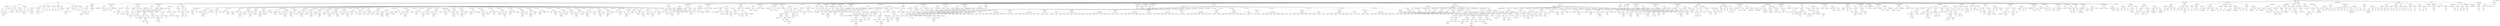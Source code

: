 strict digraph {
	graph [bb="0,0,77892,972"];
	node [label="\N"];
	Enter	[height=0.5,
		pos="71669,954",
		width=0.83628];
	BinaryOperation_Unnamed_35	[color=brown,
		height=0.5,
		label=BinaryOperation,
		pos="30711,594",
		width=1.9867];
	TupleExpression_Unnamed_4	[color=black,
		height=0.5,
		label=TupleExpression,
		pos="30119,522",
		width=2.0422];
	BinaryOperation_Unnamed_35 -> TupleExpression_Unnamed_4	[pos="e,30186,529.54 30660,581.22 30650,579.29 30640,577.46 30631,576 30589,569.43 30330,543.67 30197,530.64"];
	IndexAccess_Unnamed_25	[color=black,
		height=0.5,
		label=IndexAccess,
		pos="30366,522",
		width=1.6402];
	BinaryOperation_Unnamed_35 -> IndexAccess_Unnamed_25	[pos="e,30414,532.5 30658,581.57 30649,579.69 30640,577.78 30631,576 30561,561.45 30479,545.28 30426,534.67"];
	Identifier_tempFee_21	[color=black,
		height=0.5,
		label=tempFee,
		pos="14930,522",
		width=1.1828];
	ElementaryTypeName_bool_1	[color=black,
		height=0.5,
		label=bool,
		pos="74590,594",
		width=0.76697];
	NumberLiteral_Unnamed_78	[color=black,
		height=0.5,
		label=NumberLiteral,
		pos="29185,522",
		width=1.765];
	Parameter_b_2	[color=black,
		height=0.5,
		label=b,
		pos="2470.1,666",
		width=0.75];
	ElementaryTypeName_uint256_7	[color=black,
		height=0.5,
		label=uint256,
		pos="2469.1,594",
		width=1.0442];
	Parameter_b_2 -> ElementaryTypeName_uint256_7	[pos="e,2469.3,612.1 2469.9,647.7 2469.8,640.41 2469.6,631.73 2469.5,623.54"];
	Identifier__from_4	[color=black,
		height=0.5,
		label=_from,
		pos="60611,522",
		width=0.93331];
	BinaryOperation_Unnamed_93	[color=brown,
		height=0.5,
		label=BinaryOperation,
		pos="13246,594",
		width=1.9867];
	FunctionCall_Unnamed_117	[color=orange,
		height=0.5,
		label=FunctionCall,
		pos="13127,522",
		width=1.6125];
	BinaryOperation_Unnamed_93 -> FunctionCall_Unnamed_117	[pos="e,13153,538.5 13219,576.94 13202,567.25 13181,554.78 13163,544.27"];
	Identifier_tempFee_11	[color=black,
		height=0.5,
		label=tempFee,
		pos="13246,522",
		width=1.1828];
	BinaryOperation_Unnamed_93 -> Identifier_tempFee_11	[pos="e,13246,540.1 13246,575.7 13246,568.41 13246,559.73 13246,551.54"];
	FunctionDefinition_bug_txorigin40	[color=black,
		height=0.5,
		label=bug_txorigin40,
		pos="2858.1,810",
		width=1.8481];
	Block_Unnamed_15	[color=black,
		height=0.5,
		label=Block,
		pos="2711.1,738",
		width=0.90558];
	FunctionDefinition_bug_txorigin40 -> Block_Unnamed_15	[pos="e,2735.2,750.47 2826.2,793.81 2802.4,782.46 2769.8,766.97 2745.4,755.35"];
	ParameterList_Unnamed_59	[color=black,
		height=0.5,
		label=ParameterList,
		pos="2858.1,738",
		width=1.7095];
	FunctionDefinition_bug_txorigin40 -> ParameterList_Unnamed_59	[pos="e,2858.1,756.1 2858.1,791.7 2858.1,784.41 2858.1,775.73 2858.1,767.54"];
	Identifier_POAToken	[color=black,
		height=0.5,
		label=POAToken,
		pos="30468,450",
		width=1.4877];
	Block_Unnamed_9	[color=black,
		height=0.5,
		label=Block,
		pos="71135,738",
		width=0.90558];
	ExpressionStatement_Unnamed_9	[color=orange,
		height=0.5,
		label=ExpressionStatement,
		pos="70855,666",
		width=2.458];
	Block_Unnamed_9 -> ExpressionStatement_Unnamed_9	[pos="e,70909,680.59 71106,729.64 71062,718.73 70979,697.96 70920,683.34"];
	ExpressionStatement_Unnamed_8	[color=orange,
		height=0.5,
		label=ExpressionStatement,
		pos="71050,666",
		width=2.458];
	Block_Unnamed_9 -> ExpressionStatement_Unnamed_8	[pos="e,71071,683.95 71117,722.5 71107,713.47 71092,701.64 71080,691.23"];
	EmitStatement_Unnamed_1	[color=black,
		height=0.5,
		label=EmitStatement,
		pos="71221,666",
		width=1.7788];
	Block_Unnamed_9 -> EmitStatement_Unnamed_1	[pos="e,71201,683.45 71153,722.5 71164,713.26 71179,701.07 71192,690.47"];
	ElementaryTypeName_address_40	[color=black,
		height=0.5,
		label=address,
		pos="66296,594",
		width=1.0996];
	Identifier_require_10	[color=black,
		height=0.5,
		label=require,
		pos="3806.1,522",
		width=1.0026];
	Identifier_sumUp	[color=black,
		height=0.5,
		label=sumUp,
		pos="47468,378",
		width=1.0442];
	Parameter__tokenIndex	[color=black,
		height=0.5,
		label=_tokenIndex,
		pos="68598,666",
		width=1.5848];
	ElementaryTypeName_uint16_1	[color=black,
		height=0.5,
		label=uint16,
		pos="68565,594",
		width=0.91945];
	Parameter__tokenIndex -> ElementaryTypeName_uint16_1	[pos="e,68573,611.62 68590,647.7 68586,639.95 68582,630.64 68578,622.02"];
	BinaryOperation_Unnamed_68	[color=brown,
		height=0.5,
		label=BinaryOperation,
		pos="45761,306",
		width=1.9867];
	Identifier__amount_1	[color=black,
		height=0.5,
		label=_amount,
		pos="45636,234",
		width=1.1967];
	BinaryOperation_Unnamed_68 -> Identifier__amount_1	[pos="e,45661,248.93 45733,289.12 45714,278.86 45690,265.44 45671,254.53"];
	FunctionCall_Unnamed_80	[color=orange,
		height=0.5,
		label=FunctionCall,
		pos="45755,234",
		width=1.6125];
	BinaryOperation_Unnamed_68 -> FunctionCall_Unnamed_80	[pos="e,45757,252.1 45760,287.7 45759,280.41 45758,271.73 45758,263.54"];
	StateVariableDeclaration_Unnamed_6	[color=black,
		height=0.5,
		label=StateVariableDeclaration,
		pos="3447.1,810",
		width=2.8184];
	FunctionCall_Unnamed_36	[color=orange,
		height=0.5,
		label=FunctionCall,
		pos="3220.1,738",
		width=1.6125];
	StateVariableDeclaration_Unnamed_6 -> FunctionCall_Unnamed_36	[pos="e,3260.2,751.36 3397.8,793.81 3360.3,782.25 3308.9,766.38 3271,754.69"];
	VariableDeclaration_BancorGas	[color=black,
		height=0.5,
		label=BancorGas,
		pos="3447.1,738",
		width=1.46];
	StateVariableDeclaration_Unnamed_6 -> VariableDeclaration_BancorGas	[pos="e,3447.1,756.1 3447.1,791.7 3447.1,784.41 3447.1,775.73 3447.1,767.54"];
	ParameterList_Unnamed_34	[color=black,
		height=0.5,
		label=ParameterList,
		pos="69644,738",
		width=1.7095];
	Parameter_None_14	[color=black,
		height=0.5,
		label=None,
		pos="69522,666",
		width=0.85014];
	ParameterList_Unnamed_34 -> Parameter_None_14	[pos="e,69543,679.24 69617,721.46 69598,710.63 69573,696.14 69553,684.83"];
	FunctionCall_Unnamed_50	[color=orange,
		height=0.5,
		label=FunctionCall,
		pos="57124,738",
		width=1.6125];
	NumberLiteral_Unnamed_27	[color=black,
		height=0.5,
		label=NumberLiteral,
		pos="57051,666",
		width=1.765];
	FunctionCall_Unnamed_50 -> NumberLiteral_Unnamed_27	[pos="e,57069,683.71 57107,720.41 57098,711.76 57087,701 57077,691.42"];
	Identifier_IERC20Token_13	[color=black,
		height=0.5,
		label=IERC20Token,
		pos="57198,666",
		width=1.8065];
	FunctionCall_Unnamed_50 -> Identifier_IERC20Token_13	[pos="e,57180,683.71 57142,720.41 57151,711.76 57162,701 57172,691.42"];
	Parameter_None_16	[color=black,
		height=0.5,
		label=None,
		pos="74308,666",
		width=0.85014];
	ElementaryTypeName_uint256_39	[color=black,
		height=0.5,
		label=uint256,
		pos="74313,594",
		width=1.0442];
	Parameter_None_16 -> ElementaryTypeName_uint256_39	[pos="e,74312,612.1 74309,647.7 74310,640.41 74310,631.73 74311,623.54"];
	MemberAccess_Unnamed_76	[color=black,
		height=0.5,
		label=MemberAccess,
		pos="19413,450",
		width=1.9174];
	Identifier_DRGNToken_2	[color=black,
		height=0.5,
		label=DRGNToken,
		pos="19413,378",
		width=1.6957];
	MemberAccess_Unnamed_76 -> Identifier_DRGNToken_2	[pos="e,19413,396.1 19413,431.7 19413,424.41 19413,415.73 19413,407.54"];
	VariableDeclarationStatement_Unnamed_21	[color=black,
		height=0.5,
		label=VariableDeclarationStatement,
		pos="6066.1,666",
		width=3.3174];
	FunctionCall_Unnamed_101	[color=orange,
		height=0.5,
		label=FunctionCall,
		pos="5941.1,594",
		width=1.6125];
	VariableDeclarationStatement_Unnamed_21 -> FunctionCall_Unnamed_101	[pos="e,5968.2,610.2 6036.2,648.23 6018.7,638.47 5996.6,626.09 5978.1,615.72"];
	VariableDeclaration_factor	[color=black,
		height=0.5,
		label=factor,
		pos="6066.1,594",
		width=0.90558];
	VariableDeclarationStatement_Unnamed_21 -> VariableDeclaration_factor	[pos="e,6066.1,612.1 6066.1,647.7 6066.1,640.41 6066.1,631.73 6066.1,623.54"];
	ExpressionStatement_Unnamed_119	[color=orange,
		height=0.5,
		label=ExpressionStatement,
		pos="6416.1,666",
		width=2.458];
	BinaryOperation_Unnamed_111	[color=brown,
		height=0.5,
		label=BinaryOperation,
		pos="6314.1,594",
		width=1.9867];
	ExpressionStatement_Unnamed_119 -> BinaryOperation_Unnamed_111	[pos="e,6338,611.39 6391.7,648.23 6378.3,639.08 6361.6,627.61 6347.1,617.66"];
	Identifier_reversePaths_8	[color=black,
		height=0.5,
		label=reversePaths,
		pos="66954,450",
		width=1.5986];
	Identifier_tempBalance_15	[color=black,
		height=0.5,
		label=tempBalance,
		pos="11831,522",
		width=1.6125];
	MemberAccess_Unnamed_26	[color=black,
		height=0.5,
		label=MemberAccess,
		pos="47282,306",
		width=1.9174];
	Identifier__fromToken_1	[color=black,
		height=0.5,
		label=_fromToken,
		pos="47282,234",
		width=1.5986];
	MemberAccess_Unnamed_26 -> Identifier__fromToken_1	[pos="e,47282,252.1 47282,287.7 47282,280.41 47282,271.73 47282,263.54"];
	Block_Unnamed_3	[color=black,
		height=0.5,
		label=Block,
		pos="2241.1,738",
		width=0.90558];
	ExpressionStatement_Unnamed_2	[color=orange,
		height=0.5,
		label=ExpressionStatement,
		pos="2087.1,666",
		width=2.458];
	Block_Unnamed_3 -> ExpressionStatement_Unnamed_2	[pos="e,2122.1,682.91 2216.4,725.75 2193.7,715.47 2159.7,700.01 2132.3,687.53"];
	BinaryOperation_Unnamed_7	[color=brown,
		height=0.5,
		label=BinaryOperation,
		pos="2265.1,666",
		width=1.9867];
	Block_Unnamed_3 -> BinaryOperation_Unnamed_7	[pos="e,2259.2,684.28 2246.9,720.05 2249.5,712.52 2252.6,703.44 2255.5,694.94"];
	VariableDeclaration_ELFToken	[color=black,
		height=0.5,
		label=ELFToken,
		pos="65098,738",
		width=1.4184];
	UserDefinedTypeName_Unnamed_21	[color=black,
		height=0.5,
		label=UserDefinedTypeName,
		pos="65063,666",
		width=2.7214];
	VariableDeclaration_ELFToken -> UserDefinedTypeName_Unnamed_21	[pos="e,65072,684.28 65090,720.05 65086,712.35 65081,703.03 65077,694.36"];
	FunctionCall_Unnamed_47	[color=orange,
		height=0.5,
		label=FunctionCall,
		pos="65237,666",
		width=1.6125];
	VariableDeclaration_ELFToken -> FunctionCall_Unnamed_47	[pos="e,65208,681.8 65127,722.67 65147,712.33 65175,698.25 65198,686.83"];
	VariableDeclaration_POWRToken	[color=black,
		height=0.5,
		label=POWRToken,
		pos="54523,738",
		width=1.7372];
	UserDefinedTypeName_Unnamed_33	[color=black,
		height=0.5,
		label=UserDefinedTypeName,
		pos="54436,666",
		width=2.7214];
	VariableDeclaration_POWRToken -> UserDefinedTypeName_Unnamed_33	[pos="e,54457,683.88 54503,720.76 54492,711.95 54478,700.87 54466,691.07"];
	FunctionCall_Unnamed_71	[color=orange,
		height=0.5,
		label=FunctionCall,
		pos="54610,666",
		width=1.6125];
	VariableDeclaration_POWRToken -> FunctionCall_Unnamed_71	[pos="e,54590,683.15 54543,720.76 54555,711.66 54569,700.16 54581,690.13"];
	Identifier_BNTToken_26	[color=black,
		height=0.5,
		label=BNTToken,
		pos="37117,450",
		width=1.4739];
	ElementaryTypeName_string_2	[color=black,
		height=0.5,
		label=string,
		pos="58412,666",
		width=0.864];
	UserDefinedTypeName_Unnamed_23	[color=black,
		height=0.5,
		label=UserDefinedTypeName,
		pos="4498.1,666",
		width=2.7214];
	UserDefinedTypeName_Unnamed_29	[color=black,
		height=0.5,
		label=UserDefinedTypeName,
		pos="63463,666",
		width=2.7214];
	ParameterList_Unnamed_33	[color=black,
		height=0.5,
		label=ParameterList,
		pos="69816,738",
		width=1.7095];
	Parameter__toToken_3	[color=black,
		height=0.5,
		label=_toToken,
		pos="69647,666",
		width=1.3076];
	ParameterList_Unnamed_33 -> Parameter__toToken_3	[pos="e,69678,679.9 69781,722.67 69755,711.53 69717,696.04 69689,684.23"];
	Parameter__fromToken_3	[color=black,
		height=0.5,
		label=_fromToken,
		pos="69816,666",
		width=1.5986];
	ParameterList_Unnamed_33 -> Parameter__fromToken_3	[pos="e,69816,684.1 69816,719.7 69816,712.41 69816,703.73 69816,695.54"];
	Parameter__amount_7	[color=black,
		height=0.5,
		label=_amount,
		pos="69936,666",
		width=1.1967];
	ParameterList_Unnamed_33 -> Parameter__amount_7	[pos="e,69912,681.07 69843,721.46 69860,711.22 69883,697.72 69902,686.72"];
	Parameter__minReturn_5	[color=black,
		height=0.5,
		label=_minReturn,
		pos="70052,666",
		width=1.5016];
	ParameterList_Unnamed_33 -> Parameter__minReturn_5	[pos="e,70013,678.71 69858,724.49 69898,712.57 69959,694.63 70002,681.97"];
	FunctionCall_Unnamed_66	[color=orange,
		height=0.5,
		label=FunctionCall,
		pos="65745,738",
		width=1.6125];
	Identifier_IERC20Token_29	[color=black,
		height=0.5,
		label=IERC20Token,
		pos="65672,666",
		width=1.8065];
	FunctionCall_Unnamed_66 -> Identifier_IERC20Token_29	[pos="e,65690,683.71 65728,720.41 65719,711.76 65708,701 65698,691.42"];
	NumberLiteral_Unnamed_43	[color=black,
		height=0.5,
		label=NumberLiteral,
		pos="65819,666",
		width=1.765];
	FunctionCall_Unnamed_66 -> NumberLiteral_Unnamed_43	[pos="e,65801,683.71 65763,720.41 65772,711.76 65783,701 65793,691.42"];
	FunctionCall_Unnamed_90	[color=orange,
		height=0.5,
		label=FunctionCall,
		pos="25543,522",
		width=1.6125];
	NumberLiteral_Unnamed_76	[color=black,
		height=0.5,
		label=NumberLiteral,
		pos="25467,450",
		width=1.765];
	FunctionCall_Unnamed_90 -> NumberLiteral_Unnamed_76	[pos="e,25485,467.71 25525,504.41 25516,495.76 25504,485 25494,475.42"];
	MemberAccess_Unnamed_41	[color=black,
		height=0.5,
		label=MemberAccess,
		pos="25618,450",
		width=1.9174];
	FunctionCall_Unnamed_90 -> MemberAccess_Unnamed_41	[pos="e,25600,467.71 25561,504.41 25570,495.76 25582,485 25592,475.42"];
	Identifier_tempBalance_16	[color=black,
		height=0.5,
		label=tempBalance,
		pos="17384,378",
		width=1.6125];
	IndexAccess_Unnamed_29	[color=black,
		height=0.5,
		label=IndexAccess,
		pos="29576,522",
		width=1.6402];
	Identifier_paths_6	[color=black,
		height=0.5,
		label=paths,
		pos="28240,450",
		width=0.85014];
	IndexAccess_Unnamed_29 -> Identifier_paths_6	[pos="e,28263,462.58 29534,508.96 29525,506.96 29517,505.16 29508,504 29237,466.65 28546,527.67 28279,468 28277,467.58 28275,467.07 28273,\
466.49"];
	NumberLiteral_Unnamed_60	[color=black,
		height=0.5,
		label=NumberLiteral,
		pos="28352,450",
		width=1.765];
	IndexAccess_Unnamed_29 -> NumberLiteral_Unnamed_60	[pos="e,28397,463.09 29534,508.99 29525,506.99 29517,505.18 29508,504 29031,437.17 28902,531.7 28424,468 28419,467.3 28413,466.4 28408,\
465.36"];
	ParameterList_Unnamed_67	[color=black,
		height=0.5,
		label=ParameterList,
		pos="66344,738",
		width=1.7095];
	VariableDeclaration__spender	[color=black,
		height=0.5,
		label=_spender,
		pos="66294,666",
		width=1.2521];
	ParameterList_Unnamed_67 -> VariableDeclaration__spender	[pos="e,66306,683.79 66332,720.05 66326,711.97 66319,702.12 66313,693.11"];
	VariableDeclaration__owner	[color=black,
		height=0.5,
		label=_owner,
		pos="66396,666",
		width=1.0719];
	ParameterList_Unnamed_67 -> VariableDeclaration__owner	[pos="e,66384,683.31 66357,720.05 66363,711.77 66370,701.62 66377,692.42"];
	VariableDeclaration__value_1	[color=black,
		height=0.5,
		label=_value,
		pos="66487,666",
		width=0.96103];
	ParameterList_Unnamed_67 -> VariableDeclaration__value_1	[pos="e,66463,678.97 66375,721.98 66398,710.84 66429,695.62 66452,684.02"];
	Identifier_tempFee_28	[color=black,
		height=0.5,
		label=tempFee,
		pos="10315,450",
		width=1.1828];
	NumberLiteral_Unnamed_35	[color=black,
		height=0.5,
		label=NumberLiteral,
		pos="21238,666",
		width=1.765];
	BinaryOperation_Unnamed_122	[color=brown,
		height=0.5,
		label=BinaryOperation,
		pos="51234,594",
		width=1.9867];
	FunctionCall_Unnamed_167	[color=orange,
		height=0.5,
		label=FunctionCall,
		pos="51595,522",
		width=1.6125];
	BinaryOperation_Unnamed_122 -> FunctionCall_Unnamed_167	[pos="e,51552,534.49 51287,581.54 51296,579.63 51306,577.71 51315,576 51409,558.14 51434,559.82 51528,540 51532,539.11 51537,538.13 51541,\
537.1"];
	Identifier_tempBalance_52	[color=black,
		height=0.5,
		label=tempBalance,
		pos="51729,522",
		width=1.6125];
	BinaryOperation_Unnamed_122 -> Identifier_tempBalance_52	[pos="e,51687,534.73 51286,581.32 51296,579.36 51306,577.49 51315,576 51468,552.04 51509,567.14 51662,540 51666,539.22 51671,538.31 51676,\
537.32"];
	IndexAccess_Unnamed_43	[color=black,
		height=0.5,
		label=IndexAccess,
		pos="45990,162",
		width=1.6402];
	Identifier__path_4	[color=black,
		height=0.5,
		label=_path,
		pos="45951,90",
		width=0.87786];
	IndexAccess_Unnamed_43 -> Identifier__path_4	[pos="e,45960,107.31 45981,144.05 45976,136.03 45971,126.26 45966,117.3"];
	Identifier_i_2	[color=black,
		height=0.5,
		label=i,
		pos="46028,90",
		width=0.75];
	IndexAccess_Unnamed_43 -> Identifier_i_2	[pos="e,46019,107.31 45999,144.05 46004,136.03 46009,126.26 46014,117.3"];
	Parameter__toToken_1	[color=black,
		height=0.5,
		label=_toToken,
		pos="70310,666",
		width=1.3076];
	UserDefinedTypeName_Unnamed_4	[color=black,
		height=0.5,
		label=UserDefinedTypeName,
		pos="70310,594",
		width=2.7214];
	Parameter__toToken_1 -> UserDefinedTypeName_Unnamed_4	[pos="e,70310,612.1 70310,647.7 70310,640.41 70310,631.73 70310,623.54"];
	Block_Unnamed_34	[color=black,
		height=0.5,
		label=Block,
		pos="26955,450",
		width=0.90558];
	ExpressionStatement_Unnamed_69	[color=orange,
		height=0.5,
		label=ExpressionStatement,
		pos="26475,378",
		width=2.458];
	Block_Unnamed_34 -> ExpressionStatement_Unnamed_69	[pos="e,26539,390.77 26931,437.76 26925,435.54 26919,433.45 26913,432 26766,395.14 26724,417 26573,396 26566,394.97 26558,393.81 26550,\
392.59"];
	VariableDeclarationStatement_Unnamed_13	[color=black,
		height=0.5,
		label=VariableDeclarationStatement,
		pos="26701,378",
		width=3.3174];
	Block_Unnamed_34 -> VariableDeclarationStatement_Unnamed_13	[pos="e,26768,393.24 26930,438.17 26924,435.98 26919,433.8 26913,432 26869,417.77 26820,405.15 26779,395.79"];
	Identifier_i_4	[color=black,
		height=0.5,
		label=i,
		pos="28519,522",
		width=0.75];
	Parameter_owner_txorigin13	[color=black,
		height=0.5,
		label=owner_txorigin13,
		pos="57705,666",
		width=2.0976];
	ElementaryTypeName_address_52	[color=black,
		height=0.5,
		label=address,
		pos="57705,594",
		width=1.0996];
	Parameter_owner_txorigin13 -> ElementaryTypeName_address_52	[pos="e,57705,612.1 57705,647.7 57705,640.41 57705,631.73 57705,623.54"];
	ExpressionStatement_Unnamed_46	[color=orange,
		height=0.5,
		label=ExpressionStatement,
		pos="62728,666",
		width=2.458];
	FunctionCall_Unnamed_73	[color=orange,
		height=0.5,
		label=FunctionCall,
		pos="62728,594",
		width=1.6125];
	ExpressionStatement_Unnamed_46 -> FunctionCall_Unnamed_73	[pos="e,62728,612.1 62728,647.7 62728,640.41 62728,631.73 62728,623.54"];
	VariableDeclaration_allowed	[color=black,
		height=0.5,
		label=allowed,
		pos="64719,738",
		width=1.0858];
	Mapping_Unnamed_1	[color=black,
		height=0.5,
		label=Mapping,
		pos="64798,666",
		width=1.2105];
	VariableDeclaration_allowed -> Mapping_Unnamed_1	[pos="e,64780,682.73 64737,721.46 64747,712.29 64760,700.49 64772,690.22"];
	Identifier_BNTToken_6	[color=black,
		height=0.5,
		label=BNTToken,
		pos="30593,450",
		width=1.4739];
	Parameter_success	[color=black,
		height=0.5,
		label=success,
		pos="75464,666",
		width=1.1135];
	ElementaryTypeName_bool	[color=black,
		height=0.5,
		label=bool,
		pos="75464,594",
		width=0.76697];
	Parameter_success -> ElementaryTypeName_bool	[pos="e,75464,612.1 75464,647.7 75464,640.41 75464,631.73 75464,623.54"];
	ElementaryTypeName_uint256_62	[color=black,
		height=0.5,
		label=uint256,
		pos="47321,522",
		width=1.0442];
	Identifier__value_7	[color=black,
		height=0.5,
		label=_value,
		pos="59608,450",
		width=0.96103];
	MemberAccess_Unnamed_58	[color=black,
		height=0.5,
		label=MemberAccess,
		pos="18828,450",
		width=1.9174];
	Identifier_ELFToken_2	[color=black,
		height=0.5,
		label=ELFToken,
		pos="18828,378",
		width=1.4184];
	MemberAccess_Unnamed_58 -> Identifier_ELFToken_2	[pos="e,18828,396.1 18828,431.7 18828,424.41 18828,415.73 18828,407.54"];
	MemberAccess_Unnamed_81	[color=black,
		height=0.5,
		label=MemberAccess,
		pos="7190.1,522",
		width=1.9174];
	Identifier_DRGNToken_4	[color=black,
		height=0.5,
		label=DRGNToken,
		pos="7190.1,450",
		width=1.6957];
	MemberAccess_Unnamed_81 -> Identifier_DRGNToken_4	[pos="e,7190.1,468.1 7190.1,503.7 7190.1,496.41 7190.1,487.73 7190.1,479.54"];
	Identifier_invest	[color=black,
		height=0.5,
		label=invest,
		pos="28156,522",
		width=0.89172];
	ElementaryTypeName_uint_1	[color=black,
		height=0.5,
		label=uint,
		pos="62317,594",
		width=0.75];
	Identifier_tempBalance_21	[color=black,
		height=0.5,
		label=tempBalance,
		pos="8042.1,378",
		width=1.6125];
	ElementaryTypeName_uint256_2	[color=black,
		height=0.5,
		label=uint256,
		pos="54.102,594",
		width=1.0442];
	Identifier_dividedSupply_1	[color=black,
		height=0.5,
		label=dividedSupply,
		pos="11134,450",
		width=1.7927];
	ExpressionStatement_Unnamed_48	[color=orange,
		height=0.5,
		label=ExpressionStatement,
		pos="66900,666",
		width=2.458];
	BinaryOperation_Unnamed_53	[color=brown,
		height=0.5,
		label=BinaryOperation,
		pos="66875,594",
		width=1.9867];
	ExpressionStatement_Unnamed_48 -> BinaryOperation_Unnamed_53	[pos="e,66881,612.1 66894,647.7 66891,640.15 66888,631.12 66885,622.68"];
	NumberLiteral_Unnamed_21	[color=black,
		height=0.5,
		label=NumberLiteral,
		pos="29141,666",
		width=1.765];
	Identifier_tempFee_24	[color=black,
		height=0.5,
		label=tempFee,
		pos="17070,522",
		width=1.1828];
	BinaryOperation_Unnamed_14	[color=brown,
		height=0.5,
		label=BinaryOperation,
		pos="70903,594",
		width=1.9867];
	ExpressionStatement_Unnamed_9 -> BinaryOperation_Unnamed_14	[pos="e,70891,612.1 70867,647.7 70872,639.81 70879,630.3 70885,621.55"];
	Identifier_IERC20Token_8	[color=black,
		height=0.5,
		label=IERC20Token,
		pos="59238,594",
		width=1.8065];
	ElementaryTypeName_uint256_41	[color=black,
		height=0.5,
		label=uint256,
		pos="74770,594",
		width=1.0442];
	Identifier__Bancor	[color=black,
		height=0.5,
		label=_Bancor,
		pos="55874,522",
		width=1.1828];
	BinaryOperation_Unnamed_84	[color=brown,
		height=0.5,
		label=BinaryOperation,
		pos="10144,594",
		width=1.9867];
	FunctionCall_Unnamed_104	[color=orange,
		height=0.5,
		label=FunctionCall,
		pos="10025,522",
		width=1.6125];
	BinaryOperation_Unnamed_84 -> FunctionCall_Unnamed_104	[pos="e,10051,538.5 10117,576.94 10100,567.25 10079,554.78 10061,544.27"];
	Identifier_tempFee	[color=black,
		height=0.5,
		label=tempFee,
		pos="10144,522",
		width=1.1828];
	BinaryOperation_Unnamed_84 -> Identifier_tempFee	[pos="e,10144,540.1 10144,575.7 10144,568.41 10144,559.73 10144,551.54"];
	Identifier_IBancorGasPriceLimit_1	[color=black,
		height=0.5,
		label=IBancorGasPriceLimit,
		pos="3045.1,666",
		width=2.5966];
	Identifier__spender	[color=black,
		height=0.5,
		label=_spender,
		pos="24234,234",
		width=1.2521];
	Identifier_reversePaths_9	[color=black,
		height=0.5,
		label=reversePaths,
		pos="47635,306",
		width=1.5986];
	FunctionCall_Unnamed_19	[color=orange,
		height=0.5,
		label=FunctionCall,
		pos="59730,522",
		width=1.6125];
	FunctionCall_Unnamed_19 -> Identifier__value_7	[pos="e,59631,463.98 59703,505.64 59685,495.01 59660,480.82 59640,469.56"];
	MemberAccess_Unnamed_13	[color=black,
		height=0.5,
		label=MemberAccess,
		pos="59730,450",
		width=1.9174];
	FunctionCall_Unnamed_19 -> MemberAccess_Unnamed_13	[pos="e,59730,468.1 59730,503.7 59730,496.41 59730,487.73 59730,479.54"];
	VariableDeclaration_symbol	[color=black,
		height=0.5,
		label=symbol,
		pos="25919,738",
		width=1.0581];
	ElementaryTypeName_string_1	[color=black,
		height=0.5,
		label=string,
		pos="25684,666",
		width=0.864];
	VariableDeclaration_symbol -> ElementaryTypeName_string_1	[pos="e,25708,677.89 25890,725.89 25884,723.82 25878,721.75 25872,720 25807,700.46 25788,705.31 25724,684 25722,683.4 25720,682.74 25719,\
682.06"];
	stringLiteral_Unnamed_2	[color=black,
		height=0.5,
		label=stringLiteral,
		pos="25787,666",
		width=1.5016];
	VariableDeclaration_symbol -> stringLiteral_Unnamed_2	[pos="e,25815,681.63 25895,724 25875,713.57 25847,698.77 25825,686.87"];
	Identifier__amount_3	[color=black,
		height=0.5,
		label=_amount,
		pos="47567,378",
		width=1.1967];
	ElementaryTypeName_uint256_74	[color=black,
		height=0.5,
		label=uint256,
		pos="21111,594",
		width=1.0442];
	FunctionCall_Unnamed_67	[color=orange,
		height=0.5,
		label=FunctionCall,
		pos="64170,666",
		width=1.6125];
	NumberLiteral_Unnamed_44	[color=black,
		height=0.5,
		label=NumberLiteral,
		pos="64169,594",
		width=1.765];
	FunctionCall_Unnamed_67 -> NumberLiteral_Unnamed_44	[pos="e,64169,612.1 64170,647.7 64170,640.41 64170,631.73 64170,623.54"];
	Identifier_IERC20Token_30	[color=black,
		height=0.5,
		label=IERC20Token,
		pos="64316,594",
		width=1.8065];
	FunctionCall_Unnamed_67 -> Identifier_IERC20Token_30	[pos="e,64285,610.14 64201,650.33 64222,640.1 64251,626.34 64274,615.1"];
	VariableDeclarationStatement_Unnamed_1	[color=black,
		height=0.5,
		label=VariableDeclarationStatement,
		pos="44582,666",
		width=3.3174];
	VariableDeclaration_toToken	[color=black,
		height=0.5,
		label=toToken,
		pos="44585,594",
		width=1.1689];
	VariableDeclarationStatement_Unnamed_1 -> VariableDeclaration_toToken	[pos="e,44584,612.1 44583,647.7 44583,640.41 44584,631.73 44584,623.54"];
	Identifier_dividedSupply_2	[color=black,
		height=0.5,
		label=dividedSupply,
		pos="5789.1,522",
		width=1.7927];
	FunctionCall_Unnamed_101 -> Identifier_dividedSupply_2	[pos="e,5821.6,537.97 5909.6,578.5 5887.1,568.12 5856.5,554.04 5831.8,542.66"];
	MemberAccess_Unnamed_51	[color=black,
		height=0.5,
		label=MemberAccess,
		pos="5941.1,522",
		width=1.9174];
	FunctionCall_Unnamed_101 -> MemberAccess_Unnamed_51	[pos="e,5941.1,540.1 5941.1,575.7 5941.1,568.41 5941.1,559.73 5941.1,551.54"];
	Identifier_ETHToken_5	[color=black,
		height=0.5,
		label=ETHToken,
		pos="34971,450",
		width=1.46];
	Identifier_msg_12	[color=black,
		height=0.5,
		label=msg,
		pos="27714,162",
		width=0.75];
	IfStatement_Unnamed_5	[color=orange,
		height=0.5,
		label=IfStatement,
		pos="6696.1,666",
		width=1.4739];
	BinaryOperation_Unnamed_82	[color=brown,
		height=0.5,
		label=BinaryOperation,
		pos="6518.1,594",
		width=1.9867];
	IfStatement_Unnamed_5 -> BinaryOperation_Unnamed_82	[pos="e,6555.4,609.68 6662.6,651.83 6635.3,641.1 6596.4,625.8 6565.9,613.78"];
	ExpressionStatement_Unnamed_76	[color=orange,
		height=0.5,
		label=ExpressionStatement,
		pos="6696.1,594",
		width=2.458];
	IfStatement_Unnamed_5 -> ExpressionStatement_Unnamed_76	[pos="e,6696.1,612.1 6696.1,647.7 6696.1,640.41 6696.1,631.73 6696.1,623.54"];
	MemberAccess_Unnamed_24	[color=black,
		height=0.5,
		label=MemberAccess,
		pos="62905,450",
		width=1.9174];
	Identifier_to	[color=black,
		height=0.5,
		label=to,
		pos="62905,378",
		width=0.75];
	MemberAccess_Unnamed_24 -> Identifier_to	[pos="e,62905,396.1 62905,431.7 62905,424.41 62905,415.73 62905,407.54"];
	MemberAccess_Unnamed_14	[color=black,
		height=0.5,
		label=MemberAccess,
		pos="2531.1,450",
		width=1.9174];
	Identifier_tx	[color=black,
		height=0.5,
		label=tx,
		pos="2531.1,378",
		width=0.75];
	MemberAccess_Unnamed_14 -> Identifier_tx	[pos="e,2531.1,396.1 2531.1,431.7 2531.1,424.41 2531.1,415.73 2531.1,407.54"];
	ElementaryTypeName_uint8_5	[color=black,
		height=0.5,
		label=uint8,
		pos="46438,450",
		width=0.7947];
	Identifier_tempBalance_34	[color=black,
		height=0.5,
		label=tempBalance,
		pos="12747,522",
		width=1.6125];
	Identifier_SRNToken_4	[color=black,
		height=0.5,
		label=SRNToken,
		pos="12196,450",
		width=1.4739];
	Identifier_balances_2	[color=black,
		height=0.5,
		label=balances,
		pos="4400.1,162",
		width=1.1828];
	Identifier__rate	[color=black,
		height=0.5,
		label=_rate,
		pos="61444,522",
		width=0.80856];
	VariableDeclarationStatement_Unnamed_14	[color=black,
		height=0.5,
		label=VariableDeclarationStatement,
		pos="26718,666",
		width=3.3174];
	VariableDeclaration_ethFee	[color=black,
		height=0.5,
		label=ethFee,
		pos="26052,594",
		width=0.97489];
	VariableDeclarationStatement_Unnamed_14 -> VariableDeclaration_ethFee	[pos="e,26078,606.55 26633,653 26619,651.18 26604,649.43 26590,648 26371,625.5 26311,660.2 26096,612 26094,611.48 26091,610.86 26089,610.18"];
	BinaryOperation_Unnamed_77	[color=brown,
		height=0.5,
		label=BinaryOperation,
		pos="26177,594",
		width=1.9867];
	VariableDeclarationStatement_Unnamed_14 -> BinaryOperation_Unnamed_77	[pos="e,26229,606.74 26632,653.24 26618,651.43 26604,649.62 26590,648 26443,630.23 26405,635.27 26258,612 26252,611.07 26246,610 26240,\
608.86"];
	Identifier_feeWallet_5	[color=black,
		height=0.5,
		label=feeWallet,
		pos="10756,522",
		width=1.2521];
	Identifier_Transfer_2	[color=black,
		height=0.5,
		label=Transfer,
		pos="21643,522",
		width=1.1689];
	IndexAccess_Unnamed_39	[color=black,
		height=0.5,
		label=IndexAccess,
		pos="66763,522",
		width=1.6402];
	Identifier_paths_8	[color=black,
		height=0.5,
		label=paths,
		pos="66706,450",
		width=0.85014];
	IndexAccess_Unnamed_39 -> Identifier_paths_8	[pos="e,66719,466.83 66749,504.05 66742,495.56 66734,485.11 66726,475.73"];
	Identifier__index	[color=black,
		height=0.5,
		label=_index,
		pos="66790,450",
		width=0.98875];
	IndexAccess_Unnamed_39 -> Identifier__index	[pos="e,66784,468.1 66770,503.7 66773,496.15 66776,487.12 66779,478.68"];
	VariableDeclaration_DRGNRelay	[color=black,
		height=0.5,
		label=DRGNRelay,
		pos="21058,738",
		width=1.6125];
	FunctionCall_Unnamed_57	[color=orange,
		height=0.5,
		label=FunctionCall,
		pos="20884,666",
		width=1.6125];
	VariableDeclaration_DRGNRelay -> FunctionCall_Unnamed_57	[pos="e,20919,680.92 21024,723.17 20997,712.28 20959,697 20929,685.13"];
	UserDefinedTypeName_Unnamed_26	[color=black,
		height=0.5,
		label=UserDefinedTypeName,
		pos="21058,666",
		width=2.7214];
	VariableDeclaration_DRGNRelay -> UserDefinedTypeName_Unnamed_26	[pos="e,21058,684.1 21058,719.7 21058,712.41 21058,703.73 21058,695.54"];
	MemberAccess_Unnamed_48	[color=black,
		height=0.5,
		label=MemberAccess,
		pos="28825,306",
		width=1.9174];
	MemberAccess_Unnamed_49	[color=black,
		height=0.5,
		label=MemberAccess,
		pos="28825,234",
		width=1.9174];
	MemberAccess_Unnamed_48 -> MemberAccess_Unnamed_49	[pos="e,28825,252.1 28825,287.7 28825,280.41 28825,271.73 28825,263.54"];
	Identifier_tempBalance_10	[color=black,
		height=0.5,
		label=tempBalance,
		pos="18565,522",
		width=1.6125];
	ElementaryTypeName_uint256_75	[color=black,
		height=0.5,
		label=uint256,
		pos="19717,522",
		width=1.0442];
	Identifier_this_18	[color=black,
		height=0.5,
		label=this,
		pos="52610,450",
		width=0.75];
	BinaryOperation_Unnamed_103	[color=brown,
		height=0.5,
		label=BinaryOperation,
		pos="14297,594",
		width=1.9867];
	FunctionCall_Unnamed_133	[color=orange,
		height=0.5,
		label=FunctionCall,
		pos="14297,522",
		width=1.6125];
	BinaryOperation_Unnamed_103 -> FunctionCall_Unnamed_133	[pos="e,14297,540.1 14297,575.7 14297,568.41 14297,559.73 14297,551.54"];
	Identifier_tempBalance_25	[color=black,
		height=0.5,
		label=tempBalance,
		pos="14431,522",
		width=1.6125];
	BinaryOperation_Unnamed_103 -> Identifier_tempBalance_25	[pos="e,14403,537.94 14327,577.29 14346,567.22 14372,554.05 14392,543.21"];
	Identifier_tempBalance_35	[color=black,
		height=0.5,
		label=tempBalance,
		pos="6180.1,522",
		width=1.6125];
	FunctionDefinition_sendto_txorigin29	[color=black,
		height=0.5,
		label=sendto_txorigin29,
		pos="4248.1,810",
		width=2.1531];
	Block_Unnamed_42	[color=black,
		height=0.5,
		label=Block,
		pos="3933.1,738",
		width=0.90558];
	FunctionDefinition_sendto_txorigin29 -> Block_Unnamed_42	[pos="e,3963.2,745.69 4193.6,796.89 4131.2,783.01 4030.3,760.59 3974.1,748.12"];
	ParameterList_Unnamed_85	[color=black,
		height=0.5,
		label=ParameterList,
		pos="4248.1,738",
		width=1.7095];
	FunctionDefinition_sendto_txorigin29 -> ParameterList_Unnamed_85	[pos="e,4248.1,756.1 4248.1,791.7 4248.1,784.41 4248.1,775.73 4248.1,767.54"];
	FunctionDefinition_mul	[color=black,
		height=0.5,
		label=mul,
		pos="613.1,810",
		width=0.75];
	ParameterList_Unnamed_1	[color=black,
		height=0.5,
		label=ParameterList,
		pos="212.1,738",
		width=1.7095];
	FunctionDefinition_mul -> ParameterList_Unnamed_1	[pos="e,263.95,748.05 587.1,804.46 524.6,793.55 364.52,765.61 275.04,749.99"];
	Block_Unnamed	[color=black,
		height=0.5,
		label=Block,
		pos="466.1,738",
		width=0.90558];
	FunctionDefinition_mul -> Block_Unnamed	[pos="e,490.33,750.54 591.41,798.67 567.48,787.27 528.62,768.77 500.52,755.39"];
	ParameterList_Unnamed	[color=black,
		height=0.5,
		label=ParameterList,
		pos="759.1,738",
		width=1.7095];
	FunctionDefinition_mul -> ParameterList_Unnamed	[pos="e,728.02,753.9 634.64,798.67 656.42,788.23 690.63,771.83 717.68,758.86"];
	ElementaryTypeName_uint256_8	[color=black,
		height=0.5,
		label=uint256,
		pos="2376.1,594",
		width=1.0442];
	FunctionCall_Unnamed_45	[color=orange,
		height=0.5,
		label=FunctionCall,
		pos="59312,666",
		width=1.6125];
	FunctionCall_Unnamed_45 -> Identifier_IERC20Token_8	[pos="e,59256,611.71 59295,648.41 59285,639.76 59274,629 59264,619.42"];
	NumberLiteral_Unnamed_22	[color=black,
		height=0.5,
		label=NumberLiteral,
		pos="59385,594",
		width=1.765];
	FunctionCall_Unnamed_45 -> NumberLiteral_Unnamed_22	[pos="e,59368,611.71 59329,648.41 59338,639.76 59350,629 59360,619.42"];
	FunctionCall_Unnamed_124	[color=orange,
		height=0.5,
		label=FunctionCall,
		pos="16437,522",
		width=1.6125];
	MemberAccess_Unnamed_73	[color=black,
		height=0.5,
		label=MemberAccess,
		pos="16436,450",
		width=1.9174];
	FunctionCall_Unnamed_124 -> MemberAccess_Unnamed_73	[pos="e,16436,468.1 16437,503.7 16437,496.41 16437,487.73 16437,479.54"];
	Identifier_tempFee_18	[color=black,
		height=0.5,
		label=tempFee,
		pos="16566,450",
		width=1.1828];
	FunctionCall_Unnamed_124 -> Identifier_tempFee_18	[pos="e,16541,464.74 16465,505.81 16484,495.35 16510,481.38 16531,470.16"];
	Parameter__value_3	[color=black,
		height=0.5,
		label=_value,
		pos="5637.1,666",
		width=0.96103];
	ElementaryTypeName_uint256_50	[color=black,
		height=0.5,
		label=uint256,
		pos="5633.1,594",
		width=1.0442];
	Parameter__value_3 -> ElementaryTypeName_uint256_50	[pos="e,5634.1,612.1 5636.1,647.7 5635.7,640.41 5635.2,631.73 5634.7,623.54"];
	ElementaryTypeName_uint256_51	[color=black,
		height=0.5,
		label=uint256,
		pos="61261,594",
		width=1.0442];
	Identifier_POARelay_2	[color=black,
		height=0.5,
		label=POARelay,
		pos="30715,450",
		width=1.4046];
	FunctionCall_Unnamed_153	[color=orange,
		height=0.5,
		label=FunctionCall,
		pos="51382,594",
		width=1.6125];
	MemberAccess_Unnamed_104	[color=black,
		height=0.5,
		label=MemberAccess,
		pos="51874,522",
		width=1.9174];
	FunctionCall_Unnamed_153 -> MemberAccess_Unnamed_104	[pos="e,51824,534.8 51424,581.27 51433,579.3 51441,577.43 51449,576 51602,548.86 51643,564.55 51796,540 51802,539.12 51807,538.09 51813,\
536.99"];
	MemberAccess_Unnamed_102	[color=black,
		height=0.5,
		label=MemberAccess,
		pos="52030,522",
		width=1.9174];
	FunctionCall_Unnamed_153 -> MemberAccess_Unnamed_102	[pos="e,51981,534.87 51424,581.15 51432,579.16 51441,577.32 51449,576 51670,540.3 51730,571.95 51952,540 51958,539.18 51964,538.18 51970,\
537.08"];
	EmitStatement_Unnamed_2	[color=black,
		height=0.5,
		label=EmitStatement,
		pos="4317.1,522",
		width=1.7788];
	FunctionCall_Unnamed_14	[color=orange,
		height=0.5,
		label=FunctionCall,
		pos="4247.1,450",
		width=1.6125];
	EmitStatement_Unnamed_2 -> FunctionCall_Unnamed_14	[pos="e,4263.6,467.47 4300.5,504.41 4291.9,495.78 4281.2,485.06 4271.6,475.5"];
	BinaryOperation_Unnamed_4	[color=brown,
		height=0.5,
		label=BinaryOperation,
		pos="96.102,450",
		width=1.9867];
	Identifier_c_1	[color=black,
		height=0.5,
		label=c,
		pos="60.102,378",
		width=0.75];
	BinaryOperation_Unnamed_4 -> Identifier_c_1	[pos="e,68.405,395.14 87.203,431.7 83.118,423.75 78.183,414.16 73.65,405.34"];
	Identifier_a_2	[color=black,
		height=0.5,
		label=a,
		pos="132.1,378",
		width=0.75];
	BinaryOperation_Unnamed_4 -> Identifier_a_2	[pos="e,123.8,395.14 105,431.7 109.09,423.75 114.02,414.16 118.55,405.34"];
	UserDefinedTypeName_Unnamed_46	[color=black,
		height=0.5,
		label=UserDefinedTypeName,
		pos="53059,594",
		width=2.7214];
	ExpressionStatement_Unnamed_123	[color=orange,
		height=0.5,
		label=ExpressionStatement,
		pos="6903.1,666",
		width=2.458];
	FunctionCall_Unnamed_149	[color=orange,
		height=0.5,
		label=FunctionCall,
		pos="6902.1,594",
		width=1.6125];
	ExpressionStatement_Unnamed_123 -> FunctionCall_Unnamed_149	[pos="e,6902.3,612.1 6902.9,647.7 6902.8,640.41 6902.6,631.73 6902.5,623.54"];
	Identifier_tempFee_8	[color=black,
		height=0.5,
		label=tempFee,
		pos="17717,450",
		width=1.1828];
	NumberLiteral_Unnamed_56	[color=black,
		height=0.5,
		label=NumberLiteral,
		pos="30254,450",
		width=1.765];
	Identifier_msg_13	[color=black,
		height=0.5,
		label=msg,
		pos="27213,18",
		width=0.75];
	VariableDeclarationStatement_Unnamed_22	[color=black,
		height=0.5,
		label=VariableDeclarationStatement,
		pos="47300,666",
		width=3.3174];
	VariableDeclaration_tempBalance_1	[color=black,
		height=0.5,
		label=tempBalance,
		pos="47512,594",
		width=1.6125];
	VariableDeclarationStatement_Unnamed_22 -> VariableDeclaration_tempBalance_1	[pos="e,47473,607.78 47348,649.12 47382,637.83 47428,622.73 47463,611.34"];
	ElementaryTypeName_uint256_5	[color=black,
		height=0.5,
		label=uint256,
		pos="1821.1,594",
		width=1.0442];
	ParameterList_Unnamed_46	[color=black,
		height=0.5,
		label=ParameterList,
		pos="76608,738",
		width=1.7095];
	Parameter__amount_8	[color=black,
		height=0.5,
		label=_amount,
		pos="76517,666",
		width=1.1967];
	ParameterList_Unnamed_46 -> Parameter__amount_8	[pos="e,76537,682.19 76587,720.76 76575,711.31 76559,699.27 76546,688.98"];
	Parameter__to_2	[color=black,
		height=0.5,
		label=_to,
		pos="76608,666",
		width=0.75];
	ParameterList_Unnamed_46 -> Parameter__to_2	[pos="e,76608,684.1 76608,719.7 76608,712.41 76608,703.73 76608,695.54"];
	BinaryOperation_Unnamed_75	[color=brown,
		height=0.5,
		label=BinaryOperation,
		pos="27147,306",
		width=1.9867];
	Identifier_tokenBuy_1	[color=black,
		height=0.5,
		label=tokenBuy,
		pos="27025,234",
		width=1.2798];
	BinaryOperation_Unnamed_75 -> Identifier_tokenBuy_1	[pos="e,27050,249.39 27119,289.12 27102,279.04 27079,265.92 27060,255.12"];
	FunctionCall_Unnamed_87	[color=orange,
		height=0.5,
		label=FunctionCall,
		pos="27147,234",
		width=1.6125];
	BinaryOperation_Unnamed_75 -> FunctionCall_Unnamed_87	[pos="e,27147,252.1 27147,287.7 27147,280.41 27147,271.73 27147,263.54"];
	Identifier_tempFee_10	[color=black,
		height=0.5,
		label=tempFee,
		pos="11578,522",
		width=1.1828];
	NumberLiteral_Unnamed_70	[color=black,
		height=0.5,
		label=NumberLiteral,
		pos="45857,522",
		width=1.765];
	Identifier_buy	[color=black,
		height=0.5,
		label=buy,
		pos="77718,738",
		width=0.75];
	ElementaryTypeName_bool_3	[color=black,
		height=0.5,
		label=bool,
		pos="76891,594",
		width=0.76697];
	Identifier_IERC20Token_19	[color=black,
		height=0.5,
		label=IERC20Token,
		pos="52833,666",
		width=1.8065];
	NumberLiteral_Unnamed_2	[color=black,
		height=0.5,
		label=NumberLiteral,
		pos="71047,450",
		width=1.765];
	StateVariableDeclaration_Unnamed_14	[color=black,
		height=0.5,
		label=StateVariableDeclaration,
		pos="4899.1,810",
		width=2.8184];
	VariableDeclaration_OMGToken	[color=black,
		height=0.5,
		label=OMGToken,
		pos="4672.1,738",
		width=1.5709];
	StateVariableDeclaration_Unnamed_14 -> VariableDeclaration_OMGToken	[pos="e,4711.8,751.25 4849.8,793.81 4812.2,782.21 4760.6,766.28 4722.6,754.58"];
	FunctionCall_Unnamed_52	[color=orange,
		height=0.5,
		label=FunctionCall,
		pos="4899.1,738",
		width=1.6125];
	StateVariableDeclaration_Unnamed_14 -> FunctionCall_Unnamed_52	[pos="e,4899.1,756.1 4899.1,791.7 4899.1,784.41 4899.1,775.73 4899.1,767.54"];
	ParameterList_Unnamed_74	[color=black,
		height=0.5,
		label=ParameterList,
		pos="61279,738",
		width=1.7095];
	Parameter__rate	[color=black,
		height=0.5,
		label=_rate,
		pos="61343,666",
		width=0.80856];
	ParameterList_Unnamed_74 -> Parameter__rate	[pos="e,61329,682.04 61294,720.41 61303,711.41 61313,700.13 61322,690.26"];
	VariableDeclaration_OMGToken -> UserDefinedTypeName_Unnamed_23	[pos="e,4537.5,682.83 4638.1,723.34 4612.4,712.99 4576.7,698.62 4547.8,686.98"];
	FunctionCall_Unnamed_51	[color=orange,
		height=0.5,
		label=FunctionCall,
		pos="4672.1,666",
		width=1.6125];
	VariableDeclaration_OMGToken -> FunctionCall_Unnamed_51	[pos="e,4672.1,684.1 4672.1,719.7 4672.1,712.41 4672.1,703.73 4672.1,695.54"];
	ForStatement_Unnamed_1	[color=black,
		height=0.5,
		label=ForStatement,
		pos="46230,522",
		width=1.6818];
	VariableDeclarationStatement_Unnamed_9	[color=black,
		height=0.5,
		label=VariableDeclarationStatement,
		pos="46676,450",
		width=3.3174];
	ForStatement_Unnamed_1 -> VariableDeclarationStatement_Unnamed_9	[pos="e,46590,462.71 46275,509.46 46283,507.49 46292,505.58 46300,504 46327,498.87 46476,478.21 46578,464.25"];
	Block_Unnamed_28	[color=black,
		height=0.5,
		label=Block,
		pos="46846,450",
		width=0.90558];
	ForStatement_Unnamed_1 -> Block_Unnamed_28	[pos="e,46822,462.39 46274,509.17 46283,507.18 46292,505.33 46300,504 46522,469.38 46585,518.75 46804,468 46806,467.47 46809,466.84 46811,\
466.13"];
	BinaryOperation_Unnamed_62	[color=brown,
		height=0.5,
		label=BinaryOperation,
		pos="46968,450",
		width=1.9867];
	ForStatement_Unnamed_1 -> BinaryOperation_Unnamed_62	[pos="e,46917,463.02 46274,509.19 46282,507.17 46291,505.31 46300,504 46559,464.95 46629,503.31 46888,468 46894,467.2 46900,466.2 46906,\
465.1"];
	ExpressionStatement_Unnamed_57	[color=orange,
		height=0.5,
		label=ExpressionStatement,
		pos="47146,450",
		width=2.458];
	ForStatement_Unnamed_1 -> ExpressionStatement_Unnamed_57	[pos="e,47084,463.13 46274,509.1 46282,507.09 46291,505.25 46300,504 46630,456.46 46718,504.84 47049,468 47057,467.15 47065,466.08 47073,\
464.89"];
	NumberLiteral_Unnamed_46	[color=black,
		height=0.5,
		label=NumberLiteral,
		pos="28932,594",
		width=1.765];
	ExpressionStatement_Unnamed_106	[color=orange,
		height=0.5,
		label=ExpressionStatement,
		pos="7796.1,666",
		width=2.458];
	FunctionCall_Unnamed_132	[color=orange,
		height=0.5,
		label=FunctionCall,
		pos="7391.1,594",
		width=1.6125];
	ExpressionStatement_Unnamed_106 -> FunctionCall_Unnamed_132	[pos="e,7441.1,603.63 7730.1,653.6 7653.2,640.29 7526.9,618.48 7452.2,605.55"];
	ParameterList_Unnamed_63	[color=black,
		height=0.5,
		label=ParameterList,
		pos="53934,738",
		width=1.7095];
	Parameter_remaining	[color=black,
		height=0.5,
		label=remaining,
		pos="53934,666",
		width=1.2798];
	ParameterList_Unnamed_63 -> Parameter_remaining	[pos="e,53934,684.1 53934,719.7 53934,712.41 53934,703.73 53934,695.54"];
	FunctionCall_Unnamed_76	[color=orange,
		height=0.5,
		label=FunctionCall,
		pos="47427,306",
		width=1.6125];
	ElementaryTypeName_address_46	[color=black,
		height=0.5,
		label=address,
		pos="47412,234",
		width=1.0996];
	FunctionCall_Unnamed_76 -> ElementaryTypeName_address_46	[pos="e,47416,252.1 47423,287.7 47422,280.32 47420,271.52 47418,263.25"];
	Identifier_this_3	[color=black,
		height=0.5,
		label=this,
		pos="47497,234",
		width=0.75];
	FunctionCall_Unnamed_76 -> Identifier_this_3	[pos="e,47483,249.57 47444,288.41 47453,279.19 47465,267.58 47475,257.54"];
	Identifier_DRGNRelay_4	[color=black,
		height=0.5,
		label=DRGNRelay,
		pos="45060,450",
		width=1.6125];
	NumberLiteral_Unnamed_5	[color=black,
		height=0.5,
		label=NumberLiteral,
		pos="24046,306",
		width=1.765];
	UserDefinedTypeName_Unnamed_43	[color=black,
		height=0.5,
		label=UserDefinedTypeName,
		pos="47475,522",
		width=2.7214];
	FunctionCall_Unnamed_137	[color=orange,
		height=0.5,
		label=FunctionCall,
		pos="18237,594",
		width=1.6125];
	Identifier_feeWallet_7	[color=black,
		height=0.5,
		label=feeWallet,
		pos="18184,522",
		width=1.2521];
	FunctionCall_Unnamed_137 -> Identifier_feeWallet_7	[pos="e,18196,539.31 18224,576.05 18218,567.77 18210,557.62 18203,548.42"];
	Identifier_tempFee_29	[color=black,
		height=0.5,
		label=tempFee,
		pos="18290,522",
		width=1.1828];
	FunctionCall_Unnamed_137 -> Identifier_tempFee_29	[pos="e,18278,539.31 18250,576.05 18256,567.77 18264,557.62 18271,548.42"];
	MemberAccess_Unnamed_86	[color=black,
		height=0.5,
		label=MemberAccess,
		pos="18420,522",
		width=1.9174];
	FunctionCall_Unnamed_137 -> MemberAccess_Unnamed_86	[pos="e,18382,537.42 18272,579.5 18301,568.7 18341,553.43 18372,541.49"];
	UserDefinedTypeName_Unnamed_6	[color=black,
		height=0.5,
		label=UserDefinedTypeName,
		pos="69116,594",
		width=2.7214];
	ElementaryTypeName_address_41	[color=black,
		height=0.5,
		label=address,
		pos="52021,594",
		width=1.0996];
	MemberAccess_Unnamed_108	[color=black,
		height=0.5,
		label=MemberAccess,
		pos="50428,522",
		width=1.9174];
	Identifier_ELFToken_6	[color=black,
		height=0.5,
		label=ELFToken,
		pos="50428,450",
		width=1.4184];
	MemberAccess_Unnamed_108 -> Identifier_ELFToken_6	[pos="e,50428,468.1 50428,503.7 50428,496.41 50428,487.73 50428,479.54"];
	NumberLiteral_Unnamed_102	[color=black,
		height=0.5,
		label=NumberLiteral,
		pos="9472.1,450",
		width=1.765];
	BinaryOperation_Unnamed	[color=brown,
		height=0.5,
		label=BinaryOperation,
		pos="380.1,594",
		width=1.9867];
	Identifier_a	[color=black,
		height=0.5,
		label=a,
		pos="271.1,522",
		width=0.75];
	BinaryOperation_Unnamed -> Identifier_a	[pos="e,290.12,535.21 354.82,576.76 338.31,566.16 316.73,552.3 299.61,541.31"];
	NumberLiteral_Unnamed	[color=black,
		height=0.5,
		label=NumberLiteral,
		pos="380.1,522",
		width=1.765];
	BinaryOperation_Unnamed -> NumberLiteral_Unnamed	[pos="e,380.1,540.1 380.1,575.7 380.1,568.41 380.1,559.73 380.1,551.54"];
	FunctionCall_Unnamed_31	[color=orange,
		height=0.5,
		label=FunctionCall,
		pos="58964,666",
		width=1.6125];
	NumberLiteral_Unnamed_8	[color=black,
		height=0.5,
		label=NumberLiteral,
		pos="58825,594",
		width=1.765];
	FunctionCall_Unnamed_31 -> NumberLiteral_Unnamed_8	[pos="e,58855,610.07 58935,650.15 58914,639.97 58887,626.33 58865,615.16"];
	Identifier_IBancorConverter	[color=black,
		height=0.5,
		label=IBancorConverter,
		pos="58984,594",
		width=2.1531];
	FunctionCall_Unnamed_31 -> Identifier_IBancorConverter	[pos="e,58979,612.1 58969,647.7 58971,640.24 58974,631.32 58976,622.97"];
	Identifier_SRNRelay_4	[color=black,
		height=0.5,
		label=SRNRelay,
		pos="37238,450",
		width=1.3907];
	UserDefinedTypeName_Unnamed_25	[color=black,
		height=0.5,
		label=UserDefinedTypeName,
		pos="52518,666",
		width=2.7214];
	Block_Unnamed_25	[color=black,
		height=0.5,
		label=Block,
		pos="61391,738",
		width=0.90558];
	ExpressionStatement_Unnamed_51	[color=orange,
		height=0.5,
		label=ExpressionStatement,
		pos="61479,666",
		width=2.458];
	Block_Unnamed_25 -> ExpressionStatement_Unnamed_51	[pos="e,61458,683.86 61409,722.83 61420,713.68 61436,701.54 61449,690.92"];
	ElementaryTypeName_bytes32	[color=black,
		height=0.5,
		label=bytes32,
		pos="72875,594",
		width=1.0996];
	Block_Unnamed_29	[color=black,
		height=0.5,
		label=Block,
		pos="62074,738",
		width=0.90558];
	ExpressionStatement_Unnamed_65	[color=orange,
		height=0.5,
		label=ExpressionStatement,
		pos="61977,666",
		width=2.458];
	Block_Unnamed_29 -> ExpressionStatement_Unnamed_65	[pos="e,62000,683.76 62055,723.17 62042,713.8 62024,701.19 62009,690.29"];
	ExpressionStatement_Unnamed_64	[color=orange,
		height=0.5,
		label=ExpressionStatement,
		pos="62172,666",
		width=2.458];
	Block_Unnamed_29 -> ExpressionStatement_Unnamed_64	[pos="e,62149,683.76 62093,723.17 62107,713.8 62124,701.19 62140,690.29"];
	Identifier_assert	[color=black,
		height=0.5,
		label=assert,
		pos="32.102,522",
		width=0.89172];
	ElementaryTypeName_uint256_37	[color=black,
		height=0.5,
		label=uint256,
		pos="69448,594",
		width=1.0442];
	BinaryOperation_Unnamed_88	[color=brown,
		height=0.5,
		label=BinaryOperation,
		pos="8864.1,594",
		width=1.9867];
	FunctionCall_Unnamed_110	[color=orange,
		height=0.5,
		label=FunctionCall,
		pos="8745.1,522",
		width=1.6125];
	BinaryOperation_Unnamed_88 -> FunctionCall_Unnamed_110	[pos="e,8771.5,538.5 8836.8,576.94 8820.3,567.25 8799.1,554.78 8781.3,544.27"];
	Identifier_tempFee_5	[color=black,
		height=0.5,
		label=tempFee,
		pos="8864.1,522",
		width=1.1828];
	BinaryOperation_Unnamed_88 -> Identifier_tempFee_5	[pos="e,8864.1,540.1 8864.1,575.7 8864.1,568.41 8864.1,559.73 8864.1,551.54"];
	FunctionCall_Unnamed_92	[color=orange,
		height=0.5,
		label=FunctionCall,
		pos="26325,594",
		width=1.6125];
	MemberAccess_Unnamed_45	[color=black,
		height=0.5,
		label=MemberAccess,
		pos="25834,522",
		width=1.9174];
	FunctionCall_Unnamed_92 -> MemberAccess_Unnamed_45	[pos="e,25884,534.8 26283,581.27 26275,579.3 26266,577.43 26258,576 26106,548.92 26065,564.5 25912,540 25907,539.12 25901,538.09 25895,\
536.99"];
	Identifier_ethFee_1	[color=black,
		height=0.5,
		label=ethFee,
		pos="25956,522",
		width=0.97489];
	FunctionCall_Unnamed_92 -> Identifier_ethFee_1	[pos="e,25982,534.25 26282,581.41 26274,579.45 26266,577.55 26258,576 26144,553.73 26112,569.06 26000,540 25998,539.41 25995,538.73 25993,\
538"];
	ExpressionStatement_Unnamed_20	[color=orange,
		height=0.5,
		label=ExpressionStatement,
		pos="24659,666",
		width=2.458];
	FunctionCall_Unnamed_22	[color=orange,
		height=0.5,
		label=FunctionCall,
		pos="24635,594",
		width=1.6125];
	ExpressionStatement_Unnamed_20 -> FunctionCall_Unnamed_22	[pos="e,24641,612.1 24653,647.7 24651,640.24 24648,631.32 24645,622.97"];
	Identifier_WAXRelay_1	[color=black,
		height=0.5,
		label=WAXRelay,
		pos="28487,450",
		width=1.4877];
	MemberAccess_Unnamed_64	[color=black,
		height=0.5,
		label=MemberAccess,
		pos="18590,450",
		width=1.9174];
	Identifier_OMGToken_2	[color=black,
		height=0.5,
		label=OMGToken,
		pos="18590,378",
		width=1.5709];
	MemberAccess_Unnamed_64 -> Identifier_OMGToken_2	[pos="e,18590,396.1 18590,431.7 18590,424.41 18590,415.73 18590,407.54"];
	MemberAccess_Unnamed_52	[color=black,
		height=0.5,
		label=MemberAccess,
		pos="13442,450",
		width=1.9174];
	Identifier_EOSToken_2	[color=black,
		height=0.5,
		label=EOSToken,
		pos="13442,378",
		width=1.46];
	MemberAccess_Unnamed_52 -> Identifier_EOSToken_2	[pos="e,13442,396.1 13442,431.7 13442,424.41 13442,415.73 13442,407.54"];
	Identifier_tempFee_23	[color=black,
		height=0.5,
		label=tempFee,
		pos="9753.1,450",
		width=1.1828];
	Parameter_a_2	[color=black,
		height=0.5,
		label=a,
		pos="2543.1,666",
		width=0.75];
	ElementaryTypeName_uint256_6	[color=black,
		height=0.5,
		label=uint256,
		pos="2562.1,594",
		width=1.0442];
	Parameter_a_2 -> ElementaryTypeName_uint256_6	[pos="e,2557.4,612.28 2547.7,648.05 2549.7,640.6 2552.2,631.64 2554.4,623.22"];
	Identifier_ELFRelay_4	[color=black,
		height=0.5,
		label=ELFRelay,
		pos="33854,450",
		width=1.3353];
	BinaryOperation_Unnamed_20	[color=brown,
		height=0.5,
		label=BinaryOperation,
		pos="60250,594",
		width=1.9867];
	IndexAccess_Unnamed_5	[color=black,
		height=0.5,
		label=IndexAccess,
		pos="60115,522",
		width=1.6402];
	BinaryOperation_Unnamed_20 -> IndexAccess_Unnamed_5	[pos="e,60144,537.94 60220,577.29 60200,567.22 60175,554.05 60154,543.21"];
	FunctionCall_Unnamed_17	[color=orange,
		height=0.5,
		label=FunctionCall,
		pos="60250,522",
		width=1.6125];
	BinaryOperation_Unnamed_20 -> FunctionCall_Unnamed_17	[pos="e,60250,540.1 60250,575.7 60250,568.41 60250,559.73 60250,551.54"];
	Parameter__amount_4	[color=black,
		height=0.5,
		label=_amount,
		pos="72811,666",
		width=1.1967];
	ElementaryTypeName_uint256_23	[color=black,
		height=0.5,
		label=uint256,
		pos="72780,594",
		width=1.0442];
	Parameter__amount_4 -> ElementaryTypeName_uint256_23	[pos="e,72788,611.79 72804,648.05 72800,640.32 72796,630.96 72792,622.27"];
	BinaryOperation_Unnamed_38	[color=brown,
		height=0.5,
		label=BinaryOperation,
		pos="35855,594",
		width=1.9867];
	TupleExpression_Unnamed_7	[color=black,
		height=0.5,
		label=TupleExpression,
		pos="35399,522",
		width=2.0422];
	BinaryOperation_Unnamed_38 -> TupleExpression_Unnamed_7	[pos="e,35460,532.38 35795,583.85 35712,571.05 35561,547.85 35471,534.09"];
	IndexAccess_Unnamed_28	[color=black,
		height=0.5,
		label=IndexAccess,
		pos="35855,522",
		width=1.6402];
	BinaryOperation_Unnamed_38 -> IndexAccess_Unnamed_28	[pos="e,35855,540.1 35855,575.7 35855,568.41 35855,559.73 35855,551.54"];
	Identifier_tempBalance_26	[color=black,
		height=0.5,
		label=tempBalance,
		pos="18192,378",
		width=1.6125];
	Identifier_j_1	[color=black,
		height=0.5,
		label=j,
		pos="46512,450",
		width=0.75];
	MemberAccess_Unnamed_9	[color=black,
		height=0.5,
		label=MemberAccess,
		pos="60250,450",
		width=1.9174];
	IndexAccess_Unnamed_6	[color=black,
		height=0.5,
		label=IndexAccess,
		pos="60250,378",
		width=1.6402];
	MemberAccess_Unnamed_9 -> IndexAccess_Unnamed_6	[pos="e,60250,396.1 60250,431.7 60250,424.41 60250,415.73 60250,407.54"];
	MemberAccess_Unnamed_34	[color=black,
		height=0.5,
		label=MemberAccess,
		pos="27714,234",
		width=1.9174];
	MemberAccess_Unnamed_34 -> Identifier_msg_12	[pos="e,27714,180.1 27714,215.7 27714,208.41 27714,199.73 27714,191.54"];
	Identifier_receiver_2	[color=black,
		height=0.5,
		label=receiver,
		pos="3636.1,450",
		width=1.0996];
	ElementaryTypeName_uint	[color=black,
		height=0.5,
		label=uint,
		pos="63310,594",
		width=0.75];
	NumberLiteral_Unnamed_92	[color=black,
		height=0.5,
		label=NumberLiteral,
		pos="8662.1,450",
		width=1.765];
	FunctionCall_Unnamed_110 -> NumberLiteral_Unnamed_92	[pos="e,8681.5,467.39 8725.9,504.76 8715.2,495.82 8701.9,484.55 8690.1,474.64"];
	MemberAccess_Unnamed_59	[color=black,
		height=0.5,
		label=MemberAccess,
		pos="8813.1,450",
		width=1.9174];
	FunctionCall_Unnamed_110 -> MemberAccess_Unnamed_59	[pos="e,8796.6,467.96 8761.2,504.41 8769.4,495.99 8779.5,485.58 8788.6,476.2"];
	Identifier_tx_5	[color=black,
		height=0.5,
		label=tx,
		pos="3903.1,378",
		width=0.75];
	ParameterList_Unnamed_20	[color=black,
		height=0.5,
		label=ParameterList,
		pos="73200,738",
		width=1.7095];
	ParameterList_Unnamed_20 -> Parameter__amount_4	[pos="e,72843,678.42 73143,730.83 73075,722.91 72960,707.33 72863,684 72860,683.3 72857,682.5 72854,681.66"];
	Parameter__r	[color=black,
		height=0.5,
		label=_r,
		pos="72899,666",
		width=0.75];
	ParameterList_Unnamed_20 -> Parameter__r	[pos="e,72920,677.95 73145,729.91 73090,722.05 73006,707.31 72935,684 72934,683.48 72932,682.92 72930,682.32"];
	Parameter__block	[color=black,
		height=0.5,
		label=_block,
		pos="72981,666",
		width=1.0165];
	ParameterList_Unnamed_20 -> Parameter__block	[pos="e,73009,677.68 73158,724.71 73122,714.37 73071,698.92 73027,684 73025,683.2 73022,682.37 73020,681.51"];
	Parameter__minReturn_3	[color=black,
		height=0.5,
		label=_minReturn,
		pos="73090,666",
		width=1.5016];
	ParameterList_Unnamed_20 -> Parameter__minReturn_3	[pos="e,73114,682.34 73175,721.12 73160,711.4 73140,698.86 73124,688.3"];
	Parameter__nonce	[color=black,
		height=0.5,
		label=_nonce,
		pos="73200,666",
		width=1.0581];
	ParameterList_Unnamed_20 -> Parameter__nonce	[pos="e,73200,684.1 73200,719.7 73200,712.41 73200,703.73 73200,695.54"];
	Parameter__s	[color=black,
		height=0.5,
		label=_s,
		pos="73283,666",
		width=0.75];
	ParameterList_Unnamed_20 -> Parameter__s	[pos="e,73267,680.79 73219,720.76 73231,711.01 73246,698.51 73258,688.01"];
	Parameter__path_3	[color=black,
		height=0.5,
		label=_path,
		pos="73371,666",
		width=0.87786];
	ParameterList_Unnamed_20 -> Parameter__path_3	[pos="e,73346,677.28 73235,722.83 73264,710.81 73306,693.62 73336,681.5"];
	Parameter__v	[color=black,
		height=0.5,
		label=_v,
		pos="73469,666",
		width=0.75];
	ParameterList_Unnamed_20 -> Parameter__v	[pos="e,73445,674.52 73247,725.92 73290,715.59 73356,699.49 73412,684 73419,682.07 73427,679.9 73434,677.78"];
	Parameter__for_1	[color=black,
		height=0.5,
		label=_for,
		pos="73564,666",
		width=0.75];
	ParameterList_Unnamed_20 -> Parameter__for_1	[pos="e,73540,674.63 73255,729.34 73316,720.31 73418,703.99 73505,684 73513,682.22 73521,680.03 73529,677.82"];
	Identifier__address	[color=black,
		height=0.5,
		label=_address,
		pos="53794,450",
		width=1.2382];
	ParameterList_Unnamed_28	[color=black,
		height=0.5,
		label=ParameterList,
		pos="68474,738",
		width=1.7095];
	Parameter_None_11	[color=black,
		height=0.5,
		label=None,
		pos="68474,666",
		width=0.85014];
	ParameterList_Unnamed_28 -> Parameter_None_11	[pos="e,68474,684.1 68474,719.7 68474,712.41 68474,703.73 68474,695.54"];
	Identifier_tempFee_17	[color=black,
		height=0.5,
		label=tempFee,
		pos="20830,378",
		width=1.1828];
	Identifier_IERC20Token_18	[color=black,
		height=0.5,
		label=IERC20Token,
		pos="52732,594",
		width=1.8065];
	Identifier_SRNToken	[color=black,
		height=0.5,
		label=SRNToken,
		pos="35095,450",
		width=1.4739];
	FunctionDefinition_getReturn	[color=black,
		height=0.5,
		label=getReturn,
		pos="67818,810",
		width=1.2937];
	ParameterList_Unnamed_13	[color=black,
		height=0.5,
		label=ParameterList,
		pos="67645,738",
		width=1.7095];
	FunctionDefinition_getReturn -> ParameterList_Unnamed_13	[pos="e,67680,753.15 67787,796.32 67760,785.43 67721,769.59 67690,757.32"];
	ParameterList_Unnamed_12	[color=black,
		height=0.5,
		label=ParameterList,
		pos="67818,738",
		width=1.7095];
	FunctionDefinition_getReturn -> ParameterList_Unnamed_12	[pos="e,67818,756.1 67818,791.7 67818,784.41 67818,775.73 67818,767.54"];
	InheritanceSpecifier_Unnamed	[color=black,
		height=0.5,
		label=InheritanceSpecifier,
		pos="76443,810",
		width=2.3333];
	UserDefinedTypeName_Unnamed_9	[color=black,
		height=0.5,
		label=UserDefinedTypeName,
		pos="76430,738",
		width=2.7214];
	InheritanceSpecifier_Unnamed -> UserDefinedTypeName_Unnamed_9	[pos="e,76433,756.1 76440,791.7 76439,784.32 76437,775.52 76435,767.25"];
	UserDefinedTypeName_Unnamed_18	[color=black,
		height=0.5,
		label=UserDefinedTypeName,
		pos="23782,666",
		width=2.7214];
	FunctionCall_Unnamed_6	[color=orange,
		height=0.5,
		label=FunctionCall,
		pos="71239,594",
		width=1.6125];
	Identifier_admin_4	[color=black,
		height=0.5,
		label=admin,
		pos="71239,522",
		width=0.91945];
	FunctionCall_Unnamed_6 -> Identifier_admin_4	[pos="e,71239,540.1 71239,575.7 71239,568.41 71239,559.73 71239,551.54"];
	Identifier_TransferAdminship	[color=black,
		height=0.5,
		label=TransferAdminship,
		pos="71373,522",
		width=2.2917];
	FunctionCall_Unnamed_6 -> Identifier_TransferAdminship	[pos="e,71343,538.97 71268,577.98 71287,568.15 71312,555.16 71332,544.28"];
	BinaryOperation_Unnamed_71	[color=brown,
		height=0.5,
		label=BinaryOperation,
		pos="62176,522",
		width=1.9867];
	MemberAccess_Unnamed_29	[color=black,
		height=0.5,
		label=MemberAccess,
		pos="62160,450",
		width=1.9174];
	BinaryOperation_Unnamed_71 -> MemberAccess_Unnamed_29	[pos="e,62164,468.1 62172,503.7 62170,496.32 62168,487.52 62167,479.25"];
	Identifier_owner_txorigin17	[color=black,
		height=0.5,
		label=owner_txorigin17,
		pos="62323,450",
		width=2.0976];
	BinaryOperation_Unnamed_71 -> Identifier_owner_txorigin17	[pos="e,62290,466.57 62208,505.64 62229,495.59 62257,482.34 62280,471.41"];
	ElementaryTypeName_address_12	[color=black,
		height=0.5,
		label=address,
		pos="74675,594",
		width=1.0996];
	Identifier_standarValue_1	[color=black,
		height=0.5,
		label=standarValue,
		pos="27845,378",
		width=1.6264];
	ElementaryTypeName_address_7	[color=black,
		height=0.5,
		label=address,
		pos="68474,594",
		width=1.0996];
	Parameter_None_11 -> ElementaryTypeName_address_7	[pos="e,68474,612.1 68474,647.7 68474,640.41 68474,631.73 68474,623.54"];
	FunctionDefinition_transfer_1	[color=black,
		height=0.5,
		label=transfer,
		pos="5566.1,810",
		width=1.0719];
	ParameterList_Unnamed_56	[color=black,
		height=0.5,
		label=ParameterList,
		pos="5240.1,738",
		width=1.7095];
	FunctionDefinition_transfer_1 -> ParameterList_Unnamed_56	[pos="e,5288.5,749.4 5531.5,801.58 5476.3,789.71 5367.4,766.33 5299.5,751.75"];
	Block_Unnamed_11	[color=black,
		height=0.5,
		label=Block,
		pos="5496.1,738",
		width=0.90558];
	FunctionDefinition_transfer_1 -> Block_Unnamed_11	[pos="e,5511.4,754.34 5550.2,793.12 5541.1,784.04 5529.6,772.49 5519.5,762.39"];
	ParameterList_Unnamed_55	[color=black,
		height=0.5,
		label=ParameterList,
		pos="5637.1,738",
		width=1.7095];
	FunctionDefinition_transfer_1 -> ParameterList_Unnamed_55	[pos="e,5620.1,755.71 5581.9,793.46 5590.7,784.72 5602,773.59 5612.1,763.68"];
	Parameter_None	[color=black,
		height=0.5,
		label=None,
		pos="1789.1,666",
		width=0.85014];
	Parameter_None -> ElementaryTypeName_uint256_5	[pos="e,1813.4,611.96 1796.7,648.41 1800.3,640.59 1804.6,631.06 1808.7,622.23"];
	Identifier_tempBalance_43	[color=black,
		height=0.5,
		label=tempBalance,
		pos="50573,522",
		width=1.6125];
	ElementaryTypeName_address_28	[color=black,
		height=0.5,
		label=address,
		pos="61069,594",
		width=1.0996];
	Identifier_feeWallet_4	[color=black,
		height=0.5,
		label=feeWallet,
		pos="20293,522",
		width=1.2521];
	ExpressionStatement_Unnamed_148	[color=orange,
		height=0.5,
		label=ExpressionStatement,
		pos="3738.1,666",
		width=2.458];
	FunctionCall_Unnamed_177	[color=orange,
		height=0.5,
		label=FunctionCall,
		pos="3659.1,594",
		width=1.6125];
	ExpressionStatement_Unnamed_148 -> FunctionCall_Unnamed_177	[pos="e,3677.5,611.31 3719,648.05 3709,639.24 3696.7,628.33 3685.8,618.69"];
	Identifier_BNTToken_29	[color=black,
		height=0.5,
		label=BNTToken,
		pos="31547,450",
		width=1.4739];
	ExpressionStatement_Unnamed_144	[color=orange,
		height=0.5,
		label=ExpressionStatement,
		pos="53329,666",
		width=2.458];
	FunctionCall_Unnamed_171	[color=orange,
		height=0.5,
		label=FunctionCall,
		pos="53331,594",
		width=1.6125];
	ExpressionStatement_Unnamed_144 -> FunctionCall_Unnamed_171	[pos="e,53331,612.1 53330,647.7 53330,640.41 53330,631.73 53330,623.54"];
	Parameter__amount_5	[color=black,
		height=0.5,
		label=_amount,
		pos="70418,666",
		width=1.1967];
	ElementaryTypeName_uint256_30	[color=black,
		height=0.5,
		label=uint256,
		pos="70464,594",
		width=1.0442];
	Parameter__amount_5 -> ElementaryTypeName_uint256_30	[pos="e,70453,611.47 70429,648.41 70434,640.22 70441,630.14 70447,620.95"];
	BinaryOperation_Unnamed_119	[color=brown,
		height=0.5,
		label=BinaryOperation,
		pos="48385,594",
		width=1.9867];
	Identifier_tempBalance_46	[color=black,
		height=0.5,
		label=tempBalance,
		pos="48385,522",
		width=1.6125];
	BinaryOperation_Unnamed_119 -> Identifier_tempBalance_46	[pos="e,48385,540.1 48385,575.7 48385,568.41 48385,559.73 48385,551.54"];
	FunctionCall_Unnamed_161	[color=orange,
		height=0.5,
		label=FunctionCall,
		pos="48519,522",
		width=1.6125];
	BinaryOperation_Unnamed_119 -> FunctionCall_Unnamed_161	[pos="e,48491,537.94 48415,577.29 48434,567.22 48460,554.05 48480,543.21"];
	ParameterList_Unnamed_23	[color=black,
		height=0.5,
		label=ParameterList,
		pos="77387,738",
		width=1.7095];
	Parameter_None_8	[color=black,
		height=0.5,
		label=None,
		pos="77387,666",
		width=0.85014];
	ParameterList_Unnamed_23 -> Parameter_None_8	[pos="e,77387,684.1 77387,719.7 77387,712.41 77387,703.73 77387,695.54"];
	ExpressionStatement_Unnamed_12	[color=orange,
		height=0.5,
		label=ExpressionStatement,
		pos="5025.1,522",
		width=2.458];
	FunctionCall_Unnamed_11	[color=orange,
		height=0.5,
		label=FunctionCall,
		pos="5019.1,450",
		width=1.6125];
	ExpressionStatement_Unnamed_12 -> FunctionCall_Unnamed_11	[pos="e,5020.6,468.1 5023.6,503.7 5023,496.41 5022.3,487.73 5021.5,479.54"];
	ExpressionStatement_Unnamed_132	[color=orange,
		height=0.5,
		label=ExpressionStatement,
		pos="47526,666",
		width=2.458];
	BinaryOperation_Unnamed_118	[color=brown,
		height=0.5,
		label=BinaryOperation,
		pos="47743,594",
		width=1.9867];
	ExpressionStatement_Unnamed_132 -> BinaryOperation_Unnamed_118	[pos="e,47700,608.79 47572,650.24 47606,639.15 47653,623.94 47690,612.28"];
	Identifier_tempFee_22	[color=black,
		height=0.5,
		label=tempFee,
		pos="14955,378",
		width=1.1828];
	Identifier__fromToken	[color=black,
		height=0.5,
		label=_fromToken,
		pos="47903,378",
		width=1.5986];
	ElementaryTypeName_uint256_28	[color=black,
		height=0.5,
		label=uint256,
		pos="77387,594",
		width=1.0442];
	ElementaryTypeName_uint256_43	[color=black,
		height=0.5,
		label=uint256,
		pos="76513,594",
		width=1.0442];
	Parameter__amount_8 -> ElementaryTypeName_uint256_43	[pos="e,76514,612.1 76516,647.7 76516,640.41 76515,631.73 76515,623.54"];
	ExpressionStatement_Unnamed_120	[color=orange,
		height=0.5,
		label=ExpressionStatement,
		pos="8340.1,666",
		width=2.458];
	BinaryOperation_Unnamed_112	[color=brown,
		height=0.5,
		label=BinaryOperation,
		pos="7678.1,594",
		width=1.9867];
	ExpressionStatement_Unnamed_120 -> BinaryOperation_Unnamed_112	[pos="e,7741.2,602.87 8261.5,657.46 8159.5,647.57 7975.9,629.42 7819.1,612 7797.5,609.6 7774.1,606.84 7752.6,604.24"];
	Parameter__reversePath	[color=black,
		height=0.5,
		label=_reversePath,
		pos="67262,666",
		width=1.6264];
	ArrayTypeName_Unnamed_7	[color=black,
		height=0.5,
		label=ArrayTypeName,
		pos="67256,594",
		width=2.0145];
	Parameter__reversePath -> ArrayTypeName_Unnamed_7	[pos="e,67258,612.1 67261,647.7 67260,640.41 67259,631.73 67259,623.54"];
	FunctionDefinition_sell	[color=black,
		height=0.5,
		label=sell,
		pos="20716,810",
		width=0.75];
	Block_Unnamed_37	[color=black,
		height=0.5,
		label=Block,
		pos="13838,738",
		width=0.90558];
	FunctionDefinition_sell -> Block_Unnamed_37	[pos="e,13871,739.33 20689,808.72 20241,804.17 14446,745.19 13882,739.45"];
	ParameterList_Unnamed_80	[color=black,
		height=0.5,
		label=ParameterList,
		pos="20716,738",
		width=1.7095];
	FunctionDefinition_sell -> ParameterList_Unnamed_80	[pos="e,20716,756.1 20716,791.7 20716,784.41 20716,775.73 20716,767.54"];
	EmitStatement_Unnamed_7	[color=black,
		height=0.5,
		label=EmitStatement,
		pos="56263,666",
		width=1.7788];
	FunctionCall_Unnamed_30	[color=orange,
		height=0.5,
		label=FunctionCall,
		pos="56211,594",
		width=1.6125];
	EmitStatement_Unnamed_7 -> FunctionCall_Unnamed_30	[pos="e,56224,611.79 56251,648.05 56244,639.89 56237,629.91 56230,620.82"];
	Parameter__path_2	[color=black,
		height=0.5,
		label=_path,
		pos="73914,666",
		width=0.87786];
	ArrayTypeName_Unnamed_2	[color=black,
		height=0.5,
		label=ArrayTypeName,
		pos="73902,594",
		width=2.0145];
	Parameter__path_2 -> ArrayTypeName_Unnamed_2	[pos="e,73905,612.1 73911,647.7 73910,640.32 73908,631.52 73907,623.25"];
	Identifier_tempBalance_23	[color=black,
		height=0.5,
		label=tempBalance,
		pos="9883.1,378",
		width=1.6125];
	ElementaryTypeName_address_14	[color=black,
		height=0.5,
		label=address,
		pos="75055,594",
		width=1.0996];
	BinaryOperation_Unnamed_52	[color=brown,
		height=0.5,
		label=BinaryOperation,
		pos="62621,522",
		width=1.9867];
	Identifier_owner_txorigin15	[color=black,
		height=0.5,
		label=owner_txorigin15,
		pos="62530,450",
		width=2.0976];
	BinaryOperation_Unnamed_52 -> Identifier_owner_txorigin15	[pos="e,62552,467.71 62600,504.41 62588,495.5 62573,484.36 62561,474.56"];
	MemberAccess_Unnamed_22	[color=black,
		height=0.5,
		label=MemberAccess,
		pos="62693,450",
		width=1.9174];
	BinaryOperation_Unnamed_52 -> MemberAccess_Unnamed_22	[pos="e,62676,467.79 62639,504.05 62647,495.54 62658,485.07 62668,475.68"];
	MemberAccess_Unnamed_94	[color=black,
		height=0.5,
		label=MemberAccess,
		pos="6257.1,450",
		width=1.9174];
	Identifier_POWRToken_2	[color=black,
		height=0.5,
		label=POWRToken,
		pos="6257.1,378",
		width=1.7372];
	MemberAccess_Unnamed_94 -> Identifier_POWRToken_2	[pos="e,6257.1,396.1 6257.1,431.7 6257.1,424.41 6257.1,415.73 6257.1,407.54"];
	ElementaryTypeName_uint256_78	[color=black,
		height=0.5,
		label=uint256,
		pos="6066.1,522",
		width=1.0442];
	Identifier_IERC20Token_11	[color=black,
		height=0.5,
		label=IERC20Token,
		pos="65378,666",
		width=1.8065];
	ParameterList_Unnamed_14	[color=black,
		height=0.5,
		label=ParameterList,
		pos="68183,738",
		width=1.7095];
	Parameter__minReturn	[color=black,
		height=0.5,
		label=_minReturn,
		pos="68067,666",
		width=1.5016];
	ParameterList_Unnamed_14 -> Parameter__minReturn	[pos="e,68092,682.18 68157,721.29 68141,711.43 68119,698.59 68102,687.88"];
	Parameter__amount_1	[color=black,
		height=0.5,
		label=_amount,
		pos="68182,666",
		width=1.1967];
	ParameterList_Unnamed_14 -> Parameter__amount_1	[pos="e,68182,684.1 68183,719.7 68183,712.41 68183,703.73 68183,695.54"];
	Parameter__path	[color=black,
		height=0.5,
		label=_path,
		pos="68275,666",
		width=0.87786];
	ParameterList_Unnamed_14 -> Parameter__path	[pos="e,68257,681.02 68204,720.76 68217,710.99 68234,698.43 68248,687.91"];
	VariableDeclaration_i	[color=black,
		height=0.5,
		label=i,
		pos="45646,378",
		width=0.75];
	VariableDeclarationStatement_Unnamed_9 -> VariableDeclaration_i	[pos="e,45670,387.08 46593,436.81 46578,434.97 46563,433.26 46548,432 46175,399.31 46076,455.46 45706,396 45698,394.65 45689,392.54 45681,\
390.25"];
	NumberLiteral_Unnamed_73	[color=black,
		height=0.5,
		label=NumberLiteral,
		pos="45779,378",
		width=1.765];
	VariableDeclarationStatement_Unnamed_9 -> NumberLiteral_Unnamed_73	[pos="e,45825,390.95 46592,436.83 46577,435.01 46562,433.31 46548,432 46240,403.59 46159,439.3 45852,396 45847,395.25 45841,394.31 45836,\
393.26"];
	Identifier_EOSToken	[color=black,
		height=0.5,
		label=EOSToken,
		pos="36045,450",
		width=1.46];
	FunctionCall_Unnamed_109	[color=orange,
		height=0.5,
		label=FunctionCall,
		pos="18833,522",
		width=1.6125];
	FunctionCall_Unnamed_109 -> MemberAccess_Unnamed_58	[pos="e,18829,468.1 18832,503.7 18831,496.41 18831,487.73 18830,479.54"];
	Identifier_this_6	[color=black,
		height=0.5,
		label=this,
		pos="18942,450",
		width=0.75];
	FunctionCall_Unnamed_109 -> Identifier_this_6	[pos="e,18923,463.18 18858,505.29 18874,494.64 18896,480.53 18914,469.36"];
	Parameter__address	[color=black,
		height=0.5,
		label=_address,
		pos="53106,666",
		width=1.2382];
	Parameter__address -> UserDefinedTypeName_Unnamed_46	[pos="e,53070,611.96 53095,648.41 53090,640.34 53083,630.43 53077,621.35"];
	ExpressionStatement_Unnamed_13	[color=orange,
		height=0.5,
		label=ExpressionStatement,
		pos="4488.1,522",
		width=2.458];
	BinaryOperation_Unnamed_17	[color=brown,
		height=0.5,
		label=BinaryOperation,
		pos="4488.1,450",
		width=1.9867];
	ExpressionStatement_Unnamed_13 -> BinaryOperation_Unnamed_17	[pos="e,4488.1,468.1 4488.1,503.7 4488.1,496.41 4488.1,487.73 4488.1,479.54"];
	Identifier_this_12	[color=black,
		height=0.5,
		label=this,
		pos="6371.1,450",
		width=0.75];
	NumberLiteral_Unnamed_23	[color=black,
		height=0.5,
		label=NumberLiteral,
		pos="59666,666",
		width=1.765];
	Identifier_reversePaths_4	[color=black,
		height=0.5,
		label=reversePaths,
		pos="45974,450",
		width=1.5986];
	Identifier_reversePaths_3	[color=black,
		height=0.5,
		label=reversePaths,
		pos="42801,450",
		width=1.5986];
	ElementaryTypeName_address_25	[color=black,
		height=0.5,
		label=address,
		pos="5728.1,594",
		width=1.0996];
	Identifier_receiver_1	[color=black,
		height=0.5,
		label=receiver,
		pos="58380,450",
		width=1.0996];
	MemberAccess_Unnamed_95	[color=black,
		height=0.5,
		label=MemberAccess,
		pos="7427.1,450",
		width=1.9174];
	Identifier_tempBalance_36	[color=black,
		height=0.5,
		label=tempBalance,
		pos="7427.1,378",
		width=1.6125];
	MemberAccess_Unnamed_95 -> Identifier_tempBalance_36	[pos="e,7427.1,396.1 7427.1,431.7 7427.1,424.41 7427.1,415.73 7427.1,407.54"];
	NumberLiteral_Unnamed_91	[color=black,
		height=0.5,
		label=NumberLiteral,
		pos="20076,450",
		width=1.765];
	ExpressionStatement_Unnamed_43	[color=orange,
		height=0.5,
		label=ExpressionStatement,
		pos="55482,666",
		width=2.458];
	BinaryOperation_Unnamed_49	[color=brown,
		height=0.5,
		label=BinaryOperation,
		pos="55493,594",
		width=1.9867];
	ExpressionStatement_Unnamed_43 -> BinaryOperation_Unnamed_49	[pos="e,55490,612.1 55485,647.7 55486,640.32 55487,631.52 55489,623.25"];
	ElementaryTypeName_uint256_65	[color=black,
		height=0.5,
		label=uint256,
		pos="45634,306",
		width=1.0442];
	VariableDeclaration_i -> ElementaryTypeName_uint256_65	[pos="e,45637,324.1 45643,359.7 45642,352.32 45640,343.52 45639,335.25"];
	ElementaryTypeName_uint256_15	[color=black,
		height=0.5,
		label=uint256,
		pos="68030,594",
		width=1.0442];
	NumberLiteral_Unnamed_25	[color=black,
		height=0.5,
		label=NumberLiteral,
		pos="65525,666",
		width=1.765];
	Identifier_Bancor_1	[color=black,
		height=0.5,
		label=Bancor,
		pos="28825,162",
		width=1.0442];
	NumberLiteral_Unnamed_86	[color=black,
		height=0.5,
		label=NumberLiteral,
		pos="27985,378",
		width=1.765];
	MemberAccess_Unnamed_87	[color=black,
		height=0.5,
		label=MemberAccess,
		pos="12110,522",
		width=1.9174];
	MemberAccess_Unnamed_87 -> Identifier_SRNToken_4	[pos="e,12176,466.99 12130,504.41 12142,495.39 12155,484.09 12168,474.21"];
	Parameter__index	[color=black,
		height=0.5,
		label=_index,
		pos="67375,666",
		width=0.98875];
	ElementaryTypeName_uint8_4	[color=black,
		height=0.5,
		label=uint8,
		pos="67375,594",
		width=0.7947];
	Parameter__index -> ElementaryTypeName_uint8_4	[pos="e,67375,612.1 67375,647.7 67375,640.41 67375,631.73 67375,623.54"];
	Parameter__from_2	[color=black,
		height=0.5,
		label=_from,
		pos="61102,666",
		width=0.93331];
	Parameter__from_2 -> ElementaryTypeName_address_28	[pos="e,61077,611.79 61094,648.05 61090,640.23 61086,630.75 61082,621.98"];
	Parameter__from	[color=black,
		height=0.5,
		label=_from,
		pos="74693,666",
		width=0.93331];
	Parameter__from -> ElementaryTypeName_address_12	[pos="e,74680,612.1 74689,647.7 74687,640.32 74684,631.52 74682,623.25"];
	FunctionCall_Unnamed_34	[color=orange,
		height=0.5,
		label=FunctionCall,
		pos="28299,738",
		width=1.6125];
	Identifier_IBancorQuickConverter_1	[color=black,
		height=0.5,
		label=IBancorQuickConverter,
		pos="28117,666",
		width=2.7768];
	FunctionCall_Unnamed_34 -> Identifier_IBancorQuickConverter_1	[pos="e,28158,682.83 28264,723.34 28237,712.94 28199,698.49 28169,686.83"];
	NumberLiteral_Unnamed_11	[color=black,
		height=0.5,
		label=NumberLiteral,
		pos="28299,666",
		width=1.765];
	FunctionCall_Unnamed_34 -> NumberLiteral_Unnamed_11	[pos="e,28299,684.1 28299,719.7 28299,712.41 28299,703.73 28299,695.54"];
	VariableDeclaration_POAToken	[color=black,
		height=0.5,
		label=POAToken,
		pos="52605,738",
		width=1.4877];
	VariableDeclaration_POAToken -> UserDefinedTypeName_Unnamed_25	[pos="e,52539,684.04 52585,721.12 52574,712.22 52560,700.95 52548,691"];
	FunctionCall_Unnamed_55	[color=orange,
		height=0.5,
		label=FunctionCall,
		pos="52692,666",
		width=1.6125];
	VariableDeclaration_POAToken -> FunctionCall_Unnamed_55	[pos="e,52672,683.31 52625,721.12 52636,712.03 52651,700.46 52663,690.35"];
	Identifier_BNTToken_28	[color=black,
		height=0.5,
		label=BNTToken,
		pos="31671,450",
		width=1.4739];
	Identifier_tempFee_6	[color=black,
		height=0.5,
		label=tempFee,
		pos="19815,522",
		width=1.1828];
	ModifierInvocation_onlyAdmin_2	[color=black,
		height=0.5,
		label=onlyAdmin,
		pos="66938,738",
		width=1.4323];
	Identifier_WAXRelay_4	[color=black,
		height=0.5,
		label=WAXRelay,
		pos="31796,450",
		width=1.4877];
	ExpressionStatement_Unnamed_74	[color=orange,
		height=0.5,
		label=ExpressionStatement,
		pos="28798,522",
		width=2.458];
	FunctionCall_Unnamed_96	[color=orange,
		height=0.5,
		label=FunctionCall,
		pos="27953,450",
		width=1.6125];
	ExpressionStatement_Unnamed_74 -> FunctionCall_Unnamed_96	[pos="e,27995,462.89 28736,508.91 28724,507.02 28712,505.27 28701,504 28400,469.78 28320,513.49 28020,468 28015,467.29 28011,466.4 28006,\
465.39"];
	NumberLiteral_Unnamed_100	[color=black,
		height=0.5,
		label=NumberLiteral,
		pos="18041,450",
		width=1.765];
	Identifier_ETHToken_10	[color=black,
		height=0.5,
		label=ETHToken,
		pos="32980,450",
		width=1.46];
	Parameter_None_5	[color=black,
		height=0.5,
		label=None,
		pos="72719,666",
		width=0.85014];
	ElementaryTypeName_uint256_19	[color=black,
		height=0.5,
		label=uint256,
		pos="72687,594",
		width=1.0442];
	Parameter_None_5 -> ElementaryTypeName_uint256_19	[pos="e,72695,611.96 72712,648.41 72708,640.59 72704,631.06 72700,622.23"];
	ParameterList_Unnamed_81	[color=black,
		height=0.5,
		label=ParameterList,
		pos="57838,738",
		width=1.7095];
	ParameterList_Unnamed_81 -> Parameter_owner_txorigin13	[pos="e,57735,682.89 57809,721.81 57791,711.97 57766,699.02 57745,688.18"];
	Parameter_receiver_1	[color=black,
		height=0.5,
		label=receiver,
		pos="57838,666",
		width=1.0996];
	ParameterList_Unnamed_81 -> Parameter_receiver_1	[pos="e,57838,684.1 57838,719.7 57838,712.41 57838,703.73 57838,695.54"];
	Parameter_amount_2	[color=black,
		height=0.5,
		label=amount,
		pos="57934,666",
		width=1.0581];
	ParameterList_Unnamed_81 -> Parameter_amount_2	[pos="e,57914,681.72 57860,720.76 57874,711.09 57891,698.7 57905,688.25"];
	UserDefinedTypeName_Unnamed_42	[color=black,
		height=0.5,
		label=UserDefinedTypeName,
		pos="44682,522",
		width=2.7214];
	Identifier__	[color=black,
		height=0.5,
		label=_,
		pos="71978,594",
		width=0.75];
	VariableDeclaration_administer	[color=black,
		height=0.5,
		label=administer,
		pos="71481,666",
		width=1.3491];
	ElementaryTypeName_address_20	[color=black,
		height=0.5,
		label=address,
		pos="71481,594",
		width=1.0996];
	VariableDeclaration_administer -> ElementaryTypeName_address_20	[pos="e,71481,612.1 71481,647.7 71481,640.41 71481,631.73 71481,623.54"];
	VariableDeclaration_DRGNToken	[color=black,
		height=0.5,
		label=DRGNToken,
		pos="21700,738",
		width=1.6957];
	FunctionCall_Unnamed_59	[color=orange,
		height=0.5,
		label=FunctionCall,
		pos="21526,666",
		width=1.6125];
	VariableDeclaration_DRGNToken -> FunctionCall_Unnamed_59	[pos="e,21561,680.91 21665,722.83 21638,711.95 21600,696.83 21571,685.07"];
	UserDefinedTypeName_Unnamed_27	[color=black,
		height=0.5,
		label=UserDefinedTypeName,
		pos="21700,666",
		width=2.7214];
	VariableDeclaration_DRGNToken -> UserDefinedTypeName_Unnamed_27	[pos="e,21700,684.1 21700,719.7 21700,712.41 21700,703.73 21700,695.54"];
	Identifier_BancorConverter	[color=black,
		height=0.5,
		label=BancorConverter,
		pos="55306,522",
		width=2.0699];
	Identifier__to_6	[color=black,
		height=0.5,
		label=_to,
		pos="59844,450",
		width=0.75];
	BinaryOperation_Unnamed_125	[color=brown,
		height=0.5,
		label=BinaryOperation,
		pos="3932.1,522",
		width=1.9867];
	Identifier_owner_txorigin29	[color=black,
		height=0.5,
		label=owner_txorigin29,
		pos="3769.1,450",
		width=2.0976];
	BinaryOperation_Unnamed_125 -> Identifier_owner_txorigin29	[pos="e,3804.6,466.23 3897.1,505.98 3873.1,495.67 3841,481.88 3815,470.69"];
	MemberAccess_Unnamed_123	[color=black,
		height=0.5,
		label=MemberAccess,
		pos="3932.1,450",
		width=1.9174];
	BinaryOperation_Unnamed_125 -> MemberAccess_Unnamed_123	[pos="e,3932.1,468.1 3932.1,503.7 3932.1,496.41 3932.1,487.73 3932.1,479.54"];
	ExpressionStatement_Unnamed_33	[color=orange,
		height=0.5,
		label=ExpressionStatement,
		pos="36384,666",
		width=2.458];
	BinaryOperation_Unnamed_39	[color=brown,
		height=0.5,
		label=BinaryOperation,
		pos="30389,594",
		width=1.9867];
	ExpressionStatement_Unnamed_33 -> BinaryOperation_Unnamed_39	[pos="e,30439,607.27 36322,652.69 36310,650.76 36298,649.05 36286,648 35642,590.57 31112,681.53 30469,612 30463,611.34 30457,610.42 30450,\
609.35"];
	FunctionCall_Unnamed_144	[color=orange,
		height=0.5,
		label=FunctionCall,
		pos="12953,594",
		width=1.6125];
	FunctionCall_Unnamed_144 -> Identifier_tempBalance_34	[pos="e,12785,535.93 12915,580 12881,568.6 12832,551.98 12796,539.62"];
	MemberAccess_Unnamed_93	[color=black,
		height=0.5,
		label=MemberAccess,
		pos="12892,522",
		width=1.9174];
	FunctionCall_Unnamed_144 -> MemberAccess_Unnamed_93	[pos="e,12907,539.96 12939,576.41 12931,568.08 12922,557.8 12914,548.49"];
	Identifier__target_12	[color=black,
		height=0.5,
		label=_target,
		pos="13015,522",
		width=1.0026];
	FunctionCall_Unnamed_144 -> Identifier__target_12	[pos="e,13001,538.99 12968,576.41 12975,567.74 12985,556.97 12994,547.38"];
	ExpressionStatement_Unnamed_143	[color=orange,
		height=0.5,
		label=ExpressionStatement,
		pos="47721,666",
		width=2.458];
	FunctionCall_Unnamed_170	[color=orange,
		height=0.5,
		label=FunctionCall,
		pos="48065,594",
		width=1.6125];
	ExpressionStatement_Unnamed_143 -> FunctionCall_Unnamed_170	[pos="e,48018,604.67 47782,652.57 47846,639.68 47944,619.67 48006,606.96"];
	Identifier_DRGNToken_6	[color=black,
		height=0.5,
		label=DRGNToken,
		pos="52912,450",
		width=1.6957];
	Identifier__path_3	[color=black,
		height=0.5,
		label=_path,
		pos="47941,306",
		width=0.87786];
	Identifier_msg_5	[color=black,
		height=0.5,
		label=msg,
		pos="4530.1,90",
		width=0.75];
	StateVariableDeclaration_Unnamed_17	[color=black,
		height=0.5,
		label=StateVariableDeclaration,
		pos="21311,810",
		width=2.8184];
	StateVariableDeclaration_Unnamed_17 -> VariableDeclaration_DRGNRelay	[pos="e,21100,750.73 21258,794.24 21215,782.32 21154,765.63 21111,753.72"];
	FunctionCall_Unnamed_58	[color=orange,
		height=0.5,
		label=FunctionCall,
		pos="21311,738",
		width=1.6125];
	StateVariableDeclaration_Unnamed_17 -> FunctionCall_Unnamed_58	[pos="e,21311,756.1 21311,791.7 21311,784.41 21311,775.73 21311,767.54"];
	Parameter_success_1	[color=black,
		height=0.5,
		label=success,
		pos="74601,666",
		width=1.1135];
	Parameter_success_1 -> ElementaryTypeName_bool_1	[pos="e,74593,612.1 74598,647.7 74597,640.32 74596,631.52 74595,623.25"];
	ElementaryTypeName_bool_5	[color=black,
		height=0.5,
		label=bool,
		pos="60984,594",
		width=0.76697];
	Parameter__newAdmin	[color=black,
		height=0.5,
		label=_newAdmin,
		pos="71359,666",
		width=1.5432];
	ElementaryTypeName_address_18	[color=black,
		height=0.5,
		label=address,
		pos="71359,594",
		width=1.0996];
	Parameter__newAdmin -> ElementaryTypeName_address_18	[pos="e,71359,612.1 71359,647.7 71359,640.41 71359,631.73 71359,623.54"];
	BinaryOperation_Unnamed_101	[color=brown,
		height=0.5,
		label=BinaryOperation,
		pos="14930,594",
		width=1.9867];
	BinaryOperation_Unnamed_101 -> Identifier_tempFee_21	[pos="e,14930,540.1 14930,575.7 14930,568.41 14930,559.73 14930,551.54"];
	FunctionCall_Unnamed_129	[color=orange,
		height=0.5,
		label=FunctionCall,
		pos="15049,522",
		width=1.6125];
	BinaryOperation_Unnamed_101 -> FunctionCall_Unnamed_129	[pos="e,15023,538.5 14957,576.94 14974,567.25 14995,554.78 15013,544.27"];
	BinaryOperation_Unnamed_95	[color=brown,
		height=0.5,
		label=BinaryOperation,
		pos="11965,594",
		width=1.9867];
	BinaryOperation_Unnamed_95 -> Identifier_tempBalance_15	[pos="e,11860,537.94 11935,577.29 11916,567.22 11891,554.05 11870,543.21"];
	FunctionCall_Unnamed_121	[color=orange,
		height=0.5,
		label=FunctionCall,
		pos="11965,522",
		width=1.6125];
	BinaryOperation_Unnamed_95 -> FunctionCall_Unnamed_121	[pos="e,11965,540.1 11965,575.7 11965,568.41 11965,559.73 11965,551.54"];
	ElementaryTypeName_uint256_4	[color=black,
		height=0.5,
		label=uint256,
		pos="1635.1,594",
		width=1.0442];
	MemberAccess_Unnamed_47	[color=black,
		height=0.5,
		label=MemberAccess,
		pos="29336,522",
		width=1.9174];
	Identifier__amount_4	[color=black,
		height=0.5,
		label=_amount,
		pos="28148,450",
		width=1.1967];
	MemberAccess_Unnamed_47 -> Identifier__amount_4	[pos="e,28179,462.79 29287,508.94 29278,506.97 29268,505.19 29258,504 28791,445.67 28663,549.91 28200,468 28197,467.43 28194,466.72 28190,\
465.9"];
	FunctionCall_Unnamed_115	[color=orange,
		height=0.5,
		label=FunctionCall,
		pos="18699,522",
		width=1.6125];
	FunctionCall_Unnamed_115 -> MemberAccess_Unnamed_64	[pos="e,18615,467.14 18675,505.29 18660,495.88 18641,483.76 18625,473.36"];
	Identifier_this_7	[color=black,
		height=0.5,
		label=this,
		pos="18704,450",
		width=0.75];
	FunctionCall_Unnamed_115 -> Identifier_this_7	[pos="e,18703,468.1 18700,503.7 18701,496.41 18701,487.73 18702,479.54"];
	Identifier_burnToken	[color=black,
		height=0.5,
		label=burnToken,
		pos="5274.1,378",
		width=1.4323];
	ContractDefinition_SafeMath	[color=green,
		height=0.5,
		label=SafeMath,
		pos="1797.1,882",
		width=1.2798];
	ContractDefinition_SafeMath -> FunctionDefinition_mul	[pos="e,640.17,812.6 1751.8,878.32 1561.4,867.06 827.88,823.7 651.44,813.27"];
	FunctionDefinition_add	[color=black,
		height=0.5,
		label=add,
		pos="1444.1,810",
		width=0.75];
	ContractDefinition_SafeMath -> FunctionDefinition_add	[pos="e,1469.7,816.08 1756.6,872.97 1687.4,859.25 1547.5,831.5 1480.9,818.3"];
	FunctionDefinition_div	[color=black,
		height=0.5,
		label=div,
		pos="1797.1,810",
		width=0.75];
	ContractDefinition_SafeMath -> FunctionDefinition_div	[pos="e,1797.1,828.1 1797.1,863.7 1797.1,856.41 1797.1,847.73 1797.1,839.54"];
	FunctionDefinition_sub	[color=black,
		height=0.5,
		label=sub,
		pos="2297.1,810",
		width=0.75];
	ContractDefinition_SafeMath -> FunctionDefinition_sub	[pos="e,2270.7,814.69 1840.2,874.97 1936.6,861.47 2168.6,828.99 2259.6,816.25"];
	Identifier_ELFRelay_5	[color=black,
		height=0.5,
		label=ELFRelay,
		pos="33968,450",
		width=1.3353];
	Identifier_POWRToken_5	[color=black,
		height=0.5,
		label=POWRToken,
		pos="50206,378",
		width=1.7372];
	Identifier_tempFee_26	[color=black,
		height=0.5,
		label=tempFee,
		pos="7781.1,522",
		width=1.1828];
	ParameterList_Unnamed_8	[color=black,
		height=0.5,
		label=ParameterList,
		pos="76028,738",
		width=1.7095];
	ExpressionStatement_Unnamed_109	[color=orange,
		height=0.5,
		label=ExpressionStatement,
		pos="8710.1,666",
		width=2.458];
	BinaryOperation_Unnamed_105	[color=brown,
		height=0.5,
		label=BinaryOperation,
		pos="7900.1,594",
		width=1.9867];
	ExpressionStatement_Unnamed_109 -> BinaryOperation_Unnamed_105	[pos="e,7965.4,601.7 8628.5,658.63 8507.1,649.07 8271.9,630.17 8072.1,612 8040.8,609.16 8006.4,605.8 7976.6,602.82"];
	TupleExpression_Unnamed_9	[color=black,
		height=0.5,
		label=TupleExpression,
		pos="42043,522",
		width=2.0422];
	Identifier_ETHToken_7	[color=black,
		height=0.5,
		label=ETHToken,
		pos="41645,450",
		width=1.46];
	TupleExpression_Unnamed_9 -> Identifier_ETHToken_7	[pos="e,41684,462.56 41978,513.09 41910,504.23 41800,488.4 41706,468 41703,467.22 41699,466.35 41695,465.43"];
	Identifier_POWRRelay	[color=black,
		height=0.5,
		label=POWRRelay,
		pos="41775,450",
		width=1.6541];
	TupleExpression_Unnamed_9 -> Identifier_POWRRelay	[pos="e,41819,462.51 41994,508.24 41948,496.13 41878,477.96 41830,465.35"];
	Identifier_POWRRelay_2	[color=black,
		height=0.5,
		label=POWRRelay,
		pos="41912,450",
		width=1.6541];
	TupleExpression_Unnamed_9 -> Identifier_POWRRelay_2	[pos="e,41940,466.1 42013,505.12 41995,495.15 41971,482.21 41950,471.48"];
	Identifier_BNTToken_14	[color=black,
		height=0.5,
		label=BNTToken,
		pos="42043,450",
		width=1.4739];
	TupleExpression_Unnamed_9 -> Identifier_BNTToken_14	[pos="e,42043,468.1 42043,503.7 42043,496.41 42043,487.73 42043,479.54"];
	Identifier_POWRRelay_1	[color=black,
		height=0.5,
		label=POWRRelay,
		pos="42174,450",
		width=1.6541];
	TupleExpression_Unnamed_9 -> Identifier_POWRRelay_1	[pos="e,42146,466.1 42073,505.12 42091,495.15 42116,482.21 42136,471.48"];
	Identifier_BNTToken_15	[color=black,
		height=0.5,
		label=BNTToken,
		pos="42305,450",
		width=1.4739];
	TupleExpression_Unnamed_9 -> Identifier_BNTToken_15	[pos="e,42265,462.12 42092,508.16 42133,497.5 42192,481.88 42243,468 42247,467.06 42250,466.08 42254,465.09"];
	Identifier_POWRToken	[color=black,
		height=0.5,
		label=POWRToken,
		pos="42439,450",
		width=1.7372];
	TupleExpression_Unnamed_9 -> Identifier_POWRToken	[pos="e,42393,462.45 42105,512.12 42171,502.5 42277,486.07 42367,468 42372,467.04 42377,465.99 42382,464.9"];
	MemberAccess_Unnamed_74	[color=black,
		height=0.5,
		label=MemberAccess,
		pos="10888,522",
		width=1.9174];
	Identifier_POAToken_3	[color=black,
		height=0.5,
		label=POAToken,
		pos="10888,450",
		width=1.4877];
	MemberAccess_Unnamed_74 -> Identifier_POAToken_3	[pos="e,10888,468.1 10888,503.7 10888,496.41 10888,487.73 10888,479.54"];
	VariableDeclaration_OMGRelay	[color=black,
		height=0.5,
		label=OMGRelay,
		pos="57379,738",
		width=1.4877];
	UserDefinedTypeName_Unnamed_22	[color=black,
		height=0.5,
		label=UserDefinedTypeName,
		pos="57379,666",
		width=2.7214];
	VariableDeclaration_OMGRelay -> UserDefinedTypeName_Unnamed_22	[pos="e,57379,684.1 57379,719.7 57379,712.41 57379,703.73 57379,695.54"];
	FunctionCall_Unnamed_49	[color=orange,
		height=0.5,
		label=FunctionCall,
		pos="57553,666",
		width=1.6125];
	VariableDeclaration_OMGRelay -> FunctionCall_Unnamed_49	[pos="e,57519,680.81 57413,723.5 57440,712.57 57478,697.07 57508,685.06"];
	NumberLiteral_Unnamed_87	[color=black,
		height=0.5,
		label=NumberLiteral,
		pos="13639,522",
		width=1.765];
	NumberLiteral_Unnamed_66	[color=black,
		height=0.5,
		label=NumberLiteral,
		pos="46113,450",
		width=1.765];
	Identifier_this_13	[color=black,
		height=0.5,
		label=this,
		pos="51820,378",
		width=0.75];
	Identifier_valueStored_2	[color=black,
		height=0.5,
		label=valueStored,
		pos="26609,162",
		width=1.5155];
	VariableDeclaration_WAXToken	[color=black,
		height=0.5,
		label=WAXToken,
		pos="64199,738",
		width=1.5709];
	VariableDeclaration_WAXToken -> FunctionCall_Unnamed_67	[pos="e,64177,684.1 64192,719.7 64189,712.15 64185,703.12 64182,694.68"];
	UserDefinedTypeName_Unnamed_31	[color=black,
		height=0.5,
		label=UserDefinedTypeName,
		pos="64344,666",
		width=2.7214];
	VariableDeclaration_WAXToken -> UserDefinedTypeName_Unnamed_31	[pos="e,64310,683.32 64229,722.5 64250,712.6 64277,699.33 64300,688.24"];
	FunctionCall_Unnamed_83	[color=orange,
		height=0.5,
		label=FunctionCall,
		pos="26721,594",
		width=1.6125];
	MemberAccess_Unnamed_32	[color=black,
		height=0.5,
		label=MemberAccess,
		pos="26416,522",
		width=1.9174];
	FunctionCall_Unnamed_83 -> MemberAccess_Unnamed_32	[pos="e,26468,534.33 26678,581.75 26670,579.79 26662,577.81 26654,576 26621,568.21 26538,549.7 26479,536.76"];
	MemberAccess_Unnamed_31	[color=black,
		height=0.5,
		label=MemberAccess,
		pos="26572,522",
		width=1.9174];
	FunctionCall_Unnamed_83 -> MemberAccess_Unnamed_31	[pos="e,26605,538.33 26690,578.5 26668,568.28 26639,554.45 26615,543.16"];
	Identifier__index_1	[color=black,
		height=0.5,
		label=_index,
		pos="67065,450",
		width=0.98875];
	Identifier__to_3	[color=black,
		height=0.5,
		label=_to,
		pos="4841.1,162",
		width=0.75];
	ElementaryTypeName_bool_2	[color=black,
		height=0.5,
		label=bool,
		pos="75140,594",
		width=0.76697];
	ExpressionStatement_Unnamed_102	[color=orange,
		height=0.5,
		label=ExpressionStatement,
		pos="8992.1,666",
		width=2.458];
	BinaryOperation_Unnamed_100	[color=brown,
		height=0.5,
		label=BinaryOperation,
		pos="8153.1,594",
		width=1.9867];
	ExpressionStatement_Unnamed_102 -> BinaryOperation_Unnamed_100	[pos="e,8219.5,600.98 8913.4,657.53 8880.5,654.47 8842,650.97 8807.1,648 8602.8,630.62 8551.5,628.95 8347.1,612 8308.8,608.82 8266.2,605.11 \
8230.8,601.97"];
	Parameter_c	[color=black,
		height=0.5,
		label=c,
		pos="85.102,666",
		width=0.75];
	Parameter_c -> ElementaryTypeName_uint256_2	[pos="e,61.611,611.96 77.755,648.41 74.293,640.59 70.072,631.06 66.159,622.23"];
	StateVariableDeclaration_Unnamed_18	[color=black,
		height=0.5,
		label=StateVariableDeclaration,
		pos="21954,810",
		width=2.8184];
	StateVariableDeclaration_Unnamed_18 -> VariableDeclaration_DRGNToken	[pos="e,21744,750.98 21901,794.33 21858,782.49 21798,765.9 21754,753.98"];
	FunctionCall_Unnamed_60	[color=orange,
		height=0.5,
		label=FunctionCall,
		pos="21954,738",
		width=1.6125];
	StateVariableDeclaration_Unnamed_18 -> FunctionCall_Unnamed_60	[pos="e,21954,756.1 21954,791.7 21954,784.41 21954,775.73 21954,767.54"];
	VariableDeclarationStatement_Unnamed_19	[color=black,
		height=0.5,
		label=VariableDeclarationStatement,
		pos="9262.1,666",
		width=3.3174];
	VariableDeclaration_tempFee	[color=black,
		height=0.5,
		label=tempFee,
		pos="8399.1,594",
		width=1.1828];
	VariableDeclarationStatement_Unnamed_19 -> VariableDeclaration_tempFee	[pos="e,8437.4,602.13 9166.1,654.93 9141,652.48 9114.1,649.99 9089.1,648 8829.4,627.26 8763,640.85 8504.1,612 8485.9,609.97 8466,606.96 \
8448.5,604.03"];
	ExpressionStatement_Unnamed_75	[color=orange,
		height=0.5,
		label=ExpressionStatement,
		pos="11202,594",
		width=2.458];
	FunctionCall_Unnamed_100	[color=orange,
		height=0.5,
		label=FunctionCall,
		pos="11137,522",
		width=1.6125];
	ExpressionStatement_Unnamed_75 -> FunctionCall_Unnamed_100	[pos="e,11153,539.79 11186,576.05 11179,567.63 11169,557.28 11160,547.97"];
	Identifier_ETHToken_3	[color=black,
		height=0.5,
		label=ETHToken,
		pos="30836,450",
		width=1.46];
	Identifier_tx_3	[color=black,
		height=0.5,
		label=tx,
		pos="26381,450",
		width=0.75];
	Identifier_IERC20Token_32	[color=black,
		height=0.5,
		label=IERC20Token,
		pos="29079,594",
		width=1.8065];
	BinaryOperation_Unnamed_16	[color=brown,
		height=0.5,
		label=BinaryOperation,
		pos="4821.1,594",
		width=1.9867];
	FunctionCall_Unnamed_9	[color=orange,
		height=0.5,
		label=FunctionCall,
		pos="4105.1,522",
		width=1.6125];
	BinaryOperation_Unnamed_16 -> FunctionCall_Unnamed_9	[pos="e,4147,534.9 4770.1,581 4760.5,579.07 4750.5,577.29 4741.1,576 4490.1,541.57 4422.4,579.33 4172.1,540 4167.5,539.28 4162.8,538.38 \
4158,537.39"];
	Identifier__to_1	[color=black,
		height=0.5,
		label=_to,
		pos="4208.1,522",
		width=0.75];
	BinaryOperation_Unnamed_16 -> Identifier__to_1	[pos="e,4228.5,534.24 4770.1,581.07 4760.5,579.14 4750.5,577.34 4741.1,576 4521.8,544.91 4458.3,596.24 4244.1,540 4242.5,539.57 4240.8,\
539.07 4239.2,538.52"];
	FunctionCall_Unnamed_143	[color=orange,
		height=0.5,
		label=FunctionCall,
		pos="20766,594",
		width=1.6125];
	Identifier_tempFee_34	[color=black,
		height=0.5,
		label=tempFee,
		pos="20896,522",
		width=1.1828];
	FunctionCall_Unnamed_143 -> Identifier_tempFee_34	[pos="e,20871,536.74 20794,577.81 20814,567.35 20840,553.38 20861,542.16"];
	MemberAccess_Unnamed_92	[color=black,
		height=0.5,
		label=MemberAccess,
		pos="21026,522",
		width=1.9174];
	FunctionCall_Unnamed_143 -> MemberAccess_Unnamed_92	[pos="e,20979,535.64 20809,581.44 20853,569.73 20920,551.55 20968,538.57"];
	Identifier_feeWallet_8	[color=black,
		height=0.5,
		label=feeWallet,
		pos="21158,522",
		width=1.2521];
	FunctionCall_Unnamed_143 -> Identifier_feeWallet_8	[pos="e,21125,534.52 20809,581.37 20817,579.41 20825,577.52 20833,576 20952,553.02 20985,566.34 21104,540 21107,539.3 21110,538.5 21114,\
537.64"];
	FunctionCall_Unnamed_135	[color=orange,
		height=0.5,
		label=FunctionCall,
		pos="7900.1,522",
		width=1.6125];
	MemberAccess_Unnamed_84	[color=black,
		height=0.5,
		label=MemberAccess,
		pos="7740.1,450",
		width=1.9174];
	FunctionCall_Unnamed_135 -> MemberAccess_Unnamed_84	[pos="e,7774.4,465.99 7867.7,506.83 7843.9,496.41 7811.2,482.1 7784.8,470.58"];
	NumberLiteral_Unnamed_101	[color=black,
		height=0.5,
		label=NumberLiteral,
		pos="7891.1,450",
		width=1.765];
	FunctionCall_Unnamed_135 -> NumberLiteral_Unnamed_101	[pos="e,7893.3,468.1 7897.9,503.7 7896.9,496.32 7895.8,487.52 7894.7,479.25"];
	VariableDeclaration_SRNToken	[color=black,
		height=0.5,
		label=SRNToken,
		pos="63550,738",
		width=1.4739];
	VariableDeclaration_SRNToken -> UserDefinedTypeName_Unnamed_29	[pos="e,63484,684.04 63530,721.12 63519,712.22 63505,700.95 63493,691"];
	FunctionCall_Unnamed_63	[color=orange,
		height=0.5,
		label=FunctionCall,
		pos="63637,666",
		width=1.6125];
	VariableDeclaration_SRNToken -> FunctionCall_Unnamed_63	[pos="e,63617,683.31 63570,721.12 63581,712.03 63596,700.46 63608,690.35"];
	ParameterList_Unnamed_49	[color=black,
		height=0.5,
		label=ParameterList,
		pos="71938,738",
		width=1.7095];
	Identifier_allowed_2	[color=black,
		height=0.5,
		label=allowed,
		pos="24293,162",
		width=1.0858];
	MemberAccess_Unnamed_43	[color=black,
		height=0.5,
		label=MemberAccess,
		pos="26078,522",
		width=1.9174];
	MemberAccess_Unnamed_44	[color=black,
		height=0.5,
		label=MemberAccess,
		pos="26050,450",
		width=1.9174];
	MemberAccess_Unnamed_43 -> MemberAccess_Unnamed_44	[pos="e,26057,468.1 26071,503.7 26068,496.15 26065,487.12 26061,478.68"];
	ParameterList_Unnamed_83	[color=black,
		height=0.5,
		label=ParameterList,
		pos="53196,738",
		width=1.7095];
	ParameterList_Unnamed_83 -> Parameter__address	[pos="e,53126,682.43 53175,720.76 53163,711.47 53148,699.67 53135,689.49"];
	Parameter__to_5	[color=black,
		height=0.5,
		label=_to,
		pos="53196,666",
		width=0.75];
	ParameterList_Unnamed_83 -> Parameter__to_5	[pos="e,53196,684.1 53196,719.7 53196,712.41 53196,703.73 53196,695.54"];
	Block_Unnamed_32	[color=black,
		height=0.5,
		label=Block,
		pos="27130,594",
		width=0.90558];
	VariableDeclarationStatement_Unnamed_11	[color=black,
		height=0.5,
		label=VariableDeclarationStatement,
		pos="26778,522",
		width=3.3174];
	Block_Unnamed_32 -> VariableDeclarationStatement_Unnamed_11	[pos="e,26848,536.94 27100,586.97 27047,576.45 26936,554.39 26859,539.14"];
	VariableDeclarationStatement_Unnamed_10	[color=black,
		height=0.5,
		label=VariableDeclarationStatement,
		pos="27035,522",
		width=3.3174];
	Block_Unnamed_32 -> VariableDeclarationStatement_Unnamed_10	[pos="e,27058,540.02 27111,579.17 27099,569.95 27082,557.6 27067,546.82"];
	IfStatement_Unnamed_3	[color=orange,
		height=0.5,
		label=IfStatement,
		pos="27225,522",
		width=1.4739];
	Block_Unnamed_32 -> IfStatement_Unnamed_3	[pos="e,27204,538.76 27149,579.17 27162,569.54 27180,556.47 27195,545.37"];
	Identifier_IERC20Token_16	[color=black,
		height=0.5,
		label=IERC20Token,
		pos="23241,594",
		width=1.8065];
	ElementaryTypeName_uint256_54	[color=black,
		height=0.5,
		label=uint256,
		pos="22878,594",
		width=1.0442];
	ExpressionStatement_Unnamed_134	[color=orange,
		height=0.5,
		label=ExpressionStatement,
		pos="47916,666",
		width=2.458];
	ExpressionStatement_Unnamed_134 -> BinaryOperation_Unnamed_119	[pos="e,48323,603.3 47981,653.43 47992,651.56 48003,649.69 48014,648 48117,631.69 48237,615 48312,604.81"];
	TupleExpression_Unnamed_14	[color=black,
		height=0.5,
		label=TupleExpression,
		pos="44356,522",
		width=2.0422];
	TupleExpression_Unnamed_14 -> Identifier_DRGNRelay_4	[pos="e,45018,462.89 44409,509.11 44419,507.15 44429,505.33 44439,504 44684,471.17 44749,506.5 44993,468 44998,467.27 45002,466.38 45007,\
465.38"];
	Identifier_DRGNRelay_3	[color=black,
		height=0.5,
		label=DRGNRelay,
		pos="45194,450",
		width=1.6125];
	TupleExpression_Unnamed_14 -> Identifier_DRGNRelay_3	[pos="e,45153,462.89 44409,509.01 44419,507.06 44429,505.27 44439,504 44743,465.17 44824,513.87 45127,468 45132,467.29 45137,466.4 45141,\
465.4"];
	Identifier_DRGNRelay_5	[color=black,
		height=0.5,
		label=DRGNRelay,
		pos="45328,450",
		width=1.6125];
	TupleExpression_Unnamed_14 -> Identifier_DRGNRelay_5	[pos="e,45287,462.94 44408,509.03 44418,507.05 44429,505.24 44439,504 44802,459.17 44899,521.25 45261,468 45266,467.31 45271,466.43 45275,\
465.44"];
	Identifier_DRGNToken_1	[color=black,
		height=0.5,
		label=DRGNToken,
		pos="45465,450",
		width=1.6957];
	TupleExpression_Unnamed_14 -> Identifier_DRGNToken_1	[pos="e,45422,462.98 44408,508.98 44418,507.01 44429,505.21 44439,504 44861,453.17 44974,526.47 45395,468 45400,467.3 45405,466.4 45410,\
465.38"];
	Identifier_ETHToken_12	[color=black,
		height=0.5,
		label=ETHToken,
		pos="45597,450",
		width=1.46];
	TupleExpression_Unnamed_14 -> Identifier_ETHToken_12	[pos="e,45559,462.86 44408,508.94 44418,506.97 44429,505.19 44439,504 44923,446.9 45053,540.94 45535,468 45539,467.34 45544,466.48 45548,\
465.5"];
	Identifier_BNTToken_25	[color=black,
		height=0.5,
		label=BNTToken,
		pos="45721,450",
		width=1.4739];
	TupleExpression_Unnamed_14 -> Identifier_BNTToken_25	[pos="e,45683,462.96 44408,508.92 44418,506.95 44429,505.17 44439,504 44978,441.34 45123,548.29 45659,468 45663,467.36 45668,466.52 45672,\
465.56"];
	Identifier_BNTToken_24	[color=black,
		height=0.5,
		label=BNTToken,
		pos="45845,450",
		width=1.4739];
	TupleExpression_Unnamed_14 -> Identifier_BNTToken_24	[pos="e,45807,462.98 44408,508.89 44418,506.93 44429,505.16 44439,504 45033,435.79 45192,555.64 45783,468 45787,467.36 45792,466.53 45796,\
465.57"];
	ArrayTypeName_Unnamed_1	[color=black,
		height=0.5,
		label=ArrayTypeName,
		pos="72373,594",
		width=2.0145];
	UserDefinedTypeName_Unnamed	[color=black,
		height=0.5,
		label=UserDefinedTypeName,
		pos="72373,522",
		width=2.7214];
	ArrayTypeName_Unnamed_1 -> UserDefinedTypeName_Unnamed	[pos="e,72373,540.1 72373,575.7 72373,568.41 72373,559.73 72373,551.54"];
	FunctionDefinition_acceptOwnership	[color=black,
		height=0.5,
		label=acceptOwnership,
		pos="75730,810",
		width=2.0976];
	ParameterList_Unnamed_11	[color=black,
		height=0.5,
		label=ParameterList,
		pos="75746,738",
		width=1.7095];
	FunctionDefinition_acceptOwnership -> ParameterList_Unnamed_11	[pos="e,75742,756.1 75734,791.7 75736,784.32 75738,775.52 75740,767.25"];
	ExpressionStatement_Unnamed_125	[color=orange,
		height=0.5,
		label=ExpressionStatement,
		pos="58079,666",
		width=2.458];
	FunctionCall_Unnamed_151	[color=orange,
		height=0.5,
		label=FunctionCall,
		pos="58079,594",
		width=1.6125];
	ExpressionStatement_Unnamed_125 -> FunctionCall_Unnamed_151	[pos="e,58079,612.1 58079,647.7 58079,640.41 58079,631.73 58079,623.54"];
	ParameterList_Unnamed_45	[color=black,
		height=0.5,
		label=ParameterList,
		pos="76890,738",
		width=1.7095];
	Parameter__disable	[color=black,
		height=0.5,
		label=_disable,
		pos="76891,666",
		width=1.1551];
	ParameterList_Unnamed_45 -> Parameter__disable	[pos="e,76891,684.1 76890,719.7 76890,712.41 76891,703.73 76891,695.54"];
	ExpressionStatement_Unnamed_88	[color=orange,
		height=0.5,
		label=ExpressionStatement,
		pos="9510.1,666",
		width=2.458];
	FunctionCall_Unnamed_114	[color=orange,
		height=0.5,
		label=FunctionCall,
		pos="8571.1,594",
		width=1.6125];
	ExpressionStatement_Unnamed_88 -> FunctionCall_Unnamed_114	[pos="e,8626.4,599.75 9441.4,654.28 9424.6,651.94 9406.7,649.67 9390.1,648 9121.2,621.02 9052.7,630.8 8783.1,612 8734.5,608.61 8679.6,\
604.19 8637.8,600.71"];
	ParameterList_Unnamed_26	[color=black,
		height=0.5,
		label=ParameterList,
		pos="69359,738",
		width=1.7095];
	Parameter_None_10	[color=black,
		height=0.5,
		label=None,
		pos="69359,666",
		width=0.85014];
	ParameterList_Unnamed_26 -> Parameter_None_10	[pos="e,69359,684.1 69359,719.7 69359,712.41 69359,703.73 69359,695.54"];
	Identifier_WAXRelay_2	[color=black,
		height=0.5,
		label=WAXRelay,
		pos="28612,450",
		width=1.4877];
	Identifier_valueStored_1	[color=black,
		height=0.5,
		label=valueStored,
		pos="27278,234",
		width=1.5155];
	ExpressionStatement_Unnamed_61	[color=orange,
		height=0.5,
		label=ExpressionStatement,
		pos="45949,378",
		width=2.458];
	Block_Unnamed_28 -> ExpressionStatement_Unnamed_61	[pos="e,46012,391.09 46822,437.68 46816,435.41 46810,433.32 46804,432 46475,359.79 46382,432.86 46047,396 46039,395.15 46031,394.06 46023,\
392.86"];
	ExpressionStatement_Unnamed_58	[color=orange,
		height=0.5,
		label=ExpressionStatement,
		pos="46144,378",
		width=2.458];
	Block_Unnamed_28 -> ExpressionStatement_Unnamed_58	[pos="e,46207,390.98 46822,437.58 46816,435.37 46810,433.33 46804,432 46560,376.33 46491,425.43 46242,396 46234,395.09 46226,393.98 46218,\
392.76"];
	ExpressionStatement_Unnamed_60	[color=orange,
		height=0.5,
		label=ExpressionStatement,
		pos="46339,378",
		width=2.458];
	Block_Unnamed_28 -> ExpressionStatement_Unnamed_60	[pos="e,46403,390.79 46822,437.72 46816,435.51 46810,433.43 46804,432 46645,392.85 46600,418.02 46437,396 46430,394.99 46422,393.84 46414,\
392.62"];
	ExpressionStatement_Unnamed_59	[color=orange,
		height=0.5,
		label=ExpressionStatement,
		pos="46534,378",
		width=2.458];
	Block_Unnamed_28 -> ExpressionStatement_Unnamed_59	[pos="e,46600,390.4 46821,437.96 46816,435.78 46810,433.66 46804,432 46769,421.47 46678,404.34 46611,392.41"];
	ExpressionStatement_Unnamed_62	[color=orange,
		height=0.5,
		label=ExpressionStatement,
		pos="46729,378",
		width=2.458];
	Block_Unnamed_28 -> ExpressionStatement_Unnamed_62	[pos="e,46757,395.46 46825,436.16 46808,426.41 46786,412.77 46766,401.26"];
	ExpressionStatement_Unnamed_84	[color=orange,
		height=0.5,
		label=ExpressionStatement,
		pos="9716.1,666",
		width=2.458];
	ExpressionStatement_Unnamed_84 -> BinaryOperation_Unnamed_88	[pos="e,8929,601.96 9649.9,653.69 9635.8,651.55 9621,649.52 9607.1,648 9354.3,620.38 9289.6,632.51 9036.1,612 9004.7,609.46 8970.1,606.14 \
8940.2,603.11"];
	Parameter_None_4	[color=black,
		height=0.5,
		label=None,
		pos="68365,666",
		width=0.85014];
	ElementaryTypeName_uint256_16	[color=black,
		height=0.5,
		label=uint256,
		pos="68379,594",
		width=1.0442];
	Parameter_None_4 -> ElementaryTypeName_uint256_16	[pos="e,68376,612.1 68369,647.7 68370,640.32 68372,631.52 68373,623.25"];
	Identifier__target_2	[color=black,
		height=0.5,
		label=_target,
		pos="22116,522",
		width=1.0026];
	Parameter__fromToken_2	[color=black,
		height=0.5,
		label=_fromToken,
		pos="68840,666",
		width=1.5986];
	UserDefinedTypeName_Unnamed_5	[color=black,
		height=0.5,
		label=UserDefinedTypeName,
		pos="68808,594",
		width=2.7214];
	Parameter__fromToken_2 -> UserDefinedTypeName_Unnamed_5	[pos="e,68816,612.1 68832,647.7 68829,640.07 68825,630.92 68821,622.4"];
	BinaryOperation_Unnamed_105 -> Identifier_tempFee_26	[pos="e,7805.1,537.09 7872.8,576.94 7855.5,566.79 7833.1,553.6 7814.8,542.81"];
	BinaryOperation_Unnamed_105 -> FunctionCall_Unnamed_135	[pos="e,7900.1,540.1 7900.1,575.7 7900.1,568.41 7900.1,559.73 7900.1,551.54"];
	ArrayTypeName_Unnamed_8	[color=black,
		height=0.5,
		label=ArrayTypeName,
		pos="45485,522",
		width=2.0145];
	UserDefinedTypeName_Unnamed_44	[color=black,
		height=0.5,
		label=UserDefinedTypeName,
		pos="46293,450",
		width=2.7214];
	ArrayTypeName_Unnamed_8 -> UserDefinedTypeName_Unnamed_44	[pos="e,46224,463.07 45537,509.05 45547,507.1 45557,505.29 45567,504 45840,467.93 45912,497.66 46186,468 46195,467.07 46204,465.94 46212,\
464.7"];
	MemberAccess_Unnamed_121	[color=black,
		height=0.5,
		label=MemberAccess,
		pos="53794,522",
		width=1.9174];
	MemberAccess_Unnamed_121 -> Identifier__address	[pos="e,53794,468.1 53794,503.7 53794,496.41 53794,487.73 53794,479.54"];
	Identifier_msg_11	[color=black,
		height=0.5,
		label=msg,
		pos="24872,450",
		width=0.75];
	ParameterList_Unnamed_70	[color=black,
		height=0.5,
		label=ParameterList,
		pos="55259,738",
		width=1.7095];
	Parameter__BancorConverter	[color=black,
		height=0.5,
		label=_BancorConverter,
		pos="55060,666",
		width=2.2085];
	ParameterList_Unnamed_70 -> Parameter__BancorConverter	[pos="e,55102,681.66 55221,723.5 55190,712.68 55146,697.37 55112,685.42"];
	Parameter__Bancor	[color=black,
		height=0.5,
		label=_Bancor,
		pos="55200,666",
		width=1.1828];
	ParameterList_Unnamed_70 -> Parameter__Bancor	[pos="e,55214,683.31 55245,720.05 55238,711.59 55229,701.19 55221,691.84"];
	Parameter__BancorGas	[color=black,
		height=0.5,
		label=_BancorGas,
		pos="55318,666",
		width=1.5986];
	ParameterList_Unnamed_70 -> Parameter__BancorGas	[pos="e,55304,683.79 55273,720.05 55280,711.8 55289,701.7 55297,692.54"];
	Identifier_IERC20Token_4	[color=black,
		height=0.5,
		label=IERC20Token,
		pos="23882,594",
		width=1.8065];
	Block_Unnamed_4	[color=black,
		height=0.5,
		label=Block,
		pos="1214.1,738",
		width=0.90558];
	ExpressionStatement_Unnamed_3	[color=orange,
		height=0.5,
		label=ExpressionStatement,
		pos="975.1,666",
		width=2.458];
	Block_Unnamed_4 -> ExpressionStatement_Unnamed_3	[pos="e,1024.1,681.36 1185.7,728.7 1148.8,717.88 1083.3,698.68 1035.1,684.56"];
	ExpressionStatement_Unnamed_4	[color=orange,
		height=0.5,
		label=ExpressionStatement,
		pos="1170.1,666",
		width=2.458];
	Block_Unnamed_4 -> ExpressionStatement_Unnamed_4	[pos="e,1180.9,684.12 1203.9,720.76 1198.8,712.7 1192.6,702.74 1186.8,693.6"];
	Identifier_c_5	[color=black,
		height=0.5,
		label=c,
		pos="1303.1,666",
		width=0.75];
	Block_Unnamed_4 -> Identifier_c_5	[pos="e,1286,680.43 1232.1,722.83 1245,712.68 1262.6,698.83 1277.1,687.47"];
	Identifier_factor	[color=black,
		height=0.5,
		label=factor,
		pos="6423.1,522",
		width=0.90558];
	Identifier_WAXToken_4	[color=black,
		height=0.5,
		label=WAXToken,
		pos="12892,450",
		width=1.5709];
	MemberAccess_Unnamed_93 -> Identifier_WAXToken_4	[pos="e,12892,468.1 12892,503.7 12892,496.41 12892,487.73 12892,479.54"];
	FunctionDefinition_mintToken	[color=black,
		height=0.5,
		label=mintToken,
		pos="22925,810",
		width=1.4046];
	Block_Unnamed_18	[color=black,
		height=0.5,
		label=Block,
		pos="22491,738",
		width=0.90558];
	FunctionDefinition_mintToken -> Block_Unnamed_18	[pos="e,22522,744.03 22880,801.71 22796,788.11 22616,759.07 22533,745.83"];
	ParameterList_Unnamed_64	[color=black,
		height=0.5,
		label=ParameterList,
		pos="22925,738",
		width=1.7095];
	FunctionDefinition_mintToken -> ParameterList_Unnamed_64	[pos="e,22925,756.1 22925,791.7 22925,784.41 22925,775.73 22925,767.54"];
	NumberLiteral_Unnamed_69	[color=black,
		height=0.5,
		label=NumberLiteral,
		pos="41378,450",
		width=1.765];
	Identifier_OMGRelay	[color=black,
		height=0.5,
		label=OMGRelay,
		pos="29365,450",
		width=1.4877];
	NumberLiteral_Unnamed_15	[color=black,
		height=0.5,
		label=NumberLiteral,
		pos="51548,666",
		width=1.765];
	Identifier_paths_9	[color=black,
		height=0.5,
		label=paths,
		pos="28625,306",
		width=0.85014];
	Identifier__to_2	[color=black,
		height=0.5,
		label=_to,
		pos="4667.1,306",
		width=0.75];
	Identifier_require_8	[color=black,
		height=0.5,
		label=require,
		pos="57973,522",
		width=1.0026];
	FunctionCall_Unnamed_151 -> Identifier_require_8	[pos="e,57994,537 58055,577.29 58040,567.18 58020,553.95 58004,543.08"];
	BinaryOperation_Unnamed_115	[color=brown,
		height=0.5,
		label=BinaryOperation,
		pos="58099,522",
		width=1.9867];
	FunctionCall_Unnamed_151 -> BinaryOperation_Unnamed_115	[pos="e,58094,540.1 58084,575.7 58086,568.24 58089,559.32 58091,550.97"];
	ExpressionStatement_Unnamed_68	[color=orange,
		height=0.5,
		label=ExpressionStatement,
		pos="27179,378",
		width=2.458];
	ExpressionStatement_Unnamed_68 -> BinaryOperation_Unnamed_75	[pos="e,27155,324.1 27171,359.7 27168,352.07 27164,342.92 27160,334.4"];
	ElementaryTypeName_address_47	[color=black,
		height=0.5,
		label=address,
		pos="62413,594",
		width=1.0996];
	Identifier_amount_1	[color=black,
		height=0.5,
		label=amount,
		pos="61892,522",
		width=1.0581];
	ExpressionStatement_Unnamed_26	[color=orange,
		height=0.5,
		label=ExpressionStatement,
		pos="36579,666",
		width=2.458];
	BinaryOperation_Unnamed_32	[color=brown,
		height=0.5,
		label=BinaryOperation,
		pos="30550,594",
		width=1.9867];
	ExpressionStatement_Unnamed_26 -> BinaryOperation_Unnamed_32	[pos="e,30600,607.27 36517,652.69 36505,650.76 36493,649.05 36481,648 35834,590.24 31276,681.93 30630,612 30624,611.34 30618,610.42 30611,\
609.35"];
	StateVariableDeclaration_Unnamed_15	[color=black,
		height=0.5,
		label=StateVariableDeclaration,
		pos="23527,810",
		width=2.8184];
	VariableDeclaration_POARelay	[color=black,
		height=0.5,
		label=POARelay,
		pos="23314,738",
		width=1.4046];
	StateVariableDeclaration_Unnamed_15 -> VariableDeclaration_POARelay	[pos="e,23351,750.97 23480,793.64 23445,782 23397,766.09 23361,754.44"];
	FunctionCall_Unnamed_54	[color=orange,
		height=0.5,
		label=FunctionCall,
		pos="23527,738",
		width=1.6125];
	StateVariableDeclaration_Unnamed_15 -> FunctionCall_Unnamed_54	[pos="e,23527,756.1 23527,791.7 23527,784.41 23527,775.73 23527,767.54"];
	FunctionCall_Unnamed_119	[color=orange,
		height=0.5,
		label=FunctionCall,
		pos="20406,594",
		width=1.6125];
	FunctionCall_Unnamed_119 -> Identifier_feeWallet_4	[pos="e,20317,537.54 20381,577.46 20365,567.41 20343,554.2 20326,543.31"];
	MemberAccess_Unnamed_68	[color=black,
		height=0.5,
		label=MemberAccess,
		pos="20425,522",
		width=1.9174];
	FunctionCall_Unnamed_119 -> MemberAccess_Unnamed_68	[pos="e,20420,540.1 20411,575.7 20413,568.24 20415,559.32 20418,550.97"];
	Identifier_tempFee_14	[color=black,
		height=0.5,
		label=tempFee,
		pos="20555,522",
		width=1.1828];
	FunctionCall_Unnamed_119 -> Identifier_tempFee_14	[pos="e,20527,536.07 20437,578.5 20460,567.56 20492,552.51 20517,540.84"];
	Identifier_tempFee_25	[color=black,
		height=0.5,
		label=tempFee,
		pos="17944,522",
		width=1.1828];
	Identifier_IERC20Token_20	[color=black,
		height=0.5,
		label=IERC20Token,
		pos="21232,594",
		width=1.8065];
	FunctionCall_Unnamed_57 -> Identifier_IERC20Token_20	[pos="e,21184,606.44 20927,653.54 20935,651.58 20943,649.65 20951,648 21042,628.5 21067,630.46 21158,612 21163,611.02 21168,609.96 21173,\
608.87"];
	NumberLiteral_Unnamed_34	[color=black,
		height=0.5,
		label=NumberLiteral,
		pos="21379,594",
		width=1.765];
	FunctionCall_Unnamed_57 -> NumberLiteral_Unnamed_34	[pos="e,21333,606.69 20926,653.26 20935,651.28 20943,649.42 20951,648 21107,620.42 21150,638.04 21306,612 21311,611.14 21317,610.12 21322,\
609.03"];
	ElementaryTypeName_address_4	[color=black,
		height=0.5,
		label=address,
		pos="68251,522",
		width=1.0996];
	MemberAccess_Unnamed_71	[color=black,
		height=0.5,
		label=MemberAccess,
		pos="17384,450",
		width=1.9174];
	MemberAccess_Unnamed_71 -> Identifier_tempBalance_16	[pos="e,17384,396.1 17384,431.7 17384,424.41 17384,415.73 17384,407.54"];
	BooleanLiteral_Unnamed_4	[color=black,
		height=0.5,
		label=BooleanLiteral,
		pos="35783,666",
		width=1.7788];
	Identifier_totalSupply_3	[color=black,
		height=0.5,
		label=totalSupply,
		pos="56846,450",
		width=1.4739];
	UsingForDeclaration_Unnamed	[color=black,
		height=0.5,
		label=UsingForDeclaration,
		pos="23877,810",
		width=2.4303];
	ElementaryTypeName_uint256_45	[color=black,
		height=0.5,
		label=uint256,
		pos="23858,738",
		width=1.0442];
	UsingForDeclaration_Unnamed -> ElementaryTypeName_uint256_45	[pos="e,23863,756.1 23872,791.7 23870,784.24 23868,775.32 23866,766.97"];
	UserDefinedTypeName_Unnamed_34	[color=black,
		height=0.5,
		label=UserDefinedTypeName,
		pos="65015,522",
		width=2.7214];
	ParameterList_Unnamed_40	[color=black,
		height=0.5,
		label=ParameterList,
		pos="75464,738",
		width=1.7095];
	ParameterList_Unnamed_40 -> Parameter_success	[pos="e,75464,684.1 75464,719.7 75464,712.41 75464,703.73 75464,695.54"];
	NumberLiteral_Unnamed_19	[color=black,
		height=0.5,
		label=NumberLiteral,
		pos="24096,666",
		width=1.765];
	Identifier_IERC20Token_5	[color=black,
		height=0.5,
		label=IERC20Token,
		pos="24243,666",
		width=1.8065];
	IndexAccess_Unnamed_15	[color=black,
		height=0.5,
		label=IndexAccess,
		pos="24551,522",
		width=1.6402];
	IndexAccess_Unnamed_16	[color=black,
		height=0.5,
		label=IndexAccess,
		pos="24550,450",
		width=1.6402];
	IndexAccess_Unnamed_15 -> IndexAccess_Unnamed_16	[pos="e,24550,468.1 24551,503.7 24551,496.41 24551,487.73 24551,479.54"];
	Identifier__spender_1	[color=black,
		height=0.5,
		label=_spender,
		pos="24672,450",
		width=1.2521];
	IndexAccess_Unnamed_15 -> Identifier__spender_1	[pos="e,24647,465.37 24578,505.64 24595,495.47 24618,482.04 24637,471.03"];
	ElementaryTypeName_uint256_63	[color=black,
		height=0.5,
		label=uint256,
		pos="44929,522",
		width=1.0442];
	BinaryOperation_Unnamed_18	[color=brown,
		height=0.5,
		label=BinaryOperation,
		pos="4695.1,450",
		width=1.9867];
	IndexAccess_Unnamed_3	[color=black,
		height=0.5,
		label=IndexAccess,
		pos="4695.1,378",
		width=1.6402];
	BinaryOperation_Unnamed_18 -> IndexAccess_Unnamed_3	[pos="e,4695.1,396.1 4695.1,431.7 4695.1,424.41 4695.1,415.73 4695.1,407.54"];
	FunctionCall_Unnamed_13	[color=orange,
		height=0.5,
		label=FunctionCall,
		pos="4830.1,378",
		width=1.6125];
	BinaryOperation_Unnamed_18 -> FunctionCall_Unnamed_13	[pos="e,4801.3,393.94 4725.4,433.29 4744.8,423.22 4770.2,410.05 4791.1,399.21"];
	Identifier_balances_3	[color=black,
		height=0.5,
		label=balances,
		pos="4755.1,306",
		width=1.1828];
	BinaryOperation_Unnamed_45	[color=brown,
		height=0.5,
		label=BinaryOperation,
		pos="44351,594",
		width=1.9867];
	BinaryOperation_Unnamed_45 -> TupleExpression_Unnamed_14	[pos="e,44355,540.1 44352,575.7 44353,568.41 44353,559.73 44354,551.54"];
	IndexAccess_Unnamed_35	[color=black,
		height=0.5,
		label=IndexAccess,
		pos="44507,522",
		width=1.6402];
	BinaryOperation_Unnamed_45 -> IndexAccess_Unnamed_35	[pos="e,44475,537.44 44385,577.81 44408,567.33 44440,553.3 44465,542.07"];
	Block_Unnamed_16	[color=black,
		height=0.5,
		label=Block,
		pos="25025,738",
		width=0.90558];
	Block_Unnamed_16 -> ExpressionStatement_Unnamed_20	[pos="e,24722,679.01 24995,731.15 24937,720.23 24813,696.46 24733,681.12"];
	ExpressionStatement_Unnamed_21	[color=orange,
		height=0.5,
		label=ExpressionStatement,
		pos="24854,666",
		width=2.458];
	Block_Unnamed_16 -> ExpressionStatement_Unnamed_21	[pos="e,24892,682.62 25000,726.52 24974,716.07 24934,699.76 24903,686.85"];
	EmitStatement_Unnamed_4	[color=black,
		height=0.5,
		label=EmitStatement,
		pos="25025,666",
		width=1.7788];
	Block_Unnamed_16 -> EmitStatement_Unnamed_4	[pos="e,25025,684.1 25025,719.7 25025,712.41 25025,703.73 25025,695.54"];
	BooleanLiteral_Unnamed_3	[color=black,
		height=0.5,
		label=BooleanLiteral,
		pos="25171,666",
		width=1.7788];
	Block_Unnamed_16 -> BooleanLiteral_Unnamed_3	[pos="e,25140,682.13 25049,725.44 25071,715.03 25103,699.5 25129,687.07"];
	Parameter__minReturn -> ElementaryTypeName_uint256_15	[pos="e,68039,611.79 68058,648.05 68054,640.14 68049,630.54 68044,621.69"];
	Identifier_SafeMath_2	[color=green,
		height=0.5,
		label=SafeMath,
		pos="56408,378",
		width=1.2798];
	Identifier_BNTToken_4	[color=black,
		height=0.5,
		label=BNTToken,
		pos="29490,450",
		width=1.4739];
	FunctionDefinition_validateGasPrice	[color=black,
		height=0.5,
		label=validateGasPrice,
		pos="77246,810",
		width=2.0145];
	ParameterList_Unnamed_24	[color=black,
		height=0.5,
		label=ParameterList,
		pos="77246,738",
		width=1.7095];
	FunctionDefinition_validateGasPrice -> ParameterList_Unnamed_24	[pos="e,77246,756.1 77246,791.7 77246,784.41 77246,775.73 77246,767.54"];
	ElementaryTypeName_address_8	[color=black,
		height=0.5,
		label=address,
		pos="75233,594",
		width=1.0996];
	ElementaryTypeName_uint256_24	[color=black,
		height=0.5,
		label=uint256,
		pos="73063,594",
		width=1.0442];
	Identifier_tempBalance_9	[color=black,
		height=0.5,
		label=tempBalance,
		pos="8365.1,522",
		width=1.6125];
	ParameterList_Unnamed_43	[color=black,
		height=0.5,
		label=ParameterList,
		pos="74900,738",
		width=1.7095];
	Parameter__value_2	[color=black,
		height=0.5,
		label=_value,
		pos="74939,666",
		width=0.96103];
	ParameterList_Unnamed_43 -> Parameter__value_2	[pos="e,74930,683.79 74910,720.05 74914,712.14 74919,702.54 74924,693.69"];
	Parameter__spender_1	[color=black,
		height=0.5,
		label=_spender,
		pos="75037,666",
		width=1.2521];
	ParameterList_Unnamed_43 -> Parameter__spender_1	[pos="e,75010,680.74 74930,721.81 74950,711.26 74978,697.12 75000,685.85"];
	MemberAccess_Unnamed_112	[color=black,
		height=0.5,
		label=MemberAccess,
		pos="52186,522",
		width=1.9174];
	Identifier_POAToken_6	[color=black,
		height=0.5,
		label=POAToken,
		pos="52186,450",
		width=1.4877];
	MemberAccess_Unnamed_112 -> Identifier_POAToken_6	[pos="e,52186,468.1 52186,503.7 52186,496.41 52186,487.73 52186,479.54"];
	MemberAccess_Unnamed_20	[color=black,
		height=0.5,
		label=MemberAccess,
		pos="56408,450",
		width=1.9174];
	MemberAccess_Unnamed_20 -> Identifier_SafeMath_2	[pos="e,56408,396.1 56408,431.7 56408,424.41 56408,415.73 56408,407.54"];
	ExpressionStatement_Unnamed_133	[color=orange,
		height=0.5,
		label=ExpressionStatement,
		pos="48111,666",
		width=2.458];
	FunctionCall_Unnamed_160	[color=orange,
		height=0.5,
		label=FunctionCall,
		pos="48707,594",
		width=1.6125];
	ExpressionStatement_Unnamed_133 -> FunctionCall_Unnamed_160	[pos="e,48652,599.7 48175,653.24 48187,651.36 48198,649.53 48209,648 48363,626.48 48545,609.18 48640,600.69"];
	ExpressionStatement_Unnamed_145	[color=orange,
		height=0.5,
		label=ExpressionStatement,
		pos="53524,666",
		width=2.458];
	FunctionCall_Unnamed_174	[color=orange,
		height=0.5,
		label=FunctionCall,
		pos="53524,594",
		width=1.6125];
	ExpressionStatement_Unnamed_145 -> FunctionCall_Unnamed_174	[pos="e,53524,612.1 53524,647.7 53524,640.41 53524,631.73 53524,623.54"];
	FunctionDefinition_add -> Block_Unnamed_4	[pos="e,1242.2,747.56 1419.9,801.64 1380.2,789.55 1300.8,765.38 1253.1,750.86"];
	ParameterList_Unnamed_7	[color=black,
		height=0.5,
		label=ParameterList,
		pos="1374.1,738",
		width=1.7095];
	FunctionDefinition_add -> ParameterList_Unnamed_7	[pos="e,1390.8,755.7 1429.6,794.5 1420.7,785.59 1409,773.94 1398.7,763.62"];
	ParameterList_Unnamed_6	[color=black,
		height=0.5,
		label=ParameterList,
		pos="1515.1,738",
		width=1.7095];
	FunctionDefinition_add -> ParameterList_Unnamed_6	[pos="e,1498.2,755.7 1458.8,794.5 1467.9,785.59 1479.7,773.94 1490.1,763.62"];
	Identifier_amount_3	[color=black,
		height=0.5,
		label=amount,
		pos="3534.1,522",
		width=1.0581];
	Block_Unnamed_23	[color=black,
		height=0.5,
		label=Block,
		pos="67040,738",
		width=0.90558];
	Block_Unnamed_23 -> ExpressionStatement_Unnamed_48	[pos="e,66932,683.14 67016,725.13 66996,715.02 66967,700.27 66942,688.15"];
	ExpressionStatement_Unnamed_49	[color=orange,
		height=0.5,
		label=ExpressionStatement,
		pos="67095,666",
		width=2.458];
	Block_Unnamed_23 -> ExpressionStatement_Unnamed_49	[pos="e,67082,683.8 67053,721.12 67059,712.77 67067,702.32 67075,692.84"];
	FunctionCall_Unnamed_91	[color=orange,
		height=0.5,
		label=FunctionCall,
		pos="26459,594",
		width=1.6125];
	FunctionCall_Unnamed_91 -> MemberAccess_Unnamed_43	[pos="e,26129,534.53 26416,581.49 26408,579.52 26400,577.6 26392,576 26288,554.93 26260,559.31 26156,540 26151,539.03 26145,537.96 26140,\
536.85"];
	Identifier_ethFee	[color=black,
		height=0.5,
		label=ethFee,
		pos="26200,522",
		width=0.97489];
	FunctionCall_Unnamed_91 -> Identifier_ethFee	[pos="e,26227,533.99 26415,581.78 26407,579.84 26400,577.85 26392,576 26326,559.68 26309,560.24 26244,540 26242,539.34 26240,538.63 26238,\
537.89"];
	ContractDefinition_MEGA	[color=black,
		height=0.5,
		label=MEGA,
		pos="51044,882",
		width=1.0442];
	ContractDefinition_MEGA -> FunctionDefinition_bug_txorigin40	[pos="e,2923.2,814.02 51006,881 49538,880.84 5942.4,875.67 3337.1,828 3194.9,825.4 3029.2,818.7 2934.6,814.53"];
	ContractDefinition_MEGA -> StateVariableDeclaration_Unnamed_6	[pos="e,3546.4,814.08 51006,881.01 49595,881.39 9278.7,891.81 4161.1,828 3947.4,825.34 3697.9,818.55 3557.6,814.41"];
	ContractDefinition_MEGA -> FunctionDefinition_sendto_txorigin29	[pos="e,4323.8,814.1 51006,880.99 49563,880.61 7314.6,869.12 4789.1,828 4628.9,825.39 4442,818.71 4335.2,814.55"];
	ContractDefinition_MEGA -> StateVariableDeclaration_Unnamed_14	[pos="e,4997.7,814.51 51006,880.99 49576,880.42 8003.5,863.57 5518.1,828 5339.9,825.45 5132.8,819.07 5009.1,814.89"];
	ContractDefinition_MEGA -> FunctionDefinition_transfer_1	[pos="e,5605,811.06 51006,880.94 49559,878.71 7279.4,813.64 5616.5,811.08"];
	ContractDefinition_MEGA -> FunctionDefinition_sell	[pos="e,20743,812.27 51006,881.01 49890,881.32 24444,887.69 21201,828 21035,824.94 20837,816.5 20755,812.79"];
	ContractDefinition_MEGA -> StateVariableDeclaration_Unnamed_17	[pos="e,21409,815 51006,881 49902,881.05 25016,881.45 21844,828 21697,825.53 21528,819.59 21420,815.43"];
	ContractDefinition_MEGA -> StateVariableDeclaration_Unnamed_18	[pos="e,22054,813.42 51006,881.02 49994,881.5 28975,890.75 22865,828 22577,825.04 22237,817.68 22065,813.68"];
	ContractDefinition_MEGA -> FunctionDefinition_mintToken	[pos="e,22975,813.26 51006,881 49934,881.1 26416,882.68 23417,828 23262,825.17 23080,817.81 22986,813.76"];
	ContractDefinition_MEGA -> StateVariableDeclaration_Unnamed_15	[pos="e,23618,818.48 51006,881 49906,880.93 25261,878.91 23781,828 23731,826.27 23675,822.73 23629,819.32"];
	ContractDefinition_MEGA -> UsingForDeclaration_Unnamed	[pos="e,23952,819.57 51006,880.97 49897,880.22 24791,862.84 24059,828 24028,826.52 23994,823.66 23964,820.71"];
	StateVariableDeclaration_Unnamed_9	[color=black,
		height=0.5,
		label=StateVariableDeclaration,
		pos="24169,810",
		width=2.8184];
	ContractDefinition_MEGA -> StateVariableDeclaration_Unnamed_9	[pos="e,24268,814.28 51006,880.98 49963,880.39 27674,867.44 24830,828 24636,825.31 24411,818.78 24279,814.64"];
	EventDefinition_Transfer	[color=black,
		height=0.5,
		label=Transfer,
		pos="24881,810",
		width=1.1689];
	ContractDefinition_MEGA -> EventDefinition_Transfer	[pos="e,24923,813.17 51006,881.01 49972,881.27 28102,886.02 25311,828 25175,825.18 25016,817.79 24934,813.74"];
	FunctionDefinition_approve_1	[color=black,
		height=0.5,
		label=approve,
		pos="25361,810",
		width=1.1412];
	ContractDefinition_MEGA -> FunctionDefinition_approve_1	[pos="e,25399,817.36 51006,880.99 49928,880.73 26181,874.49 25489,828 25463,826.24 25434,822.55 25410,819.05"];
	StateVariableDeclaration_Unnamed_27	[color=black,
		height=0.5,
		label=StateVariableDeclaration,
		pos="25599,810",
		width=2.8184];
	ContractDefinition_MEGA -> StateVariableDeclaration_Unnamed_27	[pos="e,25673,822.66 51006,880.99 49933,880.74 26411,874.77 25725,828 25712,827.1 25698,825.7 25685,824.07"];
	InheritanceSpecifier_Unnamed_3	[color=black,
		height=0.5,
		label=InheritanceSpecifier,
		pos="25818,810",
		width=2.3333];
	ContractDefinition_MEGA -> InheritanceSpecifier_Unnamed_3	[pos="e,25879,822.83 51006,881.01 49935,881.23 26599,885.51 25919,828 25910,827.2 25900,825.99 25890,824.57"];
	StateVariableDeclaration_Unnamed_32	[color=black,
		height=0.5,
		label=StateVariableDeclaration,
		pos="26029,810",
		width=2.8184];
	ContractDefinition_MEGA -> StateVariableDeclaration_Unnamed_32	[pos="e,26117,819.43 51006,881 49958,881.09 27589,882.26 26245,828 26207,826.45 26165,823.44 26128,820.38"];
	StateVariableDeclaration_Unnamed_19	[color=black,
		height=0.5,
		label=StateVariableDeclaration,
		pos="26355,810",
		width=2.8184];
	ContractDefinition_MEGA -> StateVariableDeclaration_Unnamed_19	[pos="e,26454,813.91 51006,880.96 50011,880.02 29697,860.39 27102,828 26876,825.18 26611,818.32 26466,814.22"];
	StateVariableDeclaration_Unnamed_28	[color=black,
		height=0.5,
		label=StateVariableDeclaration,
		pos="27212,810",
		width=2.8184];
	ContractDefinition_MEGA -> StateVariableDeclaration_Unnamed_28	[pos="e,27311,814.25 51006,880.97 50030,880.13 30388,862.9 27878,828 27682,825.28 27454,818.73 27322,814.6"];
	FunctionDefinition_buy	[color=black,
		height=0.5,
		label=buy,
		pos="27914,810",
		width=0.75];
	ContractDefinition_MEGA -> FunctionDefinition_buy	[pos="e,27941,812.22 51006,880.99 50039,880.6 30866,872.35 28416,828 28243,824.87 28037,816.38 27953,812.72"];
	StateVariableDeclaration_Unnamed_5	[color=black,
		height=0.5,
		label=StateVariableDeclaration,
		pos="28526,810",
		width=2.8184];
	ContractDefinition_MEGA -> StateVariableDeclaration_Unnamed_5	[pos="e,28625,814.7 51006,880.97 50055,880.25 31479,865.79 29104,828 28941,825.41 28752,819.26 28636,815.11"];
	StateVariableDeclaration_Unnamed_10	[color=black,
		height=0.5,
		label=StateVariableDeclaration,
		pos="29214,810",
		width=2.8184];
	ContractDefinition_MEGA -> StateVariableDeclaration_Unnamed_10	[pos="e,29311,815.33 51006,880.98 50069,880.53 32010,871.25 29700,828 29570,825.57 29421,819.93 29323,815.81"];
	StateVariableDeclaration_Unnamed_23	[color=black,
		height=0.5,
		label=StateVariableDeclaration,
		pos="29810,810",
		width=2.8184];
	ContractDefinition_MEGA -> StateVariableDeclaration_Unnamed_23	[pos="e,29909,814.57 51006,880.96 50084,880.05 32644,862.37 30412,828 30240,825.35 30041,819.1 29920,814.96"];
	FunctionDefinition_invest	[color=black,
		height=0.5,
		label=invest,
		pos="30453,810",
		width=0.89172];
	ContractDefinition_MEGA -> FunctionDefinition_invest	[pos="e,30486,811.11 51006,880.87 50058,877.65 31516,814.61 30497,811.15"];
	StateVariableDeclaration_Unnamed_3	[color=black,
		height=0.5,
		label=StateVariableDeclaration,
		pos="35654,810",
		width=2.8184];
	ContractDefinition_MEGA -> StateVariableDeclaration_Unnamed_3	[pos="e,35729,822.51 51006,881.01 50194,881.18 36604,883.27 35783,828 35769,827.07 35755,825.6 35740,823.91"];
	StateVariableDeclaration_Unnamed_25	[color=black,
		height=0.5,
		label=StateVariableDeclaration,
		pos="35893,810",
		width=2.8184];
	ContractDefinition_MEGA -> StateVariableDeclaration_Unnamed_25	[pos="e,35966,822.86 51006,881.02 50200,881.34 36822,885.9 36014,828 36002,827.14 35990,825.83 35977,824.31"];
	StateVariableDeclaration_Unnamed_29	[color=black,
		height=0.5,
		label=StateVariableDeclaration,
		pos="36124,810",
		width=2.8184];
	ContractDefinition_MEGA -> StateVariableDeclaration_Unnamed_29	[pos="e,36225,812.18 51007,880.93 50436,879.87 43487,866.41 37881,828 37260,823.74 36515,815.5 36236,812.31"];
	FunctionDefinition_constructor_1	[color=black,
		height=0.5,
		label=constructor,
		pos="37944,810",
		width=1.4877];
	ContractDefinition_MEGA -> FunctionDefinition_constructor_1	[pos="e,37998,811.29 51006,880.8 50268,876.85 38972,816.49 38009,811.35"];
	FunctionDefinition_valueOnContract	[color=black,
		height=0.5,
		label=valueOnContract,
		pos="45683,810",
		width=2.0422];
	ContractDefinition_MEGA -> FunctionDefinition_valueOnContract	[pos="e,45756,811.96 51006,880.51 50566,874.75 46414,820.54 45768,812.1"];
	FunctionDefinition_emergency	[color=black,
		height=0.5,
		label=emergency,
		pos="49035,810",
		width=1.4046];
	ContractDefinition_MEGA -> FunctionDefinition_emergency	[pos="e,49085,812.75 51007,879.69 50763,871.2 49403,823.83 49097,813.14"];
	EventDefinition_Burned	[color=black,
		height=0.5,
		label=Burned,
		pos="50848,810",
		width=1.0442];
	ContractDefinition_MEGA -> EventDefinition_Burned	[pos="e,50878,821.55 51015,870.52 50981,858.51 50926,838.76 50888,825.33"];
	StateVariableDeclaration_Unnamed_30	[color=black,
		height=0.5,
		label=StateVariableDeclaration,
		pos="51044,810",
		width=2.8184];
	ContractDefinition_MEGA -> StateVariableDeclaration_Unnamed_30	[pos="e,51044,828.1 51044,863.7 51044,856.41 51044,847.73 51044,839.54"];
	StateVariableDeclaration_Unnamed_7	[color=black,
		height=0.5,
		label=StateVariableDeclaration,
		pos="51316,810",
		width=2.8184];
	ContractDefinition_MEGA -> StateVariableDeclaration_Unnamed_7	[pos="e,51260,825.4 51077,872.63 51119,861.71 51194,842.35 51249,828.24"];
	StateVariableDeclaration_Unnamed_8	[color=black,
		height=0.5,
		label=StateVariableDeclaration,
		pos="51923,810",
		width=2.8184];
	ContractDefinition_MEGA -> StateVariableDeclaration_Unnamed_8	[pos="e,51832,818.24 51081,878.06 51207,868 51625,834.71 51821,819.15"];
	StateVariableDeclaration_Unnamed_16	[color=black,
		height=0.5,
		label=StateVariableDeclaration,
		pos="52605,810",
		width=2.8184];
	ContractDefinition_MEGA -> StateVariableDeclaration_Unnamed_16	[pos="e,52508,815.37 51082,879.32 51277,870.57 52181,830.03 52496,815.89"];
	FunctionDefinition_claimTokens	[color=black,
		height=0.5,
		label=claimTokens,
		pos="53262,810",
		width=1.6125];
	ContractDefinition_MEGA -> FunctionDefinition_claimTokens	[pos="e,53204,812.82 51082,879.81 51340,871.67 52850,823.99 53193,813.18"];
	FunctionDefinition_allowance_1	[color=black,
		height=0.5,
		label=allowance,
		pos="54004,810",
		width=1.3076];
	ContractDefinition_MEGA -> FunctionDefinition_allowance_1	[pos="e,53957,812.22 51082,880.15 51299,875.26 52417,850.07 53329,828 53557,822.48 53829,815.52 53946,812.51"];
	StateVariableDeclaration_Unnamed_24	[color=black,
		height=0.5,
		label=StateVariableDeclaration,
		pos="54523,810",
		width=2.8184];
	ContractDefinition_MEGA -> StateVariableDeclaration_Unnamed_24	[pos="e,54426,815.12 51082,880.61 51338,877.91 52838,861.16 54060,828 54181,824.71 54320,819.4 54414,815.59"];
	FunctionDefinition_updateBancorContracts	[color=black,
		height=0.5,
		label=updateBancorContracts,
		pos="55400,810",
		width=2.7491];
	ContractDefinition_MEGA -> FunctionDefinition_updateBancorContracts	[pos="e,55302,813.4 51082,880.55 51363,877.17 53167,855.08 54633,828 54868,823.67 55142,817.26 55291,813.67"];
	StateVariableDeclaration_Unnamed_31	[color=black,
		height=0.5,
		label=StateVariableDeclaration,
		pos="55817,810",
		width=2.8184];
	ContractDefinition_MEGA -> StateVariableDeclaration_Unnamed_31	[pos="e,55724,817.2 51082,880.78 51460,878.52 54577,859.11 55508,828 55576,825.73 55652,821.55 55712,817.9"];
	FunctionDefinition_burnToken	[color=black,
		height=0.5,
		label=burnToken,
		pos="56434,810",
		width=1.4323];
	ContractDefinition_MEGA -> FunctionDefinition_burnToken	[pos="e,56383,813.1 51082,880.92 51416,880.12 53907,872.82 55927,828 56087,824.45 56276,817.36 56372,813.55"];
	StateVariableDeclaration_Unnamed_13	[color=black,
		height=0.5,
		label=StateVariableDeclaration,
		pos="57124,810",
		width=2.8184];
	ContractDefinition_MEGA -> StateVariableDeclaration_Unnamed_13	[pos="e,57025,814.21 51082,880.88 51438,879.73 54231,869.6 56495,828 56677,824.66 56888,818.47 57014,814.56"];
	FunctionDefinition_sendto_txorigin13	[color=black,
		height=0.5,
		label=sendto_txorigin13,
		pos="57838,810",
		width=2.1531];
	ContractDefinition_MEGA -> FunctionDefinition_sendto_txorigin13	[pos="e,57762,813.63 51082,880.96 51463,880.51 54652,875.39 57234,828 57418,824.63 57633,817.91 57750,814.01"];
	StateVariableDeclaration_Unnamed_33	[color=black,
		height=0.5,
		label=StateVariableDeclaration,
		pos="58214,810",
		width=2.8184];
	ContractDefinition_MEGA -> StateVariableDeclaration_Unnamed_33	[pos="e,58121,817.66 51082,880.98 51563,880.67 56472,876.3 57925,828 57987,825.96 58055,821.99 58110,818.39"];
	InheritanceSpecifier_Unnamed_2	[color=black,
		height=0.5,
		label=InheritanceSpecifier,
		pos="58447,810",
		width=2.3333];
	ContractDefinition_MEGA -> InheritanceSpecifier_Unnamed_2	[pos="e,58382,821.63 51082,881.03 51611,881.36 57553,883.83 58324,828 58339,826.9 58355,825.12 58371,823.12"];
	StateVariableDeclaration_Unnamed_4	[color=black,
		height=0.5,
		label=StateVariableDeclaration,
		pos="58777,810",
		width=2.8184];
	ContractDefinition_MEGA -> StateVariableDeclaration_Unnamed_4	[pos="e,58687,818.8 51082,881.07 51584,882.01 56954,890.43 58540,828 58585,826.24 58634,822.93 58676,819.69"];
	StateVariableDeclaration_Unnamed_11	[color=black,
		height=0.5,
		label=StateVariableDeclaration,
		pos="59399,810",
		width=2.8184];
	ContractDefinition_MEGA -> StateVariableDeclaration_Unnamed_11	[pos="e,59301,815.01 51082,880.88 51598,879.29 57225,861.21 58887,828 59026,825.22 59186,819.49 59290,815.46"];
	FunctionDefinition_transferFrom_1	[color=black,
		height=0.5,
		label=transferFrom,
		pos="60659,810",
		width=1.6402];
	ContractDefinition_MEGA -> FunctionDefinition_transferFrom_1	[pos="e,60600,812.05 51082,880.89 51533,879.53 55944,865.52 59509,828 59918,823.7 60409,815.39 60589,812.25"];
	FunctionDefinition_updateRate	[color=black,
		height=0.5,
		label=updateRate,
		pos="61335,810",
		width=1.46];
	ContractDefinition_MEGA -> FunctionDefinition_updateRate	[pos="e,61283,812.85 51082,880.91 51660,879.55 58665,862.47 60727,828 60926,824.68 61161,817.04 61272,813.24"];
	FunctionDefinition_balanceOf_1	[color=black,
		height=0.5,
		label=balanceOf,
		pos="61680,810",
		width=1.3491];
	ContractDefinition_MEGA -> FunctionDefinition_balanceOf_1	[pos="e,61633,814.62 51082,880.93 51720,879.81 60290,864.05 61397,828 61475,825.47 61565,819.58 61622,815.45"];
	FunctionDefinition_sendto_txorigin17	[color=black,
		height=0.5,
		label=sendto_txorigin17,
		pos="62074,810",
		width=2.1531];
	ContractDefinition_MEGA -> FunctionDefinition_sendto_txorigin17	[pos="e,62000,815.72 51082,880.92 51734,879.51 60594,859.76 61738,828 61823,825.63 61921,820.43 61989,816.4"];
	FunctionDefinition_transferTo_txorigin15	[color=black,
		height=0.5,
		label=transferTo_txorigin15,
		pos="62825,810",
		width=2.5412];
	ContractDefinition_MEGA -> FunctionDefinition_transferTo_txorigin15	[pos="e,62735,813.89 51082,880.93 51702,879.77 59786,864.06 62161,828 62361,824.97 62594,818.27 62724,814.25"];
	StateVariableDeclaration_Unnamed_20	[color=black,
		height=0.5,
		label=StateVariableDeclaration,
		pos="63550,810",
		width=2.8184];
	ContractDefinition_MEGA -> StateVariableDeclaration_Unnamed_20	[pos="e,63451,814.39 51082,880.95 51725,880.12 60384,868.22 62925,828 63105,825.15 63315,818.84 63440,814.76"];
	StateVariableDeclaration_Unnamed_1	[color=black,
		height=0.5,
		label=StateVariableDeclaration,
		pos="63933,810",
		width=2.8184];
	ContractDefinition_MEGA -> StateVariableDeclaration_Unnamed_1	[pos="e,63842,818.03 51082,880.98 51794,880.51 62307,872.95 63660,828 63716,826.13 63779,822.35 63830,818.83"];
	StateVariableDeclaration_Unnamed_22	[color=black,
		height=0.5,
		label=StateVariableDeclaration,
		pos="64199,810",
		width=2.8184];
	ContractDefinition_MEGA -> StateVariableDeclaration_Unnamed_22	[pos="e,64119,821.34 51082,880.96 51829,880.17 63345,867.33 64043,828 64064,826.82 64087,824.8 64108,822.57"];
	StateVariableDeclaration_Unnamed_2	[color=black,
		height=0.5,
		label=StateVariableDeclaration,
		pos="64535,810",
		width=2.8184];
	ContractDefinition_MEGA -> StateVariableDeclaration_Unnamed_2	[pos="e,64447,819.12 51082,881.01 51813,881.28 62885,884.33 64309,828 64350,826.37 64396,823.21 64435,820.05"];
	StateVariableDeclaration_Unnamed_26	[color=black,
		height=0.5,
		label=StateVariableDeclaration,
		pos="64820,810",
		width=2.8184];
	ContractDefinition_MEGA -> StateVariableDeclaration_Unnamed_26	[pos="e,64737,820.67 51082,880.95 51847,880.03 63914,864.84 64645,828 64671,826.68 64700,824.34 64726,821.8"];
	StateVariableDeclaration_Unnamed_12	[color=black,
		height=0.5,
		label=StateVariableDeclaration,
		pos="65098,810",
		width=2.8184];
	ContractDefinition_MEGA -> StateVariableDeclaration_Unnamed_12	[pos="e,65016,820.9 51082,880.96 51855,880.18 64184,867.09 64930,828 64954,826.73 64981,824.5 65005,822.07"];
	StateVariableDeclaration_Unnamed_21	[color=black,
		height=0.5,
		label=StateVariableDeclaration,
		pos="65745,810",
		width=2.8184];
	ContractDefinition_MEGA -> StateVariableDeclaration_Unnamed_21	[pos="e,65647,814.92 51082,881.01 51788,881.12 62169,881.79 65208,828 65356,825.38 65527,819.46 65636,815.35"];
	EventDefinition_Approval	[color=black,
		height=0.5,
		label=Approval,
		pos="66116,810",
		width=1.266];
	ContractDefinition_MEGA -> EventDefinition_Approval	[pos="e,66072,814.72 51082,881.01 51856,881.16 64262,882.69 65855,828 65926,825.57 66008,819.77 66060,815.63"];
	FunctionDefinition_changeBuyFlag	[color=black,
		height=0.5,
		label=changeBuyFlag,
		pos="66577,810",
		width=1.8759];
	ContractDefinition_MEGA -> FunctionDefinition_changeBuyFlag	[pos="e,66511,814.53 51082,880.96 51867,880.05 64543,864.93 66171,828 66286,825.4 66418,819.26 66500,815.11"];
	FunctionDefinition_updatePath	[color=black,
		height=0.5,
		label=updatePath,
		pos="66989,810",
		width=1.4462];
	ContractDefinition_MEGA -> FunctionDefinition_updatePath	[pos="e,66938,814.34 51082,880.98 51880,880.59 64973,873.48 66654,828 66749,825.42 66860,819.2 66927,815.04"];
	ExpressionStatement_Unnamed_56	[color=orange,
		height=0.5,
		label=ExpressionStatement,
		pos="46397,522",
		width=2.458];
	BinaryOperation_Unnamed_61	[color=brown,
		height=0.5,
		label=BinaryOperation,
		pos="47324,450",
		width=1.9867];
	ExpressionStatement_Unnamed_56 -> BinaryOperation_Unnamed_61	[pos="e,47273,462.94 46460,508.92 46472,507.01 46484,505.26 46495,504 46826,467.49 46913,510.32 47243,468 47249,467.19 47256,466.16 47262,\
465"];
	BinaryOperation_Unnamed_79	[color=brown,
		height=0.5,
		label=BinaryOperation,
		pos="11446,594",
		width=1.9867];
	BinaryOperation_Unnamed_81	[color=brown,
		height=0.5,
		label=BinaryOperation,
		pos="11285,522",
		width=1.9867];
	BinaryOperation_Unnamed_79 -> BinaryOperation_Unnamed_81	[pos="e,11320,538.11 11412,577.98 11388,567.64 11356,553.79 11330,542.58"];
	BinaryOperation_Unnamed_80	[color=brown,
		height=0.5,
		label=BinaryOperation,
		pos="11446,522",
		width=1.9867];
	BinaryOperation_Unnamed_79 -> BinaryOperation_Unnamed_80	[pos="e,11446,540.1 11446,575.7 11446,568.41 11446,559.73 11446,551.54"];
	BinaryOperation_Unnamed_27	[color=brown,
		height=0.5,
		label=BinaryOperation,
		pos="24783,594",
		width=1.9867];
	BinaryOperation_Unnamed_27 -> IndexAccess_Unnamed_15	[pos="e,24592,535.28 24738,579.5 24700,567.78 24643,550.82 24603,538.54"];
	Identifier__value_10	[color=black,
		height=0.5,
		label=_value,
		pos="24663,522",
		width=0.96103];
	BinaryOperation_Unnamed_27 -> Identifier__value_10	[pos="e,24685,535.94 24756,576.94 24738,566.45 24714,552.71 24695,541.73"];
	Identifier_tempFee_16	[color=black,
		height=0.5,
		label=tempFee,
		pos="20658,522",
		width=1.1828];
	MemberAccess_Unnamed_82	[color=black,
		height=0.5,
		label=MemberAccess,
		pos="14296,450",
		width=1.9174];
	FunctionCall_Unnamed_133 -> MemberAccess_Unnamed_82	[pos="e,14296,468.1 14297,503.7 14297,496.41 14297,487.73 14297,479.54"];
	Identifier_this_10	[color=black,
		height=0.5,
		label=this,
		pos="14410,450",
		width=0.75];
	FunctionCall_Unnamed_133 -> Identifier_this_10	[pos="e,14391,463.02 14322,505.46 14340,494.66 14363,480.22 14381,468.92"];
	Identifier_c_3	[color=black,
		height=0.5,
		label=c,
		pos="875.1,522",
		width=0.75];
	Identifier_BNTToken_17	[color=black,
		height=0.5,
		label=BNTToken,
		pos="43930,450",
		width=1.4739];
	ExpressionStatement_Unnamed_113	[color=orange,
		height=0.5,
		label=ExpressionStatement,
		pos="9916.1,666",
		width=2.458];
	BinaryOperation_Unnamed_107	[color=brown,
		height=0.5,
		label=BinaryOperation,
		pos="9117.1,594",
		width=1.9867];
	ExpressionStatement_Unnamed_113 -> BinaryOperation_Unnamed_107	[pos="e,9182.8,601.3 9851.4,653.38 9838.7,651.37 9825.5,649.46 9813.1,648 9587.9,621.51 9530.2,630.27 9304.1,612 9267.9,609.07 9227.8,\
605.48 9194,602.34"];
	BinaryOperation_Unnamed_23	[color=brown,
		height=0.5,
		label=BinaryOperation,
		pos="2613.1,522",
		width=1.9867];
	BinaryOperation_Unnamed_23 -> MemberAccess_Unnamed_14	[pos="e,2550.7,467.71 2593.7,504.41 2583.4,495.67 2570.7,484.79 2559.4,475.13"];
	Identifier_owner_txorigin40	[color=black,
		height=0.5,
		label=owner_txorigin40,
		pos="2694.1,450",
		width=2.0976];
	BinaryOperation_Unnamed_23 -> Identifier_owner_txorigin40	[pos="e,2674.8,467.71 2632.3,504.41 2642.4,495.67 2655,484.79 2666.2,475.13"];
	Identifier_tempBalance_30	[color=black,
		height=0.5,
		label=tempBalance,
		pos="8983.1,522",
		width=1.6125];
	BinaryOperation_Unnamed_107 -> Identifier_tempBalance_30	[pos="e,9011.7,537.94 9087,577.29 9067.8,567.22 9042.5,554.05 9021.8,543.21"];
	FunctionCall_Unnamed_139	[color=orange,
		height=0.5,
		label=FunctionCall,
		pos="9117.1,522",
		width=1.6125];
	BinaryOperation_Unnamed_107 -> FunctionCall_Unnamed_139	[pos="e,9117.1,540.1 9117.1,575.7 9117.1,568.41 9117.1,559.73 9117.1,551.54"];
	FunctionCall_Unnamed_23	[color=orange,
		height=0.5,
		label=FunctionCall,
		pos="25004,594",
		width=1.6125];
	Identifier__value_11	[color=black,
		height=0.5,
		label=_value,
		pos="24750,522",
		width=0.96103];
	FunctionCall_Unnamed_23 -> Identifier__value_11	[pos="e,24776,533.77 24957,582.92 24914,573.27 24849,557.61 24794,540 24792,539.28 24790,538.51 24787,537.7"];
	MemberAccess_Unnamed_17	[color=black,
		height=0.5,
		label=MemberAccess,
		pos="24872,522",
		width=1.9174];
	FunctionCall_Unnamed_23 -> MemberAccess_Unnamed_17	[pos="e,24902,538.72 24976,577.98 24957,568.09 24932,554.98 24912,544.05"];
	Identifier__spender_2	[color=black,
		height=0.5,
		label=_spender,
		pos="25004,522",
		width=1.2521];
	FunctionCall_Unnamed_23 -> Identifier__spender_2	[pos="e,25004,540.1 25004,575.7 25004,568.41 25004,559.73 25004,551.54"];
	Identifier_Approval	[color=black,
		height=0.5,
		label=Approval,
		pos="25113,522",
		width=1.266];
	FunctionCall_Unnamed_23 -> Identifier_Approval	[pos="e,25090,537.94 25029,577.29 25044,567.45 25064,554.65 25080,543.96"];
	VariableDeclaration_EOSRelay	[color=black,
		height=0.5,
		label=EOSRelay,
		pos="23963,738",
		width=1.3769];
	StateVariableDeclaration_Unnamed_9 -> VariableDeclaration_EOSRelay	[pos="e,23998,751.02 24123,793.46 24089,781.91 24043,766.2 24009,754.62"];
	FunctionCall_Unnamed_42	[color=orange,
		height=0.5,
		label=FunctionCall,
		pos="24169,738",
		width=1.6125];
	StateVariableDeclaration_Unnamed_9 -> FunctionCall_Unnamed_42	[pos="e,24169,756.1 24169,791.7 24169,784.41 24169,775.73 24169,767.54"];
	ElementaryTypeName_address_17	[color=black,
		height=0.5,
		label=address,
		pos="72319,666",
		width=1.0996];
	ParameterList_Unnamed_66	[color=black,
		height=0.5,
		label=ParameterList,
		pos="24476,738",
		width=1.7095];
	EventDefinition_Transfer -> ParameterList_Unnamed_66	[pos="e,24528,748 24843,802.35 24773,790.28 24624,764.65 24539,749.96"];
	Identifier_IERC20Token_26	[color=black,
		height=0.5,
		label=IERC20Token,
		pos="63563,594",
		width=1.8065];
	ExpressionStatement_Unnamed_29	[color=orange,
		height=0.5,
		label=ExpressionStatement,
		pos="36774,666",
		width=2.458];
	ExpressionStatement_Unnamed_29 -> BinaryOperation_Unnamed_35	[pos="e,30781,597.65 36712,652.7 36700,650.76 36688,649.05 36676,648 36078,594.53 31875,623.04 31275,612 31103,608.84 30902,602.04 30793,\
598.06"];
	FunctionCall_Unnamed_166	[color=orange,
		height=0.5,
		label=FunctionCall,
		pos="49110,594",
		width=1.6125];
	MemberAccess_Unnamed_116	[color=black,
		height=0.5,
		label=MemberAccess,
		pos="49038,522",
		width=1.9174];
	FunctionCall_Unnamed_166 -> MemberAccess_Unnamed_116	[pos="e,49055,539.47 49093,576.41 49084,567.69 49073,556.85 49063,547.21"];
	Identifier_tempBalance_51	[color=black,
		height=0.5,
		label=tempBalance,
		pos="49183,522",
		width=1.6125];
	FunctionCall_Unnamed_166 -> Identifier_tempBalance_51	[pos="e,49166,539.47 49127,576.41 49136,567.69 49148,556.85 49158,547.21"];
	Identifier_admin_10	[color=black,
		height=0.5,
		label=admin,
		pos="49292,522",
		width=0.91945];
	FunctionCall_Unnamed_166 -> Identifier_admin_10	[pos="e,49266,533.52 49146,579.5 49175,568.92 49215,553.74 49250,540 49252,539.26 49254,538.49 49256,537.71"];
	Identifier__burnedAmount_1	[color=black,
		height=0.5,
		label=_burnedAmount,
		pos="56989,450",
		width=1.9867];
	Identifier_IERC20Token	[color=black,
		height=0.5,
		label=IERC20Token,
		pos="52144,594",
		width=1.8065];
	Identifier_admin_9	[color=black,
		height=0.5,
		label=admin,
		pos="52792,522",
		width=0.91945];
	Identifier_ETHToken_4	[color=black,
		height=0.5,
		label=ETHToken,
		pos="39527,450",
		width=1.46];
	Identifier_paths	[color=black,
		height=0.5,
		label=paths,
		pos="36870,450",
		width=0.85014];
	BinaryOperation_Unnamed_102	[color=brown,
		height=0.5,
		label=BinaryOperation,
		pos="9891.1,594",
		width=1.9867];
	Identifier_tempBalance_22	[color=black,
		height=0.5,
		label=tempBalance,
		pos="9757.1,522",
		width=1.6125];
	BinaryOperation_Unnamed_102 -> Identifier_tempBalance_22	[pos="e,9785.7,537.94 9861,577.29 9841.8,567.22 9816.5,554.05 9795.8,543.21"];
	FunctionCall_Unnamed_130	[color=orange,
		height=0.5,
		label=FunctionCall,
		pos="9891.1,522",
		width=1.6125];
	BinaryOperation_Unnamed_102 -> FunctionCall_Unnamed_130	[pos="e,9891.1,540.1 9891.1,575.7 9891.1,568.41 9891.1,559.73 9891.1,551.54"];
	Identifier__from_1	[color=black,
		height=0.5,
		label=_from,
		pos="60203,306",
		width=0.93331];
	IndexAccess_Unnamed_6 -> Identifier__from_1	[pos="e,60214,323.31 60239,360.05 60233,351.85 60226,341.83 60220,332.71"];
	Identifier_balances_6	[color=black,
		height=0.5,
		label=balances,
		pos="60297,306",
		width=1.1828];
	IndexAccess_Unnamed_6 -> Identifier_balances_6	[pos="e,60286,323.79 60261,360.05 60267,351.97 60274,342.12 60280,333.11"];
	BinaryOperation_Unnamed_53 -> IndexAccess_Unnamed_39	[pos="e,66788,538.67 66849,576.76 66834,567.18 66814,554.92 66798,544.53"];
	Identifier__path	[color=black,
		height=0.5,
		label=_path,
		pos="66872,522",
		width=0.87786];
	BinaryOperation_Unnamed_53 -> Identifier__path	[pos="e,66873,540.1 66874,575.7 66874,568.41 66874,559.73 66873,551.54"];
	ElementaryTypeName_uint256_36	[color=black,
		height=0.5,
		label=uint256,
		pos="70063,594",
		width=1.0442];
	Identifier_tokenBuy_2	[color=black,
		height=0.5,
		label=tokenBuy,
		pos="26342,234",
		width=1.2798];
	FunctionCall_Unnamed	[color=orange,
		height=0.5,
		label=FunctionCall,
		pos="168.1,594",
		width=1.6125];
	FunctionCall_Unnamed -> Identifier_assert	[pos="e,54.934,534.75 138.93,577.98 117.23,566.82 87.605,551.57 65.055,539.96"];
	BinaryOperation_Unnamed_3	[color=brown,
		height=0.5,
		label=BinaryOperation,
		pos="154.1,522",
		width=1.9867];
	FunctionCall_Unnamed -> BinaryOperation_Unnamed_3	[pos="e,157.52,540.1 164.64,575.7 163.17,568.32 161.41,559.52 159.75,551.25"];
	ElementaryTypeName_uint256_70	[color=black,
		height=0.5,
		label=uint256,
		pos="25429,522",
		width=1.0442];
	VariableDeclaration_ethFee -> ElementaryTypeName_uint256_70	[pos="e,25457,534.56 26026,581.6 26021,579.39 26014,577.35 26008,576 25777,524.72 25708,588.78 25476,540 25473,539.44 25471,538.77 25468,\
538.01"];
	VariableDeclaration_smartToken	[color=black,
		height=0.5,
		label=smartToken,
		pos="45124,594",
		width=1.5293];
	UserDefinedTypeName_Unnamed_41	[color=black,
		height=0.5,
		label=UserDefinedTypeName,
		pos="45083,522",
		width=2.7214];
	VariableDeclaration_smartToken -> UserDefinedTypeName_Unnamed_41	[pos="e,45093,540.28 45114,576.05 45110,568.26 45104,558.82 45099,550.08"];
	FunctionDefinition_gasPrice	[color=black,
		height=0.5,
		label=gasPrice,
		pos="77443,810",
		width=1.1689];
	FunctionDefinition_gasPrice -> ParameterList_Unnamed_23	[pos="e,77400,755.63 77430,792.76 77423,784.4 77415,774.02 77408,764.61"];
	Block_Unnamed_6	[color=black,
		height=0.5,
		label=Block,
		pos="77499,738",
		width=0.90558];
	FunctionDefinition_gasPrice -> Block_Unnamed_6	[pos="e,77487,754.67 77456,792.76 77463,784.07 77472,773.19 77480,763.49"];
	ParameterList_Unnamed_22	[color=black,
		height=0.5,
		label=ParameterList,
		pos="77611,738",
		width=1.7095];
	FunctionDefinition_gasPrice -> ParameterList_Unnamed_22	[pos="e,77577,753.35 77472,796.81 77498,786.03 77536,770.13 77566,757.74"];
	ExpressionStatement_Unnamed_80	[color=orange,
		height=0.5,
		label=ExpressionStatement,
		pos="10114,666",
		width=2.458];
	BinaryOperation_Unnamed_86	[color=brown,
		height=0.5,
		label=BinaryOperation,
		pos="9385.1,594",
		width=1.9867];
	ExpressionStatement_Unnamed_80 -> BinaryOperation_Unnamed_86	[pos="e,9449.2,602.41 10050,653.29 10038,651.32 10025,649.45 10013,648 9804.7,622.55 9751.2,631.3 9542.1,612 9515.5,609.54 9486.3,606.49 \
9460.5,603.65"];
	Identifier_BNTToken_20	[color=black,
		height=0.5,
		label=BNTToken,
		pos="33104,450",
		width=1.4739];
	Identifier_c_2	[color=black,
		height=0.5,
		label=c,
		pos="173.1,666",
		width=0.75];
	Identifier_tempBalance_13	[color=black,
		height=0.5,
		label=tempBalance,
		pos="12544,378",
		width=1.6125];
	ParameterList_Unnamed_77	[color=black,
		height=0.5,
		label=ParameterList,
		pos="62365,738",
		width=1.7095];
	Parameter_amount_1	[color=black,
		height=0.5,
		label=amount,
		pos="62317,666",
		width=1.0581];
	ParameterList_Unnamed_77 -> Parameter_amount_1	[pos="e,62328,683.31 62353,720.05 62348,711.85 62341,701.83 62335,692.71"];
	Parameter_receiver	[color=black,
		height=0.5,
		label=receiver,
		pos="62413,666",
		width=1.0996];
	ParameterList_Unnamed_77 -> Parameter_receiver	[pos="e,62402,683.31 62377,720.05 62382,711.85 62389,701.83 62395,692.71"];
	Parameter_owner_txorigin17	[color=black,
		height=0.5,
		label=owner_txorigin17,
		pos="62546,666",
		width=2.0976];
	ParameterList_Unnamed_77 -> Parameter_owner_txorigin17	[pos="e,62508,681.82 62401,723 62429,712.33 62467,697.53 62497,685.82"];
	Identifier_POAToken_1	[color=black,
		height=0.5,
		label=POAToken,
		pos="43075,450",
		width=1.4877];
	BinaryOperation_Unnamed_124	[color=brown,
		height=0.5,
		label=BinaryOperation,
		pos="53205,522",
		width=1.9867];
	FunctionCall_Unnamed_171 -> BinaryOperation_Unnamed_124	[pos="e,53234,538.89 53304,577.81 53286,568.06 53263,555.26 53244,544.48"];
	Identifier_require_9	[color=black,
		height=0.5,
		label=require,
		pos="53331,522",
		width=1.0026];
	FunctionCall_Unnamed_171 -> Identifier_require_9	[pos="e,53331,540.1 53331,575.7 53331,568.41 53331,559.73 53331,551.54"];
	FunctionCall_Unnamed_169	[color=orange,
		height=0.5,
		label=FunctionCall,
		pos="50149,522",
		width=1.6125];
	Identifier_this_21	[color=black,
		height=0.5,
		label=this,
		pos="50092,450",
		width=0.75];
	FunctionCall_Unnamed_169 -> Identifier_this_21	[pos="e,50105,466.36 50135,504.05 50128,495.35 50119,484.59 50112,475.03"];
	MemberAccess_Unnamed_119	[color=black,
		height=0.5,
		label=MemberAccess,
		pos="50206,450",
		width=1.9174];
	FunctionCall_Unnamed_169 -> MemberAccess_Unnamed_119	[pos="e,50192,467.79 50163,504.05 50170,495.8 50178,485.7 50185,476.54"];
	IndexAccess_Unnamed_34	[color=black,
		height=0.5,
		label=IndexAccess,
		pos="42870,522",
		width=1.6402];
	IndexAccess_Unnamed_34 -> Identifier_reversePaths_3	[pos="e,42817,467.47 42854,504.41 42845,495.78 42835,485.06 42825,475.5"];
	NumberLiteral_Unnamed_65	[color=black,
		height=0.5,
		label=NumberLiteral,
		pos="42940,450",
		width=1.765];
	IndexAccess_Unnamed_34 -> NumberLiteral_Unnamed_65	[pos="e,42924,467.47 42887,504.41 42895,495.78 42906,485.06 42916,475.5"];
	TupleExpression_Unnamed_11	[color=black,
		height=0.5,
		label=TupleExpression,
		pos="34266,522",
		width=2.0422];
	TupleExpression_Unnamed_11 -> Identifier_ELFRelay_4	[pos="e,33890,462.48 34200,513.95 34128,505.66 34011,490.17 33911,468 33908,467.25 33904,466.41 33901,465.51"];
	TupleExpression_Unnamed_11 -> Identifier_ELFRelay_5	[pos="e,34004,462.19 34210,509.94 34161,499.94 34088,484.31 34025,468 34022,467.15 34018,466.23 34015,465.29"];
	Identifier_ETHToken_9	[color=black,
		height=0.5,
		label=ETHToken,
		pos="34087,450",
		width=1.46];
	TupleExpression_Unnamed_11 -> Identifier_ETHToken_9	[pos="e,34121,464.17 34228,506.15 34200,495.07 34161,479.91 34131,468.28"];
	Identifier_ELFRelay_3	[color=black,
		height=0.5,
		label=ELFRelay,
		pos="34206,450",
		width=1.3353];
	TupleExpression_Unnamed_11 -> Identifier_ELFRelay_3	[pos="e,34220,467.31 34252,504.05 34244,495.59 34235,485.19 34227,475.84"];
	Identifier_BNTToken_19	[color=black,
		height=0.5,
		label=BNTToken,
		pos="34325,450",
		width=1.4739];
	TupleExpression_Unnamed_11 -> Identifier_BNTToken_19	[pos="e,34311,467.79 34280,504.05 34287,495.8 34296,485.7 34304,476.54"];
	Identifier_BNTToken_18	[color=black,
		height=0.5,
		label=BNTToken,
		pos="34449,450",
		width=1.4739];
	TupleExpression_Unnamed_11 -> Identifier_BNTToken_18	[pos="e,34415,464.12 34304,506.33 34334,495.17 34374,479.81 34404,468.1"];
	Identifier_ELFToken_1	[color=black,
		height=0.5,
		label=ELFToken,
		pos="34571,450",
		width=1.4184];
	TupleExpression_Unnamed_11 -> Identifier_ELFToken_1	[pos="e,34533,462.24 34322,509.99 34372,499.9 34447,484.12 34511,468 34515,467.12 34518,466.18 34522,465.21"];
	BinaryOperation_Unnamed_42	[color=brown,
		height=0.5,
		label=BinaryOperation,
		pos="34773,594",
		width=1.9867];
	BinaryOperation_Unnamed_42 -> TupleExpression_Unnamed_11	[pos="e,34329,531.67 34711,584.49 34618,571.58 34441,547.09 34340,533.23"];
	IndexAccess_Unnamed_32	[color=black,
		height=0.5,
		label=IndexAccess,
		pos="34773,522",
		width=1.6402];
	BinaryOperation_Unnamed_42 -> IndexAccess_Unnamed_32	[pos="e,34773,540.1 34773,575.7 34773,568.41 34773,559.73 34773,551.54"];
	FunctionCall_Unnamed_1	[color=orange,
		height=0.5,
		label=FunctionCall,
		pos="2087.1,594",
		width=1.6125];
	BinaryOperation_Unnamed_6	[color=brown,
		height=0.5,
		label=BinaryOperation,
		pos="2026.1,522",
		width=1.9867];
	FunctionCall_Unnamed_1 -> BinaryOperation_Unnamed_6	[pos="e,2040.9,539.96 2072.6,576.41 2065.4,568.08 2056.4,557.8 2048.3,548.49"];
	Identifier_assert_1	[color=black,
		height=0.5,
		label=assert,
		pos="2148.1,522",
		width=0.89172];
	FunctionCall_Unnamed_1 -> Identifier_assert_1	[pos="e,2134.6,538.51 2101.6,576.41 2109.2,567.62 2118.8,556.66 2127.2,546.96"];
	UserDefinedTypeName_Unnamed_28	[color=black,
		height=0.5,
		label=UserDefinedTypeName,
		pos="26251,666",
		width=2.7214];
	ExpressionStatement_Unnamed_73	[color=orange,
		height=0.5,
		label=ExpressionStatement,
		pos="29251,594",
		width=2.458];
	UnaryOperation_Unnamed_1	[color=black,
		height=0.5,
		label=UnaryOperation,
		pos="28404,522",
		width=1.9452];
	ExpressionStatement_Unnamed_73 -> UnaryOperation_Unnamed_1	[pos="e,28454,534.99 29188,580.97 29177,579.06 29165,577.29 29153,576 28857,542.46 28779,579.49 28483,540 28477,539.21 28471,538.21 28465,\
537.1"];
	Identifier_EOSRelay_4	[color=black,
		height=0.5,
		label=EOSRelay,
		pos="44051,450",
		width=1.3769];
	Identifier_paths_4	[color=black,
		height=0.5,
		label=paths,
		pos="39281,450",
		width=0.85014];
	ElementaryTypeName_address_54	[color=black,
		height=0.5,
		label=address,
		pos="53215,594",
		width=1.0996];
	Parameter__to_5 -> ElementaryTypeName_address_54	[pos="e,53210,612.28 53201,648.05 53203,640.6 53205,631.64 53207,623.22"];
	VariableDeclaration_tokenBuy	[color=black,
		height=0.5,
		label=tokenBuy,
		pos="26596,450",
		width=1.2798];
	VariableDeclarationStatement_Unnamed_11 -> VariableDeclaration_tokenBuy	[pos="e,26628,463.32 26736,504.76 26707,493.56 26668,478.7 26639,467.45"];
	FunctionCall_Unnamed_107	[color=orange,
		height=0.5,
		label=FunctionCall,
		pos="15233,594",
		width=1.6125];
	Identifier_tempFee_4	[color=black,
		height=0.5,
		label=tempFee,
		pos="15168,522",
		width=1.1828];
	FunctionCall_Unnamed_107 -> Identifier_tempFee_4	[pos="e,15183,538.99 15218,576.41 15210,567.74 15200,556.97 15191,547.38"];
	MemberAccess_Unnamed_56	[color=black,
		height=0.5,
		label=MemberAccess,
		pos="15298,522",
		width=1.9174];
	FunctionCall_Unnamed_107 -> MemberAccess_Unnamed_56	[pos="e,15282,539.96 15249,576.41 15256,567.99 15266,557.58 15275,548.2"];
	Identifier_feeWallet_2	[color=black,
		height=0.5,
		label=feeWallet,
		pos="15430,522",
		width=1.2521];
	FunctionCall_Unnamed_107 -> Identifier_feeWallet_2	[pos="e,15397,534.71 15270,579.83 15303,568.11 15351,550.95 15386,538.56"];
	MemberAccess_Unnamed_25	[color=black,
		height=0.5,
		label=MemberAccess,
		pos="48184,378",
		width=1.9174];
	Identifier__path_2	[color=black,
		height=0.5,
		label=_path,
		pos="48184,306",
		width=0.87786];
	MemberAccess_Unnamed_25 -> Identifier__path_2	[pos="e,48184,324.1 48184,359.7 48184,352.41 48184,343.73 48184,335.54"];
	Identifier_tokenBuy_3	[color=black,
		height=0.5,
		label=tokenBuy,
		pos="27784,522",
		width=1.2798];
	IndexAccess_Unnamed_20	[color=black,
		height=0.5,
		label=IndexAccess,
		pos="23032,450",
		width=1.6402];
	Identifier__target_1	[color=black,
		height=0.5,
		label=_target,
		pos="22954,378",
		width=1.0026];
	IndexAccess_Unnamed_20 -> Identifier__target_1	[pos="e,22971,394.19 23014,432.76 23004,423.59 22991,411.96 22980,401.88"];
	Identifier_balances_10	[color=black,
		height=0.5,
		label=balances,
		pos="23051,378",
		width=1.1828];
	IndexAccess_Unnamed_20 -> Identifier_balances_10	[pos="e,23046,396.1 23037,431.7 23039,424.24 23041,415.32 23044,406.97"];
	Parameter__path_1	[color=black,
		height=0.5,
		label=_path,
		pos="72408,666",
		width=0.87786];
	Parameter__path_1 -> ArrayTypeName_Unnamed_1	[pos="e,72382,611.96 72400,648.41 72396,640.59 72391,631.06 72387,622.23"];
	Identifier_IERC20Token_12	[color=black,
		height=0.5,
		label=IERC20Token,
		pos="57422,594",
		width=1.8065];
	ElementaryTypeName_uint256_68	[color=black,
		height=0.5,
		label=uint256,
		pos="27545,234",
		width=1.0442];
	FunctionCall_Unnamed_126	[color=orange,
		height=0.5,
		label=FunctionCall,
		pos="16788,594",
		width=1.6125];
	MemberAccess_Unnamed_75	[color=black,
		height=0.5,
		label=MemberAccess,
		pos="16716,522",
		width=1.9174];
	FunctionCall_Unnamed_126 -> MemberAccess_Unnamed_75	[pos="e,16733,539.47 16771,576.41 16762,567.69 16751,556.85 16741,547.21"];
	Identifier_tempBalance_19	[color=black,
		height=0.5,
		label=tempBalance,
		pos="16861,522",
		width=1.6125];
	FunctionCall_Unnamed_126 -> Identifier_tempBalance_19	[pos="e,16844,539.47 16805,576.41 16814,567.69 16826,556.85 16836,547.21"];
	Identifier__target_9	[color=black,
		height=0.5,
		label=_target,
		pos="16973,522",
		width=1.0026];
	FunctionCall_Unnamed_126 -> Identifier__target_9	[pos="e,16945,533.71 16824,579.5 16855,567.51 16902,550.02 16934,537.68"];
	BinaryOperation_Unnamed_89	[color=brown,
		height=0.5,
		label=BinaryOperation,
		pos="19815,594",
		width=1.9867];
	BinaryOperation_Unnamed_89 -> Identifier_tempFee_6	[pos="e,19815,540.1 19815,575.7 19815,568.41 19815,559.73 19815,551.54"];
	FunctionCall_Unnamed_111	[color=orange,
		height=0.5,
		label=FunctionCall,
		pos="19934,522",
		width=1.6125];
	BinaryOperation_Unnamed_89 -> FunctionCall_Unnamed_111	[pos="e,19908,538.5 19842,576.94 19859,567.25 19880,554.78 19898,544.27"];
	BinaryOperation_Unnamed_56	[color=brown,
		height=0.5,
		label=BinaryOperation,
		pos="61481,594",
		width=1.9867];
	ExpressionStatement_Unnamed_51 -> BinaryOperation_Unnamed_56	[pos="e,61481,612.1 61480,647.7 61480,640.41 61480,631.73 61480,623.54"];
	NumberLiteral_Unnamed_53	[color=black,
		height=0.5,
		label=NumberLiteral,
		pos="55817,738",
		width=1.765];
	FunctionCall_Unnamed_122	[color=orange,
		height=0.5,
		label=FunctionCall,
		pos="17453,522",
		width=1.6125];
	FunctionCall_Unnamed_122 -> MemberAccess_Unnamed_71	[pos="e,17401,467.96 17437,504.41 17428,495.91 17418,485.37 17409,475.91"];
	NumberLiteral_Unnamed_96	[color=black,
		height=0.5,
		label=NumberLiteral,
		pos="17535,450",
		width=1.765];
	FunctionCall_Unnamed_122 -> NumberLiteral_Unnamed_96	[pos="e,17516,467.39 17472,504.76 17483,495.82 17496,484.55 17507,474.64"];
	ExpressionStatement_Unnamed_30	[color=orange,
		height=0.5,
		label=ExpressionStatement,
		pos="36969,666",
		width=2.458];
	BinaryOperation_Unnamed_36	[color=brown,
		height=0.5,
		label=BinaryOperation,
		pos="31356,594",
		width=1.9867];
	ExpressionStatement_Unnamed_30 -> BinaryOperation_Unnamed_36	[pos="e,31427,596.33 36907,652.71 36895,650.77 36883,649.06 36871,648 36378,603.57 32913,617.96 32418,612 32053,607.6 31617,599.84 31439,\
596.54"];
	ElementaryTypeName_uint256_76	[color=black,
		height=0.5,
		label=uint256,
		pos="8251.1,522",
		width=1.0442];
	VariableDeclaration_tempFee -> ElementaryTypeName_uint256_76	[pos="e,8277,535.23 8371.6,580 8347.8,568.74 8313.2,552.37 8287.2,540.06"];
	Identifier_tempBalance_18	[color=black,
		height=0.5,
		label=tempBalance,
		pos="16436,378",
		width=1.6125];
	MemberAccess_Unnamed_73 -> Identifier_tempBalance_18	[pos="e,16436,396.1 16436,431.7 16436,424.41 16436,415.73 16436,407.54"];
	MemberAccess_Unnamed_78	[color=black,
		height=0.5,
		label=MemberAccess,
		pos="14955,450",
		width=1.9174];
	FunctionCall_Unnamed_129 -> MemberAccess_Unnamed_78	[pos="e,14977,467.31 15028,505.12 15015,495.94 15000,484.23 14986,474.06"];
	NumberLiteral_Unnamed_99	[color=black,
		height=0.5,
		label=NumberLiteral,
		pos="15106,450",
		width=1.765];
	FunctionCall_Unnamed_129 -> NumberLiteral_Unnamed_99	[pos="e,15092,467.79 15063,504.05 15070,495.8 15078,485.7 15085,476.54"];
	Identifier_amount_2	[color=black,
		height=0.5,
		label=amount,
		pos="58255,522",
		width=1.0581];
	NumberLiteral_Unnamed_50	[color=black,
		height=0.5,
		label=NumberLiteral,
		pos="36002,666",
		width=1.765];
	Block_Unnamed_30	[color=black,
		height=0.5,
		label=Block,
		pos="27476,738",
		width=0.90558];
	Block_Unnamed_30 -> VariableDeclarationStatement_Unnamed_14	[pos="e,26804,678.86 27444,734.81 27351,728.4 27075,708.61 26847,684 26837,682.88 26826,681.6 26815,680.27"];
	ExpressionStatement_Unnamed_70	[color=orange,
		height=0.5,
		label=ExpressionStatement,
		pos="26944,666",
		width=2.458];
	Block_Unnamed_30 -> ExpressionStatement_Unnamed_70	[pos="e,27009,678.66 27444,733.66 27372,726 27192,706.15 27042,684 27035,682.94 27027,681.76 27020,680.54"];
	VariableDeclarationStatement_Unnamed_15	[color=black,
		height=0.5,
		label=VariableDeclarationStatement,
		pos="27170,666",
		width=3.3174];
	Block_Unnamed_30 -> VariableDeclarationStatement_Unnamed_15	[pos="e,27234,681.58 27446,730.16 27400,719.58 27310,698.9 27245,684.09"];
	ExpressionStatement_Unnamed_66	[color=orange,
		height=0.5,
		label=ExpressionStatement,
		pos="27396,666",
		width=2.458];
	Block_Unnamed_30 -> ExpressionStatement_Unnamed_66	[pos="e,27416,684.04 27459,722.15 27449,713.26 27436,701.74 27424,691.53"];
	IfStatement_Unnamed_2	[color=orange,
		height=0.5,
		label=IfStatement,
		pos="27556,666",
		width=1.4739];
	Block_Unnamed_30 -> IfStatement_Unnamed_2	[pos="e,27537,683.29 27493,722.15 27503,713.07 27517,701.24 27529,690.87"];
	ExpressionStatement_Unnamed_72	[color=orange,
		height=0.5,
		label=ExpressionStatement,
		pos="27716,666",
		width=2.458];
	Block_Unnamed_30 -> ExpressionStatement_Unnamed_72	[pos="e,27667,681.36 27505,728.7 27542,717.88 27607,698.68 27656,684.56"];
	ExpressionStatement_Unnamed_71	[color=orange,
		height=0.5,
		label=ExpressionStatement,
		pos="27911,666",
		width=2.458];
	Block_Unnamed_30 -> ExpressionStatement_Unnamed_71	[pos="e,27846,678.48 27507,732.27 27567,723.2 27701,702.6 27813,684 27820,682.85 27827,681.64 27834,680.42"];
	BinaryOperation_Unnamed_114	[color=brown,
		height=0.5,
		label=BinaryOperation,
		pos="16169,594",
		width=1.9867];
	Identifier_tempBalance_37	[color=black,
		height=0.5,
		label=tempBalance,
		pos="16169,522",
		width=1.6125];
	BinaryOperation_Unnamed_114 -> Identifier_tempBalance_37	[pos="e,16169,540.1 16169,575.7 16169,568.41 16169,559.73 16169,551.54"];
	FunctionCall_Unnamed_148	[color=orange,
		height=0.5,
		label=FunctionCall,
		pos="16303,522",
		width=1.6125];
	BinaryOperation_Unnamed_114 -> FunctionCall_Unnamed_148	[pos="e,16275,537.94 16199,577.29 16218,567.22 16244,554.05 16264,543.21"];
	ElementaryTypeName_uint256_56	[color=black,
		height=0.5,
		label=uint256,
		pos="24424,594",
		width=1.0442];
	FunctionCall_Unnamed_36 -> Identifier_IBancorGasPriceLimit_1	[pos="e,3084.5,682.76 3185.5,723.17 3159.6,712.81 3123.8,698.48 3094.8,686.89"];
	NumberLiteral_Unnamed_13	[color=black,
		height=0.5,
		label=NumberLiteral,
		pos="3220.1,666",
		width=1.765];
	FunctionCall_Unnamed_36 -> NumberLiteral_Unnamed_13	[pos="e,3220.1,684.1 3220.1,719.7 3220.1,712.41 3220.1,703.73 3220.1,695.54"];
	ExpressionStatement_Unnamed_126	[color=orange,
		height=0.5,
		label=ExpressionStatement,
		pos="58274,666",
		width=2.458];
	FunctionCall_Unnamed_152	[color=orange,
		height=0.5,
		label=FunctionCall,
		pos="58274,594",
		width=1.6125];
	ExpressionStatement_Unnamed_126 -> FunctionCall_Unnamed_152	[pos="e,58274,612.1 58274,647.7 58274,640.41 58274,631.73 58274,623.54"];
	Identifier_IERC20Token_22	[color=black,
		height=0.5,
		label=IERC20Token,
		pos="21526,594",
		width=1.8065];
	ElementaryTypeName_uint8_1	[color=black,
		height=0.5,
		label=uint8,
		pos="64896,594",
		width=0.7947];
	Parameter__r -> ElementaryTypeName_bytes32	[pos="e,72881,612.28 72893,648.05 72891,640.52 72888,631.44 72885,622.94"];
	IndexAccess_Unnamed_2	[color=black,
		height=0.5,
		label=IndexAccess,
		pos="4465.1,234",
		width=1.6402];
	IndexAccess_Unnamed_2 -> Identifier_balances_2	[pos="e,4414.9,178.99 4449.7,216.41 4441.6,207.74 4431.6,196.97 4422.7,187.38"];
	MemberAccess_Unnamed_6	[color=black,
		height=0.5,
		label=MemberAccess,
		pos="4530.1,162",
		width=1.9174];
	IndexAccess_Unnamed_2 -> MemberAccess_Unnamed_6	[pos="e,4514.4,179.96 4480.5,216.41 4488.3,207.99 4498,197.58 4506.7,188.2"];
	Identifier_revert_1	[color=black,
		height=0.5,
		label=revert,
		pos="6677.1,450",
		width=0.87786];
	Identifier_tempBalance_40	[color=black,
		height=0.5,
		label=tempBalance,
		pos="51327,522",
		width=1.6125];
	Block_Unnamed_21	[color=black,
		height=0.5,
		label=Block,
		pos="55482,738",
		width=0.90558];
	Block_Unnamed_21 -> ExpressionStatement_Unnamed_43	[pos="e,55482,684.1 55482,719.7 55482,712.41 55482,703.73 55482,695.54"];
	ExpressionStatement_Unnamed_45	[color=orange,
		height=0.5,
		label=ExpressionStatement,
		pos="55677,666",
		width=2.458];
	Block_Unnamed_21 -> ExpressionStatement_Unnamed_45	[pos="e,55632,681.81 55507,726.32 55512,724.17 55518,721.97 55523,720 55555,707.83 55592,695.27 55621,685.44"];
	ExpressionStatement_Unnamed_44	[color=orange,
		height=0.5,
		label=ExpressionStatement,
		pos="55872,666",
		width=2.458];
	Block_Unnamed_21 -> ExpressionStatement_Unnamed_44	[pos="e,55807,678.56 55506,725.73 55512,723.57 55518,721.51 55523,720 55632,690.18 55663,701.63 55774,684 55781,682.88 55789,681.67 55796,\
680.44"];
	NumberLiteral_Unnamed_74	[color=black,
		height=0.5,
		label=NumberLiteral,
		pos="47015,306",
		width=1.765];
	UserDefinedTypeName_Unnamed_3	[color=black,
		height=0.5,
		label=UserDefinedTypeName,
		pos="70618,594",
		width=2.7214];
	ParameterList_Unnamed_53	[color=black,
		height=0.5,
		label=ParameterList,
		pos="61624,738",
		width=1.7095];
	Parameter__owner_2	[color=black,
		height=0.5,
		label=_owner,
		pos="61624,666",
		width=1.0719];
	ParameterList_Unnamed_53 -> Parameter__owner_2	[pos="e,61624,684.1 61624,719.7 61624,712.41 61624,703.73 61624,695.54"];
	ElementaryTypeName_address_44	[color=black,
		height=0.5,
		label=address,
		pos="63225,594",
		width=1.0996];
	BooleanLiteral_Unnamed_2	[color=black,
		height=0.5,
		label=BooleanLiteral,
		pos="59960,666",
		width=1.7788];
	MemberAccess_Unnamed_8	[color=black,
		height=0.5,
		label=MemberAccess,
		pos="4017.1,378",
		width=1.9174];
	Identifier_msg_6	[color=black,
		height=0.5,
		label=msg,
		pos="4017.1,306",
		width=0.75];
	MemberAccess_Unnamed_8 -> Identifier_msg_6	[pos="e,4017.1,324.1 4017.1,359.7 4017.1,352.41 4017.1,343.73 4017.1,335.54"];
	ExpressionStatement_Unnamed_114	[color=orange,
		height=0.5,
		label=ExpressionStatement,
		pos="10310,666",
		width=2.458];
	BinaryOperation_Unnamed_108	[color=brown,
		height=0.5,
		label=BinaryOperation,
		pos="9623.1,594",
		width=1.9867];
	ExpressionStatement_Unnamed_114 -> BinaryOperation_Unnamed_108	[pos="e,9689.3,601.04 10246,653.23 10234,651.31 10222,649.48 10211,648 10034,624.84 9988.3,628.1 9810.1,612 9774.1,608.75 9734.2,605.12 \
9700.5,602.05"];
	Identifier__path_5	[color=black,
		height=0.5,
		label=_path,
		pos="46538,162",
		width=0.87786];
	MemberAccess_Unnamed_66	[color=black,
		height=0.5,
		label=MemberAccess,
		pos="13059,450",
		width=1.9174];
	FunctionCall_Unnamed_117 -> MemberAccess_Unnamed_66	[pos="e,13076,467.96 13111,504.41 13103,495.99 13093,485.58 13084,476.2"];
	NumberLiteral_Unnamed_95	[color=black,
		height=0.5,
		label=NumberLiteral,
		pos="13210,450",
		width=1.765];
	FunctionCall_Unnamed_117 -> NumberLiteral_Unnamed_95	[pos="e,13191,467.39 13146,504.76 13157,495.82 13170,484.55 13182,474.64"];
	Block_Unnamed_40	[color=black,
		height=0.5,
		label=Block,
		pos="53329,738",
		width=0.90558];
	Block_Unnamed_40 -> ExpressionStatement_Unnamed_144	[pos="e,53329,684.1 53329,719.7 53329,712.41 53329,703.73 53329,695.54"];
	Block_Unnamed_40 -> ExpressionStatement_Unnamed_145	[pos="e,53479,681.81 53354,726.32 53359,724.17 53365,721.97 53370,720 53402,707.83 53439,695.27 53468,685.44"];
	VariableDeclarationStatement_Unnamed_23	[color=black,
		height=0.5,
		label=VariableDeclarationStatement,
		pos="53750,666",
		width=3.3174];
	Block_Unnamed_40 -> VariableDeclarationStatement_Unnamed_23	[pos="e,53663,678.6 53353,725.71 53359,723.55 53365,721.5 53370,720 53384,716.32 53544,694.57 53652,680.1"];
	Identifier_ETHToken_8	[color=black,
		height=0.5,
		label=ETHToken,
		pos="44171,450",
		width=1.46];
	Identifier_valueStored	[color=black,
		height=0.5,
		label=valueStored,
		pos="26893,378",
		width=1.5155];
	Identifier_POARelay_5	[color=black,
		height=0.5,
		label=POARelay,
		pos="43197,450",
		width=1.4046];
	FunctionCall_Unnamed_128	[color=orange,
		height=0.5,
		label=FunctionCall,
		pos="8034.1,522",
		width=1.6125];
	BinaryOperation_Unnamed_100 -> FunctionCall_Unnamed_128	[pos="e,8060.5,538.5 8125.8,576.94 8109.3,567.25 8088.1,554.78 8070.3,544.27"];
	Identifier_tempFee_20	[color=black,
		height=0.5,
		label=tempFee,
		pos="8153.1,522",
		width=1.1828];
	BinaryOperation_Unnamed_100 -> Identifier_tempFee_20	[pos="e,8153.1,540.1 8153.1,575.7 8153.1,568.41 8153.1,559.73 8153.1,551.54"];
	BinaryOperation_Unnamed_82 -> Identifier_factor	[pos="e,6442.1,537.02 6496.1,576.76 6482.7,566.89 6465.4,554.19 6451.1,543.61"];
	NumberLiteral_Unnamed_89	[color=black,
		height=0.5,
		label=NumberLiteral,
		pos="6537.1,522",
		width=1.765];
	BinaryOperation_Unnamed_82 -> NumberLiteral_Unnamed_89	[pos="e,6532.5,540.1 6522.8,575.7 6524.8,568.24 6527.2,559.32 6529.5,550.97"];
	Identifier_BNTToken_22	[color=black,
		height=0.5,
		label=BNTToken,
		pos="43319,450",
		width=1.4739];
	ElementaryTypeName_uint256_69	[color=black,
		height=0.5,
		label=uint256,
		pos="26858,234",
		width=1.0442];
	Identifier_balances_1	[color=black,
		height=0.5,
		label=balances,
		pos="4179.1,306",
		width=1.1828];
	ElementaryTypeName_uint16	[color=black,
		height=0.5,
		label=uint16,
		pos="69359,594",
		width=0.91945];
	Identifier_msg_17	[color=black,
		height=0.5,
		label=msg,
		pos="27778,450",
		width=0.75];
	ContractDefinition_IBancorConverter	[color=black,
		height=0.5,
		label=IBancorConverter,
		pos="68253,882",
		width=2.1531];
	ContractDefinition_IBancorConverter -> FunctionDefinition_getReturn	[pos="e,67861,817.84 68191,870.97 68105,857.18 67952,832.59 67872,819.6"];
	FunctionDefinition_quickConvert	[color=black,
		height=0.5,
		label=quickConvert,
		pos="68253,810",
		width=1.6957];
	ContractDefinition_IBancorConverter -> FunctionDefinition_quickConvert	[pos="e,68253,828.1 68253,863.7 68253,856.41 68253,847.73 68253,839.54"];
	Block_Unnamed_41	[color=black,
		height=0.5,
		label=Block,
		pos="77718,954",
		width=0.90558];
	ExpressionStatement_Unnamed_146	[color=orange,
		height=0.5,
		label=ExpressionStatement,
		pos="77718,882",
		width=2.458];
	Block_Unnamed_41 -> ExpressionStatement_Unnamed_146	[pos="e,77718,900.1 77718,935.7 77718,928.41 77718,919.73 77718,911.54"];
	Identifier_POWRToken_3	[color=black,
		height=0.5,
		label=POWRToken,
		pos="7034.1,450",
		width=1.7372];
	FunctionCall_Unnamed_18	[color=orange,
		height=0.5,
		label=FunctionCall,
		pos="60983,522",
		width=1.6125];
	Identifier__value_6	[color=black,
		height=0.5,
		label=_value,
		pos="60861,450",
		width=0.96103];
	FunctionCall_Unnamed_18 -> Identifier__value_6	[pos="e,60884,463.98 60956,505.64 60938,495.01 60913,480.82 60893,469.56"];
	MemberAccess_Unnamed_11	[color=black,
		height=0.5,
		label=MemberAccess,
		pos="60983,450",
		width=1.9174];
	FunctionCall_Unnamed_18 -> MemberAccess_Unnamed_11	[pos="e,60983,468.1 60983,503.7 60983,496.41 60983,487.73 60983,479.54"];
	ElementaryTypeName_address_2	[color=black,
		height=0.5,
		label=address,
		pos="67935,594",
		width=1.0996];
	Identifier_EOSToken_6	[color=black,
		height=0.5,
		label=EOSToken,
		pos="49920,450",
		width=1.46];
	ParameterList_Unnamed_19	[color=black,
		height=0.5,
		label=ParameterList,
		pos="73774,738",
		width=1.7095];
	Parameter_None_6	[color=black,
		height=0.5,
		label=None,
		pos="73774,666",
		width=0.85014];
	ParameterList_Unnamed_19 -> Parameter_None_6	[pos="e,73774,684.1 73774,719.7 73774,712.41 73774,703.73 73774,695.54"];
	FunctionCall_Unnamed_114 -> Identifier_tempBalance_9	[pos="e,8403.2,535.93 8532.8,580 8499.3,568.6 8450.4,551.98 8414,539.62"];
	MemberAccess_Unnamed_63	[color=black,
		height=0.5,
		label=MemberAccess,
		pos="8510.1,522",
		width=1.9174];
	FunctionCall_Unnamed_114 -> MemberAccess_Unnamed_63	[pos="e,8524.9,539.96 8556.6,576.41 8549.4,568.08 8540.4,557.8 8532.3,548.49"];
	Identifier__target_7	[color=black,
		height=0.5,
		label=_target,
		pos="8633.1,522",
		width=1.0026];
	FunctionCall_Unnamed_114 -> Identifier__target_7	[pos="e,8618.9,538.99 8585.8,576.41 8593.5,567.74 8603,556.97 8611.5,547.38"];
	Identifier_remainder	[color=black,
		height=0.5,
		label=remainder,
		pos="53432,522",
		width=1.3076];
	FunctionCall_Unnamed_105	[color=orange,
		height=0.5,
		label=FunctionCall,
		pos="20068,522",
		width=1.6125];
	FunctionCall_Unnamed_105 -> NumberLiteral_Unnamed_91	[pos="e,20074,468.1 20070,503.7 20071,496.41 20072,487.73 20073,479.54"];
	MemberAccess_Unnamed_54	[color=black,
		height=0.5,
		label=MemberAccess,
		pos="20227,450",
		width=1.9174];
	FunctionCall_Unnamed_105 -> MemberAccess_Unnamed_54	[pos="e,20193,466.04 20101,506.67 20124,496.26 20157,482.06 20183,470.6"];
	NumberLiteral_Unnamed_55	[color=black,
		height=0.5,
		label=NumberLiteral,
		pos="39090,450",
		width=1.765];
	Identifier_IBancorConverter_1	[color=black,
		height=0.5,
		label=IBancorConverter,
		pos="58665,666",
		width=2.1531];
	ExpressionStatement_Unnamed_147	[color=orange,
		height=0.5,
		label=ExpressionStatement,
		pos="3933.1,666",
		width=2.458];
	FunctionCall_Unnamed_176	[color=orange,
		height=0.5,
		label=FunctionCall,
		pos="3932.1,594",
		width=1.6125];
	ExpressionStatement_Unnamed_147 -> FunctionCall_Unnamed_176	[pos="e,3932.3,612.1 3932.9,647.7 3932.8,640.41 3932.6,631.73 3932.5,623.54"];
	Identifier_OMGToken_3	[color=black,
		height=0.5,
		label=OMGToken,
		pos="20425,450",
		width=1.5709];
	MemberAccess_Unnamed_68 -> Identifier_OMGToken_3	[pos="e,20425,468.1 20425,503.7 20425,496.41 20425,487.73 20425,479.54"];
	Identifier__value_9	[color=black,
		height=0.5,
		label=_value,
		pos="24162,306",
		width=0.96103];
	MemberAccess_Unnamed_85	[color=black,
		height=0.5,
		label=MemberAccess,
		pos="10445,450",
		width=1.9174];
	Identifier_tempBalance_28	[color=black,
		height=0.5,
		label=tempBalance,
		pos="10445,378",
		width=1.6125];
	MemberAccess_Unnamed_85 -> Identifier_tempBalance_28	[pos="e,10445,396.1 10445,431.7 10445,424.41 10445,415.73 10445,407.54"];
	FunctionCall_Unnamed_156	[color=orange,
		height=0.5,
		label=FunctionCall,
		pos="49848,594",
		width=1.6125];
	Identifier_tempBalance_41	[color=black,
		height=0.5,
		label=tempBalance,
		pos="49775,522",
		width=1.6125];
	FunctionCall_Unnamed_156 -> Identifier_tempBalance_41	[pos="e,49792,539.47 49831,576.41 49822,567.69 49810,556.85 49800,547.21"];
	MemberAccess_Unnamed_106	[color=black,
		height=0.5,
		label=MemberAccess,
		pos="49920,522",
		width=1.9174];
	FunctionCall_Unnamed_156 -> MemberAccess_Unnamed_106	[pos="e,49903,539.47 49865,576.41 49874,567.69 49885,556.85 49895,547.21"];
	Identifier_admin_5	[color=black,
		height=0.5,
		label=admin,
		pos="50040,522",
		width=0.91945];
	FunctionCall_Unnamed_156 -> Identifier_admin_5	[pos="e,50014,533.61 49886,580.07 49917,569.62 49960,554.33 49998,540 50000,539.28 50002,538.53 50004,537.77"];
	MemberAccess_Unnamed_17 -> Identifier_msg_11	[pos="e,24872,468.1 24872,503.7 24872,496.41 24872,487.73 24872,479.54"];
	Parameter_None_8 -> ElementaryTypeName_uint256_28	[pos="e,77387,612.1 77387,647.7 77387,640.41 77387,631.73 77387,623.54"];
	Identifier_b_1	[color=black,
		height=0.5,
		label=b,
		pos="213.1,450",
		width=0.75];
	FunctionCall_Unnamed_98	[color=orange,
		height=0.5,
		label=FunctionCall,
		pos="28125,378",
		width=1.6125];
	Identifier_this_4	[color=black,
		height=0.5,
		label=this,
		pos="28082,306",
		width=0.75];
	FunctionCall_Unnamed_98 -> Identifier_this_4	[pos="e,28092,322.83 28115,360.05 28110,351.82 28103,341.76 28098,332.61"];
	ElementaryTypeName_address_49	[color=black,
		height=0.5,
		label=address,
		pos="28167,306",
		width=1.0996];
	FunctionCall_Unnamed_98 -> ElementaryTypeName_address_49	[pos="e,28157,323.79 28135,360.05 28140,352.06 28146,342.33 28151,333.4"];
	ElementaryTypeName_bool_8	[color=black,
		height=0.5,
		label=bool,
		pos="66758,594",
		width=0.76697];
	ElementaryTypeName_uint256_61	[color=black,
		height=0.5,
		label=uint256,
		pos="44478,594",
		width=1.0442];
	FunctionDefinition_approve_1 -> Block_Unnamed_16	[pos="e,25055,745.29 25325,801.38 25261,788.24 25133,761.42 25066,747.62"];
	ParameterList_Unnamed_61	[color=black,
		height=0.5,
		label=ParameterList,
		pos="25293,738",
		width=1.7095];
	FunctionDefinition_approve_1 -> ParameterList_Unnamed_61	[pos="e,25309,755.8 25346,793.12 25337,784.51 25327,773.67 25317,763.96"];
	ParameterList_Unnamed_60	[color=black,
		height=0.5,
		label=ParameterList,
		pos="25434,738",
		width=1.7095];
	FunctionDefinition_approve_1 -> ParameterList_Unnamed_60	[pos="e,25417,755.55 25378,793.12 25387,784.36 25398,773.29 25409,763.45"];
	VariableDeclaration_reversePaths	[color=black,
		height=0.5,
		label=reversePaths,
		pos="25591,738",
		width=1.5986];
	StateVariableDeclaration_Unnamed_27 -> VariableDeclaration_reversePaths	[pos="e,25593,756.1 25597,791.7 25596,784.41 25595,775.73 25594,767.54"];
	Parameter_None_3	[color=black,
		height=0.5,
		label=None,
		pos="67614,666",
		width=0.85014];
	ParameterList_Unnamed_13 -> Parameter_None_3	[pos="e,67621,683.62 67637,719.7 67634,711.95 67630,702.64 67626,694.02"];
	ElementaryTypeName_uint256_52	[color=black,
		height=0.5,
		label=uint256,
		pos="25333,594",
		width=1.0442];
	ExpressionStatement_Unnamed_50	[color=orange,
		height=0.5,
		label=ExpressionStatement,
		pos="66628,666",
		width=2.458];
	BinaryOperation_Unnamed_55	[color=brown,
		height=0.5,
		label=BinaryOperation,
		pos="66628,594",
		width=1.9867];
	ExpressionStatement_Unnamed_50 -> BinaryOperation_Unnamed_55	[pos="e,66628,612.1 66628,647.7 66628,640.41 66628,631.73 66628,623.54"];
	UserDefinedTypeName_Unnamed_12	[color=black,
		height=0.5,
		label=UserDefinedTypeName,
		pos="25765,738",
		width=2.7214];
	InheritanceSpecifier_Unnamed_3 -> UserDefinedTypeName_Unnamed_12	[pos="e,25778,756.28 25805,792.05 25799,784.01 25792,774.2 25785,765.23"];
	ExpressionStatement_Unnamed_104	[color=orange,
		height=0.5,
		label=ExpressionStatement,
		pos="10506,666",
		width=2.458];
	ExpressionStatement_Unnamed_104 -> BinaryOperation_Unnamed_102	[pos="e,9956.6,601.48 10442,653.3 10430,651.39 10418,649.54 10407,648 10365,642.19 10101,615.82 9967.9,602.6"];
	ElementaryTypeName_address_36	[color=black,
		height=0.5,
		label=address,
		pos="56787,594",
		width=1.0996];
	TupleExpression_Unnamed_4 -> Identifier_OMGRelay	[pos="e,29404,462.78 30067,509.07 30057,507.11 30046,505.3 30036,504 29768,468.75 29695,511.49 29428,468 29424,467.29 29419,466.41 29415,\
465.42"];
	TupleExpression_Unnamed_4 -> Identifier_BNTToken_4	[pos="e,29529,462.78 30066,509.1 30056,507.17 30046,505.36 30036,504 29822,474.3 29765,504.69 29552,468 29548,467.29 29544,466.43 29540,\
465.48"];
	Identifier_OMGToken	[color=black,
		height=0.5,
		label=OMGToken,
		pos="29618,450",
		width=1.5709];
	TupleExpression_Unnamed_4 -> Identifier_OMGToken	[pos="e,29659,462.76 30066,509.23 30056,507.31 30046,505.47 30036,504 29880,480.15 29838,496.03 29683,468 29679,467.23 29674,466.32 29670,\
465.34"];
	Identifier_ETHToken_2	[color=black,
		height=0.5,
		label=ETHToken,
		pos="29745,450",
		width=1.46];
	TupleExpression_Unnamed_4 -> Identifier_ETHToken_2	[pos="e,29784,462.56 30065,509.48 30055,507.57 30045,505.67 30036,504 29934,485.61 29907,489.93 29806,468 29803,467.22 29799,466.35 29795,\
465.43"];
	Identifier_OMGRelay_1	[color=black,
		height=0.5,
		label=OMGRelay,
		pos="29869,450",
		width=1.4877];
	TupleExpression_Unnamed_4 -> Identifier_OMGRelay_1	[pos="e,29909,462.26 30072,507.83 30029,495.71 29965,477.77 29920,465.3"];
	Identifier_BNTToken_5	[color=black,
		height=0.5,
		label=BNTToken,
		pos="29994,450",
		width=1.4739];
	TupleExpression_Unnamed_4 -> Identifier_BNTToken_5	[pos="e,30021,465.86 30091,505.12 30073,495.13 30050,482.15 30031,471.41"];
	Identifier_OMGRelay_2	[color=black,
		height=0.5,
		label=OMGRelay,
		pos="30119,450",
		width=1.4877];
	TupleExpression_Unnamed_4 -> Identifier_OMGRelay_2	[pos="e,30119,468.1 30119,503.7 30119,496.41 30119,487.73 30119,479.54"];
	UserDefinedTypeName_Unnamed_35	[color=black,
		height=0.5,
		label=UserDefinedTypeName,
		pos="25275,522",
		width=2.7214];
	FunctionCall_Unnamed_141	[color=orange,
		height=0.5,
		label=FunctionCall,
		pos="10531,522",
		width=1.6125];
	NumberLiteral_Unnamed_103	[color=black,
		height=0.5,
		label=NumberLiteral,
		pos="10596,450",
		width=1.765];
	FunctionCall_Unnamed_141 -> NumberLiteral_Unnamed_103	[pos="e,10581,467.47 10547,504.41 10554,495.87 10564,485.28 10573,475.79"];
	MemberAccess_Unnamed_90	[color=black,
		height=0.5,
		label=MemberAccess,
		pos="10747,450",
		width=1.9174];
	FunctionCall_Unnamed_141 -> MemberAccess_Unnamed_90	[pos="e,10705,464.66 10570,508.32 10605,497.1 10656,480.62 10694,468.21"];
	ParameterList_Unnamed_82	[color=black,
		height=0.5,
		label=ParameterList,
		pos="48853,738",
		width=1.7095];
	FunctionCall_Unnamed_86	[color=orange,
		height=0.5,
		label=FunctionCall,
		pos="27387,306",
		width=1.6125];
	FunctionCall_Unnamed_86 -> Identifier_valueStored_1	[pos="e,27302,250.42 27363,289.29 27348,279.59 27328,267 27311,256.4"];
	MemberAccess_Unnamed_35	[color=black,
		height=0.5,
		label=MemberAccess,
		pos="27420,234",
		width=1.9174];
	FunctionCall_Unnamed_86 -> MemberAccess_Unnamed_35	[pos="e,27412,252.1 27395,287.7 27399,280.07 27403,270.92 27407,262.4"];
	Identifier_ETHToken_1	[color=black,
		height=0.5,
		label=ETHToken,
		pos="38245,450",
		width=1.46];
	MemberAccess_Unnamed_46	[color=black,
		height=0.5,
		label=MemberAccess,
		pos="27917,522",
		width=1.9174];
	MemberAccess_Unnamed_46 -> Identifier_msg_17	[pos="e,27799,461.71 27886,505.46 27863,493.99 27833,478.42 27810,466.87"];
	MemberAccess_Unnamed_50	[color=black,
		height=0.5,
		label=MemberAccess,
		pos="13790,522",
		width=1.9174];
	Identifier_totalSupply_7	[color=black,
		height=0.5,
		label=totalSupply,
		pos="13790,450",
		width=1.4739];
	MemberAccess_Unnamed_50 -> Identifier_totalSupply_7	[pos="e,13790,468.1 13790,503.7 13790,496.41 13790,487.73 13790,479.54"];
	ParameterList_Unnamed_78	[color=black,
		height=0.5,
		label=ParameterList,
		pos="27914,738",
		width=1.7095];
	BinaryOperation_Unnamed_8	[color=brown,
		height=0.5,
		label=BinaryOperation,
		pos="977.1,594",
		width=1.9867];
	BinaryOperation_Unnamed_8 -> Identifier_c_3	[pos="e,893.45,535.59 953.19,576.59 938.07,566.21 918.48,552.77 902.71,541.94"];
	BinaryOperation_Unnamed_9	[color=brown,
		height=0.5,
		label=BinaryOperation,
		pos="992.1,522",
		width=1.9867];
	BinaryOperation_Unnamed_8 -> BinaryOperation_Unnamed_9	[pos="e,988.44,540.1 980.81,575.7 982.39,568.32 984.28,559.52 986.05,551.25"];
	Identifier_i_5	[color=black,
		height=0.5,
		label=i,
		pos="27850,450",
		width=0.75];
	BinaryOperation_Unnamed_10	[color=brown,
		height=0.5,
		label=BinaryOperation,
		pos="1162.1,522",
		width=1.9867];
	Identifier_a_7	[color=black,
		height=0.5,
		label=a,
		pos="1121.1,450",
		width=0.75];
	BinaryOperation_Unnamed_10 -> Identifier_a_7	[pos="e,1130.6,467.14 1152,503.7 1147.3,495.67 1141.6,485.95 1136.4,477.05"];
	Identifier_c_4	[color=black,
		height=0.5,
		label=c,
		pos="1193.1,450",
		width=0.75];
	BinaryOperation_Unnamed_10 -> Identifier_c_4	[pos="e,1185.7,467.62 1169.8,503.7 1173.2,495.95 1177.3,486.64 1181.1,478.02"];
	ParameterList_Unnamed_2	[color=black,
		height=0.5,
		label=ParameterList,
		pos="1656.1,738",
		width=1.7095];
	Parameter_b_1	[color=black,
		height=0.5,
		label=b,
		pos="1635.1,666",
		width=0.75];
	ParameterList_Unnamed_2 -> Parameter_b_1	[pos="e,1640.2,684.1 1650.9,719.7 1648.7,712.24 1646,703.32 1643.5,694.97"];
	Parameter_a_1	[color=black,
		height=0.5,
		label=a,
		pos="1711.1,666",
		width=0.75];
	ParameterList_Unnamed_2 -> Parameter_a_1	[pos="e,1699,682.36 1669.4,720.05 1676.2,711.44 1684.5,700.81 1692,691.33"];
	Identifier_tempFee_27	[color=black,
		height=0.5,
		label=tempFee,
		pos="7740.1,378",
		width=1.1828];
	MemberAccess_Unnamed_84 -> Identifier_tempFee_27	[pos="e,7740.1,396.1 7740.1,431.7 7740.1,424.41 7740.1,415.73 7740.1,407.54"];
	Identifier_admin_1	[color=black,
		height=0.5,
		label=admin,
		pos="71794,522",
		width=0.91945];
	MemberAccess_Unnamed_111	[color=black,
		height=0.5,
		label=MemberAccess,
		pos="48530,450",
		width=1.9174];
	Identifier_POAToken_5	[color=black,
		height=0.5,
		label=POAToken,
		pos="48578,378",
		width=1.4877];
	MemberAccess_Unnamed_111 -> Identifier_POAToken_5	[pos="e,48567,395.79 48542,432.05 48547,423.97 48554,414.12 48560,405.11"];
	NumberLiteral_Unnamed_36	[color=black,
		height=0.5,
		label=NumberLiteral,
		pos="21673,594",
		width=1.765];
	ExpressionStatement_Unnamed_63	[color=orange,
		height=0.5,
		label=ExpressionStatement,
		pos="46592,522",
		width=2.458];
	BinaryOperation_Unnamed_70	[color=brown,
		height=0.5,
		label=BinaryOperation,
		pos="47485,450",
		width=1.9867];
	ExpressionStatement_Unnamed_63 -> BinaryOperation_Unnamed_70	[pos="e,47435,463.02 46655,508.94 46667,507.03 46679,505.27 46690,504 47006,468.74 47090,509.2 47405,468 47411,467.22 47417,466.23 47423,\
465.12"];
	TupleExpression_Unnamed_10	[color=black,
		height=0.5,
		label=TupleExpression,
		pos="44054,522",
		width=2.0422];
	TupleExpression_Unnamed_10 -> Identifier_BNTToken_17	[pos="e,43957,466.03 44026,504.94 44008,495.06 43986,482.31 43967,471.68"];
	TupleExpression_Unnamed_10 -> Identifier_EOSRelay_4	[pos="e,44052,468.1 44053,503.7 44053,496.41 44053,487.73 44052,479.54"];
	TupleExpression_Unnamed_10 -> Identifier_ETHToken_8	[pos="e,44146,466.03 44081,504.94 44097,495.06 44119,482.31 44137,471.68"];
	Identifier_EOSRelay_5	[color=black,
		height=0.5,
		label=EOSRelay,
		pos="44291,450",
		width=1.3769];
	TupleExpression_Unnamed_10 -> Identifier_EOSRelay_5	[pos="e,44253,462.15 44100,507.5 44141,495.42 44201,477.76 44242,465.4"];
	Identifier_EOSToken_1	[color=black,
		height=0.5,
		label=EOSToken,
		pos="44411,450",
		width=1.46];
	TupleExpression_Unnamed_10 -> Identifier_EOSToken_1	[pos="e,44372,462.49 44109,509.57 44118,507.66 44128,505.73 44137,504 44231,486.37 44256,488.92 44350,468 44354,467.2 44357,466.31 44361,\
465.38"];
	Identifier_BNTToken_16	[color=black,
		height=0.5,
		label=BNTToken,
		pos="44535,450",
		width=1.4739];
	TupleExpression_Unnamed_10 -> Identifier_BNTToken_16	[pos="e,44496,462.67 44108,509.27 44117,507.35 44128,505.49 44137,504 44286,480.91 44326,495.95 44473,468 44477,467.24 44481,466.35 44485,\
465.38"];
	Identifier_EOSRelay_3	[color=black,
		height=0.5,
		label=EOSRelay,
		pos="44656,450",
		width=1.3769];
	TupleExpression_Unnamed_10 -> Identifier_EOSRelay_3	[pos="e,44620,462.69 44107,509.13 44117,507.2 44127,505.38 44137,504 44340,475.37 44395,504.58 44597,468 44601,467.3 44605,466.46 44609,\
465.52"];
	Identifier__to_9	[color=black,
		height=0.5,
		label=_to,
		pos="53154,450",
		width=0.75];
	BinaryOperation_Unnamed_124 -> Identifier__to_9	[pos="e,53165,466.36 53193,504.05 53187,495.53 53179,485.03 53172,475.63"];
	FunctionCall_Unnamed_172	[color=orange,
		height=0.5,
		label=FunctionCall,
		pos="53257,450",
		width=1.6125];
	BinaryOperation_Unnamed_124 -> FunctionCall_Unnamed_172	[pos="e,53245,467.79 53218,504.05 53224,495.89 53231,485.91 53238,476.82"];
	MemberAccess_Unnamed_7	[color=black,
		height=0.5,
		label=MemberAccess,
		pos="4885.1,306",
		width=1.9174];
	IndexAccess_Unnamed_4	[color=black,
		height=0.5,
		label=IndexAccess,
		pos="4885.1,234",
		width=1.6402];
	MemberAccess_Unnamed_7 -> IndexAccess_Unnamed_4	[pos="e,4885.1,252.1 4885.1,287.7 4885.1,280.41 4885.1,271.73 4885.1,263.54"];
	StateVariableDeclaration_Unnamed_32 -> VariableDeclaration_symbol	[pos="e,25941,753.04 26003,792.23 25987,782.23 25967,769.46 25950,758.93"];
	stringLiteral_Unnamed_3	[color=black,
		height=0.5,
		label=stringLiteral,
		pos="26029,738",
		width=1.5016];
	StateVariableDeclaration_Unnamed_32 -> stringLiteral_Unnamed_3	[pos="e,26029,756.1 26029,791.7 26029,784.41 26029,775.73 26029,767.54"];
	EmitStatement_Unnamed_5	[color=black,
		height=0.5,
		label=EmitStatement,
		pos="22174,666",
		width=1.7788];
	FunctionCall_Unnamed_26	[color=orange,
		height=0.5,
		label=FunctionCall,
		pos="21926,594",
		width=1.6125];
	EmitStatement_Unnamed_5 -> FunctionCall_Unnamed_26	[pos="e,21968,606.85 22130,652.57 22088,640.65 22024,622.65 21979,609.96"];
	Parameter_success_5	[color=black,
		height=0.5,
		label=success,
		pos="25293,666",
		width=1.1135];
	ParameterList_Unnamed_61 -> Parameter_success_5	[pos="e,25293,684.1 25293,719.7 25293,712.41 25293,703.73 25293,695.54"];
	Parameter_success_3	[color=black,
		height=0.5,
		label=success,
		pos="5103.1,666",
		width=1.1135];
	ParameterList_Unnamed_56 -> Parameter_success_3	[pos="e,5128.6,680.04 5210.4,721.81 5189.3,711.05 5161,696.56 5138.7,685.19"];
	Parameter__value_1	[color=black,
		height=0.5,
		label=_value,
		pos="74779,666",
		width=0.96103];
	Parameter__value_1 -> ElementaryTypeName_uint256_41	[pos="e,74772,612.1 74777,647.7 74776,640.32 74775,631.52 74774,623.25"];
	ElementaryTypeName_bool_4	[color=black,
		height=0.5,
		label=bool,
		pos="4704.1,594",
		width=0.76697];
	FunctionCall_Unnamed_158	[color=orange,
		height=0.5,
		label=FunctionCall,
		pos="50500,594",
		width=1.6125];
	FunctionCall_Unnamed_158 -> MemberAccess_Unnamed_108	[pos="e,50445,539.47 50483,576.41 50474,567.69 50463,556.85 50453,547.21"];
	FunctionCall_Unnamed_158 -> Identifier_tempBalance_43	[pos="e,50556,539.47 50517,576.41 50526,567.69 50538,556.85 50548,547.21"];
	Identifier_admin_6	[color=black,
		height=0.5,
		label=admin,
		pos="50682,522",
		width=0.91945];
	FunctionCall_Unnamed_158 -> Identifier_admin_6	[pos="e,50656,533.52 50536,579.5 50565,568.92 50605,553.74 50640,540 50642,539.26 50644,538.49 50646,537.71"];
	FunctionCall_Unnamed_8	[color=orange,
		height=0.5,
		label=FunctionCall,
		pos="5643.1,450",
		width=1.6125];
	NumberLiteral_Unnamed_3	[color=black,
		height=0.5,
		label=NumberLiteral,
		pos="5651.1,378",
		width=1.765];
	FunctionCall_Unnamed_8 -> NumberLiteral_Unnamed_3	[pos="e,5649.1,396.1 5645.1,431.7 5645.9,424.41 5646.9,415.73 5647.8,407.54"];
	ElementaryTypeName_address_26	[color=black,
		height=0.5,
		label=address,
		pos="5772.1,378",
		width=1.0996];
	FunctionCall_Unnamed_8 -> ElementaryTypeName_address_26	[pos="e,5747.2,392.5 5671.1,433.81 5690.5,423.29 5716.5,409.19 5737.2,397.94"];
	MemberAccess_Unnamed_79	[color=black,
		height=0.5,
		label=MemberAccess,
		pos="9883.1,450",
		width=1.9174];
	MemberAccess_Unnamed_79 -> Identifier_tempBalance_23	[pos="e,9883.1,396.1 9883.1,431.7 9883.1,424.41 9883.1,415.73 9883.1,407.54"];
	ExpressionStatement_Unnamed_139	[color=orange,
		height=0.5,
		label=ExpressionStatement,
		pos="48306,666",
		width=2.458];
	ExpressionStatement_Unnamed_139 -> FunctionCall_Unnamed_166	[pos="e,49053,597.42 48369,653.08 48381,651.18 48393,649.39 48404,648 48637,619.15 48915,603.86 49041,597.95"];
	Identifier_ELFRelay_2	[color=black,
		height=0.5,
		label=ELFRelay,
		pos="38364,450",
		width=1.3353];
	ElementaryTypeName_address_3	[color=black,
		height=0.5,
		label=address,
		pos="67717,594",
		width=1.0996];
	FunctionCall_Unnamed_62	[color=orange,
		height=0.5,
		label=FunctionCall,
		pos="26159,738",
		width=1.6125];
	StateVariableDeclaration_Unnamed_19 -> FunctionCall_Unnamed_62	[pos="e,26196,752.26 26312,793.46 26280,782.36 26239,767.41 26207,755.98"];
	VariableDeclaration_SRNRelay	[color=black,
		height=0.5,
		label=SRNRelay,
		pos="26355,738",
		width=1.3907];
	StateVariableDeclaration_Unnamed_19 -> VariableDeclaration_SRNRelay	[pos="e,26355,756.1 26355,791.7 26355,784.41 26355,775.73 26355,767.54"];
	NumberLiteral_Unnamed_31	[color=black,
		height=0.5,
		label=NumberLiteral,
		pos="23454,666",
		width=1.765];
	Identifier__value	[color=black,
		height=0.5,
		label=_value,
		pos="5378.1,378",
		width=0.96103];
	FunctionCall_Unnamed_10	[color=orange,
		height=0.5,
		label=FunctionCall,
		pos="5326.1,450",
		width=1.6125];
	FunctionCall_Unnamed_10 -> Identifier_burnToken	[pos="e,5286.6,395.79 5313.5,432.05 5307.4,423.89 5300,413.91 5293.3,404.82"];
	FunctionCall_Unnamed_10 -> Identifier__value	[pos="e,5366,395.31 5338.7,432.05 5344.8,423.77 5352.4,413.62 5359.2,404.42"];
	MemberAccess_Unnamed_2	[color=black,
		height=0.5,
		label=MemberAccess,
		pos="5500.1,378",
		width=1.9174];
	FunctionCall_Unnamed_10 -> MemberAccess_Unnamed_2	[pos="e,5463.7,393.65 5360.5,435.17 5387,424.49 5424.1,409.59 5453.3,397.83"];
	Identifier_IERC20Token_2	[color=black,
		height=0.5,
		label=IERC20Token,
		pos="52438,594",
		width=1.8065];
	ExpressionStatement_Unnamed_7	[color=orange,
		height=0.5,
		label=ExpressionStatement,
		pos="71978,666",
		width=2.458];
	ExpressionStatement_Unnamed_7 -> Identifier__	[pos="e,71978,612.1 71978,647.7 71978,640.41 71978,631.73 71978,623.54"];
	BinaryOperation_Unnamed_60	[color=brown,
		height=0.5,
		label=BinaryOperation,
		pos="47838,450",
		width=1.9867];
	BinaryOperation_Unnamed_60 -> Identifier__fromToken	[pos="e,47888,395.79 47854,432.05 47862,423.63 47871,413.28 47880,403.97"];
	IndexAccess_Unnamed_42	[color=black,
		height=0.5,
		label=IndexAccess,
		pos="48038,378",
		width=1.6402];
	BinaryOperation_Unnamed_60 -> IndexAccess_Unnamed_42	[pos="e,48000,392.2 47879,434.83 47911,423.59 47956,407.83 47990,395.92"];
	Identifier__mintedAmount_3	[color=black,
		height=0.5,
		label=_mintedAmount,
		pos="22241,522",
		width=1.959];
	Identifier_BNTToken_30	[color=black,
		height=0.5,
		label=BNTToken,
		pos="40441,450",
		width=1.4739];
	Identifier_tempBalance_2	[color=black,
		height=0.5,
		label=tempBalance,
		pos="9251.1,522",
		width=1.6125];
	BinaryOperation_Unnamed_86 -> Identifier_tempBalance_2	[pos="e,9279.7,537.94 9355,577.29 9335.8,567.22 9310.5,554.05 9289.8,543.21"];
	FunctionCall_Unnamed_106	[color=orange,
		height=0.5,
		label=FunctionCall,
		pos="9385.1,522",
		width=1.6125];
	BinaryOperation_Unnamed_86 -> FunctionCall_Unnamed_106	[pos="e,9385.1,540.1 9385.1,575.7 9385.1,568.41 9385.1,559.73 9385.1,551.54"];
	FunctionDefinition_issue	[color=black,
		height=0.5,
		label=issue,
		pos="76625,810",
		width=0.80856];
	FunctionDefinition_issue -> ParameterList_Unnamed_46	[pos="e,76612,756.1 76621,791.7 76619,784.32 76617,775.52 76615,767.25"];
	NumberLiteral_Unnamed_93	[color=black,
		height=0.5,
		label=NumberLiteral,
		pos="19774,450",
		width=1.765];
	BinaryOperation_Unnamed_117	[color=brown,
		height=0.5,
		label=BinaryOperation,
		pos="50751,594",
		width=1.9867];
	Identifier_tempBalance_42	[color=black,
		height=0.5,
		label=tempBalance,
		pos="50791,522",
		width=1.6125];
	BinaryOperation_Unnamed_117 -> Identifier_tempBalance_42	[pos="e,50781,540.1 50761,575.7 50765,567.9 50771,558.51 50776,549.83"];
	FunctionCall_Unnamed_157	[color=orange,
		height=0.5,
		label=FunctionCall,
		pos="50925,522",
		width=1.6125];
	BinaryOperation_Unnamed_117 -> FunctionCall_Unnamed_157	[pos="e,50891,536.87 50788,578.15 50815,567.34 50851,552.62 50880,541.11"];
	VariableDeclaration_valueStored	[color=black,
		height=0.5,
		label=valueStored,
		pos="26715,450",
		width=1.5155];
	VariableDeclarationStatement_Unnamed_10 -> VariableDeclaration_valueStored	[pos="e,26756,462.22 26963,507.21 26912,497.08 26841,482.6 26779,468 26775,467.06 26771,466.05 26767,465.01"];
	FunctionCall_Unnamed_85	[color=orange,
		height=0.5,
		label=FunctionCall,
		pos="26846,450",
		width=1.6125];
	VariableDeclarationStatement_Unnamed_10 -> FunctionCall_Unnamed_85	[pos="e,26882,464.4 26992,504.94 26962,494.01 26923,479.56 26893,468.36"];
	UserDefinedTypeName_Unnamed_36	[color=black,
		height=0.5,
		label=UserDefinedTypeName,
		pos="54878,594",
		width=2.7214];
	Parameter__BancorConverter -> UserDefinedTypeName_Unnamed_36	[pos="e,54919,610.72 55021,649.98 54994,639.68 54958,625.9 54929,614.71"];
	ElementaryTypeName_address_51	[color=black,
		height=0.5,
		label=address,
		pos="57838,594",
		width=1.0996];
	Parameter_receiver_1 -> ElementaryTypeName_address_51	[pos="e,57838,612.1 57838,647.7 57838,640.41 57838,631.73 57838,623.54"];
	ElementaryTypeName_uint256_60	[color=black,
		height=0.5,
		label=uint256,
		pos="61354,594",
		width=1.0442];
	Identifier_IERC20Token_21	[color=black,
		height=0.5,
		label=IERC20Token,
		pos="21385,666",
		width=1.8065];
	ParameterList_Unnamed_3	[color=black,
		height=0.5,
		label=ParameterList,
		pos="1797.1,738",
		width=1.7095];
	ParameterList_Unnamed_3 -> Parameter_None	[pos="e,1791.1,684.1 1795.1,719.7 1794.3,712.41 1793.3,703.73 1792.4,695.54"];
	Identifier_WAXToken_3	[color=black,
		height=0.5,
		label=WAXToken,
		pos="21026,450",
		width=1.5709];
	Identifier_feeWallet_1	[color=black,
		height=0.5,
		label=feeWallet,
		pos="25834,450",
		width=1.2521];
	IndexAccess_Unnamed_4 -> Identifier__to_3	[pos="e,4851.1,178.83 4874.5,216.05 4869.2,207.73 4862.8,197.54 4857,188.32"];
	Identifier_balances_4	[color=black,
		height=0.5,
		label=balances,
		pos="4929.1,162",
		width=1.1828];
	IndexAccess_Unnamed_4 -> Identifier_balances_4	[pos="e,4918.5,179.79 4895.8,216.05 4900.8,208.06 4906.9,198.33 4912.5,189.4"];
	Identifier_BNTToken_12	[color=black,
		height=0.5,
		label=BNTToken,
		pos="28737,450",
		width=1.4739];
	Block_Unnamed_10	[color=black,
		height=0.5,
		label=Block,
		pos="61736,738",
		width=0.90558];
	IndexAccess_Unnamed	[color=black,
		height=0.5,
		label=IndexAccess,
		pos="61740,666",
		width=1.6402];
	Block_Unnamed_10 -> IndexAccess_Unnamed	[pos="e,61739,684.1 61737,719.7 61738,712.41 61738,703.73 61738,695.54"];
	VariableDeclaration_feeWallet	[color=black,
		height=0.5,
		label=feeWallet,
		pos="26836,738",
		width=1.2521];
	StateVariableDeclaration_Unnamed_28 -> VariableDeclaration_feeWallet	[pos="e,26876,746.51 27144,796.32 27070,782.58 26954,760.96 26887,748.57"];
	FunctionCall_Unnamed_27	[color=orange,
		height=0.5,
		label=FunctionCall,
		pos="22320,594",
		width=1.6125];
	FunctionCall_Unnamed_27 -> Identifier__target_2	[pos="e,22144,533.78 22281,580.36 22248,569.88 22202,554.42 22161,540 22159,539.27 22157,538.5 22155,537.73"];
	FunctionCall_Unnamed_27 -> Identifier__mintedAmount_3	[pos="e,22260,539.63 22302,576.76 22292,567.97 22279,556.93 22268,547.14"];
	Identifier_Transfer_3	[color=black,
		height=0.5,
		label=Transfer,
		pos="22372,522",
		width=1.1689];
	FunctionCall_Unnamed_27 -> Identifier_Transfer_3	[pos="e,22360,539.31 22333,576.05 22339,567.77 22346,557.62 22353,548.42"];
	Identifier_this_2	[color=black,
		height=0.5,
		label=this,
		pos="22459,522",
		width=0.75];
	FunctionCall_Unnamed_27 -> Identifier_this_2	[pos="e,22438,533.5 22350,578.15 22373,566.53 22405,550.41 22428,538.6"];
	Identifier_IERC20Token_6	[color=black,
		height=0.5,
		label=IERC20Token,
		pos="28640,594",
		width=1.8065];
	Identifier_SRNToken_1	[color=black,
		height=0.5,
		label=SRNToken,
		pos="37359,450",
		width=1.4739];
	MemberAccess_Unnamed_77	[color=black,
		height=0.5,
		label=MemberAccess,
		pos="8042.1,450",
		width=1.9174];
	FunctionCall_Unnamed_128 -> MemberAccess_Unnamed_77	[pos="e,8040.1,468.1 8036.1,503.7 8036.9,496.41 8037.9,487.73 8038.8,479.54"];
	NumberLiteral_Unnamed_98	[color=black,
		height=0.5,
		label=NumberLiteral,
		pos="8193.1,450",
		width=1.765];
	FunctionCall_Unnamed_128 -> NumberLiteral_Unnamed_98	[pos="e,8159.8,465.68 8066.7,506.67 8090.5,496.15 8123.2,481.77 8149.4,470.25"];
	Identifier_toToken_2	[color=black,
		height=0.5,
		label=toToken,
		pos="46758,234",
		width=1.1689];
	Block_Unnamed_35	[color=black,
		height=0.5,
		label=Block,
		pos="30272,738",
		width=0.90558];
	ForStatement_Unnamed_2	[color=black,
		height=0.5,
		label=ForStatement,
		pos="30074,666",
		width=1.6818];
	Block_Unnamed_35 -> ForStatement_Unnamed_2	[pos="e,30112,680.42 30245,727.41 30214,716.29 30161,697.74 30123,684.12"];
	VariableDeclarationStatement_Unnamed_16	[color=black,
		height=0.5,
		label=VariableDeclarationStatement,
		pos="30272,666",
		width=3.3174];
	Block_Unnamed_35 -> VariableDeclarationStatement_Unnamed_16	[pos="e,30272,684.1 30272,719.7 30272,712.41 30272,703.73 30272,695.54"];
	ExpressionStatement_Unnamed_61 -> BinaryOperation_Unnamed_68	[pos="e,45800,321.49 45908,361.64 45879,350.99 45841,336.76 45811,325.49"];
	MemberAccess_Unnamed_45 -> Identifier_feeWallet_1	[pos="e,25834,468.1 25834,503.7 25834,496.41 25834,487.73 25834,479.54"];
	Identifier_a_1	[color=black,
		height=0.5,
		label=a,
		pos="715.1,450",
		width=0.75];
	TupleExpression_Unnamed_5	[color=black,
		height=0.5,
		label=TupleExpression,
		pos="30898,522",
		width=2.0422];
	TupleExpression_Unnamed_5 -> Identifier_POAToken	[pos="e,30508,462.43 30832,513.85 30758,505.33 30635,489.5 30531,468 30527,467.16 30523,466.21 30519,465.21"];
	TupleExpression_Unnamed_5 -> Identifier_BNTToken_6	[pos="e,30633,462.29 30843,509.83 30794,499.63 30719,483.78 30655,468 30652,467.12 30648,466.18 30644,465.22"];
	TupleExpression_Unnamed_5 -> Identifier_POARelay_2	[pos="e,30749,463.89 30860,506.33 30830,495.1 30790,479.61 30759,467.87"];
	TupleExpression_Unnamed_5 -> Identifier_ETHToken_3	[pos="e,30851,467.31 30883,504.05 30876,495.59 30866,485.19 30858,475.84"];
	Identifier_BNTToken_7	[color=black,
		height=0.5,
		label=BNTToken,
		pos="30960,450",
		width=1.4739];
	TupleExpression_Unnamed_5 -> Identifier_BNTToken_7	[pos="e,30946,467.31 30913,504.05 30921,495.59 30930,485.19 30938,475.84"];
	Identifier_POARelay_1	[color=black,
		height=0.5,
		label=POARelay,
		pos="31082,450",
		width=1.4046];
	TupleExpression_Unnamed_5 -> Identifier_POARelay_1	[pos="e,31049,463.77 30937,506.33 30966,495.07 31007,479.51 31038,467.76"];
	Identifier_POARelay	[color=black,
		height=0.5,
		label=POARelay,
		pos="31201,450",
		width=1.4046];
	TupleExpression_Unnamed_5 -> Identifier_POARelay	[pos="e,31163,462.35 30954,509.95 31004,499.89 31078,484.18 31142,468 31145,467.17 31149,466.28 31152,465.35"];
	Identifier_reversePaths_6	[color=black,
		height=0.5,
		label=reversePaths,
		pos="32429,450",
		width=1.5986];
	Identifier_tempFee_12	[color=black,
		height=0.5,
		label=tempFee,
		pos="13059,378",
		width=1.1828];
	MemberAccess_Unnamed_66 -> Identifier_tempFee_12	[pos="e,13059,396.1 13059,431.7 13059,424.41 13059,415.73 13059,407.54"];
	ElementaryTypeName_uint256_55	[color=black,
		height=0.5,
		label=uint256,
		pos="56898,594",
		width=1.0442];
	Identifier_IERC20Token_1	[color=black,
		height=0.5,
		label=IERC20Token,
		pos="51695,666",
		width=1.8065];
	Identifier_tempFee_1	[color=black,
		height=0.5,
		label=tempFee,
		pos="20187,522",
		width=1.1828];
	FunctionCall_Unnamed_176 -> Identifier_require_10	[pos="e,3829.6,536.04 3904.8,577.81 3885.6,567.15 3859.8,552.83 3839.4,541.5"];
	FunctionCall_Unnamed_176 -> BinaryOperation_Unnamed_125	[pos="e,3932.1,540.1 3932.1,575.7 3932.1,568.41 3932.1,559.73 3932.1,551.54"];
	NumberLiteral_Unnamed_17	[color=black,
		height=0.5,
		label=NumberLiteral,
		pos="52190,666",
		width=1.765];
	IndexAccess_Unnamed_44	[color=black,
		height=0.5,
		label=IndexAccess,
		pos="46537,234",
		width=1.6402];
	IndexAccess_Unnamed_44 -> Identifier__path_5	[pos="e,46538,180.1 46537,215.7 46537,208.41 46538,199.73 46538,191.54"];
	BinaryOperation_Unnamed_66	[color=brown,
		height=0.5,
		label=BinaryOperation,
		pos="46659,162",
		width=1.9867];
	IndexAccess_Unnamed_44 -> BinaryOperation_Unnamed_66	[pos="e,46632,178.81 46564,217.64 46581,207.93 46603,195.23 46622,184.52"];
	MemberAccess_Unnamed_57	[color=black,
		height=0.5,
		label=MemberAccess,
		pos="15800,522",
		width=1.9174];
	Identifier_EOSToken_4	[color=black,
		height=0.5,
		label=EOSToken,
		pos="15800,450",
		width=1.46];
	MemberAccess_Unnamed_57 -> Identifier_EOSToken_4	[pos="e,15800,468.1 15800,503.7 15800,496.41 15800,487.73 15800,479.54"];
	Identifier__burnedAmount	[color=black,
		height=0.5,
		label=_burnedAmount,
		pos="56567,450",
		width=1.9867];
	IndexAccess_Unnamed_14	[color=black,
		height=0.5,
		label=IndexAccess,
		pos="24356,234",
		width=1.6402];
	IndexAccess_Unnamed_14 -> Identifier_allowed_2	[pos="e,24307,178.99 24341,216.41 24333,207.74 24324,196.97 24315,187.38"];
	MemberAccess_Unnamed_15	[color=black,
		height=0.5,
		label=MemberAccess,
		pos="24419,162",
		width=1.9174];
	IndexAccess_Unnamed_14 -> MemberAccess_Unnamed_15	[pos="e,24404,179.96 24371,216.41 24379,208.08 24388,197.8 24396,188.49"];
	TupleExpression_Unnamed_17	[color=black,
		height=0.5,
		label=TupleExpression,
		pos="40826,522",
		width=2.0422];
	TupleExpression_Unnamed_17 -> Identifier_BNTToken_30	[pos="e,40480,462.42 40763,512.59 40697,503.46 40592,487.53 40503,468 40499,467.16 40495,466.24 40491,465.26"];
	Identifier_ETHToken_15	[color=black,
		height=0.5,
		label=ETHToken,
		pos="40565,450",
		width=1.46];
	TupleExpression_Unnamed_17 -> Identifier_ETHToken_15	[pos="e,40605,462.14 40777,508.21 40737,497.59 40678,481.99 40626,468 40623,467.09 40619,466.15 40616,465.2"];
	Identifier_POWRRelay_3	[color=black,
		height=0.5,
		label=POWRRelay,
		pos="40695,450",
		width=1.6541];
	TupleExpression_Unnamed_17 -> Identifier_POWRRelay_3	[pos="e,40723,466.1 40796,505.12 40778,495.15 40754,482.21 40733,471.48"];
	Identifier_BNTToken_31	[color=black,
		height=0.5,
		label=BNTToken,
		pos="40826,450",
		width=1.4739];
	TupleExpression_Unnamed_17 -> Identifier_BNTToken_31	[pos="e,40826,468.1 40826,503.7 40826,496.41 40826,487.73 40826,479.54"];
	Identifier_POWRRelay_5	[color=black,
		height=0.5,
		label=POWRRelay,
		pos="40957,450",
		width=1.6541];
	TupleExpression_Unnamed_17 -> Identifier_POWRRelay_5	[pos="e,40929,466.1 40856,505.12 40874,495.15 40899,482.21 40919,471.48"];
	Identifier_POWRRelay_4	[color=black,
		height=0.5,
		label=POWRRelay,
		pos="41094,450",
		width=1.6541];
	TupleExpression_Unnamed_17 -> Identifier_POWRRelay_4	[pos="e,41050,462.51 40875,508.24 40921,496.13 40991,477.96 41039,465.35"];
	Identifier_POWRToken_1	[color=black,
		height=0.5,
		label=POWRToken,
		pos="41234,450",
		width=1.7372];
	TupleExpression_Unnamed_17 -> Identifier_POWRToken_1	[pos="e,41188,462.6 40889,512.57 40957,503.16 41068,486.78 41163,468 41168,467.1 41172,466.11 41177,465.07"];
	FunctionCall_Unnamed_79	[color=orange,
		height=0.5,
		label=FunctionCall,
		pos="46263,162",
		width=1.6125];
	MemberAccess_Unnamed_27	[color=black,
		height=0.5,
		label=MemberAccess,
		pos="46263,90",
		width=1.9174];
	FunctionCall_Unnamed_79 -> MemberAccess_Unnamed_27	[pos="e,46263,108.1 46263,143.7 46263,136.41 46263,127.73 46263,119.54"];
	FunctionCall_Unnamed_147	[color=orange,
		height=0.5,
		label=FunctionCall,
		pos="15551,522",
		width=1.6125];
	NumberLiteral_Unnamed_105	[color=black,
		height=0.5,
		label=NumberLiteral,
		pos="15470,450",
		width=1.765];
	FunctionCall_Unnamed_147 -> NumberLiteral_Unnamed_105	[pos="e,15489,467.63 15532,504.76 15522,495.97 15509,484.93 15498,475.14"];
	MemberAccess_Unnamed_96	[color=black,
		height=0.5,
		label=MemberAccess,
		pos="15621,450",
		width=1.9174];
	FunctionCall_Unnamed_147 -> MemberAccess_Unnamed_96	[pos="e,15605,467.47 15568,504.41 15576,495.78 15587,485.06 15597,475.5"];
	BinaryOperation_Unnamed_57	[color=brown,
		height=0.5,
		label=BinaryOperation,
		pos="45680,594",
		width=1.9867];
	Identifier_j	[color=black,
		height=0.5,
		label=j,
		pos="45603,522",
		width=0.75];
	BinaryOperation_Unnamed_57 -> Identifier_j	[pos="e,45619,537.11 45662,576.41 45651,566.97 45638,555.03 45627,544.83"];
	NumberLiteral_Unnamed_71	[color=black,
		height=0.5,
		label=NumberLiteral,
		pos="45712,522",
		width=1.765];
	BinaryOperation_Unnamed_57 -> NumberLiteral_Unnamed_71	[pos="e,45704,540.1 45688,575.7 45691,568.07 45696,558.92 45700,550.4"];
	Identifier_i_3	[color=black,
		height=0.5,
		label=i,
		pos="46604,90",
		width=0.75];
	FunctionCall_Unnamed_72	[color=orange,
		height=0.5,
		label=FunctionCall,
		pos="54750,738",
		width=1.6125];
	NumberLiteral_Unnamed_49	[color=black,
		height=0.5,
		label=NumberLiteral,
		pos="54750,666",
		width=1.765];
	FunctionCall_Unnamed_72 -> NumberLiteral_Unnamed_49	[pos="e,54750,684.1 54750,719.7 54750,712.41 54750,703.73 54750,695.54"];
	Identifier_IERC20Token_35	[color=black,
		height=0.5,
		label=IERC20Token,
		pos="54897,666",
		width=1.8065];
	FunctionCall_Unnamed_72 -> Identifier_IERC20Token_35	[pos="e,54865,682.14 54781,722.33 54802,712.06 54832,698.22 54855,686.95"];
	FunctionCall_Unnamed_102	[color=orange,
		height=0.5,
		label=FunctionCall,
		pos="6677.1,522",
		width=1.6125];
	ExpressionStatement_Unnamed_76 -> FunctionCall_Unnamed_102	[pos="e,6681.7,540.1 6691.4,575.7 6689.4,568.24 6687,559.32 6684.7,550.97"];
	ElementaryTypeName_uint256_38	[color=black,
		height=0.5,
		label=uint256,
		pos="75328,594",
		width=1.0442];
	ExpressionStatement_Unnamed_78	[color=orange,
		height=0.5,
		label=ExpressionStatement,
		pos="10701,666",
		width=2.458];
	ExpressionStatement_Unnamed_78 -> BinaryOperation_Unnamed_84	[pos="e,10210,601.42 10637,653.28 10625,651.4 10614,649.57 10603,648 10469,628.68 10313,611.83 10221,602.57"];
	VariableDeclaration__spender -> ElementaryTypeName_address_40	[pos="e,66296,612.1 66295,647.7 66295,640.41 66295,631.73 66295,623.54"];
	NumberLiteral_Unnamed_29	[color=black,
		height=0.5,
		label=NumberLiteral,
		pos="4826.1,666",
		width=1.765];
	MemberAccess_Unnamed_114	[color=black,
		height=0.5,
		label=MemberAccess,
		pos="52912,522",
		width=1.9174];
	MemberAccess_Unnamed_114 -> Identifier_DRGNToken_6	[pos="e,52912,468.1 52912,503.7 52912,496.41 52912,487.73 52912,479.54"];
	FunctionDefinition_convert	[color=black,
		height=0.5,
		label=convert,
		pos="72719,810",
		width=1.0719];
	ParameterList_Unnamed_16	[color=black,
		height=0.5,
		label=ParameterList,
		pos="72540,738",
		width=1.7095];
	FunctionDefinition_convert -> ParameterList_Unnamed_16	[pos="e,72576,752.99 72690,797.75 72662,786.82 72619,770.02 72587,757.18"];
	ParameterList_Unnamed_17	[color=black,
		height=0.5,
		label=ParameterList,
		pos="72719,738",
		width=1.7095];
	FunctionDefinition_convert -> ParameterList_Unnamed_17	[pos="e,72719,756.1 72719,791.7 72719,784.41 72719,775.73 72719,767.54"];
	UserDefinedTypeName_Unnamed_38	[color=black,
		height=0.5,
		label=UserDefinedTypeName,
		pos="55306,594",
		width=2.7214];
	ExpressionStatement_Unnamed_110	[color=orange,
		height=0.5,
		label=ExpressionStatement,
		pos="10896,666",
		width=2.458];
	BinaryOperation_Unnamed_106	[color=brown,
		height=0.5,
		label=BinaryOperation,
		pos="10397,594",
		width=1.9867];
	ExpressionStatement_Unnamed_110 -> BinaryOperation_Unnamed_106	[pos="e,10461,602.61 10831,653.38 10820,651.51 10809,649.64 10798,648 10685,630.66 10552,613.84 10472,603.96"];
	Identifier_tempBalance_33	[color=black,
		height=0.5,
		label=tempBalance,
		pos="14034,378",
		width=1.6125];
	Identifier_OMGToken_5	[color=black,
		height=0.5,
		label=OMGToken,
		pos="48450,378",
		width=1.5709];
	ElementaryTypeName_uint256_42	[color=black,
		height=0.5,
		label=uint256,
		pos="74960,594",
		width=1.0442];
	Parameter__value_2 -> ElementaryTypeName_uint256_42	[pos="e,74955,612.28 74944,648.05 74946,640.6 74949,631.64 74952,623.22"];
	Identifier__to_7	[color=black,
		height=0.5,
		label=_to,
		pos="59686,306",
		width=0.75];
	Identifier_tempFee_39	[color=black,
		height=0.5,
		label=tempFee,
		pos="6796.1,522",
		width=1.1828];
	FunctionCall_Unnamed_99	[color=orange,
		height=0.5,
		label=FunctionCall,
		pos="13773,594",
		width=1.6125];
	FunctionCall_Unnamed_99 -> NumberLiteral_Unnamed_87	[pos="e,13668,538.23 13744,577.98 13725,567.9 13699,554.5 13678,543.44"];
	FunctionCall_Unnamed_99 -> MemberAccess_Unnamed_50	[pos="e,13786,540.1 13777,575.7 13779,568.32 13781,559.52 13783,551.25"];
	IndexAccess_Unnamed_27	[color=black,
		height=0.5,
		label=IndexAccess,
		pos="39337,522",
		width=1.6402];
	IndexAccess_Unnamed_27 -> Identifier_paths_4	[pos="e,39294,466.83 39324,504.05 39317,495.56 39308,485.11 39301,475.73"];
	NumberLiteral_Unnamed_58	[color=black,
		height=0.5,
		label=NumberLiteral,
		pos="39393,450",
		width=1.765];
	IndexAccess_Unnamed_27 -> NumberLiteral_Unnamed_58	[pos="e,39380,467.79 39351,504.05 39357,495.8 39365,485.7 39373,476.54"];
	FunctionCall_Unnamed_161 -> MemberAccess_Unnamed_111	[pos="e,48527,468.1 48522,503.7 48523,496.32 48524,487.52 48526,479.25"];
	Identifier_this_17	[color=black,
		height=0.5,
		label=this,
		pos="48644,450",
		width=0.75];
	FunctionCall_Unnamed_161 -> Identifier_this_17	[pos="e,48624,462.26 48546,505.81 48566,494.6 48593,479.34 48614,467.77"];
	Identifier_POWRToken_6	[color=black,
		height=0.5,
		label=POWRToken,
		pos="48380,450",
		width=1.7372];
	TupleExpression_Unnamed_16	[color=black,
		height=0.5,
		label=TupleExpression,
		pos="31982,522",
		width=2.0422];
	TupleExpression_Unnamed_16 -> Identifier_BNTToken_29	[pos="e,31586,462.55 31915,514.09 31840,505.73 31715,490 31609,468 31605,467.21 31601,466.31 31597,465.36"];
	TupleExpression_Unnamed_16 -> Identifier_BNTToken_28	[pos="e,31711,462.31 31926,510.03 31875,499.9 31799,484.04 31733,468 31730,467.13 31726,466.2 31722,465.24"];
	TupleExpression_Unnamed_16 -> Identifier_WAXRelay_4	[pos="e,31831,464.12 31943,506.33 31913,495.17 31873,479.81 31842,468.1"];
	Identifier_ETHToken_14	[color=black,
		height=0.5,
		label=ETHToken,
		pos="31920,450",
		width=1.46];
	TupleExpression_Unnamed_16 -> Identifier_ETHToken_14	[pos="e,31935,467.31 31967,504.05 31960,495.59 31950,485.19 31942,475.84"];
	Identifier_WAXRelay_5	[color=black,
		height=0.5,
		label=WAXRelay,
		pos="32044,450",
		width=1.4877];
	TupleExpression_Unnamed_16 -> Identifier_WAXRelay_5	[pos="e,32030,467.31 31997,504.05 32005,495.59 32014,485.19 32022,475.84"];
	Identifier_WAXToken_1	[color=black,
		height=0.5,
		label=WAXToken,
		pos="32172,450",
		width=1.5709];
	TupleExpression_Unnamed_16 -> Identifier_WAXToken_1	[pos="e,32136,464.3 32021,506.5 32052,495.34 32094,479.9 32126,468.14"];
	Identifier_WAXRelay_3	[color=black,
		height=0.5,
		label=WAXRelay,
		pos="32300,450",
		width=1.4877];
	TupleExpression_Unnamed_16 -> Identifier_WAXRelay_3	[pos="e,32260,462.35 32039,510.29 32091,500.25 32170,484.36 32238,468 32242,467.14 32245,466.22 32249,465.27"];
	Identifier_IERC20Token_14	[color=black,
		height=0.5,
		label=IERC20Token,
		pos="4448.1,594",
		width=1.8065];
	FunctionCall_Unnamed_51 -> Identifier_IERC20Token_14	[pos="e,4490.2,608.15 4632.3,652.57 4595.8,641.15 4541.3,624.14 4501.1,611.57"];
	NumberLiteral_Unnamed_28	[color=black,
		height=0.5,
		label=NumberLiteral,
		pos="4595.1,594",
		width=1.765];
	FunctionCall_Unnamed_51 -> NumberLiteral_Unnamed_28	[pos="e,4613.4,611.63 4654.2,648.76 4644.6,639.97 4632.4,628.93 4621.7,619.14"];
	Identifier__flag	[color=black,
		height=0.5,
		label=_flag,
		pos="66553,522",
		width=0.80856];
	BinaryOperation_Unnamed_55 -> Identifier__flag	[pos="e,66569,537.57 66610,576.41 66600,567.1 66588,555.35 66577,545.24"];
	Identifier_buyFlag	[color=black,
		height=0.5,
		label=buyFlag,
		pos="66641,522",
		width=1.1274];
	BinaryOperation_Unnamed_55 -> Identifier_buyFlag	[pos="e,66638,540.1 66631,575.7 66633,568.32 66634,559.52 66636,551.25"];
	Parameter__target_2	[color=black,
		height=0.5,
		label=_target,
		pos="20668,666",
		width=1.0026];
	ElementaryTypeName_address_50	[color=black,
		height=0.5,
		label=address,
		pos="21016,594",
		width=1.0996];
	Parameter__target_2 -> ElementaryTypeName_address_50	[pos="e,20986,606.36 20695,653.77 20701,651.6 20707,649.53 20713,648 20824,619.68 20856,638.81 20967,612 20970,611.33 20973,610.57 20976,\
609.75"];
	FunctionDefinition_buy -> Block_Unnamed_30	[pos="e,27507,743.97 27888,804.83 27815,793.17 27608,760.13 27519,745.79"];
	FunctionDefinition_buy -> ParameterList_Unnamed_78	[pos="e,27914,756.1 27914,791.7 27914,784.41 27914,775.73 27914,767.54"];
	MemberAccess_Unnamed_42	[color=black,
		height=0.5,
		label=MemberAccess,
		pos="25618,378",
		width=1.9174];
	Identifier_msg_15	[color=black,
		height=0.5,
		label=msg,
		pos="25618,306",
		width=0.75];
	MemberAccess_Unnamed_42 -> Identifier_msg_15	[pos="e,25618,324.1 25618,359.7 25618,352.41 25618,343.73 25618,335.54"];
	StateVariableDeclaration_Unnamed_5 -> FunctionCall_Unnamed_34	[pos="e,28339,751.36 28477,793.81 28439,782.25 28388,766.38 28350,754.69"];
	VariableDeclaration_Bancor	[color=black,
		height=0.5,
		label=Bancor,
		pos="28526,738",
		width=1.0442];
	StateVariableDeclaration_Unnamed_5 -> VariableDeclaration_Bancor	[pos="e,28526,756.1 28526,791.7 28526,784.41 28526,775.73 28526,767.54"];
	ElementaryTypeName_address_43	[color=black,
		height=0.5,
		label=address,
		pos="30260,594",
		width=1.0996];
	VariableDeclaration_EOSToken	[color=black,
		height=0.5,
		label=EOSToken,
		pos="28961,738",
		width=1.46];
	StateVariableDeclaration_Unnamed_10 -> VariableDeclaration_EOSToken	[pos="e,29001,750.07 29161,794.24 29117,782.1 29055,765.01 29012,753.06"];
	FunctionCall_Unnamed_44	[color=orange,
		height=0.5,
		label=FunctionCall,
		pos="29214,738",
		width=1.6125];
	StateVariableDeclaration_Unnamed_10 -> FunctionCall_Unnamed_44	[pos="e,29214,756.1 29214,791.7 29214,784.41 29214,775.73 29214,767.54"];
	Identifier_msg_7	[color=black,
		height=0.5,
		label=msg,
		pos="61139,378",
		width=0.75];
	FunctionCall_Unnamed_35	[color=orange,
		height=0.5,
		label=FunctionCall,
		pos="3360.1,666",
		width=1.6125];
	VariableDeclaration_BancorGas -> FunctionCall_Unnamed_35	[pos="e,3380.4,683.31 3427.4,721.12 3416.1,712.03 3401.7,700.46 3389.1,690.35"];
	UserDefinedTypeName_Unnamed_15	[color=black,
		height=0.5,
		label=UserDefinedTypeName,
		pos="3534.1,666",
		width=2.7214];
	VariableDeclaration_BancorGas -> UserDefinedTypeName_Unnamed_15	[pos="e,3512.9,684.04 3466.8,721.12 3477.9,712.22 3491.9,700.95 3504.3,691"];
	Identifier_DRGNToken	[color=black,
		height=0.5,
		label=DRGNToken,
		pos="39659,450",
		width=1.6957];
	ElementaryTypeName_uint256_22	[color=black,
		height=0.5,
		label=uint256,
		pos="73774,594",
		width=1.0442];
	Parameter_None_6 -> ElementaryTypeName_uint256_22	[pos="e,73774,612.1 73774,647.7 73774,640.41 73774,631.73 73774,623.54"];
	NumberLiteral_Unnamed_16	[color=black,
		height=0.5,
		label=NumberLiteral,
		pos="52585,594",
		width=1.765];
	Parameter_owner_txorigin29	[color=black,
		height=0.5,
		label=owner_txorigin29,
		pos="4115.1,666",
		width=2.0976];
	ElementaryTypeName_address_57	[color=black,
		height=0.5,
		label=address,
		pos="4115.1,594",
		width=1.0996];
	Parameter_owner_txorigin29 -> ElementaryTypeName_address_57	[pos="e,4115.1,612.1 4115.1,647.7 4115.1,640.41 4115.1,631.73 4115.1,623.54"];
	ParameterList_Unnamed_38	[color=black,
		height=0.5,
		label=ParameterList,
		pos="74315,738",
		width=1.7095];
	ParameterList_Unnamed_38 -> Parameter_None_16	[pos="e,74310,684.1 74313,719.7 74313,712.41 74312,703.73 74311,695.54"];
	Identifier_tempFee_30	[color=black,
		height=0.5,
		label=tempFee,
		pos="9504.1,522",
		width=1.1828];
	ExpressionStatement_Unnamed_21 -> BinaryOperation_Unnamed_27	[pos="e,24800,611.79 24837,648.05 24828,639.54 24818,629.07 24808,619.68"];
	Identifier_WAXToken_5	[color=black,
		height=0.5,
		label=WAXToken,
		pos="51694,378",
		width=1.5709];
	UserDefinedTypeName_Unnamed_8	[color=black,
		height=0.5,
		label=UserDefinedTypeName,
		pos="69602,594",
		width=2.7214];
	Parameter__toToken_3 -> UserDefinedTypeName_Unnamed_8	[pos="e,69613,612.28 69636,648.05 69631,640.18 69625,630.62 69619,621.79"];
	Parameter__to_1	[color=black,
		height=0.5,
		label=_to,
		pos="74859,666",
		width=0.75];
	ElementaryTypeName_address_13	[color=black,
		height=0.5,
		label=address,
		pos="74865,594",
		width=1.0996];
	Parameter__to_1 -> ElementaryTypeName_address_13	[pos="e,74864,612.1 74861,647.7 74861,640.41 74862,631.73 74863,623.54"];
	ExpressionStatement_Unnamed_24	[color=orange,
		height=0.5,
		label=ExpressionStatement,
		pos="56434,666",
		width=2.458];
	BinaryOperation_Unnamed_30	[color=brown,
		height=0.5,
		label=BinaryOperation,
		pos="56434,594",
		width=1.9867];
	ExpressionStatement_Unnamed_24 -> BinaryOperation_Unnamed_30	[pos="e,56434,612.1 56434,647.7 56434,640.41 56434,631.73 56434,623.54"];
	Identifier__value_4	[color=black,
		height=0.5,
		label=_value,
		pos="4139.1,378",
		width=0.96103];
	ModifierInvocation_onlyAdmin_1	[color=black,
		height=0.5,
		label=onlyAdmin,
		pos="55584,738",
		width=1.4323];
	Identifier_IERC20Token_15	[color=black,
		height=0.5,
		label=IERC20Token,
		pos="4973.1,666",
		width=1.8065];
	Identifier__target_6	[color=black,
		height=0.5,
		label=_target,
		pos="15923,522",
		width=1.0026];
	Parameter_c_1	[color=black,
		height=0.5,
		label=c,
		pos="1375.1,666",
		width=0.75];
	ElementaryTypeName_uint256_11	[color=black,
		height=0.5,
		label=uint256,
		pos="1356.1,594",
		width=1.0442];
	Parameter_c_1 -> ElementaryTypeName_uint256_11	[pos="e,1360.8,612.28 1370.5,648.05 1368.5,640.6 1366,631.64 1363.8,623.22"];
	Identifier_tempBalance_53	[color=black,
		height=0.5,
		label=tempBalance,
		pos="49401,522",
		width=1.6125];
	Parameter__spender_1 -> ElementaryTypeName_address_14	[pos="e,75051,612.1 75042,647.7 75043,640.32 75046,631.52 75048,623.25"];
	ElementaryTypeName_uint256_44	[color=black,
		height=0.5,
		label=uint256,
		pos="76703,594",
		width=1.0442];
	IndexAccess_Unnamed_9	[color=black,
		height=0.5,
		label=IndexAccess,
		pos="60983,378",
		width=1.6402];
	IndexAccess_Unnamed_10	[color=black,
		height=0.5,
		label=IndexAccess,
		pos="60910,306",
		width=1.6402];
	IndexAccess_Unnamed_9 -> IndexAccess_Unnamed_10	[pos="e,60927,323.47 60966,360.41 60957,351.69 60945,340.85 60935,331.21"];
	MemberAccess_Unnamed_12	[color=black,
		height=0.5,
		label=MemberAccess,
		pos="61056,306",
		width=1.9174];
	IndexAccess_Unnamed_9 -> MemberAccess_Unnamed_12	[pos="e,61039,323.71 61000,360.41 61009,351.76 61021,341 61031,331.42"];
	FunctionCall_Unnamed_134	[color=orange,
		height=0.5,
		label=FunctionCall,
		pos="18063,522",
		width=1.6125];
	FunctionCall_Unnamed_134 -> NumberLiteral_Unnamed_100	[pos="e,18046,468.1 18058,503.7 18055,496.24 18053,487.32 18050,478.97"];
	MemberAccess_Unnamed_83	[color=black,
		height=0.5,
		label=MemberAccess,
		pos="18192,450",
		width=1.9174];
	FunctionCall_Unnamed_134 -> MemberAccess_Unnamed_83	[pos="e,18163,466.64 18091,505.81 18109,495.95 18133,482.96 18153,472.1"];
	Identifier_ELFToken_3	[color=black,
		height=0.5,
		label=ELFToken,
		pos="19220,450",
		width=1.4184];
	Identifier_msg_10	[color=black,
		height=0.5,
		label=msg,
		pos="24548,306",
		width=0.75];
	ExpressionStatement_Unnamed_41	[color=orange,
		height=0.5,
		label=ExpressionStatement,
		pos="37164,666",
		width=2.458];
	BinaryOperation_Unnamed_47	[color=brown,
		height=0.5,
		label=BinaryOperation,
		pos="32499,594",
		width=1.9867];
	ExpressionStatement_Unnamed_41 -> BinaryOperation_Unnamed_47	[pos="e,32570,596.85 37102,652.72 37090,650.79 37078,649.07 37066,648 36646,609.86 33695,618.63 33273,612 33021,608.03 32723,600.75 32581,\
597.14"];
	NumberLiteral_Unnamed_32	[color=black,
		height=0.5,
		label=NumberLiteral,
		pos="52879,594",
		width=1.765];
	BinaryOperation_Unnamed_64	[color=brown,
		height=0.5,
		label=BinaryOperation,
		pos="46144,306",
		width=1.9867];
	FunctionCall_Unnamed_77	[color=orange,
		height=0.5,
		label=FunctionCall,
		pos="46016,234",
		width=1.6125];
	BinaryOperation_Unnamed_64 -> FunctionCall_Unnamed_77	[pos="e,46044,250.1 46115,289.12 46097,279.15 46073,266.21 46054,255.48"];
	Identifier_smartToken	[color=black,
		height=0.5,
		label=smartToken,
		pos="46147,234",
		width=1.5293];
	BinaryOperation_Unnamed_64 -> Identifier_smartToken	[pos="e,46146,252.1 46145,287.7 46145,280.41 46146,271.73 46146,263.54"];
	ParameterList_Unnamed_44	[color=black,
		height=0.5,
		label=ParameterList,
		pos="75041,738",
		width=1.7095];
	Parameter_success_2	[color=black,
		height=0.5,
		label=success,
		pos="75140,666",
		width=1.1135];
	ParameterList_Unnamed_44 -> Parameter_success_2	[pos="e,75119,681.63 75064,721.12 75077,711.39 75095,698.82 75110,688.24"];
	Parameter__value_5	[color=black,
		height=0.5,
		label=_value,
		pos="25386,666",
		width=0.96103];
	Parameter__value_5 -> ElementaryTypeName_uint256_52	[pos="e,25345,611.15 25374,648.76 25367,640.28 25359,629.71 25352,620.2"];
	Identifier_tempBalance_7	[color=black,
		height=0.5,
		label=tempBalance,
		pos="17691,522",
		width=1.6125];
	EventDefinition_TransferAdminship	[color=black,
		height=0.5,
		label=TransferAdminship,
		pos="71015,810",
		width=2.2917];
	ParameterList_Unnamed_51	[color=black,
		height=0.5,
		label=ParameterList,
		pos="70895,738",
		width=1.7095];
	EventDefinition_TransferAdminship -> ParameterList_Unnamed_51	[pos="e,70922,754.67 70987,792.76 70971,783.13 70950,770.81 70932,760.39"];
	ElementaryTypeName_uint256_33	[color=black,
		height=0.5,
		label=uint256,
		pos="68962,594",
		width=1.0442];
	Identifier_tempBalance_24	[color=black,
		height=0.5,
		label=tempBalance,
		pos="7335.1,522",
		width=1.6125];
	Identifier_ethToInvest	[color=black,
		height=0.5,
		label=ethToInvest,
		pos="28261,522",
		width=1.5293];
	FunctionCall_Unnamed_74	[color=orange,
		height=0.5,
		label=FunctionCall,
		pos="62923,594",
		width=1.6125];
	MemberAccess_Unnamed_23	[color=black,
		height=0.5,
		label=MemberAccess,
		pos="62905,522",
		width=1.9174];
	FunctionCall_Unnamed_74 -> MemberAccess_Unnamed_23	[pos="e,62910,540.1 62919,575.7 62917,568.32 62914,559.52 62912,551.25"];
	Identifier_amount	[color=black,
		height=0.5,
		label=amount,
		pos="63030,522",
		width=1.0581];
	FunctionCall_Unnamed_74 -> Identifier_amount	[pos="e,63008,537.23 62947,577.29 62962,567.25 62983,554.13 62999,543.3"];
	Identifier_this_20	[color=black,
		height=0.5,
		label=this,
		pos="51580,450",
		width=0.75];
	VariableDeclaration_ELFRelay	[color=black,
		height=0.5,
		label=ELFRelay,
		pos="59399,738",
		width=1.3353];
	VariableDeclaration_ELFRelay -> FunctionCall_Unnamed_45	[pos="e,59332,683.31 59379,721.12 59368,712.03 59354,700.46 59341,690.35"];
	UserDefinedTypeName_Unnamed_20	[color=black,
		height=0.5,
		label=UserDefinedTypeName,
		pos="59486,666",
		width=2.7214];
	VariableDeclaration_ELFRelay -> UserDefinedTypeName_Unnamed_20	[pos="e,59465,684.04 59419,721.12 59430,712.22 59444,700.95 59456,691"];
	ExpressionStatement_Unnamed_37	[color=orange,
		height=0.5,
		label=ExpressionStatement,
		pos="37359,666",
		width=2.458];
	BinaryOperation_Unnamed_43	[color=brown,
		height=0.5,
		label=BinaryOperation,
		pos="33354,594",
		width=1.9867];
	ExpressionStatement_Unnamed_37 -> BinaryOperation_Unnamed_43	[pos="e,33426,595.93 37297,652.76 37285,650.82 37273,649.09 37261,648 37236,645.71 33999,603.41 33437,596.08"];
	FunctionCall_Unnamed_5	[color=orange,
		height=0.5,
		label=FunctionCall,
		pos="71051,594",
		width=1.6125];
	Identifier_require_1	[color=black,
		height=0.5,
		label=require,
		pos="70990,522",
		width=1.0026];
	FunctionCall_Unnamed_5 -> Identifier_require_1	[pos="e,71004,538.99 71037,576.41 71029,567.74 71020,556.97 71011,547.38"];
	BinaryOperation_Unnamed_13	[color=brown,
		height=0.5,
		label=BinaryOperation,
		pos="71116,522",
		width=1.9867];
	FunctionCall_Unnamed_5 -> BinaryOperation_Unnamed_13	[pos="e,71100,539.96 71067,576.41 71074,567.99 71084,557.58 71093,548.2"];
	NumberLiteral_Unnamed_64	[color=black,
		height=0.5,
		label=NumberLiteral,
		pos="32713,450",
		width=1.765];
	FunctionCall_Unnamed_111 -> NumberLiteral_Unnamed_93	[pos="e,19808,465.63 19902,506.83 19878,496.3 19845,481.81 19818,470.23"];
	MemberAccess_Unnamed_60	[color=black,
		height=0.5,
		label=MemberAccess,
		pos="19925,450",
		width=1.9174];
	FunctionCall_Unnamed_111 -> MemberAccess_Unnamed_60	[pos="e,19927,468.1 19932,503.7 19931,496.32 19930,487.52 19929,479.25"];
	NumberLiteral_Unnamed_67	[color=black,
		height=0.5,
		label=NumberLiteral,
		pos="37978,450",
		width=1.765];
	FunctionCall_Unnamed_55 -> Identifier_IERC20Token_18	[pos="e,52722,612.28 52702,648.05 52706,640.26 52712,630.82 52717,622.08"];
	FunctionCall_Unnamed_55 -> NumberLiteral_Unnamed_32	[pos="e,52842,608.93 52728,651.5 52758,640.51 52799,624.89 52831,612.86"];
	Identifier_BNTToken_1	[color=black,
		height=0.5,
		label=BNTToken,
		pos="36169,450",
		width=1.4739];
	FunctionCall_Unnamed_154	[color=orange,
		height=0.5,
		label=FunctionCall,
		pos="51874,450",
		width=1.6125];
	MemberAccess_Unnamed_104 -> FunctionCall_Unnamed_154	[pos="e,51874,468.1 51874,503.7 51874,496.41 51874,487.73 51874,479.54"];
	Identifier_POAToken_4	[color=black,
		height=0.5,
		label=POAToken,
		pos="16716,450",
		width=1.4877];
	MemberAccess_Unnamed_75 -> Identifier_POAToken_4	[pos="e,16716,468.1 16716,503.7 16716,496.41 16716,487.73 16716,479.54"];
	NumberLiteral_Unnamed_42	[color=black,
		height=0.5,
		label=NumberLiteral,
		pos="66026,594",
		width=1.765];
	FunctionCall_Unnamed_70	[color=orange,
		height=0.5,
		label=FunctionCall,
		pos="29582,738",
		width=1.6125];
	StateVariableDeclaration_Unnamed_23 -> FunctionCall_Unnamed_70	[pos="e,29622,751.39 29761,793.9 29723,782.34 29671,766.44 29633,754.73"];
	VariableDeclaration_POWRRelay	[color=black,
		height=0.5,
		label=POWRRelay,
		pos="29810,738",
		width=1.6541];
	StateVariableDeclaration_Unnamed_23 -> VariableDeclaration_POWRRelay	[pos="e,29810,756.1 29810,791.7 29810,784.41 29810,775.73 29810,767.54"];
	Identifier_BNTToken_8	[color=black,
		height=0.5,
		label=BNTToken,
		pos="39791,450",
		width=1.4739];
	MemberAccess_Unnamed_91	[color=black,
		height=0.5,
		label=MemberAccess,
		pos="14034,450",
		width=1.9174];
	MemberAccess_Unnamed_91 -> Identifier_tempBalance_33	[pos="e,14034,396.1 14034,431.7 14034,424.41 14034,415.73 14034,407.54"];
	Block_Unnamed_8	[color=black,
		height=0.5,
		label=Block,
		pos="72050,738",
		width=0.90558];
	Block_Unnamed_8 -> ExpressionStatement_Unnamed_7	[pos="e,71996,684.13 72034,721.81 72026,713.14 72014,702.05 72004,692.12"];
	ExpressionStatement_Unnamed_6	[color=orange,
		height=0.5,
		label=ExpressionStatement,
		pos="72173,666",
		width=2.458];
	Block_Unnamed_8 -> ExpressionStatement_Unnamed_6	[pos="e,72144,683.28 72072,724.32 72090,714.48 72114,700.6 72135,688.96"];
	Identifier_feeWallet_9	[color=black,
		height=0.5,
		label=feeWallet,
		pos="6902.1,522",
		width=1.2521];
	Identifier__target_10	[color=black,
		height=0.5,
		label=_target,
		pos="7447.1,522",
		width=1.0026];
	ExpressionStatement_Unnamed_1	[color=orange,
		height=0.5,
		label=ExpressionStatement,
		pos="306.1,666",
		width=2.458];
	ExpressionStatement_Unnamed_1 -> FunctionCall_Unnamed	[pos="e,197.58,609.95 274.1,648.76 254.34,638.74 228.85,625.81 207.81,615.14"];
	ExpressionStatement_Unnamed_115	[color=orange,
		height=0.5,
		label=ExpressionStatement,
		pos="11091,666",
		width=2.458];
	BinaryOperation_Unnamed_109	[color=brown,
		height=0.5,
		label=BinaryOperation,
		pos="10650,594",
		width=1.9867];
	ExpressionStatement_Unnamed_115 -> BinaryOperation_Unnamed_109	[pos="e,10711,604 11026,653.49 11015,651.62 11004,649.73 10993,648 10899,632.64 10791,616.12 10722,605.68"];
	ExpressionStatement_Unnamed_99	[color=orange,
		height=0.5,
		label=ExpressionStatement,
		pos="11286,666",
		width=2.458];
	FunctionCall_Unnamed_125	[color=orange,
		height=0.5,
		label=FunctionCall,
		pos="10930,594",
		width=1.6125];
	ExpressionStatement_Unnamed_99 -> FunctionCall_Unnamed_125	[pos="e,10978,604.47 11224,652.81 11158,639.84 11055,619.47 10990,606.69"];
	ExpressionStatement_Unnamed_14	[color=orange,
		height=0.5,
		label=ExpressionStatement,
		pos="4683.1,522",
		width=2.458];
	ExpressionStatement_Unnamed_14 -> BinaryOperation_Unnamed_18	[pos="e,4692.2,468.1 4686.1,503.7 4687.3,496.32 4688.8,487.52 4690.3,479.25"];
	Identifier_converter_1	[color=black,
		height=0.5,
		label=converter,
		pos="45504,90",
		width=1.266];
	IndexAccess_Unnamed_30	[color=black,
		height=0.5,
		label=IndexAccess,
		pos="42550,522",
		width=1.6402];
	Identifier_paths_7	[color=black,
		height=0.5,
		label=paths,
		pos="42550,450",
		width=0.85014];
	IndexAccess_Unnamed_30 -> Identifier_paths_7	[pos="e,42550,468.1 42550,503.7 42550,496.41 42550,487.73 42550,479.54"];
	NumberLiteral_Unnamed_61	[color=black,
		height=0.5,
		label=NumberLiteral,
		pos="42662,450",
		width=1.765];
	IndexAccess_Unnamed_30 -> NumberLiteral_Unnamed_61	[pos="e,42637,466.9 42575,505.29 42591,495.72 42610,483.35 42627,472.84"];
	NumberLiteral_Unnamed_51	[color=black,
		height=0.5,
		label=NumberLiteral,
		pos="36015,738",
		width=1.765];
	ParameterList_Unnamed_10	[color=black,
		height=0.5,
		label=ParameterList,
		pos="75887,738",
		width=1.7095];
	Parameter__newOwner	[color=black,
		height=0.5,
		label=_newOwner,
		pos="75887,666",
		width=1.5432];
	ParameterList_Unnamed_10 -> Parameter__newOwner	[pos="e,75887,684.1 75887,719.7 75887,712.41 75887,703.73 75887,695.54"];
	Identifier_tempFee_33	[color=black,
		height=0.5,
		label=tempFee,
		pos="14164,450",
		width=1.1828];
	Identifier_totalSupply_5	[color=black,
		height=0.5,
		label=totalSupply,
		pos="27420,162",
		width=1.4739];
	Identifier__owner	[color=black,
		height=0.5,
		label=_owner,
		pos="61706,594",
		width=1.0719];
	ExpressionStatement_Unnamed_53	[color=orange,
		height=0.5,
		label=ExpressionStatement,
		pos="46787,522",
		width=2.458];
	BinaryOperation_Unnamed_58	[color=brown,
		height=0.5,
		label=BinaryOperation,
		pos="47677,450",
		width=1.9867];
	ExpressionStatement_Unnamed_53 -> BinaryOperation_Unnamed_58	[pos="e,47619,460.96 46850,508.96 46862,507.05 46874,505.29 46885,504 47186,470.04 47265,498.98 47566,468 47580,466.59 47594,464.67 47608,\
462.62"];
	Identifier__from	[color=black,
		height=0.5,
		label=_from,
		pos="60026,450",
		width=0.93331];
	IndexAccess_Unnamed_5 -> Identifier__from	[pos="e,60045,465.48 60094,504.76 60082,495.12 60066,482.77 60053,472.34"];
	Identifier_balances_5	[color=black,
		height=0.5,
		label=balances,
		pos="60120,450",
		width=1.1828];
	IndexAccess_Unnamed_5 -> Identifier_balances_5	[pos="e,60119,468.1 60116,503.7 60117,496.41 60117,487.73 60118,479.54"];
	FunctionDefinition_allowance	[color=black,
		height=0.5,
		label=allowance,
		pos="74461,810",
		width=1.3076];
	FunctionDefinition_allowance -> ParameterList_Unnamed_38	[pos="e,74346,753.96 74433,795.34 74411,784.97 74381,770.58 74357,758.93"];
	ParameterList_Unnamed_37	[color=black,
		height=0.5,
		label=ParameterList,
		pos="74461,738",
		width=1.7095];
	FunctionDefinition_allowance -> ParameterList_Unnamed_37	[pos="e,74461,756.1 74461,791.7 74461,784.41 74461,775.73 74461,767.54"];
	Identifier__mintedAmount_1	[color=black,
		height=0.5,
		label=_mintedAmount,
		pos="22410,450",
		width=1.959];
	BinaryOperation_Unnamed_109 -> FunctionCall_Unnamed_141	[pos="e,10557,538.5 10623,576.94 10606,567.25 10585,554.78 10567,544.27"];
	Identifier_tempFee_31	[color=black,
		height=0.5,
		label=tempFee,
		pos="10650,522",
		width=1.1828];
	BinaryOperation_Unnamed_109 -> Identifier_tempFee_31	[pos="e,10650,540.1 10650,575.7 10650,568.41 10650,559.73 10650,551.54"];
	VariableDeclaration_factor -> ElementaryTypeName_uint256_78	[pos="e,6066.1,540.1 6066.1,575.7 6066.1,568.41 6066.1,559.73 6066.1,551.54"];
	MemberAccess_Unnamed_5	[color=black,
		height=0.5,
		label=MemberAccess,
		pos="4465.1,306",
		width=1.9174];
	MemberAccess_Unnamed_5 -> IndexAccess_Unnamed_2	[pos="e,4465.1,252.1 4465.1,287.7 4465.1,280.41 4465.1,271.73 4465.1,263.54"];
	BinaryOperation_Unnamed_51	[color=brown,
		height=0.5,
		label=BinaryOperation,
		pos="55677,594",
		width=1.9867];
	ExpressionStatement_Unnamed_45 -> BinaryOperation_Unnamed_51	[pos="e,55677,612.1 55677,647.7 55677,640.41 55677,631.73 55677,623.54"];
	ModifierInvocation_onlyAdmin_3	[color=black,
		height=0.5,
		label=onlyAdmin,
		pos="66526,738",
		width=1.4323];
	ElementaryTypeName_uint256_14	[color=black,
		height=0.5,
		label=uint256,
		pos="68123,594",
		width=1.0442];
	Parameter__amount_1 -> ElementaryTypeName_uint256_14	[pos="e,68137,611.15 68168,648.76 68161,640.19 68152,629.49 68144,619.9"];
	NumberLiteral_Unnamed_47	[color=black,
		height=0.5,
		label=NumberLiteral,
		pos="29435,666",
		width=1.765];
	FunctionCall_Unnamed_70 -> NumberLiteral_Unnamed_47	[pos="e,29467,682.02 29551,722.33 29530,712.02 29500,698.13 29477,686.84"];
	Identifier_IERC20Token_33	[color=black,
		height=0.5,
		label=IERC20Token,
		pos="29582,666",
		width=1.8065];
	FunctionCall_Unnamed_70 -> Identifier_IERC20Token_33	[pos="e,29582,684.1 29582,719.7 29582,712.41 29582,703.73 29582,695.54"];
	Identifier_this_16	[color=black,
		height=0.5,
		label=this,
		pos="48116,450",
		width=0.75];
	ExpressionStatement_Unnamed_36	[color=orange,
		height=0.5,
		label=ExpressionStatement,
		pos="37554,666",
		width=2.458];
	ExpressionStatement_Unnamed_36 -> BinaryOperation_Unnamed_42	[pos="e,34844,596.26 37492,652.78 37480,650.85 37468,649.12 37456,648 37390,641.63 35300,604.34 34856,596.46"];
	Identifier_ELFToken_5	[color=black,
		height=0.5,
		label=ELFToken,
		pos="50930,378",
		width=1.4184];
	FunctionDefinition_invest -> Block_Unnamed_35	[pos="e,30298,749.12 30427,798.97 30396,786.95 30344,766.71 30309,753.12"];
	ParameterList_Unnamed_79	[color=black,
		height=0.5,
		label=ParameterList,
		pos="30453,738",
		width=1.7095];
	FunctionDefinition_invest -> ParameterList_Unnamed_79	[pos="e,30453,756.1 30453,791.7 30453,784.41 30453,775.73 30453,767.54"];
	TupleExpression_Unnamed_6	[color=black,
		height=0.5,
		label=TupleExpression,
		pos="39853,522",
		width=2.0422];
	TupleExpression_Unnamed_6 -> Identifier_ETHToken_4	[pos="e,39567,462.29 39795,510.57 39742,500.62 39660,484.72 39589,468 39585,467.11 39581,466.15 39578,465.16"];
	TupleExpression_Unnamed_6 -> Identifier_DRGNToken	[pos="e,39697,464.54 39813,506.5 39782,495.41 39740,480.1 39707,468.37"];
	TupleExpression_Unnamed_6 -> Identifier_BNTToken_8	[pos="e,39806,467.31 39838,504.05 39831,495.59 39821,485.19 39813,475.84"];
	Identifier_BNTToken_9	[color=black,
		height=0.5,
		label=BNTToken,
		pos="39915,450",
		width=1.4739];
	TupleExpression_Unnamed_6 -> Identifier_BNTToken_9	[pos="e,39901,467.31 39868,504.05 39876,495.59 39885,485.19 39893,475.84"];
	Identifier_DRGNRelay_2	[color=black,
		height=0.5,
		label=DRGNRelay,
		pos="40044,450",
		width=1.6125];
	TupleExpression_Unnamed_6 -> Identifier_DRGNRelay_2	[pos="e,40007,464.42 39893,506.5 39923,495.38 39965,480 39997,468.25"];
	Identifier_DRGNRelay_1	[color=black,
		height=0.5,
		label=DRGNRelay,
		pos="40178,450",
		width=1.6125];
	TupleExpression_Unnamed_6 -> Identifier_DRGNRelay_1	[pos="e,40135,462.36 39910,510.16 39962,499.94 40042,483.85 40111,468 40115,467.07 40119,466.09 40123,465.07"];
	Identifier_DRGNRelay	[color=black,
		height=0.5,
		label=DRGNRelay,
		pos="40312,450",
		width=1.6125];
	TupleExpression_Unnamed_6 -> Identifier_DRGNRelay	[pos="e,40269,462.61 39920,514.3 39998,505.92 40132,489.95 40245,468 40249,467.16 40254,466.22 40258,465.21"];
	Identifier_smartToken_1	[color=black,
		height=0.5,
		label=smartToken,
		pos="46263,18",
		width=1.5293];
	MemberAccess_Unnamed_27 -> Identifier_smartToken_1	[pos="e,46263,36.104 46263,71.697 46263,64.407 46263,55.726 46263,47.536"];
	BinaryOperation_Unnamed_63	[color=brown,
		height=0.5,
		label=BinaryOperation,
		pos="47102,378",
		width=1.9867];
	BinaryOperation_Unnamed_63 -> NumberLiteral_Unnamed_74	[pos="e,47036,323.47 47081,360.41 47070,351.52 47057,340.41 47044,330.63"];
	Identifier_i_1	[color=black,
		height=0.5,
		label=i,
		pos="47124,306",
		width=0.75];
	BinaryOperation_Unnamed_63 -> Identifier_i_1	[pos="e,47119,324.1 47108,359.7 47110,352.24 47113,343.32 47115,334.97"];
	FunctionCall_Unnamed_26 -> Identifier_Transfer_2	[pos="e,21675,534.18 21878,583.48 21831,573.77 21757,557.67 21694,540 21691,539.24 21689,538.42 21686,537.57"];
	Identifier__mintedAmount_2	[color=black,
		height=0.5,
		label=_mintedAmount,
		pos="21774,522",
		width=1.959];
	FunctionCall_Unnamed_26 -> Identifier__mintedAmount_2	[pos="e,21807,538.33 21895,578.5 21872,568.23 21842,554.33 21818,543.01"];
	NumberLiteral_Unnamed_7	[color=black,
		height=0.5,
		label=NumberLiteral,
		pos="21926,522",
		width=1.765];
	FunctionCall_Unnamed_26 -> NumberLiteral_Unnamed_7	[pos="e,21926,540.1 21926,575.7 21926,568.41 21926,559.73 21926,551.54"];
	Identifier_this_1	[color=black,
		height=0.5,
		label=this,
		pos="22035,522",
		width=0.75];
	FunctionCall_Unnamed_26 -> Identifier_this_1	[pos="e,22016,535.18 21951,577.29 21967,566.64 21989,552.53 22007,541.36"];
	BinaryOperation_Unnamed_50	[color=brown,
		height=0.5,
		label=BinaryOperation,
		pos="55874,594",
		width=1.9867];
	ExpressionStatement_Unnamed_44 -> BinaryOperation_Unnamed_50	[pos="e,55874,612.1 55873,647.7 55873,640.41 55873,631.73 55873,623.54"];
	FunctionCall_Unnamed_96 -> Identifier_standarValue_1	[pos="e,27869,394.66 27929,433.29 27914,423.74 27895,411.41 27879,400.91"];
	FunctionCall_Unnamed_96 -> NumberLiteral_Unnamed_86	[pos="e,27977,396.1 27961,431.7 27964,424.07 27969,414.92 27973,406.4"];
	FunctionCall_Unnamed_96 -> FunctionCall_Unnamed_98	[pos="e,28091,392.92 27987,435.17 28014,424.28 28051,409 28081,397.13"];
	NumberLiteral_Unnamed_81	[color=black,
		height=0.5,
		label=NumberLiteral,
		pos="28265,378",
		width=1.765];
	FunctionCall_Unnamed_96 -> NumberLiteral_Unnamed_81	[pos="e,28218,390.22 27997,437.67 28004,435.72 28013,433.76 28020,432 28096,414.39 28116,412.86 28192,396 28197,394.94 28202,393.83 28207,\
392.7"];
	NumberLiteral_Unnamed_82	[color=black,
		height=0.5,
		label=NumberLiteral,
		pos="28410,378",
		width=1.765];
	FunctionCall_Unnamed_96 -> NumberLiteral_Unnamed_82	[pos="e,28364,390.7 27995,437.33 28004,435.35 28012,433.47 28020,432 28160,406.45 28198,420.39 28338,396 28343,395.15 28348,394.16 28353,\
393.11"];
	NumberLiteral_Unnamed_83	[color=black,
		height=0.5,
		label=NumberLiteral,
		pos="28555,378",
		width=1.765];
	FunctionCall_Unnamed_96 -> NumberLiteral_Unnamed_83	[pos="e,28510,390.86 27995,437.19 28003,435.2 28012,433.34 28020,432 28224,398.5 28279,427.81 28483,396 28488,395.22 28493,394.28 28498,\
393.25"];
	IndexAccess_Unnamed_45	[color=black,
		height=0.5,
		label=IndexAccess,
		pos="28696,378",
		width=1.6402];
	FunctionCall_Unnamed_96 -> IndexAccess_Unnamed_45	[pos="e,28654,390.92 27995,437.16 28003,435.14 28012,433.29 28020,432 28288,390.53 28361,437 28628,396 28633,395.28 28638,394.4 28642,\
393.4"];
	FunctionCall_Unnamed_97	[color=orange,
		height=0.5,
		label=FunctionCall,
		pos="28831,378",
		width=1.6125];
	FunctionCall_Unnamed_96 -> FunctionCall_Unnamed_97	[pos="e,28790,390.91 27995,437.09 28003,435.08 28012,433.24 28020,432 28348,383.05 28437,444.95 28764,396 28769,395.3 28774,394.42 28778,\
393.42"];
	NumberLiteral_Unnamed_84	[color=black,
		height=0.5,
		label=NumberLiteral,
		pos="28971,378",
		width=1.765];
	FunctionCall_Unnamed_96 -> NumberLiteral_Unnamed_84	[pos="e,28926,390.94 27995,437.04 28003,435.03 28012,433.21 28020,432 28407,375.67 28511,448.52 28898,396 28903,395.27 28909,394.33 28915,\
393.27"];
	NumberLiteral_Unnamed_85	[color=black,
		height=0.5,
		label=NumberLiteral,
		pos="29116,378",
		width=1.765];
	FunctionCall_Unnamed_96 -> NumberLiteral_Unnamed_85	[pos="e,29071,391.07 27995,437 28003,435 28012,433.19 28020,432 28471,367.63 28593,456.62 29044,396 29049,395.3 29055,394.39 29060,393.35"];
	IndexAccess_Unnamed -> Identifier__owner	[pos="e,61714,611.62 61732,647.7 61728,639.87 61723,630.44 61719,621.73"];
	Identifier_balances	[color=black,
		height=0.5,
		label=balances,
		pos="61805,594",
		width=1.1828];
	IndexAccess_Unnamed -> Identifier_balances	[pos="e,61790,610.99 61756,648.41 61764,639.74 61774,628.97 61782,619.38"];
	BinaryOperation_Unnamed_98	[color=brown,
		height=0.5,
		label=BinaryOperation,
		pos="16437,594",
		width=1.9867];
	BinaryOperation_Unnamed_98 -> FunctionCall_Unnamed_124	[pos="e,16437,540.1 16437,575.7 16437,568.41 16437,559.73 16437,551.54"];
	Identifier_tempBalance_17	[color=black,
		height=0.5,
		label=tempBalance,
		pos="16571,522",
		width=1.6125];
	BinaryOperation_Unnamed_98 -> Identifier_tempBalance_17	[pos="e,16543,537.94 16467,577.29 16486,567.22 16512,554.05 16532,543.21"];
	Parameter_None_9	[color=black,
		height=0.5,
		label=None,
		pos="77246,666",
		width=0.85014];
	ParameterList_Unnamed_24 -> Parameter_None_9	[pos="e,77246,684.1 77246,719.7 77246,712.41 77246,703.73 77246,695.54"];
	FunctionCall_Unnamed_127	[color=orange,
		height=0.5,
		label=FunctionCall,
		pos="19469,522",
		width=1.6125];
	FunctionCall_Unnamed_127 -> MemberAccess_Unnamed_76	[pos="e,19427,467.79 19456,504.05 19449,495.8 19441,485.7 19434,476.54"];
	Identifier_this_9	[color=black,
		height=0.5,
		label=this,
		pos="19527,450",
		width=0.75];
	FunctionCall_Unnamed_127 -> Identifier_this_9	[pos="e,19514,466.36 19483,504.05 19490,495.35 19499,484.59 19507,475.03"];
	BinaryOperation_Unnamed_12	[color=brown,
		height=0.5,
		label=BinaryOperation,
		pos="72071,522",
		width=1.9867];
	MemberAccess_Unnamed_1	[color=black,
		height=0.5,
		label=MemberAccess,
		pos="72011,450",
		width=1.9174];
	BinaryOperation_Unnamed_12 -> MemberAccess_Unnamed_1	[pos="e,72025,467.79 72057,504.05 72049,495.71 72041,485.49 72033,476.25"];
	Identifier_admin_2	[color=black,
		height=0.5,
		label=admin,
		pos="72131,450",
		width=0.91945];
	BinaryOperation_Unnamed_12 -> Identifier_admin_2	[pos="e,72118,466.83 72086,504.05 72093,495.47 72102,484.89 72110,475.44"];
	Identifier_totalSupply_1	[color=black,
		height=0.5,
		label=totalSupply,
		pos="22552,450",
		width=1.4739];
	ElementaryTypeName_uint256_66	[color=black,
		height=0.5,
		label=uint256,
		pos="26166,378",
		width=1.0442];
	VariableDeclaration_totalSupply	[color=black,
		height=0.5,
		label=totalSupply,
		pos="35635,738",
		width=1.4739];
	StateVariableDeclaration_Unnamed_3 -> VariableDeclaration_totalSupply	[pos="e,35640,756.1 35649,791.7 35647,784.24 35645,775.32 35643,766.97"];
	FunctionCall_Unnamed_174 -> Identifier_remainder	[pos="e,53453,538.58 53503,577.12 53491,567.74 53475,555.73 53462,545.41"];
	Identifier__to_10	[color=black,
		height=0.5,
		label=_to,
		pos="53524,522",
		width=0.75];
	FunctionCall_Unnamed_174 -> Identifier__to_10	[pos="e,53524,540.1 53524,575.7 53524,568.41 53524,559.73 53524,551.54"];
	MemberAccess_Unnamed_122	[color=black,
		height=0.5,
		label=MemberAccess,
		pos="53638,522",
		width=1.9174];
	FunctionCall_Unnamed_174 -> MemberAccess_Unnamed_122	[pos="e,53612,538.98 53549,577.46 53565,567.9 53585,555.5 53602,544.94"];
	Identifier_paths_3	[color=black,
		height=0.5,
		label=paths,
		pos="31300,450",
		width=0.85014];
	ExpressionStatement_Unnamed_8 -> FunctionCall_Unnamed_5	[pos="e,71051,612.1 71050,647.7 71050,640.41 71051,631.73 71051,623.54"];
	IndexAccess_Unnamed_12	[color=black,
		height=0.5,
		label=IndexAccess,
		pos="59730,378",
		width=1.6402];
	IndexAccess_Unnamed_12 -> Identifier__to_7	[pos="e,59696,322.83 59719,360.05 59714,351.73 59708,341.54 59702,332.32"];
	Identifier_balances_8	[color=black,
		height=0.5,
		label=balances,
		pos="59774,306",
		width=1.1828];
	IndexAccess_Unnamed_12 -> Identifier_balances_8	[pos="e,59764,323.79 59741,360.05 59746,352.06 59752,342.33 59758,333.4"];
	Identifier__target	[color=black,
		height=0.5,
		label=_target,
		pos="22815,450",
		width=1.0026];
	MemberAccess_Unnamed_13 -> IndexAccess_Unnamed_12	[pos="e,59730,396.1 59730,431.7 59730,424.41 59730,415.73 59730,407.54"];
	BooleanLiteral_Unnamed_5	[color=black,
		height=0.5,
		label=BooleanLiteral,
		pos="35770,738",
		width=1.7788];
	StateVariableDeclaration_Unnamed_25 -> BooleanLiteral_Unnamed_5	[pos="e,35797,754.51 35864,792.41 35847,782.77 35825,770.52 35807,760.18"];
	VariableDeclaration_buyFlag	[color=black,
		height=0.5,
		label=buyFlag,
		pos="35893,738",
		width=1.1274];
	StateVariableDeclaration_Unnamed_25 -> VariableDeclaration_buyFlag	[pos="e,35893,756.1 35893,791.7 35893,784.41 35893,775.73 35893,767.54"];
	ExpressionStatement_Unnamed_18	[color=orange,
		height=0.5,
		label=ExpressionStatement,
		pos="60131,666",
		width=2.458];
	BinaryOperation_Unnamed_22	[color=brown,
		height=0.5,
		label=BinaryOperation,
		pos="59898,594",
		width=1.9867];
	ExpressionStatement_Unnamed_18 -> BinaryOperation_Unnamed_22	[pos="e,59943,608.42 60083,650.5 60045,639.21 59993,623.53 59954,611.72"];
	UserDefinedTypeName_Unnamed_24	[color=black,
		height=0.5,
		label=UserDefinedTypeName,
		pos="23140,666",
		width=2.7214];
	VariableDeclaration_POARelay -> UserDefinedTypeName_Unnamed_24	[pos="e,23180,682.93 23281,723.83 23256,713.5 23219,698.94 23190,687.14"];
	FunctionCall_Unnamed_53	[color=orange,
		height=0.5,
		label=FunctionCall,
		pos="23314,666",
		width=1.6125];
	VariableDeclaration_POARelay -> FunctionCall_Unnamed_53	[pos="e,23314,684.1 23314,719.7 23314,712.41 23314,703.73 23314,695.54"];
	ElementaryTypeName_uint_2	[color=black,
		height=0.5,
		label=uint,
		pos="57934,594",
		width=0.75];
	FunctionCall_Unnamed_14 -> MemberAccess_Unnamed_8	[pos="e,4060.9,392.33 4206.8,436.73 4169.4,425.34 4113.4,408.3 4071.9,395.68"];
	FunctionCall_Unnamed_14 -> Identifier__value_4	[pos="e,4160,392.53 4222.9,433.29 4207.1,423.05 4186.3,409.6 4169.4,398.65"];
	Identifier_Transfer	[color=black,
		height=0.5,
		label=Transfer,
		pos="4234.1,378",
		width=1.1689];
	FunctionCall_Unnamed_14 -> Identifier_Transfer	[pos="e,4237.3,396.1 4243.9,431.7 4242.5,424.32 4240.9,415.52 4239.3,407.25"];
	Identifier__to_4	[color=black,
		height=0.5,
		label=_to,
		pos="4321.1,378",
		width=0.75];
	FunctionCall_Unnamed_14 -> Identifier__to_4	[pos="e,4306.2,393.11 4264.6,432.41 4274.6,422.97 4287.2,411.03 4298,400.83"];
	FunctionCall_Unnamed_69	[color=orange,
		height=0.5,
		label=FunctionCall,
		pos="29723,666",
		width=1.6125];
	FunctionCall_Unnamed_69 -> NumberLiteral_Unnamed_46	[pos="e,28978,606.93 29682,653.13 29673,651.12 29664,649.27 29656,648 29370,604.16 29292,653.02 29005,612 29000,611.25 28994,610.3 28989,\
609.24"];
	FunctionCall_Unnamed_69 -> Identifier_IERC20Token_32	[pos="e,29126,606.8 29681,653.15 29673,651.16 29664,649.32 29656,648 29435,612.35 29375,644.82 29154,612 29149,611.18 29143,610.16 29137,\
609.05"];
	Identifier_toToken	[color=black,
		height=0.5,
		label=toToken,
		pos="46656,234",
		width=1.1689];
	ElementaryTypeName_uint256_17	[color=black,
		height=0.5,
		label=uint256,
		pos="72501,594",
		width=1.0442];
	Identifier_assert_2	[color=black,
		height=0.5,
		label=assert,
		pos="1284.1,522",
		width=0.89172];
	Parameter__spender	[color=black,
		height=0.5,
		label=_spender,
		pos="74402,666",
		width=1.2521];
	ElementaryTypeName_address_10	[color=black,
		height=0.5,
		label=address,
		pos="74408,594",
		width=1.0996];
	Parameter__spender -> ElementaryTypeName_address_10	[pos="e,74407,612.1 74404,647.7 74404,640.41 74405,631.73 74406,623.54"];
	Identifier__value_2	[color=black,
		height=0.5,
		label=_value,
		pos="4587.1,306",
		width=0.96103];
	FunctionCall_Unnamed_61	[color=orange,
		height=0.5,
		label=FunctionCall,
		pos="26425,666",
		width=1.6125];
	NumberLiteral_Unnamed_38	[color=black,
		height=0.5,
		label=NumberLiteral,
		pos="25787,594",
		width=1.765];
	FunctionCall_Unnamed_61 -> NumberLiteral_Unnamed_38	[pos="e,25833,606.81 26383,653.16 26375,651.17 26366,649.32 26358,648 26139,612.57 26080,645.27 25860,612 25855,611.2 25849,610.22 25844,\
609.14"];
	Identifier_IERC20Token_24	[color=black,
		height=0.5,
		label=IERC20Token,
		pos="25934,594",
		width=1.8065];
	FunctionCall_Unnamed_61 -> Identifier_IERC20Token_24	[pos="e,25981,606.76 26383,653.27 26375,651.29 26366,649.42 26358,648 26204,620.7 26162,637.55 26008,612 26003,611.14 25998,610.14 25992,\
609.06"];
	Parameter__spender_2	[color=black,
		height=0.5,
		label=_spender,
		pos="25484,666",
		width=1.2521];
	ElementaryTypeName_address_32	[color=black,
		height=0.5,
		label=address,
		pos="25428,594",
		width=1.0996];
	Parameter__spender_2 -> ElementaryTypeName_address_32	[pos="e,25441,611.47 25471,648.41 25464,640.04 25456,629.71 25448,620.37"];
	ElementaryTypeName_address_9	[color=black,
		height=0.5,
		label=address,
		pos="74505,594",
		width=1.0996];
	FunctionCall_Unnamed_131	[color=orange,
		height=0.5,
		label=FunctionCall,
		pos="17135,594",
		width=1.6125];
	FunctionCall_Unnamed_131 -> Identifier_tempFee_24	[pos="e,17085,538.99 17120,576.41 17112,567.74 17102,556.97 17093,547.38"];
	MemberAccess_Unnamed_80	[color=black,
		height=0.5,
		label=MemberAccess,
		pos="17200,522",
		width=1.9174];
	FunctionCall_Unnamed_131 -> MemberAccess_Unnamed_80	[pos="e,17184,539.96 17151,576.41 17158,567.99 17168,557.58 17177,548.2"];
	Identifier_feeWallet_6	[color=black,
		height=0.5,
		label=feeWallet,
		pos="17332,522",
		width=1.2521];
	FunctionCall_Unnamed_131 -> Identifier_feeWallet_6	[pos="e,17299,534.71 17172,579.83 17205,568.11 17253,550.95 17288,538.56"];
	Identifier_tempBalance_55	[color=black,
		height=0.5,
		label=tempBalance,
		pos="48011,522",
		width=1.6125];
	FunctionCall_Unnamed_170 -> Identifier_tempBalance_55	[pos="e,48024,539.79 48052,576.05 48046,567.89 48038,557.91 48031,548.82"];
	Identifier_admin_12	[color=black,
		height=0.5,
		label=admin,
		pos="48120,522",
		width=0.91945];
	FunctionCall_Unnamed_170 -> Identifier_admin_12	[pos="e,48108,538.83 48078,576.05 48085,567.56 48093,557.11 48101,547.73"];
	MemberAccess_Unnamed_120	[color=black,
		height=0.5,
		label=MemberAccess,
		pos="48240,522",
		width=1.9174];
	FunctionCall_Unnamed_170 -> MemberAccess_Unnamed_120	[pos="e,48203,537.65 48100,579.17 48126,568.49 48164,553.59 48193,541.83"];
	IndexAccess_Unnamed_25 -> NumberLiteral_Unnamed_56	[pos="e,30280,466.9 30341,505.29 30326,495.72 30306,483.35 30289,472.84"];
	Identifier_paths_2	[color=black,
		height=0.5,
		label=paths,
		pos="30366,450",
		width=0.85014];
	IndexAccess_Unnamed_25 -> Identifier_paths_2	[pos="e,30366,468.1 30366,503.7 30366,496.41 30366,487.73 30366,479.54"];
	BinaryOperation_Unnamed_69	[color=brown,
		height=0.5,
		label=BinaryOperation,
		pos="46758,306",
		width=1.9867];
	BinaryOperation_Unnamed_69 -> Identifier_toToken_2	[pos="e,46758,252.1 46758,287.7 46758,280.41 46758,271.73 46758,263.54"];
	Identifier__fromToken_3	[color=black,
		height=0.5,
		label=_fromToken,
		pos="46876,234",
		width=1.5986];
	BinaryOperation_Unnamed_69 -> Identifier__fromToken_3	[pos="e,46850,250.5 46785,288.94 46802,279.2 46823,266.66 46840,256.12"];
	FunctionCall_Unnamed_113	[color=orange,
		height=0.5,
		label=FunctionCall,
		pos="19154,594",
		width=1.6125];
	Identifier_feeWallet_3	[color=black,
		height=0.5,
		label=feeWallet,
		pos="19088,522",
		width=1.2521];
	FunctionCall_Unnamed_113 -> Identifier_feeWallet_3	[pos="e,19103,538.99 19138,576.41 19130,567.66 19120,556.75 19111,547.08"];
	MemberAccess_Unnamed_62	[color=black,
		height=0.5,
		label=MemberAccess,
		pos="19220,522",
		width=1.9174];
	FunctionCall_Unnamed_113 -> MemberAccess_Unnamed_62	[pos="e,19204,539.96 19170,576.41 19178,567.99 19187,557.58 19196,548.2"];
	Identifier_tempFee_9	[color=black,
		height=0.5,
		label=tempFee,
		pos="19350,522",
		width=1.1828];
	FunctionCall_Unnamed_113 -> Identifier_tempFee_9	[pos="e,19318,534.37 19191,579.83 19224,568 19273,550.64 19307,538.22"];
	ModifierInvocation_onlyAdmin_5	[color=black,
		height=0.5,
		label=onlyAdmin,
		pos="48984,738",
		width=1.4323];
	ElementaryTypeName_address_15	[color=black,
		height=0.5,
		label=address,
		pos="76608,594",
		width=1.0996];
	SourceUnit_Unnamed	[color=black,
		height=0.5,
		label=SourceUnit,
		pos="71770,954",
		width=1.46];
	SourceUnit_Unnamed -> ContractDefinition_SafeMath	[pos="e,1843.4,883.01 71733,941.03 71725,938.94 71716,937.09 71708,936 71472,904.07 4104.3,883.69 1854.7,883.02"];
	SourceUnit_Unnamed -> ContractDefinition_MEGA	[pos="e,51082,883.03 71733,941.04 71725,938.95 71716,937.1 71708,936 71432,898.46 52198,883.84 51094,883.04"];
	SourceUnit_Unnamed -> ContractDefinition_IBancorConverter	[pos="e,68330,884.05 71732,941.03 71724,938.97 71716,937.13 71708,936 71665,929.88 68878,891.54 68342,884.21"];
	ContractDefinition_ITokenConverter	[color=black,
		height=0.5,
		label=ITokenConverter,
		pos="69571,882",
		width=2.0699];
	SourceUnit_Unnamed -> ContractDefinition_ITokenConverter	[pos="e,69646,883.78 71732,941.09 71724,939.03 71716,937.17 71708,936 71503,905.82 70030,887.97 69657,883.9"];
	PragmaDirective_solidity	[color=black,
		height=0.5,
		label=solidity,
		pos="71672,882",
		width=1.0442];
	SourceUnit_Unnamed -> PragmaDirective_solidity	[pos="e,71692,897.54 71748,937.46 71735,927.68 71717,914.93 71702,904.22"];
	ContractDefinition_admined	[color=black,
		height=0.5,
		label=admined,
		pos="71770,882",
		width=1.1689];
	SourceUnit_Unnamed -> ContractDefinition_admined	[pos="e,71770,900.1 71770,935.7 71770,928.41 71770,919.73 71770,911.54"];
	ContractDefinition_IBancorQuickConverter	[color=black,
		height=0.5,
		label=IBancorQuickConverter,
		pos="72959,882",
		width=2.7768];
	SourceUnit_Unnamed -> ContractDefinition_IBancorQuickConverter	[pos="e,72865,888.53 71822,949.97 72002,939.35 72608,903.7 72854,889.2"];
	ContractDefinition_IERC20Token	[color=black,
		height=0.5,
		label=IERC20Token,
		pos="74829,882",
		width=1.8065];
	SourceUnit_Unnamed -> ContractDefinition_IERC20Token	[pos="e,74764,884.48 71823,951.8 72185,943.5 74321,894.62 74753,884.74"];
	ContractDefinition_IOwned	[color=black,
		height=0.5,
		label=IOwned,
		pos="75816,882",
		width=1.1274];
	SourceUnit_Unnamed -> ContractDefinition_IOwned	[pos="e,75776,883.78 71823,952.14 72123,947.24 73653,922.2 74903,900 75231,894.17 75625,886.66 75764,883.99"];
	ContractDefinition_ISmartToken	[color=black,
		height=0.5,
		label=ISmartToken,
		pos="76680,882",
		width=1.6541];
	SourceUnit_Unnamed -> ContractDefinition_ISmartToken	[pos="e,76621,884.4 71823,952.47 72174,948.95 74209,928.03 75866,900 76141,895.35 76468,887.96 76609,884.67"];
	ContractDefinition_IBancorGasPriceLimit	[color=black,
		height=0.5,
		label=IBancorGasPriceLimit,
		pos="77246,882",
		width=2.5966];
	SourceUnit_Unnamed -> ContractDefinition_IBancorGasPriceLimit	[pos="e,77155,886.74 71823,952.91 72215,952.15 74716,945.59 76749,900 76886,896.93 77044,891.15 77144,887.19"];
	UserDefinedTypeName_Unnamed_37	[color=black,
		height=0.5,
		label=UserDefinedTypeName,
		pos="55092,594",
		width=2.7214];
	Parameter__Bancor -> UserDefinedTypeName_Unnamed_37	[pos="e,55118,611.62 55177,650.33 55163,640.88 55144,628.4 55127,617.69"];
	StateVariableDeclaration_Unnamed_29 -> NumberLiteral_Unnamed_51	[pos="e,36040,754.91 36098,792.23 36083,782.85 36065,771.05 36049,760.95"];
	VariableDeclaration_rate	[color=black,
		height=0.5,
		label=rate,
		pos="36124,738",
		width=0.75];
	StateVariableDeclaration_Unnamed_29 -> VariableDeclaration_rate	[pos="e,36124,756.1 36124,791.7 36124,784.41 36124,775.73 36124,767.54"];
	Identifier_SRNToken_2	[color=black,
		height=0.5,
		label=SRNToken,
		pos="14296,378",
		width=1.4739];
	MemberAccess_Unnamed_82 -> Identifier_SRNToken_2	[pos="e,14296,396.1 14296,431.7 14296,424.41 14296,415.73 14296,407.54"];
	MemberAccess_Unnamed_23 -> MemberAccess_Unnamed_24	[pos="e,62905,468.1 62905,503.7 62905,496.41 62905,487.73 62905,479.54"];
	ElementaryTypeName_address_27	[color=black,
		height=0.5,
		label=address,
		pos="4059.1,450",
		width=1.0996];
	FunctionCall_Unnamed_9 -> ElementaryTypeName_address_27	[pos="e,4069.8,467.31 4094,504.05 4088.6,495.85 4082,485.83 4076,476.71"];
	Identifier_this	[color=black,
		height=0.5,
		label=this,
		pos="4144.1,450",
		width=0.75];
	FunctionCall_Unnamed_9 -> Identifier_this	[pos="e,4135,467.31 4114.5,504.05 4119,496.03 4124.5,486.26 4129.5,477.3"];
	ParameterList_Unnamed_62	[color=black,
		height=0.5,
		label=ParameterList,
		pos="54075,738",
		width=1.7095];
	Parameter__spender_3	[color=black,
		height=0.5,
		label=_spender,
		pos="54043,666",
		width=1.2521];
	ParameterList_Unnamed_62 -> Parameter__spender_3	[pos="e,54051,684.1 54067,719.7 54064,712.07 54060,702.92 54056,694.4"];
	Parameter__owner_3	[color=black,
		height=0.5,
		label=_owner,
		pos="54145,666",
		width=1.0719];
	ParameterList_Unnamed_62 -> Parameter__owner_3	[pos="e,54130,682.51 54092,720.41 54101,711.44 54112,700.21 54122,690.37"];
	IndexAccess_Unnamed_21	[color=black,
		height=0.5,
		label=IndexAccess,
		pos="56432,522",
		width=1.6402];
	BinaryOperation_Unnamed_30 -> IndexAccess_Unnamed_21	[pos="e,56433,540.1 56434,575.7 56433,568.41 56433,559.73 56433,551.54"];
	FunctionCall_Unnamed_28	[color=orange,
		height=0.5,
		label=FunctionCall,
		pos="56567,522",
		width=1.6125];
	BinaryOperation_Unnamed_30 -> FunctionCall_Unnamed_28	[pos="e,56539,537.94 56464,577.29 56483,567.22 56508,554.05 56529,543.21"];
	ElementaryTypeName_uint256_53	[color=black,
		height=0.5,
		label=uint256,
		pos="53952,594",
		width=1.0442];
	FunctionCall_Unnamed_120	[color=orange,
		height=0.5,
		label=FunctionCall,
		pos="14637,594",
		width=1.6125];
	MemberAccess_Unnamed_69	[color=black,
		height=0.5,
		label=MemberAccess,
		pos="14576,522",
		width=1.9174];
	FunctionCall_Unnamed_120 -> MemberAccess_Unnamed_69	[pos="e,14591,539.96 14623,576.41 14615,568.08 14606,557.8 14598,548.49"];
	Identifier__target_8	[color=black,
		height=0.5,
		label=_target,
		pos="14699,522",
		width=1.0026];
	FunctionCall_Unnamed_120 -> Identifier__target_8	[pos="e,14685,538.99 14652,576.41 14659,567.74 14669,556.97 14678,547.38"];
	Identifier_tempBalance_14	[color=black,
		height=0.5,
		label=tempBalance,
		pos="14811,522",
		width=1.6125];
	FunctionCall_Unnamed_120 -> Identifier_tempBalance_14	[pos="e,14776,536.92 14671,579.17 14699,568.28 14737,553 14766,541.13"];
	Parameter__amount_10	[color=black,
		height=0.5,
		label=_amount,
		pos="30453,666",
		width=1.1967];
	ElementaryTypeName_uint256_72	[color=black,
		height=0.5,
		label=uint256,
		pos="30165,594",
		width=1.0442];
	Parameter__amount_10 -> ElementaryTypeName_uint256_72	[pos="e,30193,606.18 30420,653.85 30414,651.75 30407,649.69 30400,648 30317,626.9 30293,634.9 30211,612 30209,611.33 30206,610.6 30204,\
609.82"];
	VariableDeclaration__to	[color=black,
		height=0.5,
		label=_to,
		pos="24353,666",
		width=0.75];
	ParameterList_Unnamed_66 -> VariableDeclaration__to	[pos="e,24373,678.36 24449,721.46 24429,710.35 24403,695.4 24383,683.97"];
	VariableDeclaration__value	[color=black,
		height=0.5,
		label=_value,
		pos="24433,666",
		width=0.96103];
	ParameterList_Unnamed_66 -> VariableDeclaration__value	[pos="e,24443,683.31 24466,720.05 24461,711.94 24455,702.04 24449,693.01"];
	VariableDeclaration__from	[color=black,
		height=0.5,
		label=_from,
		pos="24519,666",
		width=0.93331];
	ParameterList_Unnamed_66 -> VariableDeclaration__from	[pos="e,24509,683.31 24487,720.05 24491,711.94 24498,702.04 24503,693.01"];
	Identifier_tempFee_7	[color=black,
		height=0.5,
		label=tempFee,
		pos="19925,378",
		width=1.1828];
	Identifier_SRNToken_6	[color=black,
		height=0.5,
		label=SRNToken,
		pos="49038,450",
		width=1.4739];
	MemberAccess_Unnamed_116 -> Identifier_SRNToken_6	[pos="e,49038,468.1 49038,503.7 49038,496.41 49038,487.73 49038,479.54"];
	ExpressionStatement_Unnamed_32	[color=orange,
		height=0.5,
		label=ExpressionStatement,
		pos="37749,666",
		width=2.458];
	ExpressionStatement_Unnamed_32 -> BinaryOperation_Unnamed_38	[pos="e,35926,596.5 37687,652.83 37675,650.91 37663,649.17 37651,648 37480,630.7 36267,603.8 35938,596.74"];
	ArrayTypeName_Unnamed	[color=black,
		height=0.5,
		label=ArrayTypeName,
		pos="68251,594",
		width=2.0145];
	ArrayTypeName_Unnamed -> ElementaryTypeName_address_4	[pos="e,68251,540.1 68251,575.7 68251,568.41 68251,559.73 68251,551.54"];
	ExpressionStatement_Unnamed_27	[color=orange,
		height=0.5,
		label=ExpressionStatement,
		pos="37944,666",
		width=2.458];
	BinaryOperation_Unnamed_33	[color=brown,
		height=0.5,
		label=BinaryOperation,
		pos="36926,594",
		width=1.9867];
	ExpressionStatement_Unnamed_27 -> BinaryOperation_Unnamed_33	[pos="e,36997,596.33 37881,652.96 37869,651.07 37857,649.3 37846,648 37538,612.57 37170,600.41 37009,596.6"];
	IfStatement_Unnamed	[color=orange,
		height=0.5,
		label=IfStatement,
		pos="466.1,666",
		width=1.4739];
	IfStatement_Unnamed -> BinaryOperation_Unnamed	[pos="e,400.44,611.55 446.59,649.12 435.5,640.09 421.41,628.62 409.06,618.57"];
	Block_Unnamed_1	[color=black,
		height=0.5,
		label=Block,
		pos="505.1,594",
		width=0.90558];
	IfStatement_Unnamed -> Block_Unnamed_1	[pos="e,496.02,611.31 475.54,648.05 480.01,640.03 485.46,630.26 490.45,621.3"];
	Identifier_Burned	[color=black,
		height=0.5,
		label=Burned,
		pos="56065,522",
		width=1.0442];
	BinaryOperation_Unnamed_96	[color=brown,
		height=0.5,
		label=BinaryOperation,
		pos="17453,594",
		width=1.9867];
	BinaryOperation_Unnamed_96 -> FunctionCall_Unnamed_122	[pos="e,17453,540.1 17453,575.7 17453,568.41 17453,559.73 17453,551.54"];
	Identifier_tempFee_15	[color=black,
		height=0.5,
		label=tempFee,
		pos="17572,522",
		width=1.1828];
	BinaryOperation_Unnamed_96 -> Identifier_tempFee_15	[pos="e,17548,537.09 17480,576.94 17498,566.79 17520,553.6 17538,542.81"];
	Identifier__BancorConverter	[color=black,
		height=0.5,
		label=_BancorConverter,
		pos="55478,522",
		width=2.2085];
	ExpressionStatement_Unnamed_40	[color=orange,
		height=0.5,
		label=ExpressionStatement,
		pos="38139,666",
		width=2.458];
	BinaryOperation_Unnamed_46	[color=brown,
		height=0.5,
		label=BinaryOperation,
		pos="38032,594",
		width=1.9867];
	ExpressionStatement_Unnamed_40 -> BinaryOperation_Unnamed_46	[pos="e,38057,611.23 38114,648.41 38100,639.1 38082,627.37 38066,617.27"];
	Parameter_amount_2 -> ElementaryTypeName_uint_2	[pos="e,57934,612.1 57934,647.7 57934,640.41 57934,631.73 57934,623.54"];
	Parameter_bal	[color=black,
		height=0.5,
		label=bal,
		pos="61844,666",
		width=0.75];
	ElementaryTypeName_uint256_49	[color=black,
		height=0.5,
		label=uint256,
		pos="61903,594",
		width=1.0442];
	Parameter_bal -> ElementaryTypeName_uint256_49	[pos="e,61890,611.13 61857,649.81 61864,641.07 61874,629.87 61882,619.87"];
	IfStatement_Unnamed_4	[color=orange,
		height=0.5,
		label=IfStatement,
		pos="11446,666",
		width=1.4739];
	IfStatement_Unnamed_4 -> ExpressionStatement_Unnamed_75	[pos="e,11252,609.21 11407,653.68 11368,642.49 11307,625.22 11262,612.31"];
	IfStatement_Unnamed_4 -> BinaryOperation_Unnamed_79	[pos="e,11446,612.1 11446,647.7 11446,640.41 11446,631.73 11446,623.54"];
	ParameterList_Unnamed_32	[color=black,
		height=0.5,
		label=ParameterList,
		pos="68866,738",
		width=1.7095];
	Parameter_None_13	[color=black,
		height=0.5,
		label=None,
		pos="68732,666",
		width=0.85014];
	ParameterList_Unnamed_32 -> Parameter_None_13	[pos="e,68754,678.69 68837,721.81 68816,710.63 68787,695.44 68764,683.88"];
	Identifier_tx_1	[color=black,
		height=0.5,
		label=tx,
		pos="62693,378",
		width=0.75];
	Identifier__amount	[color=black,
		height=0.5,
		label=_amount,
		pos="47235,378",
		width=1.1967];
	Parameter__owner	[color=black,
		height=0.5,
		label=_owner,
		pos="75237,666",
		width=1.0719];
	Parameter__owner -> ElementaryTypeName_address_8	[pos="e,75234,612.1 75236,647.7 75236,640.41 75235,631.73 75235,623.54"];
	TupleExpression_Unnamed_15	[color=black,
		height=0.5,
		label=TupleExpression,
		pos="37541,522",
		width=2.0422];
	TupleExpression_Unnamed_15 -> Identifier_BNTToken_26	[pos="e,37156,462.52 37475,513.78 37402,505.25 37282,489.46 37179,468 37175,467.2 37171,466.3 37167,465.34"];
	TupleExpression_Unnamed_15 -> Identifier_SRNRelay_4	[pos="e,37276,462.26 37485,509.95 37436,499.89 37361,484.18 37297,468 37294,467.15 37290,466.25 37287,465.31"];
	TupleExpression_Unnamed_15 -> Identifier_SRNToken_1	[pos="e,37393,464.12 37503,506.33 37474,495.22 37434,479.94 37404,468.25"];
	Identifier_SRNRelay_3	[color=black,
		height=0.5,
		label=SRNRelay,
		pos="37480,450",
		width=1.3907];
	TupleExpression_Unnamed_15 -> Identifier_SRNRelay_3	[pos="e,37494,467.31 37526,504.05 37519,495.59 37510,485.19 37502,475.84"];
	Identifier_ETHToken_13	[color=black,
		height=0.5,
		label=ETHToken,
		pos="37601,450",
		width=1.46];
	TupleExpression_Unnamed_15 -> Identifier_ETHToken_13	[pos="e,37587,467.79 37556,504.05 37563,495.71 37572,485.49 37579,476.25"];
	Identifier_SRNRelay_5	[color=black,
		height=0.5,
		label=SRNRelay,
		pos="37722,450",
		width=1.3907];
	TupleExpression_Unnamed_15 -> Identifier_SRNRelay_5	[pos="e,37689,463.89 37579,506.33 37608,495.15 37648,479.74 37678,468.03"];
	Identifier_BNTToken_27	[color=black,
		height=0.5,
		label=BNTToken,
		pos="37843,450",
		width=1.4739];
	TupleExpression_Unnamed_15 -> Identifier_BNTToken_27	[pos="e,37803,462.27 37596,509.68 37645,499.44 37718,483.62 37781,468 37785,467.12 37788,466.18 37792,465.21"];
	BinaryOperation_Unnamed_110	[color=brown,
		height=0.5,
		label=BinaryOperation,
		pos="14068,594",
		width=1.9867];
	Identifier_tempBalance_32	[color=black,
		height=0.5,
		label=tempBalance,
		pos="14029,522",
		width=1.6125];
	BinaryOperation_Unnamed_110 -> Identifier_tempBalance_32	[pos="e,14039,540.1 14058,575.7 14054,567.98 14049,558.71 14044,550.11"];
	FunctionCall_Unnamed_142	[color=orange,
		height=0.5,
		label=FunctionCall,
		pos="14163,522",
		width=1.6125];
	BinaryOperation_Unnamed_110 -> FunctionCall_Unnamed_142	[pos="e,14141,539.15 14090,576.76 14103,567.58 14118,555.94 14132,545.84"];
	ElementaryTypeName_address_39	[color=black,
		height=0.5,
		label=address,
		pos="66394,594",
		width=1.0996];
	VariableDeclaration__owner -> ElementaryTypeName_address_39	[pos="e,66395,612.1 66396,647.7 66395,640.41 66395,631.73 66395,623.54"];
	Identifier_reversePaths_2	[color=black,
		height=0.5,
		label=reversePaths,
		pos="32852,450",
		width=1.5986];
	FunctionCall_Unnamed_3	[color=orange,
		height=0.5,
		label=FunctionCall,
		pos="71807,594",
		width=1.6125];
	FunctionCall_Unnamed_3 -> Identifier_admin_1	[pos="e,71797,540.1 71804,575.7 71803,568.32 71801,559.52 71799,551.25"];
	Identifier_Admined	[color=black,
		height=0.5,
		label=Admined,
		pos="71890,522",
		width=1.2382];
	FunctionCall_Unnamed_3 -> Identifier_Admined	[pos="e,71872,538.67 71826,576.76 71837,567.62 71851,556.06 71863,546"];
	ElementaryTypeName_uint256_79	[color=black,
		height=0.5,
		label=uint256,
		pos="47629,522",
		width=1.0442];
	Parameter__toToken	[color=black,
		height=0.5,
		label=_toToken,
		pos="67710,666",
		width=1.3076];
	Parameter__toToken -> ElementaryTypeName_address_3	[pos="e,67715,612.1 67712,647.7 67713,640.41 67713,631.73 67714,623.54"];
	ExpressionStatement_Unnamed_90	[color=orange,
		height=0.5,
		label=ExpressionStatement,
		pos="11698,666",
		width=2.458];
	BinaryOperation_Unnamed_92	[color=brown,
		height=0.5,
		label=BinaryOperation,
		pos="11697,594",
		width=1.9867];
	ExpressionStatement_Unnamed_90 -> BinaryOperation_Unnamed_92	[pos="e,11697,612.1 11698,647.7 11698,640.41 11698,631.73 11698,623.54"];
	FunctionDefinition_destroy	[color=black,
		height=0.5,
		label=destroy,
		pos="76736,810",
		width=1.0719];
	ParameterList_Unnamed_47	[color=black,
		height=0.5,
		label=ParameterList,
		pos="76749,738",
		width=1.7095];
	FunctionDefinition_destroy -> ParameterList_Unnamed_47	[pos="e,76746,756.1 76739,791.7 76741,784.32 76742,775.52 76744,767.25"];
	VariableDeclaration_WAXRelay	[color=black,
		height=0.5,
		label=WAXRelay,
		pos="65999,738",
		width=1.4877];
	UserDefinedTypeName_Unnamed_30	[color=black,
		height=0.5,
		label=UserDefinedTypeName,
		pos="65999,666",
		width=2.7214];
	VariableDeclaration_WAXRelay -> UserDefinedTypeName_Unnamed_30	[pos="e,65999,684.1 65999,719.7 65999,712.41 65999,703.73 65999,695.54"];
	FunctionCall_Unnamed_65	[color=orange,
		height=0.5,
		label=FunctionCall,
		pos="66173,666",
		width=1.6125];
	VariableDeclaration_WAXRelay -> FunctionCall_Unnamed_65	[pos="e,66139,680.81 66033,723.5 66060,712.57 66098,697.07 66128,685.06"];
	FunctionCall_Unnamed_162	[color=orange,
		height=0.5,
		label=FunctionCall,
		pos="51516,594",
		width=1.6125];
	FunctionCall_Unnamed_162 -> MemberAccess_Unnamed_112	[pos="e,52137,534.89 51558,581.13 51566,579.14 51575,577.31 51583,576 51814,539.09 51877,572.99 52108,540 52114,539.19 52120,538.2 52126,\
537.1"];
	Identifier_admin_8	[color=black,
		height=0.5,
		label=admin,
		pos="52306,522",
		width=0.91945];
	FunctionCall_Unnamed_162 -> Identifier_admin_8	[pos="e,52282,534.47 51558,581.11 51566,579.1 51575,577.26 51583,576 51883,530.51 51968,605.76 52264,540 52266,539.49 52269,538.88 52271,\
538.18"];
	Identifier_tempBalance_47	[color=black,
		height=0.5,
		label=tempBalance,
		pos="52415,522",
		width=1.6125];
	FunctionCall_Unnamed_162 -> Identifier_tempBalance_47	[pos="e,52374,534.92 51558,581.08 51566,579.07 51575,577.24 51583,576 51920,525.89 52011,590.11 52348,540 52353,539.3 52358,538.42 52362,\
537.42"];
	Identifier_totalSupply	[color=black,
		height=0.5,
		label=totalSupply,
		pos="22557,522",
		width=1.4739];
	MemberAccess_Unnamed_35 -> Identifier_totalSupply_5	[pos="e,27420,180.1 27420,215.7 27420,208.41 27420,199.73 27420,191.54"];
	ExpressionStatement_Unnamed_11	[color=orange,
		height=0.5,
		label=ExpressionStatement,
		pos="5220.1,522",
		width=2.458];
	ExpressionStatement_Unnamed_11 -> FunctionCall_Unnamed_10	[pos="e,5302.3,466.75 5245.2,504.41 5259.5,494.97 5277.6,483.03 5293,472.83"];
	Identifier__BancorGas	[color=black,
		height=0.5,
		label=_BancorGas,
		pos="55633,522",
		width=1.5986];
	Parameter_owner_txorigin40	[color=black,
		height=0.5,
		label=owner_txorigin40,
		pos="2858.1,666",
		width=2.0976];
	ElementaryTypeName_address_31	[color=black,
		height=0.5,
		label=address,
		pos="2858.1,594",
		width=1.0996];
	Parameter_owner_txorigin40 -> ElementaryTypeName_address_31	[pos="e,2858.1,612.1 2858.1,647.7 2858.1,640.41 2858.1,631.73 2858.1,623.54"];
	NumberLiteral_Unnamed_72	[color=black,
		height=0.5,
		label=NumberLiteral,
		pos="48054,306",
		width=1.765];
	ExpressionStatement_Unnamed_141	[color=orange,
		height=0.5,
		label=ExpressionStatement,
		pos="48501,666",
		width=2.458];
	FunctionCall_Unnamed_168	[color=orange,
		height=0.5,
		label=FunctionCall,
		pos="49473,594",
		width=1.6125];
	ExpressionStatement_Unnamed_141 -> FunctionCall_Unnamed_168	[pos="e,49416,598.28 48564,652.99 48576,651.09 48588,649.32 48599,648 48639,643.36 49206,610.42 49405,598.94"];
	VariableDeclaration_EOSRelay -> UserDefinedTypeName_Unnamed_18	[pos="e,23823,682.83 23930,724.16 23903,713.75 23865,698.88 23834,686.92"];
	FunctionCall_Unnamed_41	[color=orange,
		height=0.5,
		label=FunctionCall,
		pos="23956,666",
		width=1.6125];
	VariableDeclaration_EOSRelay -> FunctionCall_Unnamed_41	[pos="e,23958,684.1 23961,719.7 23961,712.41 23960,703.73 23959,695.54"];
	ElementaryTypeName_address_35	[color=black,
		height=0.5,
		label=address,
		pos="22988,594",
		width=1.0996];
	ExpressionStatement_Unnamed_28	[color=orange,
		height=0.5,
		label=ExpressionStatement,
		pos="38548,666",
		width=2.458];
	BinaryOperation_Unnamed_34	[color=brown,
		height=0.5,
		label=BinaryOperation,
		pos="38602,594",
		width=1.9867];
	ExpressionStatement_Unnamed_28 -> BinaryOperation_Unnamed_34	[pos="e,38589,611.79 38561,648.05 38567,639.89 38575,629.91 38582,620.82"];
	BinaryOperation_Unnamed_91	[color=brown,
		height=0.5,
		label=BinaryOperation,
		pos="18565,594",
		width=1.9867];
	BinaryOperation_Unnamed_91 -> Identifier_tempBalance_10	[pos="e,18565,540.1 18565,575.7 18565,568.41 18565,559.73 18565,551.54"];
	BinaryOperation_Unnamed_91 -> FunctionCall_Unnamed_115	[pos="e,18671,537.94 18595,577.29 18614,567.22 18640,554.05 18660,543.21"];
	MemberAccess_Unnamed_83 -> Identifier_tempBalance_26	[pos="e,18192,396.1 18192,431.7 18192,424.41 18192,415.73 18192,407.54"];
	BinaryOperation_Unnamed_76	[color=brown,
		height=0.5,
		label=BinaryOperation,
		pos="26464,306",
		width=1.9867];
	ExpressionStatement_Unnamed_69 -> BinaryOperation_Unnamed_76	[pos="e,26467,324.1 26472,359.7 26471,352.32 26470,343.52 26469,335.25"];
	ExpressionStatement_Unnamed_55	[color=orange,
		height=0.5,
		label=ExpressionStatement,
		pos="46982,522",
		width=2.458];
	ExpressionStatement_Unnamed_55 -> BinaryOperation_Unnamed_60	[pos="e,47788,462.99 47045,508.96 47057,507.05 47069,505.29 47080,504 47380,470.15 47459,507.48 47758,468 47764,467.21 47770,466.21 47776,\
465.1"];
	MemberAccess_Unnamed_10	[color=black,
		height=0.5,
		label=MemberAccess,
		pos="61139,450",
		width=1.9174];
	MemberAccess_Unnamed_10 -> Identifier_msg_7	[pos="e,61139,396.1 61139,431.7 61139,424.41 61139,415.73 61139,407.54"];
	NumberLiteral_Unnamed_48	[color=black,
		height=0.5,
		label=NumberLiteral,
		pos="54524,594",
		width=1.765];
	ElementaryTypeName_bool_6	[color=black,
		height=0.5,
		label=bool,
		pos="25250,594",
		width=0.76697];
	Parameter_success_5 -> ElementaryTypeName_bool_6	[pos="e,25260,610.99 25283,648.41 25278,640.1 25272,629.85 25266,620.56"];
	MemberAccess_Unnamed_41 -> MemberAccess_Unnamed_42	[pos="e,25618,396.1 25618,431.7 25618,424.41 25618,415.73 25618,407.54"];
	FunctionDefinition_transferFrom	[color=black,
		height=0.5,
		label=transferFrom,
		pos="74759,810",
		width=1.6402];
	ParameterList_Unnamed_42	[color=black,
		height=0.5,
		label=ParameterList,
		pos="74605,738",
		width=1.7095];
	FunctionDefinition_transferFrom -> ParameterList_Unnamed_42	[pos="e,74637,753.73 74727,794.5 74704,784.05 74673,769.85 74648,758.43"];
	ParameterList_Unnamed_41	[color=black,
		height=0.5,
		label=ParameterList,
		pos="74759,738",
		width=1.7095];
	FunctionDefinition_transferFrom -> ParameterList_Unnamed_41	[pos="e,74759,756.1 74759,791.7 74759,784.41 74759,775.73 74759,767.54"];
	FunctionCall_Unnamed_150	[color=orange,
		height=0.5,
		label=FunctionCall,
		pos="20900,594",
		width=1.6125];
	Identifier_tempBalance_39	[color=black,
		height=0.5,
		label=tempBalance,
		pos="21279,522",
		width=1.6125];
	FunctionCall_Unnamed_150 -> Identifier_tempBalance_39	[pos="e,21236,534.54 20943,581.46 20951,579.49 20959,577.58 20967,576 21075,554.44 21104,561.56 21212,540 21216,539.14 21221,538.18 21225,\
537.16"];
	MemberAccess_Unnamed_99	[color=black,
		height=0.5,
		label=MemberAccess,
		pos="21424,522",
		width=1.9174];
	FunctionCall_Unnamed_150 -> MemberAccess_Unnamed_99	[pos="e,21374,534.78 20942,581.3 20950,579.3 20959,577.41 20967,576 21134,547.11 21179,566.06 21346,540 21352,539.13 21357,538.1 21363,\
536.99"];
	Identifier__target_13	[color=black,
		height=0.5,
		label=_target,
		pos="21547,522",
		width=1.0026];
	FunctionCall_Unnamed_150 -> Identifier__target_13	[pos="e,21520,534.57 20942,581.12 20950,579.14 20959,577.3 20967,576 21202,538.54 21269,590.66 21502,540 21505,539.47 21507,538.82 21510,\
538.1"];
	Block_Unnamed_24	[color=black,
		height=0.5,
		label=Block,
		pos="66628,738",
		width=0.90558];
	Block_Unnamed_24 -> ExpressionStatement_Unnamed_50	[pos="e,66628,684.1 66628,719.7 66628,712.41 66628,703.73 66628,695.54"];
	Block_Unnamed_42 -> ExpressionStatement_Unnamed_148	[pos="e,3780.6,682.24 3906.4,727.41 3876.9,716.81 3828.6,699.47 3791.2,686.08"];
	Block_Unnamed_42 -> ExpressionStatement_Unnamed_147	[pos="e,3933.1,684.1 3933.1,719.7 3933.1,712.41 3933.1,703.73 3933.1,695.54"];
	Identifier_msg_1	[color=black,
		height=0.5,
		label=msg,
		pos="72011,378",
		width=0.75];
	Parameter__to	[color=black,
		height=0.5,
		label=_to,
		pos="75581,666",
		width=0.75];
	ElementaryTypeName_address_11	[color=black,
		height=0.5,
		label=address,
		pos="75574,594",
		width=1.0996];
	Parameter__to -> ElementaryTypeName_address_11	[pos="e,75576,612.1 75579,647.7 75579,640.41 75578,631.73 75577,623.54"];
	FunctionCall_Unnamed_108	[color=orange,
		height=0.5,
		label=FunctionCall,
		pos="15862,594",
		width=1.6125];
	FunctionCall_Unnamed_108 -> MemberAccess_Unnamed_57	[pos="e,15815,539.96 15847,576.41 15840,568.08 15831,557.8 15823,548.49"];
	FunctionCall_Unnamed_108 -> Identifier__target_6	[pos="e,15909,538.99 15877,576.41 15884,567.74 15893,556.97 15902,547.38"];
	Identifier_tempBalance_4	[color=black,
		height=0.5,
		label=tempBalance,
		pos="16035,522",
		width=1.6125];
	FunctionCall_Unnamed_108 -> Identifier_tempBalance_4	[pos="e,16001,536.92 15896,579.17 15923,568.28 15961,553 15990,541.13"];
	Identifier_b_3	[color=black,
		height=0.5,
		label=b,
		pos="1990.1,450",
		width=0.75];
	FunctionCall_Unnamed_42 -> NumberLiteral_Unnamed_19	[pos="e,24114,683.71 24152,720.41 24143,711.76 24132,701 24122,691.42"];
	FunctionCall_Unnamed_42 -> Identifier_IERC20Token_5	[pos="e,24225,683.71 24187,720.41 24196,711.76 24207,701 24217,691.42"];
	BinaryOperation_Unnamed_1	[color=brown,
		height=0.5,
		label=BinaryOperation,
		pos="630.1,594",
		width=1.9867];
	Identifier_c	[color=black,
		height=0.5,
		label=c,
		pos="634.1,522",
		width=0.75];
	BinaryOperation_Unnamed_1 -> Identifier_c	[pos="e,633.12,540.1 631.09,575.7 631.51,568.41 632,559.73 632.47,551.54"];
	BinaryOperation_Unnamed_2	[color=brown,
		height=0.5,
		label=BinaryOperation,
		pos="751.1,522",
		width=1.9867];
	BinaryOperation_Unnamed_1 -> BinaryOperation_Unnamed_2	[pos="e,723.47,538.98 657.86,576.94 674.39,567.38 695.57,555.12 713.58,544.71"];
	IndexAccess_Unnamed_31	[color=black,
		height=0.5,
		label=IndexAccess,
		pos="44205,522",
		width=1.6402];
	NumberLiteral_Unnamed_62	[color=black,
		height=0.5,
		label=NumberLiteral,
		pos="44787,450",
		width=1.765];
	IndexAccess_Unnamed_31 -> NumberLiteral_Unnamed_62	[pos="e,44742,462.84 44248,509.22 44256,507.23 44265,505.36 44273,504 44468,471.99 44520,498.73 44715,468 44720,467.21 44725,466.27 44730,\
465.23"];
	Identifier_reversePaths	[color=black,
		height=0.5,
		label=reversePaths,
		pos="44926,450",
		width=1.5986];
	IndexAccess_Unnamed_31 -> Identifier_reversePaths	[pos="e,44885,462.92 44248,509.09 44256,507.11 44265,505.28 44273,504 44531,464.14 44602,508.78 44860,468 44865,467.3 44869,466.44 44874,\
465.48"];
	ParameterList_Unnamed_1 -> Parameter_c	[pos="e,105.42,678.2 184.23,721.64 163.87,710.41 136.28,695.21 115.37,683.69"];
	NumberLiteral_Unnamed_90	[color=black,
		height=0.5,
		label=NumberLiteral,
		pos="10034,450",
		width=1.765];
	Identifier_sell	[color=black,
		height=0.5,
		label=sell,
		pos="4933.1,378",
		width=0.75];
	FunctionCall_Unnamed_11 -> Identifier_sell	[pos="e,4949.8,392.56 4999.2,432.76 4987.1,422.95 4971.6,410.34 4958.7,399.8"];
	Identifier__value_1	[color=black,
		height=0.5,
		label=_value,
		pos="5013.1,378",
		width=0.96103];
	FunctionCall_Unnamed_11 -> Identifier__value_1	[pos="e,5014.6,396.1 5017.6,431.7 5017,424.41 5016.3,415.73 5015.5,407.54"];
	MemberAccess_Unnamed_3	[color=black,
		height=0.5,
		label=MemberAccess,
		pos="5135.1,378",
		width=1.9174];
	FunctionCall_Unnamed_11 -> MemberAccess_Unnamed_3	[pos="e,5108.6,394.98 5044.8,433.46 5060.8,423.81 5081.6,411.27 5099.2,400.65"];
	FunctionCall_Unnamed_68	[color=orange,
		height=0.5,
		label=FunctionCall,
		pos="64524,738",
		width=1.6125];
	NumberLiteral_Unnamed_45	[color=black,
		height=0.5,
		label=NumberLiteral,
		pos="64524,666",
		width=1.765];
	FunctionCall_Unnamed_68 -> NumberLiteral_Unnamed_45	[pos="e,64524,684.1 64524,719.7 64524,712.41 64524,703.73 64524,695.54"];
	Identifier_IERC20Token_31	[color=black,
		height=0.5,
		label=IERC20Token,
		pos="64671,666",
		width=1.8065];
	FunctionCall_Unnamed_68 -> Identifier_IERC20Token_31	[pos="e,64639,682.14 64555,722.33 64576,712.06 64606,698.22 64629,686.95"];
	ExpressionStatement_Unnamed	[color=orange,
		height=0.5,
		label=ExpressionStatement,
		pos="626.1,666",
		width=2.458];
	ExpressionStatement_Unnamed -> BinaryOperation_Unnamed_1	[pos="e,629.12,612.1 627.09,647.7 627.51,640.41 628,631.73 628.47,623.54"];
	MemberAccess_Unnamed_1 -> Identifier_msg_1	[pos="e,72011,396.1 72011,431.7 72011,424.41 72011,415.73 72011,407.54"];
	FunctionCall_Unnamed_59 -> Identifier_IERC20Token_22	[pos="e,21526,612.1 21526,647.7 21526,640.41 21526,631.73 21526,623.54"];
	FunctionCall_Unnamed_59 -> NumberLiteral_Unnamed_36	[pos="e,21642,610.02 21557,650.33 21579,640.02 21608,626.13 21631,614.84"];
	VariableDeclaration_pathLength	[color=black,
		height=0.5,
		label=pathLength,
		pos="46860,594",
		width=1.4462];
	VariableDeclaration_pathLength -> ElementaryTypeName_uint256_62	[pos="e,47293,534.27 46909,587.06 47014,574.14 47257,544.25 47274,540 47277,539.34 47280,538.57 47282,537.74"];
	Identifier_OMGRelay_4	[color=black,
		height=0.5,
		label=OMGRelay,
		pos="33229,450",
		width=1.4877];
	ParameterList_Unnamed_16 -> Parameter__path_1	[pos="e,72431,678.91 72511,721.81 72491,710.75 72462,695.76 72441,684.25"];
	Parameter__amount_2	[color=black,
		height=0.5,
		label=_amount,
		pos="72501,666",
		width=1.1967];
	ParameterList_Unnamed_16 -> Parameter__amount_2	[pos="e,72510,683.79 72531,720.05 72526,712.14 72521,702.54 72516,693.69"];
	Parameter__minReturn_1	[color=black,
		height=0.5,
		label=_minReturn,
		pos="72616,666",
		width=1.5016];
	ParameterList_Unnamed_16 -> Parameter__minReturn_1	[pos="e,72598,683.47 72558,720.41 72568,711.69 72579,700.85 72590,691.21"];
	BinaryOperation_Unnamed_50 -> Identifier__Bancor	[pos="e,55874,540.1 55874,575.7 55874,568.41 55874,559.73 55874,551.54"];
	Identifier_Bancor	[color=black,
		height=0.5,
		label=Bancor,
		pos="55972,522",
		width=1.0442];
	BinaryOperation_Unnamed_50 -> Identifier_Bancor	[pos="e,55952,537.48 55897,576.76 55910,567.02 55928,554.53 55943,544.04"];
	NumberLiteral_Unnamed_68	[color=black,
		height=0.5,
		label=NumberLiteral,
		pos="32568,450",
		width=1.765];
	ParameterList_Unnamed_76	[color=black,
		height=0.5,
		label=ParameterList,
		pos="45014,738",
		width=1.7095];
	Parameter_None_17	[color=black,
		height=0.5,
		label=None,
		pos="44414,666",
		width=0.85014];
	ParameterList_Unnamed_76 -> Parameter_None_17	[pos="e,44437,678.13 44952,737.3 44848,736.43 44631,728.79 44454,684 44452,683.46 44450,682.82 44448,682.11"];
	Identifier_tempRate	[color=black,
		height=0.5,
		label=tempRate,
		pos="27080,162",
		width=1.2798];
	Identifier_b_5	[color=black,
		height=0.5,
		label=b,
		pos="961.1,450",
		width=0.75];
	BinaryOperation_Unnamed_9 -> Identifier_b_5	[pos="e,968.46,467.62 984.44,503.7 981.01,495.95 976.89,486.64 973.07,478.02"];
	Identifier_a_6	[color=black,
		height=0.5,
		label=a,
		pos="1033.1,450",
		width=0.75];
	BinaryOperation_Unnamed_9 -> Identifier_a_6	[pos="e,1023.6,467.14 1002.2,503.7 1006.9,495.67 1012.6,485.95 1017.8,477.05"];
	Identifier_tempFee_3	[color=black,
		height=0.5,
		label=tempFee,
		pos="9191.1,450",
		width=1.1828];
	VariableDeclaration_i_1	[color=black,
		height=0.5,
		label=i,
		pos="28931,522",
		width=0.75];
	ElementaryTypeName_uint8_6	[color=black,
		height=0.5,
		label=uint8,
		pos="28058,450",
		width=0.7947];
	VariableDeclaration_i_1 -> ElementaryTypeName_uint8_6	[pos="e,28080,462.34 28911,509.66 28906,507.38 28900,505.3 28895,504 28550,418.43 28442,550.02 28096,468 28094,467.55 28092,467.01 28090,\
466.4"];
	Identifier_msg_2	[color=black,
		height=0.5,
		label=msg,
		pos="5500.1,306",
		width=0.75];
	IndexAccess_Unnamed_1	[color=black,
		height=0.5,
		label=IndexAccess,
		pos="4425.1,378",
		width=1.6402];
	BinaryOperation_Unnamed_17 -> IndexAccess_Unnamed_1	[pos="e,4440.2,395.79 4472.9,432.05 4465.3,423.71 4456.1,413.49 4447.8,404.25"];
	FunctionCall_Unnamed_12	[color=orange,
		height=0.5,
		label=FunctionCall,
		pos="4560.1,378",
		width=1.6125];
	BinaryOperation_Unnamed_17 -> FunctionCall_Unnamed_12	[pos="e,4543.3,395.31 4505.5,432.05 4514.4,423.42 4525.4,412.76 4535.1,403.27"];
	Identifier_pathLength_1	[color=black,
		height=0.5,
		label=pathLength,
		pos="46888,378",
		width=1.4462];
	BinaryOperation_Unnamed_62 -> Identifier_pathLength_1	[pos="e,46907,395.23 46949,432.41 46939,423.54 46926,412.47 46915,402.71"];
	Identifier_i	[color=black,
		height=0.5,
		label=i,
		pos="46985,378",
		width=0.75];
	BinaryOperation_Unnamed_62 -> Identifier_i	[pos="e,46981,396.1 46972,431.7 46974,424.32 46976,415.52 46978,407.25"];
	BinaryOperation_Unnamed_67	[color=brown,
		height=0.5,
		label=BinaryOperation,
		pos="46339,306",
		width=1.9867];
	FunctionCall_Unnamed_78	[color=orange,
		height=0.5,
		label=FunctionCall,
		pos="46285,234",
		width=1.6125];
	BinaryOperation_Unnamed_67 -> FunctionCall_Unnamed_78	[pos="e,46298,251.79 46326,288.05 46320,279.89 46312,269.91 46305,260.82"];
	Identifier_converter	[color=black,
		height=0.5,
		label=converter,
		pos="46407,234",
		width=1.266];
	BinaryOperation_Unnamed_67 -> Identifier_converter	[pos="e,46391,251.31 46356,288.05 46364,279.5 46374,268.97 46383,259.56"];
	Identifier_reversePaths_5	[color=black,
		height=0.5,
		label=reversePaths,
		pos="38117,450",
		width=1.5986];
	NumberLiteral_Unnamed_33	[color=black,
		height=0.5,
		label=NumberLiteral,
		pos="52980,666",
		width=1.765];
	Identifier_IBancorGasPriceLimit	[color=black,
		height=0.5,
		label=IBancorGasPriceLimit,
		pos="3251.1,594",
		width=2.5966];
	FunctionCall_Unnamed_35 -> Identifier_IBancorGasPriceLimit	[pos="e,3277,611.63 3335.6,649.29 3321.2,640.01 3302.6,628.1 3286.6,617.8"];
	NumberLiteral_Unnamed_12	[color=black,
		height=0.5,
		label=NumberLiteral,
		pos="3426.1,594",
		width=1.765];
	FunctionCall_Unnamed_35 -> NumberLiteral_Unnamed_12	[pos="e,3410.6,611.47 3375.7,648.41 3383.8,639.87 3393.8,629.28 3402.7,619.79"];
	VariableDeclaration__value_2	[color=black,
		height=0.5,
		label=_value,
		pos="50787,666",
		width=0.96103];
	ElementaryTypeName_uint256_58	[color=black,
		height=0.5,
		label=uint256,
		pos="51926,594",
		width=1.0442];
	VariableDeclaration__value_2 -> ElementaryTypeName_uint256_58	[pos="e,51898,606.63 50813,653.45 50819,651.25 50825,649.25 50831,648 51288,554.72 51421,700.34 51879,612 51882,611.46 51885,610.78 51888,\
610"];
	ParameterList_Unnamed_30	[color=black,
		height=0.5,
		label=ParameterList,
		pos="70156,738",
		width=1.7095];
	Parameter_None_12	[color=black,
		height=0.5,
		label=None,
		pos="70156,666",
		width=0.85014];
	ParameterList_Unnamed_30 -> Parameter_None_12	[pos="e,70156,684.1 70156,719.7 70156,712.41 70156,703.73 70156,695.54"];
	ElementaryTypeName_address_56	[color=black,
		height=0.5,
		label=address,
		pos="4248.1,594",
		width=1.0996];
	FunctionCall_Unnamed_145	[color=orange,
		height=0.5,
		label=FunctionCall,
		pos="6314.1,522",
		width=1.6125];
	FunctionCall_Unnamed_145 -> MemberAccess_Unnamed_94	[pos="e,6270.8,467.79 6300.3,504.05 6293.6,495.8 6285.4,485.7 6277.9,476.54"];
	FunctionCall_Unnamed_145 -> Identifier_this_12	[pos="e,6358.6,466.36 6327.9,504.05 6335,495.35 6343.8,484.59 6351.5,475.03"];
	Parameter__minReturn_4	[color=black,
		height=0.5,
		label=_minReturn,
		pos="68971,666",
		width=1.5016];
	Parameter__minReturn_4 -> ElementaryTypeName_uint256_33	[pos="e,68964,612.1 68969,647.7 68968,640.32 68967,631.52 68966,623.25"];
	ElementaryTypeName_uint8_2	[color=black,
		height=0.5,
		label=uint8,
		pos="25514,594",
		width=0.7947];
	ExpressionStatement_Unnamed_5	[color=orange,
		height=0.5,
		label=ExpressionStatement,
		pos="71636,666",
		width=2.458];
	BinaryOperation_Unnamed_11	[color=brown,
		height=0.5,
		label=BinaryOperation,
		pos="71636,594",
		width=1.9867];
	ExpressionStatement_Unnamed_5 -> BinaryOperation_Unnamed_11	[pos="e,71636,612.1 71636,647.7 71636,640.41 71636,631.73 71636,623.54"];
	FunctionCall_Unnamed_159	[color=orange,
		height=0.5,
		label=FunctionCall,
		pos="47743,522",
		width=1.6125];
	BinaryOperation_Unnamed_118 -> FunctionCall_Unnamed_159	[pos="e,47743,540.1 47743,575.7 47743,568.41 47743,559.73 47743,551.54"];
	Identifier_tempBalance_44	[color=black,
		height=0.5,
		label=tempBalance,
		pos="47877,522",
		width=1.6125];
	BinaryOperation_Unnamed_118 -> Identifier_tempBalance_44	[pos="e,47849,537.94 47773,577.29 47792,567.22 47818,554.05 47838,543.21"];
	ExpressionStatement_Unnamed_16	[color=orange,
		height=0.5,
		label=ExpressionStatement,
		pos="60326,666",
		width=2.458];
	ExpressionStatement_Unnamed_16 -> BinaryOperation_Unnamed_20	[pos="e,60268,611.79 60308,648.05 60298,639.46 60287,628.86 60277,619.4"];
	Identifier_allowed_1	[color=black,
		height=0.5,
		label=allowed,
		pos="60852,234",
		width=1.0858];
	Identifier_BNTToken_13	[color=black,
		height=0.5,
		label=BNTToken,
		pos="28861,450",
		width=1.4739];
	FunctionCall_Unnamed_43	[color=orange,
		height=0.5,
		label=FunctionCall,
		pos="28787,666",
		width=1.6125];
	VariableDeclaration_EOSToken -> FunctionCall_Unnamed_43	[pos="e,28822,680.88 28928,723.67 28901,712.75 28862,697.2 28832,685.15"];
	UserDefinedTypeName_Unnamed_19	[color=black,
		height=0.5,
		label=UserDefinedTypeName,
		pos="28961,666",
		width=2.7214];
	VariableDeclaration_EOSToken -> UserDefinedTypeName_Unnamed_19	[pos="e,28961,684.1 28961,719.7 28961,712.41 28961,703.73 28961,695.54"];
	Identifier_tempBalance_29	[color=black,
		height=0.5,
		label=tempBalance,
		pos="12255,522",
		width=1.6125];
	Identifier_tempBalance_45	[color=black,
		height=0.5,
		label=tempBalance,
		pos="48653,522",
		width=1.6125];
	FunctionCall_Unnamed_160 -> Identifier_tempBalance_45	[pos="e,48666,539.79 48694,576.05 48688,567.89 48680,557.91 48673,548.82"];
	Identifier_admin_7	[color=black,
		height=0.5,
		label=admin,
		pos="48762,522",
		width=0.91945];
	FunctionCall_Unnamed_160 -> Identifier_admin_7	[pos="e,48750,538.83 48720,576.05 48727,567.56 48735,557.11 48743,547.73"];
	MemberAccess_Unnamed_110	[color=black,
		height=0.5,
		label=MemberAccess,
		pos="48882,522",
		width=1.9174];
	FunctionCall_Unnamed_160 -> MemberAccess_Unnamed_110	[pos="e,48845,537.65 48742,579.17 48768,568.49 48806,553.59 48835,541.83"];
	BinaryOperation_Unnamed_44	[color=brown,
		height=0.5,
		label=BinaryOperation,
		pos="42870,594",
		width=1.9867];
	BinaryOperation_Unnamed_44 -> IndexAccess_Unnamed_34	[pos="e,42870,540.1 42870,575.7 42870,568.41 42870,559.73 42870,551.54"];
	TupleExpression_Unnamed_13	[color=black,
		height=0.5,
		label=TupleExpression,
		pos="43380,522",
		width=2.0422];
	BinaryOperation_Unnamed_44 -> TupleExpression_Unnamed_13	[pos="e,43317,531.63 42932,584.52 43026,571.61 43205,547.04 43306,533.18"];
	Parameter__toToken_2	[color=black,
		height=0.5,
		label=_toToken,
		pos="69107,666",
		width=1.3076];
	Parameter__toToken_2 -> UserDefinedTypeName_Unnamed_6	[pos="e,69114,612.1 69109,647.7 69110,640.32 69111,631.52 69112,623.25"];
	Identifier_tempPrice	[color=black,
		height=0.5,
		label=tempPrice,
		pos="26331,162",
		width=1.3353];
	ParameterList_Unnamed_69	[color=black,
		height=0.5,
		label=ParameterList,
		pos="37032,738",
		width=1.7095];
	FunctionDefinition_constructor_1 -> ParameterList_Unnamed_69	[pos="e,37091,743.54 37892,805.01 37737,793.13 37279,757.98 37103,744.42"];
	Block_Unnamed_20	[color=black,
		height=0.5,
		label=Block,
		pos="37944,738",
		width=0.90558];
	FunctionDefinition_constructor_1 -> Block_Unnamed_20	[pos="e,37944,756.1 37944,791.7 37944,784.41 37944,775.73 37944,767.54"];
	Block_Unnamed_7	[color=black,
		height=0.5,
		label=Block,
		pos="71685,738",
		width=0.90558];
	Block_Unnamed_7 -> ExpressionStatement_Unnamed_5	[pos="e,71648,684.12 71674,720.76 71668,712.61 71661,702.53 71655,693.31"];
	EmitStatement_Unnamed	[color=black,
		height=0.5,
		label=EmitStatement,
		pos="71807,666",
		width=1.7788];
	Block_Unnamed_7 -> EmitStatement_Unnamed	[pos="e,71780,682.52 71707,724.32 71725,714.28 71750,700.03 71770,688.25"];
	FunctionCall_Unnamed_93	[color=orange,
		height=0.5,
		label=FunctionCall,
		pos="28135,594",
		width=1.6125];
	FunctionCall_Unnamed_93 -> Identifier_invest	[pos="e,28151,540.1 28140,575.7 28143,568.24 28145,559.32 28148,550.97"];
	FunctionCall_Unnamed_93 -> Identifier_ethToInvest	[pos="e,28234,537.92 28162,577.81 28181,567.74 28205,554.42 28224,543.42"];
	FunctionDefinition_convertibleToken	[color=black,
		height=0.5,
		label=convertibleToken,
		pos="68615,810",
		width=2.0976];
	ContractDefinition_ITokenConverter -> FunctionDefinition_convertibleToken	[pos="e,68686,816.22 69500,875.82 69327,863.15 68883,830.58 68698,817.05"];
	FunctionDefinition_convert_1	[color=black,
		height=0.5,
		label=convert,
		pos="69039,810",
		width=1.0719];
	ContractDefinition_ITokenConverter -> FunctionDefinition_convert_1	[pos="e,69076,815.84 69507,872.56 69399,858.35 69183,829.98 69087,817.34"];
	FunctionDefinition_convertibleTokenCount	[color=black,
		height=0.5,
		label=convertibleTokenCount,
		pos="69494,810",
		width=2.7352];
	ContractDefinition_ITokenConverter -> FunctionDefinition_convertibleTokenCount	[pos="e,69513,827.96 69553,864.41 69543,855.82 69532,845.16 69521,835.63"];
	FunctionDefinition_change	[color=black,
		height=0.5,
		label=change,
		pos="69647,810",
		width=1.0165];
	ContractDefinition_ITokenConverter -> FunctionDefinition_change	[pos="e,69631,826.27 69589,864.41 69599,855.29 69611,843.83 69622,833.87"];
	FunctionDefinition_getReturn_1	[color=black,
		height=0.5,
		label=getReturn,
		pos="70156,810",
		width=1.2937];
	ContractDefinition_ITokenConverter -> FunctionDefinition_getReturn_1	[pos="e,70112,816.29 69637,873.14 69753,859.25 69992,830.62 70101,817.65"];
	BinaryOperation_Unnamed_73	[color=brown,
		height=0.5,
		label=BinaryOperation,
		pos="27631,450",
		width=1.9867];
	FunctionCall_Unnamed_84	[color=orange,
		height=0.5,
		label=FunctionCall,
		pos="27600,378",
		width=1.6125];
	BinaryOperation_Unnamed_73 -> FunctionCall_Unnamed_84	[pos="e,27608,396.1 27623,431.7 27620,424.07 27616,414.92 27612,406.4"];
	Identifier_tokenBuy	[color=black,
		height=0.5,
		label=tokenBuy,
		pos="27722,378",
		width=1.2798];
	BinaryOperation_Unnamed_73 -> Identifier_tokenBuy	[pos="e,27702,394.51 27653,432.41 27665,423.17 27680,411.54 27693,401.49"];
	FunctionCall_Unnamed_37	[color=orange,
		height=0.5,
		label=FunctionCall,
		pos="51194,666",
		width=1.6125];
	FunctionCall_Unnamed_37 -> Identifier_IERC20Token	[pos="e,52098,607 51236,653.06 51244,651.05 51253,649.23 51261,648 51617,595.47 51713,660.49 52070,612 52075,611.27 52081,610.34 52087,\
609.29"];
	NumberLiteral_Unnamed_14	[color=black,
		height=0.5,
		label=NumberLiteral,
		pos="52291,594",
		width=1.765];
	FunctionCall_Unnamed_37 -> NumberLiteral_Unnamed_14	[pos="e,52246,606.97 51236,653.01 51244,651.01 51253,649.2 51261,648 51682,587.32 51796,668.53 52218,612 52223,611.28 52229,610.35 52235,\
609.29"];
	Identifier__to_5	[color=black,
		height=0.5,
		label=_to,
		pos="60470,450",
		width=0.75];
	Identifier_tempBalance_6	[color=black,
		height=0.5,
		label=tempBalance,
		pos="8813.1,378",
		width=1.6125];
	NumberLiteral_Unnamed_4	[color=black,
		height=0.5,
		label=NumberLiteral,
		pos="60513,378",
		width=1.765];
	Identifier_IERC20Token_34	[color=black,
		height=0.5,
		label=IERC20Token,
		pos="54671,594",
		width=1.8065];
	IndexAccess_Unnamed_33	[color=black,
		height=0.5,
		label=IndexAccess,
		pos="32852,522",
		width=1.6402];
	IndexAccess_Unnamed_33 -> NumberLiteral_Unnamed_64	[pos="e,32743,466.07 32823,506.15 32802,495.97 32775,482.33 32753,471.16"];
	IndexAccess_Unnamed_33 -> Identifier_reversePaths_2	[pos="e,32852,468.1 32852,503.7 32852,496.41 32852,487.73 32852,479.54"];
	ElementaryTypeName_uint256_25	[color=black,
		height=0.5,
		label=uint256,
		pos="72970,594",
		width=1.0442];
	Parameter__block -> ElementaryTypeName_uint256_25	[pos="e,72973,612.1 72978,647.7 72977,640.32 72976,631.52 72975,623.25"];
	MemberAccess_Unnamed_2 -> Identifier_msg_2	[pos="e,5500.1,324.1 5500.1,359.7 5500.1,352.41 5500.1,343.73 5500.1,335.54"];
	IndexAccess_Unnamed_41	[color=black,
		height=0.5,
		label=IndexAccess,
		pos="47687,378",
		width=1.6402];
	IndexAccess_Unnamed_41 -> Identifier_reversePaths_9	[pos="e,47648,323.79 47675,360.05 47668,351.89 47661,341.91 47654,332.82"];
	Identifier_j_2	[color=black,
		height=0.5,
		label=j,
		pos="47738,306",
		width=0.75];
	IndexAccess_Unnamed_41 -> Identifier_j_2	[pos="e,47727,322.36 47699,360.05 47706,351.53 47713,341.03 47720,331.63"];
	Identifier_BNTToken_2	[color=black,
		height=0.5,
		label=BNTToken,
		pos="38483,450",
		width=1.4739];
	MemberAccess_Unnamed_28	[color=black,
		height=0.5,
		label=MemberAccess,
		pos="45504,162",
		width=1.9174];
	MemberAccess_Unnamed_28 -> Identifier_converter_1	[pos="e,45504,108.1 45504,143.7 45504,136.41 45504,127.73 45504,119.54"];
	BinaryOperation_Unnamed_36 -> TupleExpression_Unnamed_5	[pos="e,30959,532.32 31296,583.85 31212,571.04 31060,547.78 30970,534.03"];
	IndexAccess_Unnamed_26	[color=black,
		height=0.5,
		label=IndexAccess,
		pos="31356,522",
		width=1.6402];
	BinaryOperation_Unnamed_36 -> IndexAccess_Unnamed_26	[pos="e,31356,540.1 31356,575.7 31356,568.41 31356,559.73 31356,551.54"];
	Identifier_IERC20Token_28	[color=black,
		height=0.5,
		label=IERC20Token,
		pos="66173,594",
		width=1.8065];
	VariableDeclarationStatement_Unnamed_6	[color=black,
		height=0.5,
		label=VariableDeclarationStatement,
		pos="44839,666",
		width=3.3174];
	VariableDeclaration__amount	[color=black,
		height=0.5,
		label=_amount,
		pos="44837,594",
		width=1.1967];
	VariableDeclarationStatement_Unnamed_6 -> VariableDeclaration__amount	[pos="e,44838,612.1 44839,647.7 44838,640.41 44838,631.73 44838,623.54"];
	MemberAccess_Unnamed_32 -> Identifier_tx_3	[pos="e,26389,467.62 26407,503.7 26404,495.87 26399,486.44 26394,477.73"];
	ExpressionStatement_Unnamed_129	[color=orange,
		height=0.5,
		label=ExpressionStatement,
		pos="48696,666",
		width=2.458];
	ExpressionStatement_Unnamed_129 -> FunctionCall_Unnamed_156	[pos="e,49791,598.25 48759,652.92 48771,651.01 48783,649.26 48794,648 49124,611.56 49209,629.15 49540,612 49623,607.73 49718,602.43 49780,\
598.89"];
	Identifier_DRGNToken_5	[color=black,
		height=0.5,
		label=DRGNToken,
		pos="52724,378",
		width=1.6957];
	MemberAccess_Unnamed_39	[color=black,
		height=0.5,
		label=MemberAccess,
		pos="26466,162",
		width=1.9174];
	MemberAccess_Unnamed_40	[color=black,
		height=0.5,
		label=MemberAccess,
		pos="26466,90",
		width=1.9174];
	MemberAccess_Unnamed_39 -> MemberAccess_Unnamed_40	[pos="e,26466,108.1 26466,143.7 26466,136.41 26466,127.73 26466,119.54"];
	Identifier_balances_11	[color=black,
		height=0.5,
		label=balances,
		pos="56188,450",
		width=1.1828];
	IndexAccess_Unnamed_21 -> Identifier_balances_11	[pos="e,56221,461.93 56388,509.58 56349,499.21 56291,483.26 56240,468 56237,467.17 56235,466.3 56232,465.42"];
	Identifier__target_3	[color=black,
		height=0.5,
		label=_target,
		pos="56285,450",
		width=1.0026];
	IndexAccess_Unnamed_21 -> Identifier__target_3	[pos="e,56310,463.09 56401,506.33 56378,495.15 56345,479.74 56321,468.03"];
	Identifier__feeWallet	[color=black,
		height=0.5,
		label=_feeWallet,
		pos="29869,522",
		width=1.3907];
	BinaryOperation_Unnamed_32 -> Identifier__feeWallet	[pos="e,29905,534.76 30499,581.02 30489,579.09 30480,577.31 30470,576 30231,542.82 30166,581.66 29928,540 29924,539.33 29920,538.5 29916,\
537.57"];
	Identifier_feeWallet	[color=black,
		height=0.5,
		label=feeWallet,
		pos="29982,522",
		width=1.2521];
	BinaryOperation_Unnamed_32 -> Identifier_feeWallet	[pos="e,30015,534.7 30499,581.06 30489,579.15 30479,577.36 30470,576 30279,547.83 30226,577.29 30036,540 30033,539.35 30029,538.57 30026,\
537.7"];
	IndexAccess_Unnamed_10 -> Identifier_allowed_1	[pos="e,60866,251.31 60896,288.05 60889,279.68 60881,269.4 60873,260.13"];
	Identifier__from_3	[color=black,
		height=0.5,
		label=_from,
		pos="60943,234",
		width=0.93331];
	IndexAccess_Unnamed_10 -> Identifier__from_3	[pos="e,60935,251.62 60918,287.7 60922,279.95 60926,270.64 60930,262.02"];
	BinaryOperation_Unnamed_61 -> Identifier__amount	[pos="e,47255,394.27 47303,432.41 47291,423.11 47276,411.38 47263,401.28"];
	FunctionCall_Unnamed_75	[color=orange,
		height=0.5,
		label=FunctionCall,
		pos="47354,378",
		width=1.6125];
	BinaryOperation_Unnamed_61 -> FunctionCall_Unnamed_75	[pos="e,47347,396.1 47332,431.7 47335,424.15 47339,415.12 47342,406.68"];
	Identifier_OMGRelay_5	[color=black,
		height=0.5,
		label=OMGRelay,
		pos="33354,450",
		width=1.4877];
	MemberAccess_Unnamed_36	[color=black,
		height=0.5,
		label=MemberAccess,
		pos="27213,162",
		width=1.9174];
	MemberAccess_Unnamed_37	[color=black,
		height=0.5,
		label=MemberAccess,
		pos="27213,90",
		width=1.9174];
	MemberAccess_Unnamed_36 -> MemberAccess_Unnamed_37	[pos="e,27213,108.1 27213,143.7 27213,136.41 27213,127.73 27213,119.54"];
	ElementaryTypeName_address_5	[color=black,
		height=0.5,
		label=address,
		pos="74125,594",
		width=1.0996];
	MemberAccess_Unnamed_38	[color=black,
		height=0.5,
		label=MemberAccess,
		pos="26609,234",
		width=1.9174];
	MemberAccess_Unnamed_38 -> Identifier_valueStored_2	[pos="e,26609,180.1 26609,215.7 26609,208.41 26609,199.73 26609,191.54"];
	FunctionCall_Unnamed_136	[color=orange,
		height=0.5,
		label=FunctionCall,
		pos="10263,522",
		width=1.6125];
	FunctionCall_Unnamed_136 -> Identifier_tempFee_28	[pos="e,10303,467.31 10276,504.05 10282,495.77 10289,485.62 10296,476.42"];
	FunctionCall_Unnamed_136 -> MemberAccess_Unnamed_85	[pos="e,10407,465.47 10299,507.34 10327,496.55 10366,481.4 10397,469.52"];
	Identifier_rate_1	[color=black,
		height=0.5,
		label=rate,
		pos="27600,306",
		width=0.75];
	Parameter__amount_9	[color=black,
		height=0.5,
		label=_amount,
		pos="76703,666",
		width=1.1967];
	Parameter__amount_9 -> ElementaryTypeName_uint256_44	[pos="e,76703,612.1 76703,647.7 76703,640.41 76703,631.73 76703,623.54"];
	MemberAccess_Unnamed_100	[color=black,
		height=0.5,
		label=MemberAccess,
		pos="58072,450",
		width=1.9174];
	Identifier_tx_4	[color=black,
		height=0.5,
		label=tx,
		pos="58072,378",
		width=0.75];
	MemberAccess_Unnamed_100 -> Identifier_tx_4	[pos="e,58072,396.1 58072,431.7 58072,424.41 58072,415.73 58072,407.54"];
	FunctionCall_Unnamed_71 -> NumberLiteral_Unnamed_48	[pos="e,54544,611.39 54590,648.76 54579,639.82 54565,628.55 54553,618.64"];
	FunctionCall_Unnamed_71 -> Identifier_IERC20Token_34	[pos="e,54656,611.96 54625,648.41 54632,640.08 54641,629.8 54649,620.49"];
	ExpressionStatement_Unnamed_47	[color=orange,
		height=0.5,
		label=ExpressionStatement,
		pos="62923,666",
		width=2.458];
	ExpressionStatement_Unnamed_47 -> FunctionCall_Unnamed_74	[pos="e,62923,612.1 62923,647.7 62923,640.41 62923,631.73 62923,623.54"];
	MemberAccess_Unnamed_89	[color=black,
		height=0.5,
		label=MemberAccess,
		pos="9623.1,450",
		width=1.9174];
	Identifier_tempBalance_31	[color=black,
		height=0.5,
		label=tempBalance,
		pos="9623.1,378",
		width=1.6125];
	MemberAccess_Unnamed_89 -> Identifier_tempBalance_31	[pos="e,9623.1,396.1 9623.1,431.7 9623.1,424.41 9623.1,415.73 9623.1,407.54"];
	Block_Unnamed_14	[color=black,
		height=0.5,
		label=Block,
		pos="60521,738",
		width=0.90558];
	Block_Unnamed_14 -> BooleanLiteral_Unnamed_2	[pos="e,60007,678.63 60489,734.8 60410,729.18 60204,712.68 60034,684 60029,683.11 60023,682.09 60018,680.98"];
	Block_Unnamed_14 -> ExpressionStatement_Unnamed_18	[pos="e,60196,678.61 60490,731.45 60429,720.56 60293,696.1 60207,680.64"];
	Block_Unnamed_14 -> ExpressionStatement_Unnamed_16	[pos="e,60369,682.24 60494,727.41 60465,716.81 60417,699.47 60379,686.08"];
	ExpressionStatement_Unnamed_15	[color=orange,
		height=0.5,
		label=ExpressionStatement,
		pos="60521,666",
		width=2.458];
	Block_Unnamed_14 -> ExpressionStatement_Unnamed_15	[pos="e,60521,684.1 60521,719.7 60521,712.41 60521,703.73 60521,695.54"];
	EmitStatement_Unnamed_3	[color=black,
		height=0.5,
		label=EmitStatement,
		pos="60692,666",
		width=1.7788];
	Block_Unnamed_14 -> EmitStatement_Unnamed_3	[pos="e,60657,681.45 60547,726.52 60573,715.76 60614,698.79 60646,685.72"];
	ExpressionStatement_Unnamed_17	[color=orange,
		height=0.5,
		label=ExpressionStatement,
		pos="60863,666",
		width=2.458];
	Block_Unnamed_14 -> ExpressionStatement_Unnamed_17	[pos="e,60802,679.44 60551,730.79 60605,719.86 60717,696.9 60791,681.72"];
	Identifier_ELFRelay	[color=black,
		height=0.5,
		label=ELFRelay,
		pos="38602,450",
		width=1.3353];
	Parameter_owner_txorigin15	[color=black,
		height=0.5,
		label=owner_txorigin15,
		pos="63105,666",
		width=2.0976];
	ElementaryTypeName_address_45	[color=black,
		height=0.5,
		label=address,
		pos="63105,594",
		width=1.0996];
	Parameter_owner_txorigin15 -> ElementaryTypeName_address_45	[pos="e,63105,612.1 63105,647.7 63105,640.41 63105,631.73 63105,623.54"];
	NumberLiteral_Unnamed_39	[color=black,
		height=0.5,
		label=NumberLiteral,
		pos="25923,666",
		width=1.765];
	FunctionCall_Unnamed_62 -> NumberLiteral_Unnamed_39	[pos="e,25966,679.67 26118,724.89 26079,713.26 26020,695.63 25977,682.88"];
	Identifier_IERC20Token_25	[color=black,
		height=0.5,
		label=IERC20Token,
		pos="26070,666",
		width=1.8065];
	FunctionCall_Unnamed_62 -> Identifier_IERC20Token_25	[pos="e,26091,683.39 26138,720.76 26127,711.73 26112,700.33 26100,690.35"];
	Identifier__amount_5	[color=black,
		height=0.5,
		label=_amount,
		pos="11260,450",
		width=1.1967];
	BooleanLiteral_Unnamed	[color=black,
		height=0.5,
		label=BooleanLiteral,
		pos="5391.1,522",
		width=1.7788];
	Parameter__feeWallet	[color=black,
		height=0.5,
		label=_feeWallet,
		pos="36227,666",
		width=1.3907];
	Parameter__feeWallet -> ElementaryTypeName_address_43	[pos="e,30289,606.85 36191,652.98 36184,650.92 36176,649.1 36168,648 35846,601.49 30629,668.13 30308,612 30305,611.51 30302,610.87 30300,\
610.12"];
	ParameterList_Unnamed_50	[color=black,
		height=0.5,
		label=ParameterList,
		pos="71311,738",
		width=1.7095];
	ParameterList_Unnamed_50 -> Parameter__newAdmin	[pos="e,71348,683.79 71323,720.05 71328,711.97 71335,702.12 71341,693.11"];
	MemberAccess_Unnamed_77 -> Identifier_tempBalance_21	[pos="e,8042.1,396.1 8042.1,431.7 8042.1,424.41 8042.1,415.73 8042.1,407.54"];
	ElementaryTypeName_uint256_13	[color=black,
		height=0.5,
		label=uint256,
		pos="67622,594",
		width=1.0442];
	EmitStatement_Unnamed_1 -> FunctionCall_Unnamed_6	[pos="e,71235,612.1 71226,647.7 71227,640.32 71230,631.52 71232,623.25"];
	UserDefinedTypeName_Unnamed_7	[color=black,
		height=0.5,
		label=UserDefinedTypeName,
		pos="69816,594",
		width=2.7214];
	Parameter__fromToken_3 -> UserDefinedTypeName_Unnamed_7	[pos="e,69816,612.1 69816,647.7 69816,640.41 69816,631.73 69816,623.54"];
	Identifier_DRGNToken_3	[color=black,
		height=0.5,
		label=DRGNToken,
		pos="17200,450",
		width=1.6957];
	ElementaryTypeName_uint256_34	[color=black,
		height=0.5,
		label=uint256,
		pos="68654,594",
		width=1.0442];
	IndexAccess_Unnamed_18	[color=black,
		height=0.5,
		label=IndexAccess,
		pos="54261,594",
		width=1.6402];
	Identifier_allowed_4	[color=black,
		height=0.5,
		label=allowed,
		pos="54213,522",
		width=1.0858];
	IndexAccess_Unnamed_18 -> Identifier_allowed_4	[pos="e,54224,539.31 54249,576.05 54244,567.85 54237,557.83 54231,548.71"];
	Identifier__owner_1	[color=black,
		height=0.5,
		label=_owner,
		pos="54309,522",
		width=1.0719];
	IndexAccess_Unnamed_18 -> Identifier__owner_1	[pos="e,54298,539.31 54273,576.05 54278,567.85 54285,557.83 54291,548.71"];
	BinaryOperation_Unnamed_97	[color=brown,
		height=0.5,
		label=BinaryOperation,
		pos="20618,594",
		width=1.9867];
	BinaryOperation_Unnamed_97 -> Identifier_tempFee_16	[pos="e,20649,539.62 20628,575.7 20633,567.78 20638,558.23 20643,549.44"];
	FunctionCall_Unnamed_123	[color=orange,
		height=0.5,
		label=FunctionCall,
		pos="20777,522",
		width=1.6125];
	BinaryOperation_Unnamed_97 -> FunctionCall_Unnamed_123	[pos="e,20745,537.32 20653,577.81 20676,567.29 20708,553.21 20734,541.96"];
	BinaryOperation_Unnamed_26	[color=brown,
		height=0.5,
		label=BinaryOperation,
		pos="24322,378",
		width=1.9867];
	IndexAccess_Unnamed_13	[color=black,
		height=0.5,
		label=IndexAccess,
		pos="24295,306",
		width=1.6402];
	BinaryOperation_Unnamed_26 -> IndexAccess_Unnamed_13	[pos="e,24302,324.1 24315,359.7 24313,352.15 24309,343.12 24306,334.68"];
	NumberLiteral_Unnamed_6	[color=black,
		height=0.5,
		label=NumberLiteral,
		pos="24436,306",
		width=1.765];
	BinaryOperation_Unnamed_26 -> NumberLiteral_Unnamed_6	[pos="e,24410,322.74 24348,360.94 24364,351.36 24384,339.06 24401,328.63"];
	IndexAccess_Unnamed_8	[color=black,
		height=0.5,
		label=IndexAccess,
		pos="61285,450",
		width=1.6402];
	Identifier_allowed	[color=black,
		height=0.5,
		label=allowed,
		pos="61254,378",
		width=1.0858];
	IndexAccess_Unnamed_8 -> Identifier_allowed	[pos="e,61262,396.1 61277,431.7 61274,424.07 61270,414.92 61266,406.4"];
	Identifier__from_2	[color=black,
		height=0.5,
		label=_from,
		pos="61345,378",
		width=0.93331];
	IndexAccess_Unnamed_8 -> Identifier__from_2	[pos="e,61332,394.51 61299,432.41 61307,423.62 61316,412.66 61325,402.96"];
	BinaryOperation_Unnamed_51 -> Identifier__BancorGas	[pos="e,55644,539.79 55666,576.05 55661,568.06 55655,558.33 55650,549.4"];
	Identifier_BancorGas	[color=black,
		height=0.5,
		label=BancorGas,
		pos="55761,522",
		width=1.46];
	BinaryOperation_Unnamed_51 -> Identifier_BancorGas	[pos="e,55742,538.99 55697,576.41 55708,567.39 55721,556.09 55733,546.21"];
	NumberLiteral_Unnamed_18	[color=black,
		height=0.5,
		label=NumberLiteral,
		pos="24029,594",
		width=1.765];
	IndexAccess_Unnamed_36	[color=black,
		height=0.5,
		label=IndexAccess,
		pos="38032,522",
		width=1.6402];
	IndexAccess_Unnamed_36 -> NumberLiteral_Unnamed_67	[pos="e,37991,467.79 38019,504.05 38013,495.89 38005,485.91 37998,476.82"];
	IndexAccess_Unnamed_36 -> Identifier_reversePaths_5	[pos="e,38097,467.15 38052,504.76 38063,495.75 38077,484.39 38089,474.43"];
	FunctionCall_Unnamed_95	[color=orange,
		height=0.5,
		label=FunctionCall,
		pos="29916,594",
		width=1.6125];
	FunctionCall_Unnamed_95 -> NumberLiteral_Unnamed_78	[pos="e,29231,534.89 29875,581.17 29866,579.15 29857,577.29 29849,576 29589,535.46 29519,577.98 29258,540 29253,539.23 29247,538.27 29242,\
537.2"];
	FunctionCall_Unnamed_95 -> MemberAccess_Unnamed_47	[pos="e,29386,534.87 29874,581.22 29866,579.23 29857,577.36 29849,576 29658,544.03 29606,568.72 29414,540 29409,539.16 29403,538.16 29397,\
537.07"];
	Identifier_EOSToken_3	[color=black,
		height=0.5,
		label=EOSToken,
		pos="15298,450",
		width=1.46];
	MemberAccess_Unnamed_56 -> Identifier_EOSToken_3	[pos="e,15298,468.1 15298,503.7 15298,496.41 15298,487.73 15298,479.54"];
	ExpressionStatement_Unnamed_3 -> BinaryOperation_Unnamed_8	[pos="e,976.61,612.1 975.6,647.7 975.8,640.41 976.05,631.73 976.29,623.54"];
	BinaryOperation_Unnamed_39 -> IndexAccess_Unnamed_29	[pos="e,29618,534.87 30339,581.01 30329,579.06 30319,577.27 30309,576 30016,537.12 29937,584.09 29644,540 29639,539.27 29634,538.34 29629,\
537.3"];
	TupleExpression_Unnamed_8	[color=black,
		height=0.5,
		label=TupleExpression,
		pos="29727,522",
		width=2.0422];
	BinaryOperation_Unnamed_39 -> TupleExpression_Unnamed_8	[pos="e,29780,534.92 30338,581.07 30328,579.13 30319,577.33 30309,576 30089,544.82 30030,570.37 29810,540 29804,539.16 29798,538.14 29791,\
537.02"];
	Identifier_balances_12	[color=black,
		height=0.5,
		label=balances,
		pos="56667,378",
		width=1.1828];
	FunctionDefinition_valueOnContract -> ParameterList_Unnamed_76	[pos="e,45071,744.98 45617,802.03 45489,788.69 45212,759.66 45083,746.16"];
	ParameterList_Unnamed_75	[color=black,
		height=0.5,
		label=ParameterList,
		pos="45627,738",
		width=1.7095];
	FunctionDefinition_valueOnContract -> ParameterList_Unnamed_75	[pos="e,45641,755.79 45670,792.05 45663,783.8 45655,773.7 45648,764.54"];
	Block_Unnamed_26	[color=black,
		height=0.5,
		label=Block,
		pos="45739,738",
		width=0.90558];
	FunctionDefinition_valueOnContract -> Block_Unnamed_26	[pos="e,45726,754.83 45697,792.05 45703,783.56 45712,773.11 45719,763.73"];
	ParameterList_Unnamed_5	[color=black,
		height=0.5,
		label=ParameterList,
		pos="2353.1,738",
		width=1.7095];
	Parameter_None_1	[color=black,
		height=0.5,
		label=None,
		pos="2385.1,666",
		width=0.85014];
	ParameterList_Unnamed_5 -> Parameter_None_1	[pos="e,2377.5,683.62 2361,719.7 2364.6,711.95 2368.8,702.64 2372.8,694.02"];
	MemberAccess_Unnamed_18	[color=black,
		height=0.5,
		label=MemberAccess,
		pos="23178,450",
		width=1.9174];
	Identifier_SafeMath	[color=green,
		height=0.5,
		label=SafeMath,
		pos="23178,378",
		width=1.2798];
	MemberAccess_Unnamed_18 -> Identifier_SafeMath	[pos="e,23178,396.1 23178,431.7 23178,424.41 23178,415.73 23178,407.54"];
	FunctionCall_Unnamed_177 -> Identifier_amount_3	[pos="e,3557.8,536.27 3632,577.81 3613.1,567.26 3587.9,553.14 3567.8,541.87"];
	MemberAccess_Unnamed_124	[color=black,
		height=0.5,
		label=MemberAccess,
		pos="3659.1,522",
		width=1.9174];
	FunctionCall_Unnamed_177 -> MemberAccess_Unnamed_124	[pos="e,3659.1,540.1 3659.1,575.7 3659.1,568.41 3659.1,559.73 3659.1,551.54"];
	BinaryOperation_Unnamed_87	[color=brown,
		height=0.5,
		label=BinaryOperation,
		pos="18833,594",
		width=1.9867];
	BinaryOperation_Unnamed_87 -> FunctionCall_Unnamed_109	[pos="e,18833,540.1 18833,575.7 18833,568.41 18833,559.73 18833,551.54"];
	Identifier_tempBalance_5	[color=black,
		height=0.5,
		label=tempBalance,
		pos="18967,522",
		width=1.6125];
	BinaryOperation_Unnamed_87 -> Identifier_tempBalance_5	[pos="e,18939,537.94 18863,577.29 18882,567.22 18908,554.05 18928,543.21"];
	Parameter__path_4	[color=black,
		height=0.5,
		label=_path,
		pos="67477,666",
		width=0.87786];
	ArrayTypeName_Unnamed_6	[color=black,
		height=0.5,
		label=ArrayTypeName,
		pos="67494,594",
		width=2.0145];
	Parameter__path_4 -> ArrayTypeName_Unnamed_6	[pos="e,67490,612.1 67481,647.7 67483,640.32 67485,631.52 67487,623.25"];
	ExpressionStatement_Unnamed_70 -> FunctionCall_Unnamed_92	[pos="e,26367,606.8 26880,653.08 26869,651.19 26857,649.4 26846,648 26645,622.68 26592,645.01 26392,612 26388,611.24 26383,610.32 26378,\
609.31"];
	ParameterList_Unnamed_42 -> Parameter_success_1	[pos="e,74602,684.1 74604,719.7 74604,712.41 74603,703.73 74603,695.54"];
	Identifier_SRNRelay_2	[color=black,
		height=0.5,
		label=SRNRelay,
		pos="35216,450",
		width=1.3907];
	Parameter__amount_2 -> ElementaryTypeName_uint256_17	[pos="e,72501,612.1 72501,647.7 72501,640.41 72501,631.73 72501,623.54"];
	ParameterList_Unnamed_41 -> Parameter__from	[pos="e,74708,682.51 74743,720.41 74735,711.53 74725,700.44 74715,690.67"];
	ParameterList_Unnamed_41 -> Parameter__value_1	[pos="e,74774,684.1 74764,719.7 74766,712.24 74769,703.32 74771,694.97"];
	ParameterList_Unnamed_41 -> Parameter__to_1	[pos="e,74841,679.78 74782,721.12 74797,710.76 74816,697.18 74832,686.22"];
	VariableDeclarationStatement_Unnamed_5	[color=black,
		height=0.5,
		label=VariableDeclarationStatement,
		pos="45096,666",
		width=3.3174];
	VariableDeclaration_sumUp	[color=black,
		height=0.5,
		label=sumUp,
		pos="44995,594",
		width=1.0442];
	VariableDeclarationStatement_Unnamed_5 -> VariableDeclaration_sumUp	[pos="e,45016,609.42 45072,648.05 45058,638.36 45040,626.13 45025,615.85"];
	Identifier_b	[color=black,
		height=0.5,
		label=b,
		pos="787.1,450",
		width=0.75];
	Parameter_amount_1 -> ElementaryTypeName_uint_1	[pos="e,62317,612.1 62317,647.7 62317,640.41 62317,631.73 62317,623.54"];
	FunctionCall_Unnamed_104 -> NumberLiteral_Unnamed_90	[pos="e,10032,468.1 10027,503.7 10028,496.32 10029,487.52 10030,479.25"];
	MemberAccess_Unnamed_53	[color=black,
		height=0.5,
		label=MemberAccess,
		pos="10185,450",
		width=1.9174];
	FunctionCall_Unnamed_104 -> MemberAccess_Unnamed_53	[pos="e,10151,465.99 10057,506.83 10081,496.41 10114,482.1 10140,470.58"];
	Parameter_None_10 -> ElementaryTypeName_uint16	[pos="e,69359,612.1 69359,647.7 69359,640.41 69359,631.73 69359,623.54"];
	UserDefinedTypeName_Unnamed_13	[color=black,
		height=0.5,
		label=UserDefinedTypeName,
		pos="59138,666",
		width=2.7214];
	FunctionDefinition_emergency -> ParameterList_Unnamed_82	[pos="e,48889,752.96 49002,796.16 48973,785.17 48932,769.22 48900,756.96"];
	FunctionDefinition_emergency -> ModifierInvocation_onlyAdmin_5	[pos="e,48996,755.79 49023,792.05 49017,783.89 49010,773.91 49003,764.82"];
	Block_Unnamed_39	[color=black,
		height=0.5,
		label=Block,
		pos="49086,738",
		width=0.90558];
	FunctionDefinition_emergency -> Block_Unnamed_39	[pos="e,49075,754.83 49047,792.05 49054,783.65 49061,773.32 49068,764.02"];
	VariableDeclaration_newAdminister	[color=black,
		height=0.5,
		label=newAdminister,
		pos="70682,666",
		width=1.8343];
	ParameterList_Unnamed_51 -> VariableDeclaration_newAdminister	[pos="e,70723,680.53 70856,724 70821,712.73 70771,696.36 70734,684.05"];
	Identifier_IERC20Token_17	[color=black,
		height=0.5,
		label=IERC20Token,
		pos="23601,666",
		width=1.8065];
	Identifier_EOSRelay_1	[color=black,
		height=0.5,
		label=EOSRelay,
		pos="36290,450",
		width=1.3769];
	FunctionDefinition_transferOwnership	[color=black,
		height=0.5,
		label=transferOwnership,
		pos="75903,810",
		width=2.1947];
	FunctionDefinition_transferOwnership -> ParameterList_Unnamed_10	[pos="e,75891,756.1 75899,791.7 75897,784.32 75895,775.52 75894,767.25"];
	IndexAccess_Unnamed_1 -> Identifier_balances_1	[pos="e,4211.8,317.95 4381,365.62 4341.6,355.28 4282.3,339.34 4231.1,324 4228.4,323.18 4225.5,322.31 4222.7,321.42"];
	MemberAccess_Unnamed_4	[color=black,
		height=0.5,
		label=MemberAccess,
		pos="4309.1,306",
		width=1.9174];
	IndexAccess_Unnamed_1 -> MemberAccess_Unnamed_4	[pos="e,4335.6,322.98 4399.4,361.46 4383.4,351.81 4362.6,339.27 4345,328.65"];
	ExpressionStatement_Unnamed_95	[color=orange,
		height=0.5,
		label=ExpressionStatement,
		pos="12268,666",
		width=2.458];
	ExpressionStatement_Unnamed_95 -> BinaryOperation_Unnamed_95	[pos="e,12016,606.83 12211,651.83 12159,639.74 12081,621.86 12027,609.4"];
	Identifier_standarValue	[color=black,
		height=0.5,
		label=standarValue,
		pos="28971,306",
		width=1.6264];
	ExpressionStatement_Unnamed_142	[color=orange,
		height=0.5,
		label=ExpressionStatement,
		pos="48891,666",
		width=2.458];
	BinaryOperation_Unnamed_123	[color=brown,
		height=0.5,
		label=BinaryOperation,
		pos="50149,594",
		width=1.9867];
	ExpressionStatement_Unnamed_142 -> BinaryOperation_Unnamed_123	[pos="e,50082,600.49 48954,652.87 48965,650.96 48978,649.22 48989,648 49399,604.71 49504,634.92 49915,612 49967,609.11 50025,604.88 50071,\
601.37"];
	VariableDeclaration_decimals	[color=black,
		height=0.5,
		label=decimals,
		pos="56042,738",
		width=1.1967];
	NumberLiteral_Unnamed_52	[color=black,
		height=0.5,
		label=NumberLiteral,
		pos="56042,666",
		width=1.765];
	VariableDeclaration_decimals -> NumberLiteral_Unnamed_52	[pos="e,56042,684.1 56042,719.7 56042,712.41 56042,703.73 56042,695.54"];
	ElementaryTypeName_uint8_3	[color=black,
		height=0.5,
		label=uint8,
		pos="56152,666",
		width=0.7947];
	VariableDeclaration_decimals -> ElementaryTypeName_uint8_3	[pos="e,56132,679.55 56065,722.33 56082,711.64 56105,697.08 56123,685.58"];
	BinaryOperation_Unnamed_59	[color=brown,
		height=0.5,
		label=BinaryOperation,
		pos="47999,450",
		width=1.9867];
	BinaryOperation_Unnamed_59 -> MemberAccess_Unnamed_25	[pos="e,48146,393.37 48037,434.5 48066,423.71 48105,408.92 48136,397.32"];
	Identifier_pathLength	[color=black,
		height=0.5,
		label=pathLength,
		pos="48323,378",
		width=1.4462];
	BinaryOperation_Unnamed_59 -> Identifier_pathLength	[pos="e,48284,390.33 48053,437.66 48062,435.76 48071,433.81 48080,432 48161,415.53 48182,415.08 48262,396 48266,395.15 48269,394.23 48273,\
393.27"];
	FunctionCall_Unnamed_25	[color=orange,
		height=0.5,
		label=FunctionCall,
		pos="22686,522",
		width=1.6125];
	FunctionCall_Unnamed_25 -> Identifier__mintedAmount_1	[pos="e,22459,463.31 22642,509.83 22595,498 22521,479.25 22470,466.11"];
	FunctionCall_Unnamed_25 -> Identifier_totalSupply_1	[pos="e,22580,465.51 22657,505.98 22638,495.7 22611,481.94 22590,470.77"];
	MemberAccess_Unnamed_19	[color=black,
		height=0.5,
		label=MemberAccess,
		pos="22692,450",
		width=1.9174];
	FunctionCall_Unnamed_25 -> MemberAccess_Unnamed_19	[pos="e,22691,468.1 22688,503.7 22688,496.41 22689,487.73 22690,479.54"];
	Identifier__amount_6	[color=black,
		height=0.5,
		label=_amount,
		pos="5941.1,450",
		width=1.1967];
	ExpressionStatement_Unnamed_131	[color=orange,
		height=0.5,
		label=ExpressionStatement,
		pos="49086,666",
		width=2.458];
	ExpressionStatement_Unnamed_131 -> FunctionCall_Unnamed_158	[pos="e,50444,599.02 49148,652.87 49160,650.95 49173,649.2 49184,648 49647,600.13 49765,634.62 50230,612 50299,608.64 50378,603.53 50432,\
599.79"];
	Identifier_receiver	[color=black,
		height=0.5,
		label=receiver,
		pos="62017,450",
		width=1.0996];
	FunctionCall_Unnamed_17 -> MemberAccess_Unnamed_9	[pos="e,60250,468.1 60250,503.7 60250,496.41 60250,487.73 60250,479.54"];
	Identifier__value_5	[color=black,
		height=0.5,
		label=_value,
		pos="60372,450",
		width=0.96103];
	FunctionCall_Unnamed_17 -> Identifier__value_5	[pos="e,60349,463.98 60277,505.64 60295,495.01 60320,480.82 60340,469.56"];
	IfStatement_Unnamed_3 -> Block_Unnamed_34	[pos="e,26980,462.16 27185,509.7 27178,507.73 27170,505.75 27163,504 27089,485.95 27069,490.63 26996,468 26994,467.43 26992,466.81 26991,\
466.16"];
	BinaryOperation_Unnamed_74	[color=brown,
		height=0.5,
		label=BinaryOperation,
		pos="27077,450",
		width=1.9867];
	IfStatement_Unnamed_3 -> BinaryOperation_Unnamed_74	[pos="e,27110,466.36 27195,506.83 27174,496.6 27144,482.64 27120,471.23"];
	Block_Unnamed_33	[color=black,
		height=0.5,
		label=Block,
		pos="27225,450",
		width=0.90558];
	IfStatement_Unnamed_3 -> Block_Unnamed_33	[pos="e,27225,468.1 27225,503.7 27225,496.41 27225,487.73 27225,479.54"];
	FunctionCall_Unnamed_132 -> MemberAccess_Unnamed_81	[pos="e,7230.3,537.01 7353.8,580 7322,568.93 7276,552.91 7240.9,540.68"];
	FunctionCall_Unnamed_132 -> Identifier_tempBalance_24	[pos="e,7348.5,539.79 7377.5,576.05 7370.9,567.8 7362.9,557.7 7355.5,548.54"];
	FunctionCall_Unnamed_132 -> Identifier__target_10	[pos="e,7434.4,538.83 7404.7,576.05 7411.5,567.56 7419.8,557.11 7427.3,547.73"];
	BinaryOperation_Unnamed_106 -> FunctionCall_Unnamed_136	[pos="e,10292,537.94 10367,577.29 10348,567.22 10323,554.05 10302,543.21"];
	Identifier_tempBalance_27	[color=black,
		height=0.5,
		label=tempBalance,
		pos="10397,522",
		width=1.6125];
	BinaryOperation_Unnamed_106 -> Identifier_tempBalance_27	[pos="e,10397,540.1 10397,575.7 10397,568.41 10397,559.73 10397,551.54"];
	Parameter__to_3	[color=black,
		height=0.5,
		label=_to,
		pos="5724.1,666",
		width=0.75];
	Parameter__to_3 -> ElementaryTypeName_address_25	[pos="e,5727.1,612.1 5725.1,647.7 5725.5,640.41 5726,631.73 5726.5,623.54"];
	ElementaryTypeName_uint256_47	[color=black,
		height=0.5,
		label=uint256,
		pos="64730,522",
		width=1.0442];
	ExpressionStatement_Unnamed_112	[color=orange,
		height=0.5,
		label=ExpressionStatement,
		pos="12650,666",
		width=2.458];
	FunctionCall_Unnamed_138	[color=orange,
		height=0.5,
		label=FunctionCall,
		pos="12311,594",
		width=1.6125];
	ExpressionStatement_Unnamed_112 -> FunctionCall_Unnamed_138	[pos="e,12358,604.76 12589,652.49 12527,639.62 12431,619.73 12369,607.04"];
	EmitStatement_Unnamed_6	[color=black,
		height=0.5,
		label=EmitStatement,
		pos="22320,666",
		width=1.7788];
	EmitStatement_Unnamed_6 -> FunctionCall_Unnamed_27	[pos="e,22320,612.1 22320,647.7 22320,640.41 22320,631.73 22320,623.54"];
	Identifier_BNTToken_10	[color=black,
		height=0.5,
		label=BNTToken,
		pos="35337,450",
		width=1.4739];
	BinaryOperation_Unnamed_24	[color=brown,
		height=0.5,
		label=BinaryOperation,
		pos="24312,522",
		width=1.9867];
	FunctionCall_Unnamed_22 -> BinaryOperation_Unnamed_24	[pos="e,24366,534.28 24592,581.65 24584,579.7 24576,577.75 24568,576 24491,558.23 24471,556.16 24393,540 24388,538.91 24382,537.77 24377,\
536.63"];
	Identifier_require_5	[color=black,
		height=0.5,
		label=require,
		pos="24438,522",
		width=1.0026];
	FunctionCall_Unnamed_22 -> Identifier_require_5	[pos="e,24466,533.72 24597,579.98 24566,569.42 24522,554.02 24483,540 24481,539.25 24479,538.48 24477,537.69"];
	ElementaryTypeName_uint256_57	[color=black,
		height=0.5,
		label=uint256,
		pos="66489,594",
		width=1.0442];
	Identifier_tempFee_37	[color=black,
		height=0.5,
		label=tempFee,
		pos="15621,378",
		width=1.1828];
	ParameterList_Unnamed_68	[color=black,
		height=0.5,
		label=ParameterList,
		pos="50828,738",
		width=1.7095];
	EventDefinition_Burned -> ParameterList_Unnamed_68	[pos="e,50833,756.1 50843,791.7 50841,784.24 50838,775.32 50836,766.97"];
	IndexAccess_Unnamed_19	[color=black,
		height=0.5,
		label=IndexAccess,
		pos="22821,522",
		width=1.6402];
	IndexAccess_Unnamed_19 -> Identifier__target	[pos="e,22817,468.1 22820,503.7 22819,496.41 22818,487.73 22818,479.54"];
	Identifier_balances_9	[color=black,
		height=0.5,
		label=balances,
		pos="22912,450",
		width=1.1828];
	IndexAccess_Unnamed_19 -> Identifier_balances_9	[pos="e,22892,466.19 22842,504.76 22854,495.31 22870,483.27 22884,472.98"];
	ElementaryTypeName_address_38	[color=black,
		height=0.5,
		label=address,
		pos="24329,594",
		width=1.0996];
	Parameter_success_3 -> ElementaryTypeName_bool_4	[pos="e,4725,606.25 5071.7,654.39 5063.7,652 5055.2,649.68 5047.1,648 4912.6,619.94 4872.2,649.83 4740.1,612 4738.5,611.55 4736.9,611.03 \
4735.3,610.47"];
	FunctionCall_Unnamed_159 -> Identifier_this_16	[pos="e,48096,462.01 47786,509.37 47794,507.41 47802,505.52 47810,504 47929,481.07 47964,502.25 48080,468 48082,467.52 48083,466.98 48085,\
466.4"];
	MemberAccess_Unnamed_109	[color=black,
		height=0.5,
		label=MemberAccess,
		pos="48230,450",
		width=1.9174];
	FunctionCall_Unnamed_159 -> MemberAccess_Unnamed_109	[pos="e,48180,462.79 47785,509.28 47794,507.31 47802,505.43 47810,504 47961,477.14 48001,492.31 48152,468 48158,467.11 48163,466.09 48169,\
464.98"];
	BinaryOperation_Unnamed_72	[color=brown,
		height=0.5,
		label=BinaryOperation,
		pos="27460,594",
		width=1.9867];
	Identifier_buyFlag_1	[color=black,
		height=0.5,
		label=buyFlag,
		pos="27337,522",
		width=1.1274];
	BinaryOperation_Unnamed_72 -> Identifier_buyFlag_1	[pos="e,27361,536.7 27432,577.12 27414,566.79 27390,553.26 27371,542.31"];
	BooleanLiteral_Unnamed_6	[color=black,
		height=0.5,
		label=BooleanLiteral,
		pos="27460,522",
		width=1.7788];
	BinaryOperation_Unnamed_72 -> BooleanLiteral_Unnamed_6	[pos="e,27460,540.1 27460,575.7 27460,568.41 27460,559.73 27460,551.54"];
	Parameter_None_3 -> ElementaryTypeName_uint256_13	[pos="e,67620,612.1 67616,647.7 67617,640.41 67618,631.73 67619,623.54"];
	Identifier_OMGToken_6	[color=black,
		height=0.5,
		label=OMGToken,
		pos="48882,450",
		width=1.5709];
	FunctionDefinition_convertibleToken -> ParameterList_Unnamed_28	[pos="e,68504,753.94 68583,793.29 68563,783.13 68536,769.81 68514,758.91"];
	ParameterList_Unnamed_27	[color=black,
		height=0.5,
		label=ParameterList,
		pos="68615,738",
		width=1.7095];
	FunctionDefinition_convertibleToken -> ParameterList_Unnamed_27	[pos="e,68615,756.1 68615,791.7 68615,784.41 68615,775.73 68615,767.54"];
	Parameter__amount_3	[color=black,
		height=0.5,
		label=_amount,
		pos="74018,666",
		width=1.1967];
	ElementaryTypeName_uint256_20	[color=black,
		height=0.5,
		label=uint256,
		pos="74030,594",
		width=1.0442];
	Parameter__amount_3 -> ElementaryTypeName_uint256_20	[pos="e,74027,612.1 74021,647.7 74022,640.32 74024,631.52 74025,623.25"];
	TupleExpression_Unnamed_2	[color=black,
		height=0.5,
		label=TupleExpression,
		pos="36473,522",
		width=2.0422];
	TupleExpression_Unnamed_2 -> Identifier_EOSToken	[pos="e,36084,462.44 36407,513.91 36333,505.45 36211,489.67 36107,468 36103,467.16 36099,466.22 36095,465.21"];
	TupleExpression_Unnamed_2 -> Identifier_BNTToken_1	[pos="e,36209,462.28 36418,509.81 36369,499.6 36295,483.74 36231,468 36228,467.12 36224,466.18 36220,465.22"];
	TupleExpression_Unnamed_2 -> Identifier_EOSRelay_1	[pos="e,36323,463.77 36435,506.33 36405,495.07 36365,479.51 36334,467.76"];
	Identifier_BNTToken	[color=black,
		height=0.5,
		label=BNTToken,
		pos="36411,450",
		width=1.4739];
	TupleExpression_Unnamed_2 -> Identifier_BNTToken	[pos="e,36426,467.31 36458,504.05 36451,495.59 36441,485.19 36433,475.84"];
	Identifier_ETHToken	[color=black,
		height=0.5,
		label=ETHToken,
		pos="36535,450",
		width=1.46];
	TupleExpression_Unnamed_2 -> Identifier_ETHToken	[pos="e,36521,467.31 36488,504.05 36496,495.59 36505,485.19 36513,475.84"];
	Identifier_EOSRelay	[color=black,
		height=0.5,
		label=EOSRelay,
		pos="36655,450",
		width=1.3769];
	TupleExpression_Unnamed_2 -> Identifier_EOSRelay	[pos="e,36622,463.77 36511,506.33 36541,495.07 36581,479.51 36612,467.76"];
	Identifier_EOSRelay_2	[color=black,
		height=0.5,
		label=EOSRelay,
		pos="36772,450",
		width=1.3769];
	TupleExpression_Unnamed_2 -> Identifier_EOSRelay_2	[pos="e,36735,462.26 36529,509.87 36578,499.81 36651,484.16 36714,468 36717,467.15 36721,466.25 36724,465.32"];
	Identifier_tempFee_2	[color=black,
		height=0.5,
		label=tempFee,
		pos="20227,378",
		width=1.1828];
	NumberLiteral_Unnamed_75	[color=black,
		height=0.5,
		label=NumberLiteral,
		pos="46713,90",
		width=1.765];
	Identifier_msg	[color=black,
		height=0.5,
		label=msg,
		pos="71661,450",
		width=0.75];
	ElementaryTypeName_string	[color=black,
		height=0.5,
		label=string,
		pos="50961,666",
		width=0.864];
	Identifier_reversePaths_7	[color=black,
		height=0.5,
		label=reversePaths,
		pos="41517,450",
		width=1.5986];
	Identifier_tempBalance_48	[color=black,
		height=0.5,
		label=tempBalance,
		pos="52549,522",
		width=1.6125];
	ExpressionStatement_Unnamed_92	[color=orange,
		height=0.5,
		label=ExpressionStatement,
		pos="12939,666",
		width=2.458];
	BinaryOperation_Unnamed_94	[color=brown,
		height=0.5,
		label=BinaryOperation,
		pos="12613,594",
		width=1.9867];
	ExpressionStatement_Unnamed_92 -> BinaryOperation_Unnamed_94	[pos="e,12666,606.4 12880,652.24 12822,639.94 12736,621.39 12677,608.76"];
	BinaryOperation_Unnamed_48	[color=brown,
		height=0.5,
		label=BinaryOperation,
		pos="40826,594",
		width=1.9867];
	BinaryOperation_Unnamed_48 -> TupleExpression_Unnamed_17	[pos="e,40826,540.1 40826,575.7 40826,568.41 40826,559.73 40826,551.54"];
	IndexAccess_Unnamed_38	[color=black,
		height=0.5,
		label=IndexAccess,
		pos="41378,522",
		width=1.6402];
	BinaryOperation_Unnamed_48 -> IndexAccess_Unnamed_38	[pos="e,41324,529.81 40889,585.04 40994,571.66 41206,544.8 41313,531.24"];
	VariableDeclaration_sumUp -> ElementaryTypeName_uint256_63	[pos="e,44944,538.82 44980,577.12 44972,568.26 44961,557.04 44952,547.12"];
	ParameterList_Unnamed_21	[color=black,
		height=0.5,
		label=ParameterList,
		pos="73487,738",
		width=1.7095];
	Parameter_None_7	[color=black,
		height=0.5,
		label=None,
		pos="73672,666",
		width=0.85014];
	ParameterList_Unnamed_21 -> Parameter_None_7	[pos="e,73647,676.54 73524,723.17 73556,710.78 73604,692.73 73637,680.46"];
	Identifier_tempBalance_20	[color=black,
		height=0.5,
		label=tempBalance,
		pos="19603,522",
		width=1.6125];
	BinaryOperation_Unnamed_116	[color=brown,
		height=0.5,
		label=BinaryOperation,
		pos="51073,594",
		width=1.9867];
	BinaryOperation_Unnamed_116 -> Identifier_tempBalance_40	[pos="e,51285,534.68 51120,580.08 51164,568.07 51228,550.21 51274,537.67"];
	FunctionCall_Unnamed_155	[color=orange,
		height=0.5,
		label=FunctionCall,
		pos="51461,522",
		width=1.6125];
	BinaryOperation_Unnamed_116 -> FunctionCall_Unnamed_155	[pos="e,51418,534.53 51126,581.38 51135,579.49 51144,577.62 51153,576 51260,556.74 51288,561.34 51394,540 51398,539.13 51403,538.17 51407,\
537.15"];
	BinaryOperation_Unnamed_47 -> TupleExpression_Unnamed_16	[pos="e,32045,531.55 32437,584.63 32342,571.7 32159,546.94 32056,533.06"];
	IndexAccess_Unnamed_37	[color=black,
		height=0.5,
		label=IndexAccess,
		pos="32499,522",
		width=1.6402];
	BinaryOperation_Unnamed_47 -> IndexAccess_Unnamed_37	[pos="e,32499,540.1 32499,575.7 32499,568.41 32499,559.73 32499,551.54"];
	ParameterList_Unnamed_7 -> Parameter_c_1	[pos="e,1374.9,684.1 1374.3,719.7 1374.5,712.41 1374.6,703.73 1374.7,695.54"];
	Block_Unnamed_13	[color=black,
		height=0.5,
		label=Block,
		pos="4943.1,594",
		width=0.90558];
	Block_Unnamed_13 -> EmitStatement_Unnamed_2	[pos="e,4363.5,534.81 4919.3,581.6 4913.7,579.39 4907.8,577.34 4902.1,576 4680.5,523.72 4616.3,573.59 4391.1,540 4385.8,539.2 4380.2,538.23 \
4374.7,537.15"];
	Block_Unnamed_13 -> ExpressionStatement_Unnamed_13	[pos="e,4552.6,534.74 4918.8,581.61 4913.4,579.45 4907.6,577.43 4902.1,576 4765.3,540.58 4726,560.09 4586.1,540 4578.9,538.97 4571.4,537.81 \
4563.9,536.6"];
	Block_Unnamed_13 -> ExpressionStatement_Unnamed_14	[pos="e,4744.7,535.22 4918.2,581.94 4912.9,579.82 4907.4,577.72 4902.1,576 4854.1,560.36 4798.9,547.02 4755.9,537.64"];
	BooleanLiteral_Unnamed_1	[color=black,
		height=0.5,
		label=BooleanLiteral,
		pos="4854.1,522",
		width=1.7788];
	Block_Unnamed_13 -> BooleanLiteral_Unnamed_1	[pos="e,4874.9,539.35 4925.1,578.83 4913.3,569.55 4897.6,557.19 4883.9,546.46"];
	Identifier__target_5	[color=black,
		height=0.5,
		label=_target,
		pos="56157,522",
		width=1.0026];
	FunctionCall_Unnamed_15	[color=orange,
		height=0.5,
		label=FunctionCall,
		pos="60488,594",
		width=1.6125];
	ExpressionStatement_Unnamed_15 -> FunctionCall_Unnamed_15	[pos="e,60496,612.1 60513,647.7 60509,640.07 60505,630.92 60501,622.4"];
	Identifier_EOSToken_5	[color=black,
		height=0.5,
		label=EOSToken,
		pos="51378,378",
		width=1.46];
	Identifier_i_6	[color=black,
		height=0.5,
		label=i,
		pos="28701,306",
		width=0.75];
	Identifier_IBancorQuickConverter	[color=black,
		height=0.5,
		label=IBancorQuickConverter,
		pos="28311,594",
		width=2.7768];
	BinaryOperation_Unnamed_99	[color=brown,
		height=0.5,
		label=BinaryOperation,
		pos="19469,594",
		width=1.9867];
	BinaryOperation_Unnamed_99 -> FunctionCall_Unnamed_127	[pos="e,19469,540.1 19469,575.7 19469,568.41 19469,559.73 19469,551.54"];
	BinaryOperation_Unnamed_99 -> Identifier_tempBalance_20	[pos="e,19575,537.94 19499,577.29 19518,567.22 19544,554.05 19564,543.21"];
	FunctionCall_Unnamed_52 -> NumberLiteral_Unnamed_29	[pos="e,4843.5,683.71 4881.8,720.41 4872.8,711.76 4861.6,701 4851.6,691.42"];
	FunctionCall_Unnamed_52 -> Identifier_IERC20Token_15	[pos="e,4955.4,683.71 4916.6,720.41 4925.8,711.76 4937.2,701 4947.3,691.42"];
	MemberAccess_Unnamed_118	[color=black,
		height=0.5,
		label=MemberAccess,
		pos="49546,522",
		width=1.9174];
	Identifier_WAXToken_6	[color=black,
		height=0.5,
		label=WAXToken,
		pos="49546,450",
		width=1.5709];
	MemberAccess_Unnamed_118 -> Identifier_WAXToken_6	[pos="e,49546,468.1 49546,503.7 49546,496.41 49546,487.73 49546,479.54"];
	Identifier_BNTToken_11	[color=black,
		height=0.5,
		label=BNTToken,
		pos="35461,450",
		width=1.4739];
	ParameterList_Unnamed_72	[color=black,
		height=0.5,
		label=ParameterList,
		pos="67318,738",
		width=1.7095];
	ParameterList_Unnamed_72 -> Parameter__reversePath	[pos="e,67276,683.79 67305,720.05 67298,711.8 67290,701.7 67283,692.54"];
	ParameterList_Unnamed_72 -> Parameter__index	[pos="e,67362,682.83 67332,720.05 67339,711.56 67347,701.11 67355,691.73"];
	ParameterList_Unnamed_72 -> Parameter__path_4	[pos="e,67453,677.82 67351,722.5 67378,710.76 67415,694.27 67442,682.32"];
	Parameter_to	[color=black,
		height=0.5,
		label=to,
		pos="63226,666",
		width=0.75];
	Parameter_to -> ElementaryTypeName_address_44	[pos="e,63225,612.1 63226,647.7 63226,640.41 63226,631.73 63226,623.54"];
	Identifier_IERC20Token_10	[color=black,
		height=0.5,
		label=IERC20Token,
		pos="65204,594",
		width=1.8065];
	stringLiteral_Unnamed_1	[color=black,
		height=0.5,
		label=stringLiteral,
		pos="50962,738",
		width=1.5016];
	StateVariableDeclaration_Unnamed_30 -> stringLiteral_Unnamed_1	[pos="e,50981,755.31 51024,792.05 51014,783.24 51001,772.33 50990,762.69"];
	VariableDeclaration_name	[color=black,
		height=0.5,
		label=name,
		pos="51064,738",
		width=0.83628];
	StateVariableDeclaration_Unnamed_30 -> VariableDeclaration_name	[pos="e,51059,756.1 51049,791.7 51051,784.24 51054,775.32 51056,766.97"];
	VariableDeclaration_ETHToken	[color=black,
		height=0.5,
		label=ETHToken,
		pos="51316,738",
		width=1.46];
	StateVariableDeclaration_Unnamed_7 -> VariableDeclaration_ETHToken	[pos="e,51316,756.1 51316,791.7 51316,784.41 51316,775.73 51316,767.54"];
	FunctionCall_Unnamed_38	[color=orange,
		height=0.5,
		label=FunctionCall,
		pos="51548,738",
		width=1.6125];
	StateVariableDeclaration_Unnamed_7 -> FunctionCall_Unnamed_38	[pos="e,51507,751.28 51366,793.9 51405,782.25 51458,766.2 51497,754.47"];
	VariableDeclarationStatement_Unnamed	[color=black,
		height=0.5,
		label=VariableDeclarationStatement,
		pos="45353,666",
		width=3.3174];
	VariableDeclarationStatement_Unnamed -> VariableDeclaration_smartToken	[pos="e,45163,606.96 45302,649.29 45264,637.62 45212,621.8 45174,610.24"];
	FunctionCall_Unnamed_165	[color=orange,
		height=0.5,
		label=FunctionCall,
		pos="51059,522",
		width=1.6125];
	Identifier_this_19	[color=black,
		height=0.5,
		label=this,
		pos="51054,450",
		width=0.75];
	FunctionCall_Unnamed_165 -> Identifier_this_19	[pos="e,51055,468.1 51058,503.7 51057,496.41 51057,487.73 51056,479.54"];
	MemberAccess_Unnamed_115	[color=black,
		height=0.5,
		label=MemberAccess,
		pos="51168,450",
		width=1.9174];
	FunctionCall_Unnamed_165 -> MemberAccess_Unnamed_115	[pos="e,51143,467.14 51084,505.29 51098,495.88 51117,483.76 51133,473.36"];
	Parameter__path -> ArrayTypeName_Unnamed	[pos="e,68257,612.28 68269,648.05 68267,640.52 68264,631.44 68261,622.94"];
	ElementaryTypeName_uint256_40	[color=black,
		height=0.5,
		label=uint256,
		pos="75669,594",
		width=1.0442];
	ElementaryTypeName_uint256_35	[color=black,
		height=0.5,
		label=uint256,
		pos="69970,594",
		width=1.0442];
	Parameter__amount_7 -> ElementaryTypeName_uint256_35	[pos="e,69962,611.79 69944,648.05 69948,640.23 69953,630.75 69957,621.98"];
	FunctionCall_Unnamed_2	[color=orange,
		height=0.5,
		label=FunctionCall,
		pos="1170.1,594",
		width=1.6125];
	FunctionCall_Unnamed_2 -> BinaryOperation_Unnamed_10	[pos="e,1164.1,540.1 1168.1,575.7 1167.3,568.41 1166.3,559.73 1165.4,551.54"];
	FunctionCall_Unnamed_2 -> Identifier_assert_2	[pos="e,1263.1,535.91 1195.4,577.46 1212.6,566.93 1235.3,552.94 1253.5,541.78"];
	Identifier_ELFRelay_1	[color=black,
		height=0.5,
		label=ELFRelay,
		pos="38716,450",
		width=1.3353];
	Identifier_require_3	[color=black,
		height=0.5,
		label=require,
		pos="60362,522",
		width=1.0026];
	Identifier_Transfer_1	[color=black,
		height=0.5,
		label=Transfer,
		pos="60705,522",
		width=1.1689];
	BinaryOperation_Unnamed_120	[color=brown,
		height=0.5,
		label=BinaryOperation,
		pos="51664,594",
		width=1.9867];
	BinaryOperation_Unnamed_120 -> Identifier_tempBalance_48	[pos="e,52508,534.91 51715,581.06 51725,579.08 51735,577.26 51745,576 52070,534.19 52158,588.57 52482,540 52487,539.3 52492,538.41 52496,\
537.41"];
	FunctionCall_Unnamed_163	[color=orange,
		height=0.5,
		label=FunctionCall,
		pos="52683,522",
		width=1.6125];
	BinaryOperation_Unnamed_120 -> FunctionCall_Unnamed_163	[pos="e,52642,534.96 51715,581 51725,579.03 51735,577.23 51745,576 52130,528.05 52233,595.94 52616,540 52621,539.32 52626,538.44 52630,\
537.45"];
	VariableDeclarationStatement_Unnamed_15 -> FunctionCall_Unnamed_91	[pos="e,26501,606.86 27085,653.01 27070,651.18 27055,649.43 27041,648 26813,625 26753,648.36 26526,612 26522,611.26 26517,610.36 26512,\
609.35"];
	VariableDeclaration_ethToInvest	[color=black,
		height=0.5,
		label=ethToInvest,
		pos="26590,594",
		width=1.5293];
	VariableDeclarationStatement_Unnamed_15 -> VariableDeclaration_ethToInvest	[pos="e,26630,606.73 27084,653.2 27070,651.37 27055,649.56 27041,648 26869,628.71 26824,642.28 26654,612 26650,611.24 26645,610.33 26641,\
609.34"];
	ExpressionStatement_Unnamed_23	[color=orange,
		height=0.5,
		label=ExpressionStatement,
		pos="22491,666",
		width=2.458];
	BinaryOperation_Unnamed_29	[color=brown,
		height=0.5,
		label=BinaryOperation,
		pos="22557,594",
		width=1.9867];
	ExpressionStatement_Unnamed_23 -> BinaryOperation_Unnamed_29	[pos="e,22541,611.79 22507,648.05 22515,639.63 22525,629.28 22534,619.97"];
	NumberLiteral_Unnamed_79	[color=black,
		height=0.5,
		label=NumberLiteral,
		pos="29040,522",
		width=1.765];
	BinaryOperation_Unnamed_40	[color=brown,
		height=0.5,
		label=BinaryOperation,
		pos="42043,594",
		width=1.9867];
	BinaryOperation_Unnamed_40 -> TupleExpression_Unnamed_9	[pos="e,42043,540.1 42043,575.7 42043,568.41 42043,559.73 42043,551.54"];
	BinaryOperation_Unnamed_40 -> IndexAccess_Unnamed_30	[pos="e,42497,530.29 42105,584.49 42201,571.13 42388,545.39 42486,531.84"];
	NumberLiteral_Unnamed_63	[color=black,
		height=0.5,
		label=NumberLiteral,
		pos="34704,450",
		width=1.765];
	IndexAccess_Unnamed_32 -> NumberLiteral_Unnamed_63	[pos="e,34720,467.47 34757,504.41 34748,495.78 34738,485.06 34728,475.5"];
	Identifier_reversePaths_1	[color=black,
		height=0.5,
		label=reversePaths,
		pos="34843,450",
		width=1.5986];
	IndexAccess_Unnamed_32 -> Identifier_reversePaths_1	[pos="e,34827,467.47 34790,504.41 34798,495.78 34809,485.06 34819,475.5"];
	BinaryOperation_Unnamed_56 -> Identifier__rate	[pos="e,61453,539.62 61472,575.7 61468,567.87 61463,558.44 61458,549.73"];
	Identifier_rate	[color=black,
		height=0.5,
		label=rate,
		pos="61518,522",
		width=0.75];
	BinaryOperation_Unnamed_56 -> Identifier_rate	[pos="e,61510,539.14 61490,575.7 61494,567.67 61500,557.95 61504,549.05"];
	FunctionCall_Unnamed_20	[color=orange,
		height=0.5,
		label=FunctionCall,
		pos="60705,594",
		width=1.6125];
	EmitStatement_Unnamed_3 -> FunctionCall_Unnamed_20	[pos="e,60702,612.1 60695,647.7 60697,640.32 60698,631.52 60700,623.25"];
	Identifier_tempBalance	[color=black,
		height=0.5,
		label=tempBalance,
		pos="13365,522",
		width=1.6125];
	Parameter_None_14 -> ElementaryTypeName_uint256_37	[pos="e,69465,610.55 69506,650.15 69497,640.88 69484,628.74 69473,618.21"];
	FunctionCall_Unnamed_21	[color=orange,
		height=0.5,
		label=FunctionCall,
		pos="2676.1,594",
		width=1.6125];
	FunctionCall_Unnamed_21 -> BinaryOperation_Unnamed_23	[pos="e,2628.4,539.96 2661.2,576.41 2653.7,568.08 2644.4,557.8 2636,548.49"];
	Identifier_require_4	[color=black,
		height=0.5,
		label=require,
		pos="2739.1,522",
		width=1.0026];
	FunctionCall_Unnamed_21 -> Identifier_require_4	[pos="e,2724.7,538.99 2691,576.41 2698.8,567.74 2708.5,556.97 2717.2,547.38"];
	Parameter__minReturn_3 -> ElementaryTypeName_uint256_24	[pos="e,73070,612.1 73083,647.7 73081,640.15 73077,631.12 73074,622.68"];
	Parameter_success_4	[color=black,
		height=0.5,
		label=success,
		pos="61010,666",
		width=1.1135];
	Parameter_success_4 -> ElementaryTypeName_bool_5	[pos="e,60990,611.79 61004,648.05 61001,640.4 60998,631.16 60994,622.56"];
	Block_Unnamed -> Identifier_c_2	[pos="e,194.08,677.93 434.62,732.97 385.53,726.14 288.18,710.41 209.1,684 207.55,683.48 205.97,682.91 204.39,682.3"];
	Block_Unnamed -> ExpressionStatement_Unnamed_1	[pos="e,342.21,682.8 441.1,726.06 417.46,715.72 381.4,699.94 352.5,687.3"];
	Block_Unnamed -> IfStatement_Unnamed	[pos="e,466.1,684.1 466.1,719.7 466.1,712.41 466.1,703.73 466.1,695.54"];
	Block_Unnamed -> ExpressionStatement_Unnamed	[pos="e,590,682.8 491.1,726.06 514.74,715.72 550.8,699.94 579.71,687.3"];
	UserDefinedTypeName_Unnamed_40	[color=black,
		height=0.5,
		label=UserDefinedTypeName,
		pos="67292,522",
		width=2.7214];
	ArrayTypeName_Unnamed_7 -> UserDefinedTypeName_Unnamed_40	[pos="e,67283,540.1 67265,575.7 67269,567.98 67274,558.71 67278,550.11"];
	VariableDeclaration__target	[color=black,
		height=0.5,
		label=_target,
		pos="50876,666",
		width=1.0026];
	VariableDeclaration__target -> ElementaryTypeName_address_41	[pos="e,51992,606.8 50902,653.45 50908,651.25 50915,649.25 50921,648 51380,556.11 51513,699.11 51973,612 51976,611.47 51979,610.82 51982,\
610.06"];
	Identifier_SafeMath_1	[color=green,
		height=0.5,
		label=SafeMath,
		pos="22692,378",
		width=1.2798];
	ContractDefinition_admined -> EventDefinition_TransferAdminship	[pos="e,71093,816.33 71739,869.33 71733,867.25 71726,865.32 71719,864 71689,858.04 71287,829.76 71104,817.12"];
	FunctionDefinition_transferAdminship	[color=black,
		height=0.5,
		label=transferAdminship,
		pos="71371,810",
		width=2.1947];
	ContractDefinition_admined -> FunctionDefinition_transferAdminship	[pos="e,71442,818.22 71739,869.63 71732,867.55 71726,865.55 71719,864 71629,842.36 71524,827.8 71453,819.5"];
	EventDefinition_Admined	[color=black,
		height=0.5,
		label=Admined,
		pos="71600,810",
		width=1.2382];
	ContractDefinition_admined -> EventDefinition_Admined	[pos="e,71631,823.52 71740,868.81 71713,857.45 71672,840.43 71641,827.79"];
	FunctionDefinition_constructor	[color=black,
		height=0.5,
		label=constructor,
		pos="71770,810",
		width=1.4877];
	ContractDefinition_admined -> FunctionDefinition_constructor	[pos="e,71770,828.1 71770,863.7 71770,856.41 71770,847.73 71770,839.54"];
	ModifierDefinition_onlyAdmin	[color=black,
		height=0.5,
		label=onlyAdmin,
		pos="71938,810",
		width=1.4323];
	ContractDefinition_admined -> ModifierDefinition_onlyAdmin	[pos="e,71906,824.49 71799,868.81 71826,857.78 71865,841.41 71895,828.9"];
	StateVariableDeclaration_Unnamed	[color=black,
		height=0.5,
		label=StateVariableDeclaration,
		pos="72174,810",
		width=2.8184];
	ContractDefinition_admined -> StateVariableDeclaration_Unnamed	[pos="e,72103,823.26 71808,874.35 71873,863.12 72006,840.16 72092,825.18"];
	ElementaryTypeName_address_21	[color=black,
		height=0.5,
		label=address,
		pos="63955,594",
		width=1.0996];
	Identifier_a_4	[color=black,
		height=0.5,
		label=a,
		pos="2062.1,450",
		width=0.75];
	BinaryOperation_Unnamed_37	[color=brown,
		height=0.5,
		label=BinaryOperation,
		pos="39337,594",
		width=1.9867];
	BinaryOperation_Unnamed_37 -> IndexAccess_Unnamed_27	[pos="e,39337,540.1 39337,575.7 39337,568.41 39337,559.73 39337,551.54"];
	BinaryOperation_Unnamed_37 -> TupleExpression_Unnamed_6	[pos="e,39790,531.54 39399,584.59 39494,571.65 39677,546.91 39779,533.05"];
	VariableDeclaration_BNTToken	[color=black,
		height=0.5,
		label=BNTToken,
		pos="51923,738",
		width=1.4739];
	StateVariableDeclaration_Unnamed_8 -> VariableDeclaration_BNTToken	[pos="e,51923,756.1 51923,791.7 51923,784.41 51923,775.73 51923,767.54"];
	FunctionCall_Unnamed_40	[color=orange,
		height=0.5,
		label=FunctionCall,
		pos="52190,738",
		width=1.6125];
	StateVariableDeclaration_Unnamed_8 -> FunctionCall_Unnamed_40	[pos="e,52147,750.37 51978,794.5 52025,782.4 52090,765.26 52136,753.23"];
	ElementaryTypeName_uint256_46	[color=black,
		height=0.5,
		label=uint256,
		pos="64050,594",
		width=1.0442];
	Identifier_tx_2	[color=black,
		height=0.5,
		label=tx,
		pos="62160,378",
		width=0.75];
	MemberAccess_Unnamed_29 -> Identifier_tx_2	[pos="e,62160,396.1 62160,431.7 62160,424.41 62160,415.73 62160,407.54"];
	ElementaryTypeName_uint8	[color=black,
		height=0.5,
		label=uint8,
		pos="73500,594",
		width=0.7947];
	ExpressionStatement_Unnamed_118	[color=orange,
		height=0.5,
		label=ExpressionStatement,
		pos="13181,666",
		width=2.458];
	ExpressionStatement_Unnamed_118 -> FunctionCall_Unnamed_144	[pos="e,12993,607.35 13134,650.41 13096,638.76 13043,622.48 13004,610.58"];
	ElementaryTypeName_uint256_27	[color=black,
		height=0.5,
		label=uint256,
		pos="73681,594",
		width=1.0442];
	Parameter_None_7 -> ElementaryTypeName_uint256_27	[pos="e,73679,612.1 73674,647.7 73675,640.32 73676,631.52 73677,623.25"];
	IndexAccess_Unnamed_7	[color=black,
		height=0.5,
		label=IndexAccess,
		pos="61139,522",
		width=1.6402];
	IndexAccess_Unnamed_7 -> MemberAccess_Unnamed_10	[pos="e,61139,468.1 61139,503.7 61139,496.41 61139,487.73 61139,479.54"];
	IndexAccess_Unnamed_7 -> IndexAccess_Unnamed_8	[pos="e,61254,465.78 61170,506.33 61191,495.95 61221,481.94 61244,470.61"];
	BinaryOperation_Unnamed_54	[color=brown,
		height=0.5,
		label=BinaryOperation,
		pos="67094,594",
		width=1.9867];
	ExpressionStatement_Unnamed_49 -> BinaryOperation_Unnamed_54	[pos="e,67094,612.1 67095,647.7 67095,640.41 67095,631.73 67095,623.54"];
	Identifier__to	[color=black,
		height=0.5,
		label=_to,
		pos="5746.1,450",
		width=0.75];
	NumberLiteral_Unnamed_54	[color=black,
		height=0.5,
		label=NumberLiteral,
		pos="36982,450",
		width=1.765];
	ParameterList_Unnamed_39	[color=black,
		height=0.5,
		label=ParameterList,
		pos="75605,738",
		width=1.7095];
	ParameterList_Unnamed_39 -> Parameter__to	[pos="e,75587,683.62 75599,719.7 75597,712.04 75593,702.85 75590,694.3"];
	Parameter__value	[color=black,
		height=0.5,
		label=_value,
		pos="75665,666",
		width=0.96103];
	ParameterList_Unnamed_39 -> Parameter__value	[pos="e,75652,682.83 75620,720.05 75627,711.47 75636,700.89 75644,691.44"];
	ElementaryTypeName_address_34	[color=black,
		height=0.5,
		label=address,
		pos="54047,594",
		width=1.0996];
	Parameter__spender_3 -> ElementaryTypeName_address_34	[pos="e,54046,612.1 54044,647.7 54045,640.41 54045,631.73 54045,623.54"];
	IndexAccess_Unnamed_42 -> Identifier__path_3	[pos="e,47960,320.7 48016,361.12 48002,351.12 47984,338.13 47969,327.38"];
	IndexAccess_Unnamed_42 -> NumberLiteral_Unnamed_72	[pos="e,48050,324.1 48042,359.7 48044,352.32 48046,343.52 48048,335.25"];
	TupleExpression_Unnamed_7 -> Identifier_ETHToken_5	[pos="e,35010,462.44 35333,513.91 35259,505.45 35137,489.67 35033,468 35029,467.16 35025,466.22 35021,465.21"];
	TupleExpression_Unnamed_7 -> Identifier_SRNToken	[pos="e,35135,462.28 35344,509.81 35295,499.6 35221,483.74 35157,468 35154,467.12 35150,466.18 35146,465.22"];
	TupleExpression_Unnamed_7 -> Identifier_SRNRelay_2	[pos="e,35249,463.77 35361,506.33 35331,495.07 35291,479.51 35260,467.76"];
	TupleExpression_Unnamed_7 -> Identifier_BNTToken_10	[pos="e,35352,467.31 35384,504.05 35377,495.59 35367,485.19 35359,475.84"];
	TupleExpression_Unnamed_7 -> Identifier_BNTToken_11	[pos="e,35447,467.31 35414,504.05 35422,495.59 35431,485.19 35439,475.84"];
	Identifier_SRNRelay_1	[color=black,
		height=0.5,
		label=SRNRelay,
		pos="35582,450",
		width=1.3907];
	TupleExpression_Unnamed_7 -> Identifier_SRNRelay_1	[pos="e,35549,463.77 35437,506.33 35467,495.07 35508,479.51 35538,467.76"];
	Identifier_SRNRelay	[color=black,
		height=0.5,
		label=SRNRelay,
		pos="35700,450",
		width=1.3907];
	TupleExpression_Unnamed_7 -> Identifier_SRNRelay	[pos="e,35662,462.25 35455,509.91 35504,499.83 35578,484.1 35641,468 35644,467.15 35648,466.24 35651,465.31"];
	ExpressionStatement_Unnamed_91	[color=orange,
		height=0.5,
		label=ExpressionStatement,
		pos="13399,666",
		width=2.458];
	ExpressionStatement_Unnamed_91 -> BinaryOperation_Unnamed_93	[pos="e,13280,610.34 13364,649.12 13342,639.04 13314,625.92 13290,615.12"];
	Parameter_receiver_2	[color=black,
		height=0.5,
		label=receiver,
		pos="4248.1,666",
		width=1.0996];
	Parameter_receiver_2 -> ElementaryTypeName_address_56	[pos="e,4248.1,612.1 4248.1,647.7 4248.1,640.41 4248.1,631.73 4248.1,623.54"];
	Identifier_tempBalance_11	[color=black,
		height=0.5,
		label=tempBalance,
		pos="11828,378",
		width=1.6125];
	ParameterList_Unnamed_58	[color=black,
		height=0.5,
		label=ParameterList,
		pos="60797,738",
		width=1.7095];
	ParameterList_Unnamed_58 -> Parameter_success_4	[pos="e,60979,677.67 60837,724.08 60870,713.44 60918,697.9 60960,684 60963,683.11 60966,682.2 60968,681.27"];
	FunctionCall_Unnamed_58 -> NumberLiteral_Unnamed_35	[pos="e,21256,683.71 21294,720.41 21285,711.76 21274,701 21264,691.42"];
	FunctionCall_Unnamed_58 -> Identifier_IERC20Token_21	[pos="e,21367,683.71 21329,720.41 21338,711.76 21349,701 21359,691.42"];
	ElementaryTypeName_uint256_32	[color=black,
		height=0.5,
		label=uint256,
		pos="69270,594",
		width=1.0442];
	Identifier__value_3	[color=black,
		height=0.5,
		label=_value,
		pos="5007.1,306",
		width=0.96103];
	MemberAccess_Unnamed_123 -> Identifier_tx_5	[pos="e,3910,395.62 3924.9,431.7 3921.7,423.95 3917.9,414.64 3914.3,406.02"];
	FunctionCall_Unnamed_138 -> MemberAccess_Unnamed_87	[pos="e,12150,537.01 12274,580 12242,568.93 12196,552.91 12161,540.68"];
	FunctionCall_Unnamed_138 -> Identifier_tempBalance_29	[pos="e,12269,539.79 12298,576.05 12291,567.8 12283,557.7 12276,548.54"];
	Identifier__target_11	[color=black,
		height=0.5,
		label=_target,
		pos="12367,522",
		width=1.0026];
	FunctionCall_Unnamed_138 -> Identifier__target_11	[pos="e,12354,538.83 12325,576.05 12331,567.56 12340,557.11 12347,547.73"];
	Block_Unnamed_38	[color=black,
		height=0.5,
		label=Block,
		pos="58079,738",
		width=0.90558];
	Block_Unnamed_38 -> ExpressionStatement_Unnamed_125	[pos="e,58079,684.1 58079,719.7 58079,712.41 58079,703.73 58079,695.54"];
	Block_Unnamed_38 -> ExpressionStatement_Unnamed_126	[pos="e,58232,682.24 58106,727.41 58135,716.81 58184,699.47 58221,686.08"];
	FunctionCall_Unnamed_49 -> Identifier_IERC20Token_12	[pos="e,57451,610.48 57525,649.98 57506,640.02 57482,626.8 57461,615.82"];
	NumberLiteral_Unnamed_26	[color=black,
		height=0.5,
		label=NumberLiteral,
		pos="57569,594",
		width=1.765];
	FunctionCall_Unnamed_49 -> NumberLiteral_Unnamed_26	[pos="e,57565,612.1 57557,647.7 57559,640.32 57561,631.52 57563,623.25"];
	Identifier__spender_3	[color=black,
		height=0.5,
		label=_spender,
		pos="54383,594",
		width=1.2521];
	ExpressionStatement_Unnamed_54	[color=orange,
		height=0.5,
		label=ExpressionStatement,
		pos="47177,522",
		width=2.458];
	ExpressionStatement_Unnamed_54 -> BinaryOperation_Unnamed_59	[pos="e,47948,463.06 47240,508.9 47251,507.02 47263,505.28 47274,504 47559,471.16 47635,505.95 47919,468 47925,467.21 47931,466.23 47937,\
465.13"];
	ExpressionStatement_Unnamed_130	[color=orange,
		height=0.5,
		label=ExpressionStatement,
		pos="49281,666",
		width=2.458];
	ExpressionStatement_Unnamed_130 -> BinaryOperation_Unnamed_117	[pos="e,50686,601.96 49343,652.83 49355,650.91 49368,649.18 49379,648 49905,594.72 50040,644.31 50567,612 50603,609.82 50642,606.34 50675,\
603.09"];
	ExpressionStatement_Unnamed_77	[color=orange,
		height=0.5,
		label=ExpressionStatement,
		pos="13606,666",
		width=2.458];
	BinaryOperation_Unnamed_83	[color=brown,
		height=0.5,
		label=BinaryOperation,
		pos="13499,594",
		width=1.9867];
	ExpressionStatement_Unnamed_77 -> BinaryOperation_Unnamed_83	[pos="e,13524,611.23 13581,648.41 13567,639.1 13549,627.37 13533,617.27"];
	FunctionCall_Unnamed_33	[color=orange,
		height=0.5,
		label=FunctionCall,
		pos="28439,666",
		width=1.6125];
	FunctionCall_Unnamed_33 -> Identifier_IBancorQuickConverter	[pos="e,28342,611.63 28411,649.81 28394,640.22 28371,627.68 28351,617.01"];
	NumberLiteral_Unnamed_10	[color=black,
		height=0.5,
		label=NumberLiteral,
		pos="28493,594",
		width=1.765];
	FunctionCall_Unnamed_33 -> NumberLiteral_Unnamed_10	[pos="e,28480,611.79 28452,648.05 28458,639.89 28466,629.91 28473,620.82"];
	ElementaryTypeName_uint256_18	[color=black,
		height=0.5,
		label=uint256,
		pos="72594,594",
		width=1.0442];
	ExpressionStatement_Unnamed_57 -> BinaryOperation_Unnamed_63	[pos="e,47113,396.1 47135,431.7 47130,423.9 47124,414.51 47119,405.83"];
	StateVariableDeclaration_Unnamed_16 -> VariableDeclaration_POAToken	[pos="e,52605,756.1 52605,791.7 52605,784.41 52605,775.73 52605,767.54"];
	FunctionCall_Unnamed_56	[color=orange,
		height=0.5,
		label=FunctionCall,
		pos="52833,738",
		width=1.6125];
	StateVariableDeclaration_Unnamed_16 -> FunctionCall_Unnamed_56	[pos="e,52793,751.39 52654,793.9 52692,782.34 52744,766.44 52782,754.73"];
	ElementaryTypeName_uint256_26	[color=black,
		height=0.5,
		label=uint256,
		pos="73156,594",
		width=1.0442];
	Parameter__nonce -> ElementaryTypeName_uint256_26	[pos="e,73166,611.47 73190,648.41 73185,640.22 73178,630.14 73172,620.95"];
	ExpressionStatement_Unnamed_4 -> FunctionCall_Unnamed_2	[pos="e,1170.1,612.1 1170.1,647.7 1170.1,640.41 1170.1,631.73 1170.1,623.54"];
	MemberAccess_Unnamed_101	[color=black,
		height=0.5,
		label=MemberAccess,
		pos="58380,522",
		width=1.9174];
	MemberAccess_Unnamed_101 -> Identifier_receiver_1	[pos="e,58380,468.1 58380,503.7 58380,496.41 58380,487.73 58380,479.54"];
	ExpressionStatement_Unnamed_58 -> BinaryOperation_Unnamed_64	[pos="e,46144,324.1 46144,359.7 46144,352.41 46144,343.73 46144,335.54"];
	Block_Unnamed_17	[color=black,
		height=0.5,
		label=Block,
		pos="54224,738",
		width=0.90558];
	IndexAccess_Unnamed_17	[color=black,
		height=0.5,
		label=IndexAccess,
		pos="54261,666",
		width=1.6402];
	Block_Unnamed_17 -> IndexAccess_Unnamed_17	[pos="e,54252,683.96 54233,720.41 54237,712.51 54242,702.85 54247,693.94"];
	ElementaryTypeName_uint256_64	[color=black,
		height=0.5,
		label=uint256,
		pos="44836,522",
		width=1.0442];
	FunctionCall_Unnamed_48	[color=orange,
		height=0.5,
		label=FunctionCall,
		pos="65378,738",
		width=1.6125];
	FunctionCall_Unnamed_48 -> Identifier_IERC20Token_11	[pos="e,65378,684.1 65378,719.7 65378,712.41 65378,703.73 65378,695.54"];
	FunctionCall_Unnamed_48 -> NumberLiteral_Unnamed_25	[pos="e,65494,682.02 65409,722.33 65431,712.02 65460,698.13 65483,686.84"];
	UserDefinedTypeName_Unnamed_39	[color=black,
		height=0.5,
		label=UserDefinedTypeName,
		pos="67506,522",
		width=2.7214];
	ArrayTypeName_Unnamed_6 -> UserDefinedTypeName_Unnamed_39	[pos="e,67503,540.1 67497,575.7 67498,568.32 67500,559.52 67501,551.25"];
	FunctionCall_Unnamed_112	[color=orange,
		height=0.5,
		label=FunctionCall,
		pos="17825,522",
		width=1.6125];
	FunctionCall_Unnamed_112 -> Identifier_tempFee_8	[pos="e,17740,465.7 17801,505.29 17786,495.38 17766,482.48 17749,471.74"];
	MemberAccess_Unnamed_61	[color=black,
		height=0.5,
		label=MemberAccess,
		pos="17847,450",
		width=1.9174];
	FunctionCall_Unnamed_112 -> MemberAccess_Unnamed_61	[pos="e,17842,468.1 17831,503.7 17833,496.24 17836,487.32 17838,478.97"];
	ArrayTypeName_Unnamed_3	[color=black,
		height=0.5,
		label=ArrayTypeName,
		pos="73381,594",
		width=2.0145];
	UserDefinedTypeName_Unnamed_2	[color=black,
		height=0.5,
		label=UserDefinedTypeName,
		pos="73381,522",
		width=2.7214];
	ArrayTypeName_Unnamed_3 -> UserDefinedTypeName_Unnamed_2	[pos="e,73381,540.1 73381,575.7 73381,568.41 73381,559.73 73381,551.54"];
	Parameter__from_1	[color=black,
		height=0.5,
		label=_from,
		pos="76798,666",
		width=0.93331];
	ElementaryTypeName_address_16	[color=black,
		height=0.5,
		label=address,
		pos="76798,594",
		width=1.0996];
	Parameter__from_1 -> ElementaryTypeName_address_16	[pos="e,76798,612.1 76798,647.7 76798,640.41 76798,631.73 76798,623.54"];
	Block_Unnamed_5	[color=black,
		height=0.5,
		label=Block,
		pos="76140,738",
		width=0.90558];
	FunctionDefinition_claimTokens -> ParameterList_Unnamed_83	[pos="e,53212,755.47 53246,792.41 53238,783.87 53228,773.28 53219,763.79"];
	FunctionDefinition_claimTokens -> Block_Unnamed_40	[pos="e,53314,754.51 53278,792.41 53286,783.53 53297,772.44 53306,762.67"];
	ModifierInvocation_onlyAdmin_6	[color=black,
		height=0.5,
		label=onlyAdmin,
		pos="53431,738",
		width=1.4323];
	FunctionDefinition_claimTokens -> ModifierInvocation_onlyAdmin_6	[pos="e,53399,752.38 53296,795 53322,784 53360,768.6 53388,756.74"];
	FunctionCall_Unnamed_32	[color=orange,
		height=0.5,
		label=FunctionCall,
		pos="58777,738",
		width=1.6125];
	FunctionCall_Unnamed_32 -> Identifier_IBancorConverter_1	[pos="e,58691,683.22 58752,721.46 58737,711.97 58717,699.67 58701,689.17"];
	NumberLiteral_Unnamed_9	[color=black,
		height=0.5,
		label=NumberLiteral,
		pos="58824,666",
		width=1.765];
	FunctionCall_Unnamed_32 -> NumberLiteral_Unnamed_9	[pos="e,58813,683.79 58788,720.05 58794,711.97 58801,702.12 58807,693.11"];
	FunctionCall_Unnamed_41 -> Identifier_IERC20Token_4	[pos="e,23900,611.71 23939,648.41 23929,639.76 23918,629 23908,619.42"];
	FunctionCall_Unnamed_41 -> NumberLiteral_Unnamed_18	[pos="e,24012,611.71 23973,648.41 23982,639.76 23994,629 24004,619.42"];
	VariableDeclaration_POWRRelay -> FunctionCall_Unnamed_69	[pos="e,29743,683.15 29790,720.76 29779,711.66 29764,700.16 29752,690.13"];
	UserDefinedTypeName_Unnamed_32	[color=black,
		height=0.5,
		label=UserDefinedTypeName,
		pos="29897,666",
		width=2.7214];
	VariableDeclaration_POWRRelay -> UserDefinedTypeName_Unnamed_32	[pos="e,29876,683.88 29830,720.76 29841,711.95 29855,700.87 29867,691.07"];
	ParameterList_Unnamed_15	[color=black,
		height=0.5,
		label=ParameterList,
		pos="68327,738",
		width=1.7095];
	ParameterList_Unnamed_15 -> Parameter_None_4	[pos="e,68356,683.31 68336,720.05 68341,712.03 68346,702.26 68351,693.3"];
	MemberAccess_Unnamed_117	[color=black,
		height=0.5,
		label=MemberAccess,
		pos="51694,450",
		width=1.9174];
	MemberAccess_Unnamed_117 -> Identifier_WAXToken_5	[pos="e,51694,396.1 51694,431.7 51694,424.41 51694,415.73 51694,407.54"];
	VariableDeclaration__to -> ElementaryTypeName_address_38	[pos="e,24335,612.28 24347,648.05 24345,640.52 24342,631.44 24339,622.94"];
	MemberAccess_Unnamed_80 -> Identifier_DRGNToken_3	[pos="e,17200,468.1 17200,503.7 17200,496.41 17200,487.73 17200,479.54"];
	VariableDeclaration_ETHToken -> FunctionCall_Unnamed_37	[pos="e,51221,682.23 51290,721.98 51273,712.04 51250,698.86 51231,687.9"];
	UserDefinedTypeName_Unnamed_16	[color=black,
		height=0.5,
		label=UserDefinedTypeName,
		pos="51368,666",
		width=2.7214];
	VariableDeclaration_ETHToken -> UserDefinedTypeName_Unnamed_16	[pos="e,51355,684.28 51329,720.05 51335,712.09 51342,702.41 51348,693.51"];
	Parameter_b_1 -> ElementaryTypeName_uint256_4	[pos="e,1635.1,612.1 1635.1,647.7 1635.1,640.41 1635.1,631.73 1635.1,623.54"];
	IndexAccess_Unnamed_3 -> Identifier__to_2	[pos="e,4673.8,323.62 4688.2,359.7 4685.1,352.04 4681.4,342.85 4678,334.3"];
	IndexAccess_Unnamed_3 -> Identifier_balances_3	[pos="e,4741,323.47 4709.3,360.41 4716.6,351.95 4725.5,341.49 4733.6,332.08"];
	FunctionDefinition_allowance_1 -> ParameterList_Unnamed_63	[pos="e,53951,755.63 53988,792.76 53979,784.14 53968,773.36 53959,763.73"];
	FunctionDefinition_allowance_1 -> ParameterList_Unnamed_62	[pos="e,54058,755.63 54021,792.76 54029,784.06 54040,773.15 54050,763.43"];
	FunctionDefinition_allowance_1 -> Block_Unnamed_17	[pos="e,54196,747.89 54039,797.75 54079,785.04 54144,764.42 54185,751.3"];
	ElementaryTypeName_address_42	[color=black,
		height=0.5,
		label=address,
		pos="26541,666",
		width=1.0996];
	VariableDeclaration_feeWallet -> ElementaryTypeName_address_42	[pos="e,26571,678.1 26796,729.86 26747,720.83 26662,704.03 26590,684 26588,683.27 26585,682.48 26582,681.65"];
	VariableDeclarationStatement_Unnamed_8	[color=black,
		height=0.5,
		label=VariableDeclarationStatement,
		pos="45889,594",
		width=3.3174];
	VariableDeclarationStatement_Unnamed_8 -> NumberLiteral_Unnamed_70	[pos="e,45865,540.1 45881,575.7 45878,568.07 45874,558.92 45870,550.4"];
	VariableDeclaration_j	[color=black,
		height=0.5,
		label=j,
		pos="45966,522",
		width=0.75];
	VariableDeclarationStatement_Unnamed_8 -> VariableDeclaration_j	[pos="e,45950,537.19 45908,576.05 45918,566.67 45931,554.9 45942,544.83"];
	StateVariableDeclaration_Unnamed_24 -> VariableDeclaration_POWRToken	[pos="e,54523,756.1 54523,791.7 54523,784.41 54523,775.73 54523,767.54"];
	StateVariableDeclaration_Unnamed_24 -> FunctionCall_Unnamed_72	[pos="e,54710,751.36 54572,793.81 54610,782.25 54661,766.38 54699,754.69"];
	ElementaryTypeName_uint256_1	[color=black,
		height=0.5,
		label=uint256,
		pos="850.1,594",
		width=1.0442];
	ExpressionStatement_Unnamed_2 -> FunctionCall_Unnamed_1	[pos="e,2087.1,612.1 2087.1,647.7 2087.1,640.41 2087.1,631.73 2087.1,623.54"];
	ExpressionStatement_Unnamed_19	[color=orange,
		height=0.5,
		label=ExpressionStatement,
		pos="2676.1,666",
		width=2.458];
	Block_Unnamed_15 -> ExpressionStatement_Unnamed_19	[pos="e,2684.6,683.96 2702.8,720.41 2698.9,712.59 2694.1,703.06 2689.7,694.23"];
	Parameter_a_3	[color=black,
		height=0.5,
		label=a,
		pos="1461.1,666",
		width=0.75];
	ElementaryTypeName_uint256_9	[color=black,
		height=0.5,
		label=uint256,
		pos="1449.1,594",
		width=1.0442];
	Parameter_a_3 -> ElementaryTypeName_uint256_9	[pos="e,1452,612.1 1458.1,647.7 1456.9,640.32 1455.4,631.52 1453.9,623.25"];
	Identifier_ELFToken_4	[color=black,
		height=0.5,
		label=ELFToken,
		pos="8510.1,450",
		width=1.4184];
	Identifier_require_6	[color=black,
		height=0.5,
		label=require,
		pos="62747,522",
		width=1.0026];
	Identifier_this_15	[color=black,
		height=0.5,
		label=this,
		pos="50816,450",
		width=0.75];
	ExpressionStatement_Unnamed_31	[color=orange,
		height=0.5,
		label=ExpressionStatement,
		pos="38985,666",
		width=2.458];
	ExpressionStatement_Unnamed_31 -> BinaryOperation_Unnamed_37	[pos="e,39282,605.93 39047,652.73 39110,640.24 39207,620.96 39271,608.17"];
	Identifier__address_1	[color=black,
		height=0.5,
		label=_address,
		pos="53638,450",
		width=1.2382];
	MemberAccess_Unnamed_122 -> Identifier__address_1	[pos="e,53638,468.1 53638,503.7 53638,496.41 53638,487.73 53638,479.54"];
	ElementaryTypeName_address_29	[color=black,
		height=0.5,
		label=address,
		pos="61166,594",
		width=1.0996];
	ElementaryTypeName_uint256	[color=black,
		height=0.5,
		label=uint256,
		pos="757.1,594",
		width=1.0442];
	VariableDeclarationStatement_Unnamed_20	[color=black,
		height=0.5,
		label=VariableDeclarationStatement,
		pos="13838,666",
		width=3.3174];
	VariableDeclarationStatement_Unnamed_20 -> FunctionCall_Unnamed_99	[pos="e,13789,611.62 13822,647.7 13814,639.35 13805,629.18 13796,620.02"];
	VariableDeclaration_dividedSupply	[color=black,
		height=0.5,
		label=dividedSupply,
		pos="13914,594",
		width=1.7927];
	VariableDeclarationStatement_Unnamed_20 -> VariableDeclaration_dividedSupply	[pos="e,13896,611.55 13856,648.05 13866,639.39 13878,628.7 13888,619.19"];
	ExpressionStatement_Unnamed_116	[color=orange,
		height=0.5,
		label=ExpressionStatement,
		pos="14067,666",
		width=2.458];
	ExpressionStatement_Unnamed_116 -> BinaryOperation_Unnamed_110	[pos="e,14068,612.1 14067,647.7 14067,640.41 14068,631.73 14068,623.54"];
	MemberAccess_Unnamed_11 -> IndexAccess_Unnamed_9	[pos="e,60983,396.1 60983,431.7 60983,424.41 60983,415.73 60983,407.54"];
	FunctionDefinition_updateBancorContracts -> ParameterList_Unnamed_70	[pos="e,55290,754.11 55367,792.59 55347,782.59 55321,769.73 55300,759.12"];
	FunctionDefinition_updateBancorContracts -> Block_Unnamed_21	[pos="e,55465,753.66 55420,792.05 55431,782.7 55445,770.99 55456,760.94"];
	FunctionDefinition_updateBancorContracts -> ModifierInvocation_onlyAdmin_1	[pos="e,55550,751.96 55441,793.29 55471,782.2 55510,767.34 55539,755.98"];
	ElementaryTypeName_address_22	[color=black,
		height=0.5,
		label=address,
		pos="64701,594",
		width=1.0996];
	ParameterList_Unnamed_69 -> Parameter__feeWallet	[pos="e,36264,678.64 36970,736.87 36842,735.66 36538,727.94 36287,684 36283,683.28 36279,682.4 36275,681.42"];
	ElementaryTypeName_address_1	[color=black,
		height=0.5,
		label=address,
		pos="75887,594",
		width=1.0996];
	Parameter__newOwner -> ElementaryTypeName_address_1	[pos="e,75887,612.1 75887,647.7 75887,640.41 75887,631.73 75887,623.54"];
	FunctionCall_Unnamed_81	[color=orange,
		height=0.5,
		label=FunctionCall,
		pos="62176,594",
		width=1.6125];
	FunctionCall_Unnamed_81 -> BinaryOperation_Unnamed_71	[pos="e,62176,540.1 62176,575.7 62176,568.41 62176,559.73 62176,551.54"];
	Identifier_require_7	[color=black,
		height=0.5,
		label=require,
		pos="62302,522",
		width=1.0026];
	FunctionCall_Unnamed_81 -> Identifier_require_7	[pos="e,62279,536.04 62203,577.81 62223,567.15 62248,552.83 62269,541.5"];
	ExpressionStatement_Unnamed_107	[color=orange,
		height=0.5,
		label=ExpressionStatement,
		pos="14280,666",
		width=2.458];
	ExpressionStatement_Unnamed_107 -> BinaryOperation_Unnamed_103	[pos="e,14293,612.1 14284,647.7 14286,640.32 14288,631.52 14290,623.25"];
	ElementaryTypeName_address_19	[color=black,
		height=0.5,
		label=address,
		pos="70774,594",
		width=1.0996];
	VariableDeclaration_newAdminister -> ElementaryTypeName_address_19	[pos="e,70754,609.95 70703,648.76 70716,639.25 70732,627.1 70745,616.77"];
	FunctionCall_Unnamed_157 -> Identifier_this_15	[pos="e,50835,463.18 50901,505.29 50884,494.64 50862,480.53 50845,469.36"];
	MemberAccess_Unnamed_107	[color=black,
		height=0.5,
		label=MemberAccess,
		pos="50930,450",
		width=1.9174];
	FunctionCall_Unnamed_157 -> MemberAccess_Unnamed_107	[pos="e,50929,468.1 50926,503.7 50927,496.41 50927,487.73 50928,479.54"];
	VariableDeclarationStatement_Unnamed_7	[color=black,
		height=0.5,
		label=VariableDeclarationStatement,
		pos="45610,666",
		width=3.3174];
	VariableDeclaration__fromToken	[color=black,
		height=0.5,
		label=_fromToken,
		pos="45348,594",
		width=1.5986];
	VariableDeclarationStatement_Unnamed_7 -> VariableDeclaration__fromToken	[pos="e,45391,606.36 45553,649.81 45508,637.79 45446,621.12 45402,609.33"];
	MemberAccess_Unnamed_97	[color=black,
		height=0.5,
		label=MemberAccess,
		pos="16174,450",
		width=1.9174];
	Identifier_tempBalance_38	[color=black,
		height=0.5,
		label=tempBalance,
		pos="16174,378",
		width=1.6125];
	MemberAccess_Unnamed_97 -> Identifier_tempBalance_38	[pos="e,16174,396.1 16174,431.7 16174,424.41 16174,415.73 16174,407.54"];
	FunctionDefinition_transferAdminship -> Block_Unnamed_9	[pos="e,71163,747.39 71324,795.09 71280,782.08 71216,762.87 71174,750.65"];
	FunctionDefinition_transferAdminship -> ParameterList_Unnamed_50	[pos="e,71325,755.79 71357,792.05 71349,783.71 71341,773.49 71333,764.25"];
	ModifierInvocation_onlyAdmin	[color=black,
		height=0.5,
		label=onlyAdmin,
		pos="71442,738",
		width=1.4323];
	FunctionDefinition_transferAdminship -> ModifierInvocation_onlyAdmin	[pos="e,71426,755.31 71388,792.05 71397,783.42 71408,772.76 71417,763.27"];
	ExpressionStatement_Unnamed_60 -> BinaryOperation_Unnamed_67	[pos="e,46339,324.1 46339,359.7 46339,352.41 46339,343.73 46339,335.54"];
	EmitStatement_Unnamed -> FunctionCall_Unnamed_3	[pos="e,71807,612.1 71807,647.7 71807,640.41 71807,631.73 71807,623.54"];
	Identifier_msg_3	[color=black,
		height=0.5,
		label=msg,
		pos="5135.1,306",
		width=0.75];
	FunctionDefinition_owner	[color=black,
		height=0.5,
		label=owner,
		pos="76095,810",
		width=0.93331];
	FunctionDefinition_owner -> ParameterList_Unnamed_8	[pos="e,76044,755.47 76080,793.46 76072,784.74 76061,773.65 76052,763.76"];
	FunctionDefinition_owner -> Block_Unnamed_5	[pos="e,76130,755.15 76106,792.76 76111,784.46 76118,774.15 76124,764.79"];
	ParameterList_Unnamed_9	[color=black,
		height=0.5,
		label=ParameterList,
		pos="76252,738",
		width=1.7095];
	FunctionDefinition_owner -> ParameterList_Unnamed_9	[pos="e,76219,753.63 76120,797.75 76144,787.13 76180,770.98 76209,758.3"];
	ContractDefinition_IBancorQuickConverter -> FunctionDefinition_convert	[pos="e,72751,820.36 72908,866.15 72865,853.5 72803,835.51 72762,823.56"];
	FunctionDefinition_convertForPrioritized	[color=black,
		height=0.5,
		label=convertForPrioritized,
		pos="73200,810",
		width=2.4996];
	ContractDefinition_IBancorQuickConverter -> FunctionDefinition_convertForPrioritized	[pos="e,73151,825.35 73010,866.15 73048,855.15 73100,840.11 73140,828.52"];
	FunctionDefinition_convertFor	[color=black,
		height=0.5,
		label=convertFor,
		pos="73774,810",
		width=1.4462];
	ContractDefinition_IBancorQuickConverter -> FunctionDefinition_convertFor	[pos="e,73724,815.28 73048,873.38 73215,859.06 73570,828.49 73713,816.24"];
	ExpressionStatement_Unnamed_94	[color=orange,
		height=0.5,
		label=ExpressionStatement,
		pos="14517,666",
		width=2.458];
	ExpressionStatement_Unnamed_94 -> FunctionCall_Unnamed_120	[pos="e,14611,610.35 14545,648.59 14562,638.88 14583,626.49 14601,616.07"];
	Parameter__fromToken_1	[color=black,
		height=0.5,
		label=_fromToken,
		pos="70538,666",
		width=1.5986];
	Parameter__fromToken_1 -> UserDefinedTypeName_Unnamed_3	[pos="e,70599,612.12 70557,648.76 70567,640.1 70579,629.25 70590,619.57"];
	Identifier_msg_4	[color=black,
		height=0.5,
		label=msg,
		pos="4309.1,234",
		width=0.75];
	FunctionCall_Unnamed_12 -> MemberAccess_Unnamed_5	[pos="e,4487.2,323.31 4538.5,361.12 4526.1,351.94 4510.2,340.23 4496.4,330.06"];
	FunctionCall_Unnamed_12 -> Identifier__value_2	[pos="e,4580.5,324.1 4566.8,359.7 4569.7,352.15 4573.2,343.12 4576.4,334.68"];
	Identifier_msg_8	[color=black,
		height=0.5,
		label=msg,
		pos="61056,234",
		width=0.75];
	MemberAccess_Unnamed_62 -> Identifier_ELFToken_3	[pos="e,19220,468.1 19220,503.7 19220,496.41 19220,487.73 19220,479.54"];
	ElementaryTypeName_bool_7	[color=black,
		height=0.5,
		label=bool,
		pos="35893,666",
		width=0.76697];
	Mapping_Unnamed_3	[color=black,
		height=0.5,
		label=Mapping,
		pos="64903,666",
		width=1.2105];
	Mapping_Unnamed_3 -> ElementaryTypeName_uint8_1	[pos="e,64898,612.1 64901,647.7 64901,640.41 64900,631.73 64899,623.54"];
	ArrayTypeName_Unnamed_4	[color=black,
		height=0.5,
		label=ArrayTypeName,
		pos="65015,594",
		width=2.0145];
	Mapping_Unnamed_3 -> ArrayTypeName_Unnamed_4	[pos="e,64989,611.2 64926,650.5 64942,640.83 64962,627.95 64980,617.03"];
	FunctionCall_Unnamed_24	[color=orange,
		height=0.5,
		label=FunctionCall,
		pos="23105,522",
		width=1.6125];
	FunctionCall_Unnamed_24 -> IndexAccess_Unnamed_20	[pos="e,23049,467.47 23088,504.41 23079,495.69 23067,484.85 23057,475.21"];
	FunctionCall_Unnamed_24 -> MemberAccess_Unnamed_18	[pos="e,23161,467.71 23122,504.41 23131,495.76 23143,485 23153,475.42"];
	Identifier__mintedAmount	[color=black,
		height=0.5,
		label=_mintedAmount,
		pos="23336,450",
		width=1.959];
	FunctionCall_Unnamed_24 -> Identifier__mintedAmount	[pos="e,23292,464.33 23146,508.73 23183,497.32 23240,480.23 23281,467.6"];
	ExpressionStatement_Unnamed_103	[color=orange,
		height=0.5,
		label=ExpressionStatement,
		pos="14821,666",
		width=2.458];
	ExpressionStatement_Unnamed_103 -> BinaryOperation_Unnamed_101	[pos="e,14905,611.23 14847,648.41 14861,639.1 14880,627.37 14895,617.27"];
	FunctionCall_Unnamed_140	[color=orange,
		height=0.5,
		label=FunctionCall,
		pos="9623.1,522",
		width=1.6125];
	FunctionCall_Unnamed_140 -> NumberLiteral_Unnamed_102	[pos="e,9504.4,465.97 9591.8,506.5 9569.4,496.12 9539.1,482.04 9514.5,470.66"];
	FunctionCall_Unnamed_140 -> MemberAccess_Unnamed_89	[pos="e,9623.1,468.1 9623.1,503.7 9623.1,496.41 9623.1,487.73 9623.1,479.54"];
	ExpressionStatement_Unnamed_138	[color=orange,
		height=0.5,
		label=ExpressionStatement,
		pos="49476,666",
		width=2.458];
	BinaryOperation_Unnamed_121	[color=brown,
		height=0.5,
		label=BinaryOperation,
		pos="50912,594",
		width=1.9867];
	ExpressionStatement_Unnamed_138 -> BinaryOperation_Unnamed_121	[pos="e,50862,607.1 49538,652.82 49550,650.9 49563,649.17 49574,648 50131,592.06 50277,678.4 50832,612 50838,611.27 50844,610.31 50851,\
609.21"];
	Parameter__minReturn_5 -> ElementaryTypeName_uint256_36	[pos="e,70060,612.1 70055,647.7 70056,640.32 70057,631.52 70059,623.25"];
	Identifier_tempBalance_54	[color=black,
		height=0.5,
		label=tempBalance,
		pos="50283,522",
		width=1.6125];
	IndexAccess_Unnamed_22	[color=black,
		height=0.5,
		label=IndexAccess,
		pos="56716,450",
		width=1.6402];
	IndexAccess_Unnamed_22 -> Identifier_balances_12	[pos="e,56679,395.79 56704,432.05 56699,423.97 56692,414.12 56685,405.11"];
	Identifier__target_4	[color=black,
		height=0.5,
		label=_target,
		pos="56764,378",
		width=1.0026];
	IndexAccess_Unnamed_22 -> Identifier__target_4	[pos="e,56753,395.31 56728,432.05 56733,423.85 56740,413.83 56746,404.71"];
	Identifier_paths_5	[color=black,
		height=0.5,
		label=paths,
		pos="35799,450",
		width=0.85014];
	BinaryOperation_Unnamed_6 -> Identifier_b_3	[pos="e,1998.4,467.14 2017.2,503.7 2013.1,495.75 2008.2,486.16 2003.7,477.34"];
	BinaryOperation_Unnamed_6 -> Identifier_a_4	[pos="e,2053.8,467.14 2035,503.7 2039.1,495.75 2044,486.16 2048.6,477.34"];
	Identifier_SRNToken_5	[color=black,
		height=0.5,
		label=SRNToken,
		pos="51168,378",
		width=1.4739];
	MemberAccess_Unnamed_115 -> Identifier_SRNToken_5	[pos="e,51168,396.1 51168,431.7 51168,424.41 51168,415.73 51168,407.54"];
	Mapping_Unnamed_1 -> ElementaryTypeName_address_22	[pos="e,64721,609.68 64777,649.81 64763,639.95 64745,626.97 64730,616.12"];
	Mapping_Unnamed_2	[color=black,
		height=0.5,
		label=Mapping,
		pos="64802,594",
		width=1.2105];
	Mapping_Unnamed_1 -> Mapping_Unnamed_2	[pos="e,64801,612.1 64799,647.7 64800,640.41 64800,631.73 64800,623.54"];
	Identifier_a_5	[color=black,
		height=0.5,
		label=a,
		pos="2207.1,594",
		width=0.75];
	FunctionCall_Unnamed_118	[color=orange,
		height=0.5,
		label=FunctionCall,
		pos="12479,522",
		width=1.6125];
	BinaryOperation_Unnamed_94 -> FunctionCall_Unnamed_118	[pos="e,12508,537.94 12583,577.29 12564,567.22 12539,554.05 12518,543.21"];
	Identifier_tempBalance_12	[color=black,
		height=0.5,
		label=tempBalance,
		pos="12613,522",
		width=1.6125];
	BinaryOperation_Unnamed_94 -> Identifier_tempBalance_12	[pos="e,12613,540.1 12613,575.7 12613,568.41 12613,559.73 12613,551.54"];
	Identifier_admin	[color=black,
		height=0.5,
		label=admin,
		pos="71541,522",
		width=0.91945];
	BinaryOperation_Unnamed_11 -> Identifier_admin	[pos="e,71560,537.02 71614,576.76 71601,566.89 71583,554.19 71569,543.61"];
	MemberAccess_Unnamed	[color=black,
		height=0.5,
		label=MemberAccess,
		pos="71661,522",
		width=1.9174];
	BinaryOperation_Unnamed_11 -> MemberAccess_Unnamed	[pos="e,71655,540.1 71642,575.7 71645,568.15 71648,559.12 71651,550.68"];
	Parameter__mintedAmount	[color=black,
		height=0.5,
		label=_mintedAmount,
		pos="22863,666",
		width=1.959];
	Parameter__mintedAmount -> ElementaryTypeName_uint256_54	[pos="e,22874,612.1 22867,647.7 22868,640.32 22870,631.52 22872,623.25"];
	ExpressionStatement_Unnamed_22	[color=orange,
		height=0.5,
		label=ExpressionStatement,
		pos="22686,666",
		width=2.458];
	BinaryOperation_Unnamed_28	[color=brown,
		height=0.5,
		label=BinaryOperation,
		pos="22751,594",
		width=1.9867];
	ExpressionStatement_Unnamed_22 -> BinaryOperation_Unnamed_28	[pos="e,22736,611.79 22702,648.05 22710,639.63 22719,629.28 22728,619.97"];
	MemberAccess_Unnamed_16	[color=black,
		height=0.5,
		label=MemberAccess,
		pos="24548,378",
		width=1.9174];
	IndexAccess_Unnamed_16 -> MemberAccess_Unnamed_16	[pos="e,24549,396.1 24550,431.7 24549,424.41 24549,415.73 24549,407.54"];
	Identifier_allowed_3	[color=black,
		height=0.5,
		label=allowed,
		pos="24674,378",
		width=1.0858];
	IndexAccess_Unnamed_16 -> Identifier_allowed_3	[pos="e,24650,392.44 24577,433.64 24596,423.15 24621,409.19 24640,398"];
	Mapping_Unnamed	[color=black,
		height=0.5,
		label=Mapping,
		pos="64050,666",
		width=1.2105];
	Mapping_Unnamed -> ElementaryTypeName_address_21	[pos="e,63975,609.92 64029,649.81 64016,640.11 63999,627.39 63984,616.64"];
	Mapping_Unnamed -> ElementaryTypeName_uint256_46	[pos="e,64050,612.1 64050,647.7 64050,640.41 64050,631.73 64050,623.54"];
	StateVariableDeclaration_Unnamed_31 -> NumberLiteral_Unnamed_53	[pos="e,55817,756.1 55817,791.7 55817,784.41 55817,775.73 55817,767.54"];
	StateVariableDeclaration_Unnamed_31 -> VariableDeclaration_decimals	[pos="e,56008,749.5 55866,793.81 55905,781.62 55960,764.66 55998,752.84"];
	Block_Unnamed_19	[color=black,
		height=0.5,
		label=Block,
		pos="56434,738",
		width=0.90558];
	FunctionDefinition_burnToken -> Block_Unnamed_19	[pos="e,56434,756.1 56434,791.7 56434,784.41 56434,775.73 56434,767.54"];
	ParameterList_Unnamed_65	[color=black,
		height=0.5,
		label=ParameterList,
		pos="56772,738",
		width=1.7095];
	FunctionDefinition_burnToken -> ParameterList_Unnamed_65	[pos="e,56723,749.16 56478,799.99 56537,787.65 56644,765.44 56712,751.5"];
	ExpressionStatement_Unnamed_42	[color=orange,
		height=0.5,
		label=ExpressionStatement,
		pos="40003,666",
		width=2.458];
	ExpressionStatement_Unnamed_42 -> BinaryOperation_Unnamed_48	[pos="e,40759,600.7 40084,658.16 40242,644.71 40591,614.97 40748,601.67"];
	ForStatement_Unnamed_2 -> ExpressionStatement_Unnamed_73	[pos="e,29314,607.11 30031,653.14 30022,651.13 30013,649.28 30004,648 29715,605.37 29638,645.26 29348,612 29341,611.14 29333,610.08 29325,\
608.9"];
	BinaryOperation_Unnamed_78	[color=brown,
		height=0.5,
		label=BinaryOperation,
		pos="29429,594",
		width=1.9867];
	ForStatement_Unnamed_2 -> BinaryOperation_Unnamed_78	[pos="e,29480,606.93 30030,653.18 30022,651.19 30013,649.34 30004,648 29786,613.85 29727,643 29509,612 29503,611.16 29497,610.15 29491,\
609.03"];
	Block_Unnamed_36	[color=black,
		height=0.5,
		label=Block,
		pos="29551,594",
		width=0.90558];
	ForStatement_Unnamed_2 -> Block_Unnamed_36	[pos="e,29576,606.32 30030,653.28 30022,651.28 30013,649.4 30004,648 29823,618.28 29771,654.87 29593,612 29591,611.45 29589,610.81 29586,\
610.09"];
	VariableDeclarationStatement_Unnamed_17	[color=black,
		height=0.5,
		label=VariableDeclarationStatement,
		pos="29721,594",
		width=3.3174];
	ForStatement_Unnamed_2 -> VariableDeclarationStatement_Unnamed_17	[pos="e,29798,608.19 30029,653.67 30021,651.7 30012,649.73 30004,648 29939,634 29865,620.21 29809,610.2"];
	FunctionCall_Unnamed_77 -> IndexAccess_Unnamed_43	[pos="e,45996,180.1 46010,215.7 46007,208.15 46004,199.12 46000,190.68"];
	Identifier_ISmartToken	[color=black,
		height=0.5,
		label=ISmartToken,
		pos="46127,162",
		width=1.6541];
	FunctionCall_Unnamed_77 -> Identifier_ISmartToken	[pos="e,46102,178.66 46041,217.29 46056,207.65 46076,195.18 46093,184.62"];
	BinaryOperation_Unnamed_5	[color=brown,
		height=0.5,
		label=BinaryOperation,
		pos="1909.1,666",
		width=1.9867];
	Identifier_b_2	[color=black,
		height=0.5,
		label=b,
		pos="1905.1,594",
		width=0.75];
	BinaryOperation_Unnamed_5 -> Identifier_b_2	[pos="e,1906.1,612.1 1908.1,647.7 1907.7,640.41 1907.2,631.73 1906.7,623.54"];
	Identifier_a_3	[color=black,
		height=0.5,
		label=a,
		pos="1977.1,594",
		width=0.75];
	BinaryOperation_Unnamed_5 -> Identifier_a_3	[pos="e,1963.1,609.42 1925.6,648.05 1934.4,638.92 1945.5,627.52 1955.1,617.63"];
	Identifier_OMGRelay_3	[color=black,
		height=0.5,
		label=OMGRelay,
		pos="33479,450",
		width=1.4877];
	VariableDeclaration_toToken -> UserDefinedTypeName_Unnamed_42	[pos="e,44659,539.79 44606,578.15 44618,568.94 44635,556.89 44650,546.41"];
	FunctionDefinition_convertForPrioritized -> ParameterList_Unnamed_20	[pos="e,73200,756.1 73200,791.7 73200,784.41 73200,775.73 73200,767.54"];
	FunctionDefinition_convertForPrioritized -> ParameterList_Unnamed_21	[pos="e,73441,750.23 73256,795.42 73306,783.19 73379,765.28 73430,752.93"];
	ExpressionStatement_Unnamed_34	[color=orange,
		height=0.5,
		label=ExpressionStatement,
		pos="41121,666",
		width=2.458];
	ExpressionStatement_Unnamed_34 -> BinaryOperation_Unnamed_40	[pos="e,41975,600.14 41203,658.79 41379,645.44 41791,614.15 41964,601"];
	ExpressionStatement_Unnamed_81	[color=orange,
		height=0.5,
		label=ExpressionStatement,
		pos="15157,666",
		width=2.458];
	ExpressionStatement_Unnamed_81 -> FunctionCall_Unnamed_107	[pos="e,15215,611.55 15175,648.05 15185,639.39 15197,628.7 15207,619.19"];
	FunctionCall_Unnamed_29	[color=orange,
		height=0.5,
		label=FunctionCall,
		pos="56846,522",
		width=1.6125];
	FunctionCall_Unnamed_29 -> Identifier_totalSupply_3	[pos="e,56846,468.1 56846,503.7 56846,496.41 56846,487.73 56846,479.54"];
	FunctionCall_Unnamed_29 -> Identifier__burnedAmount_1	[pos="e,56957,466.5 56876,506.33 56897,496.21 56924,482.62 56947,471.45"];
	MemberAccess_Unnamed_21	[color=black,
		height=0.5,
		label=MemberAccess,
		pos="57148,450",
		width=1.9174];
	FunctionCall_Unnamed_29 -> MemberAccess_Unnamed_21	[pos="e,57096,462.29 56890,509.77 56897,507.81 56906,505.82 56913,504 56971,490.06 57038,475.15 57085,464.71"];
	TupleExpression_Unnamed_3	[color=black,
		height=0.5,
		label=TupleExpression,
		pos="38602,522",
		width=2.0422];
	TupleExpression_Unnamed_3 -> Identifier_ETHToken_1	[pos="e,38284,462.33 38541,511.67 38481,502.14 38387,486.19 38307,468 38303,467.14 38299,466.19 38295,465.2"];
	TupleExpression_Unnamed_3 -> Identifier_ELFRelay_2	[pos="e,38401,462 38556,507.56 38519,496.88 38467,481.55 38421,468 38418,467.09 38415,466.16 38412,465.22"];
	TupleExpression_Unnamed_3 -> Identifier_BNTToken_2	[pos="e,38509,466.03 38575,504.94 38558,495.11 38537,482.43 38519,471.83"];
	TupleExpression_Unnamed_3 -> Identifier_ELFRelay	[pos="e,38602,468.1 38602,503.7 38602,496.41 38602,487.73 38602,479.54"];
	TupleExpression_Unnamed_3 -> Identifier_ELFRelay_1	[pos="e,38692,465.95 38629,504.76 38644,494.97 38665,482.4 38682,471.88"];
	Identifier_ELFToken	[color=black,
		height=0.5,
		label=ELFToken,
		pos="38833,450",
		width=1.4184];
	TupleExpression_Unnamed_3 -> Identifier_ELFToken	[pos="e,38795,462.43 38647,507.34 38687,495.37 38744,478.03 38784,465.75"];
	Identifier_BNTToken_3	[color=black,
		height=0.5,
		label=BNTToken,
		pos="38955,450",
		width=1.4739];
	TupleExpression_Unnamed_3 -> Identifier_BNTToken_3	[pos="e,38916,462.4 38663,511.52 38722,501.93 38814,485.99 38893,468 38897,467.14 38901,466.21 38905,465.23"];
	BinaryOperation_Unnamed_46 -> TupleExpression_Unnamed_15	[pos="e,37603,531.89 37971,584.28 37881,571.39 37712,547.31 37615,533.48"];
	BinaryOperation_Unnamed_46 -> IndexAccess_Unnamed_36	[pos="e,38032,540.1 38032,575.7 38032,568.41 38032,559.73 38032,551.54"];
	IndexAccess_Unnamed_35 -> Identifier_reversePaths_4	[pos="e,45933,462.97 44549,508.95 44558,506.95 44567,505.15 44575,504 45162,423.71 45320,549.32 45907,468 45912,467.32 45917,466.43 45922,\
465.4"];
	IndexAccess_Unnamed_35 -> NumberLiteral_Unnamed_66	[pos="e,46068,463.06 44549,509.02 44557,506.99 44567,505.16 44575,504 45221,416.43 45395,551.33 46041,468 46046,467.32 46052,466.41 46057,\
465.36"];
	ElementaryTypeName_uint256_71	[color=black,
		height=0.5,
		label=uint256,
		pos="26291,522",
		width=1.0442];
	VariableDeclaration_ethToInvest -> ElementaryTypeName_uint256_71	[pos="e,26320,534.16 26549,581.6 26541,579.64 26533,577.69 26526,576 26443,557.07 26420,562.54 26338,540 26336,539.3 26333,538.53 26330,\
537.71"];
	BinaryOperation_Unnamed_108 -> Identifier_tempFee_30	[pos="e,9528.1,537.09 9595.8,576.94 9578.5,566.79 9556.1,553.6 9537.8,542.81"];
	BinaryOperation_Unnamed_108 -> FunctionCall_Unnamed_140	[pos="e,9623.1,540.1 9623.1,575.7 9623.1,568.41 9623.1,559.73 9623.1,551.54"];
	ExpressionStatement_Unnamed_52	[color=orange,
		height=0.5,
		label=ExpressionStatement,
		pos="46115,594",
		width=2.458];
	UnaryOperation_Unnamed	[color=black,
		height=0.5,
		label=UnaryOperation,
		pos="46081,522",
		width=1.9452];
	ExpressionStatement_Unnamed_52 -> UnaryOperation_Unnamed	[pos="e,46089,540.1 46107,575.7 46103,568.07 46099,558.92 46094,550.4"];
	Identifier_msg_9	[color=black,
		height=0.5,
		label=msg,
		pos="24419,90",
		width=0.75];
	StateVariableDeclaration_Unnamed_13 -> FunctionCall_Unnamed_50	[pos="e,57124,756.1 57124,791.7 57124,784.41 57124,775.73 57124,767.54"];
	StateVariableDeclaration_Unnamed_13 -> VariableDeclaration_OMGRelay	[pos="e,57339,750.1 57178,794.33 57222,782.19 57284,765.07 57328,753.1"];
	BinaryOperation_Unnamed_49 -> Identifier_BancorConverter	[pos="e,55345,537.73 55454,578.5 55426,567.82 55387,553.22 55356,541.67"];
	BinaryOperation_Unnamed_49 -> Identifier__BancorConverter	[pos="e,55482,540.1 55489,575.7 55488,568.32 55486,559.52 55484,551.25"];
	Parameter__for	[color=black,
		height=0.5,
		label=_for,
		pos="74106,666",
		width=0.75];
	Parameter__for -> ElementaryTypeName_address_5	[pos="e,74120,612.28 74111,648.05 74113,640.6 74115,631.64 74117,623.22"];
	VariableDeclaration_tempBalance_1 -> ElementaryTypeName_uint256_79	[pos="e,47606,536.6 47538,577.46 47555,567.13 47578,553.48 47597,542.43"];
	MemberAccess_Unnamed_49 -> Identifier_Bancor_1	[pos="e,28825,180.1 28825,215.7 28825,208.41 28825,199.73 28825,191.54"];
	BinaryOperation_Unnamed_43 -> IndexAccess_Unnamed_33	[pos="e,32905,530.38 33293,584.42 33197,571.07 33013,545.48 32916,531.93"];
	TupleExpression_Unnamed_12	[color=black,
		height=0.5,
		label=TupleExpression,
		pos="33354,522",
		width=2.0422];
	BinaryOperation_Unnamed_43 -> TupleExpression_Unnamed_12	[pos="e,33354,540.1 33354,575.7 33354,568.41 33354,559.73 33354,551.54"];
	FunctionCall_Unnamed_168 -> Identifier_tempBalance_53	[pos="e,49418,539.47 49456,576.41 49447,567.69 49436,556.85 49426,547.21"];
	FunctionCall_Unnamed_168 -> MemberAccess_Unnamed_118	[pos="e,49529,539.71 49490,576.41 49499,567.76 49511,557 49521,547.42"];
	Identifier_admin_11	[color=black,
		height=0.5,
		label=admin,
		pos="49666,522",
		width=0.91945];
	FunctionCall_Unnamed_168 -> Identifier_admin_11	[pos="e,49640,533.62 49511,580.1 49542,569.66 49586,554.38 49624,540 49626,539.28 49628,538.53 49630,537.77"];
	ExpressionStatement_Unnamed_121	[color=orange,
		height=0.5,
		label=ExpressionStatement,
		pos="15452,666",
		width=2.458];
	BinaryOperation_Unnamed_113	[color=brown,
		height=0.5,
		label=BinaryOperation,
		pos="15551,594",
		width=1.9867];
	ExpressionStatement_Unnamed_121 -> BinaryOperation_Unnamed_113	[pos="e,15528,611.39 15476,648.23 15489,639.16 15505,627.83 15519,617.95"];
	MemberAccess_Unnamed_105	[color=black,
		height=0.5,
		label=MemberAccess,
		pos="51378,450",
		width=1.9174];
	MemberAccess_Unnamed_105 -> Identifier_EOSToken_5	[pos="e,51378,396.1 51378,431.7 51378,424.41 51378,415.73 51378,407.54"];
	Identifier_owner_txorigin13	[color=black,
		height=0.5,
		label=owner_txorigin13,
		pos="58235,450",
		width=2.0976];
	ParameterList_Unnamed_18	[color=black,
		height=0.5,
		label=ParameterList,
		pos="74018,738",
		width=1.7095];
	ParameterList_Unnamed_18 -> Parameter__path_2	[pos="e,73934,680.4 73994,720.94 73979,710.78 73960,697.57 73943,686.77"];
	ParameterList_Unnamed_18 -> Parameter__amount_3	[pos="e,74018,684.1 74018,719.7 74018,712.41 74018,703.73 74018,695.54"];
	ParameterList_Unnamed_18 -> Parameter__for	[pos="e,74089,680.33 74039,720.76 74051,710.79 74067,697.93 74081,687.28"];
	Parameter__minReturn_2	[color=black,
		height=0.5,
		label=_minReturn,
		pos="74205,666",
		width=1.5016];
	ParameterList_Unnamed_18 -> Parameter__minReturn_2	[pos="e,74170,680.09 74055,723.17 74085,711.93 74128,696.02 74160,684.01"];
	FunctionCall_Unnamed_125 -> Identifier_feeWallet_5	[pos="e,10787,535.51 10896,579.17 10868,567.85 10828,551.8 10798,539.75"];
	FunctionCall_Unnamed_125 -> MemberAccess_Unnamed_74	[pos="e,10898,540.28 10920,576.05 10915,568.26 10910,558.82 10904,550.08"];
	Identifier_tempFee_19	[color=black,
		height=0.5,
		label=tempFee,
		pos="11018,522",
		width=1.1828];
	FunctionCall_Unnamed_125 -> Identifier_tempFee_19	[pos="e,10999,538.43 10951,576.76 10962,567.47 10977,555.67 10990,545.49"];
	FunctionCall_Unnamed_164	[color=orange,
		height=0.5,
		label=FunctionCall,
		pos="51812,594",
		width=1.6125];
	FunctionCall_Unnamed_164 -> Identifier_admin_9	[pos="e,52768,534.52 51854,581.04 51862,579.03 51871,577.21 51879,576 52262,520.06 52371,621.89 52750,540 52752,539.51 52755,538.9 52757,\
538.21"];
	FunctionCall_Unnamed_164 -> MemberAccess_Unnamed_114	[pos="e,52863,535.03 51854,581.02 51862,579.01 51871,577.2 51879,576 52300,515.43 52413,593.43 52834,540 52840,539.25 52846,538.27 52852,\
537.16"];
	Identifier_tempBalance_49	[color=black,
		height=0.5,
		label=tempBalance,
		pos="53057,522",
		width=1.6125];
	FunctionCall_Unnamed_164 -> Identifier_tempBalance_49	[pos="e,53016,535.02 51854,580.98 51862,578.98 51871,577.18 51879,576 52368,506.85 52501,609.15 52990,540 52995,539.34 53000,538.48 53004,\
537.5"];
	IndexAccess_Unnamed_40	[color=black,
		height=0.5,
		label=IndexAccess,
		pos="66981,522",
		width=1.6402];
	IndexAccess_Unnamed_40 -> Identifier_reversePaths_8	[pos="e,66961,468.1 66974,503.7 66972,496.15 66968,487.12 66965,478.68"];
	IndexAccess_Unnamed_40 -> Identifier__index_1	[pos="e,67047,465.95 67001,504.76 67012,495.34 67026,483.34 67039,473.06"];
	UnaryOperation_Unnamed_1 -> Identifier_i_5	[pos="e,27871,462.21 28354,509.13 28344,507.2 28334,505.38 28325,504 28131,475.35 28075,518.61 27886,468 27884,467.56 27883,467.06 27881,\
466.5"];
	ArrayTypeName_Unnamed_5	[color=black,
		height=0.5,
		label=ArrayTypeName,
		pos="25633,594",
		width=2.0145];
	ArrayTypeName_Unnamed_5 -> UserDefinedTypeName_Unnamed_35	[pos="e,25342,535.46 25580,581.62 25570,579.71 25561,577.78 25552,576 25485,562.55 25409,548.01 25353,537.56"];
	Identifier_tempFee_38	[color=black,
		height=0.5,
		label=tempFee,
		pos="16304,450",
		width=1.1828];
	Identifier_b_4	[color=black,
		height=0.5,
		label=b,
		pos="2279.1,594",
		width=0.75];
	Parameter_remaining -> ElementaryTypeName_uint256_53	[pos="e,53948,612.1 53939,647.7 53940,640.32 53943,631.52 53945,623.25"];
	ParameterList_Unnamed_12 -> Parameter__toToken	[pos="e,67733,682.1 67794,721.12 67779,711.34 67759,698.69 67743,688.08"];
	Parameter__amount	[color=black,
		height=0.5,
		label=_amount,
		pos="67818,666",
		width=1.1967];
	ParameterList_Unnamed_12 -> Parameter__amount	[pos="e,67818,684.1 67818,719.7 67818,712.41 67818,703.73 67818,695.54"];
	Parameter__fromToken	[color=black,
		height=0.5,
		label=_fromToken,
		pos="67937,666",
		width=1.5986];
	ParameterList_Unnamed_12 -> Parameter__fromToken	[pos="e,67911,682.25 67845,721.46 67861,711.61 67883,698.73 67901,687.98"];
	Parameter__rate -> ElementaryTypeName_uint256_60	[pos="e,61351,612.1 61346,647.7 61347,640.32 61348,631.52 61350,623.25"];
	BinaryOperation_Unnamed_74 -> Identifier_valueStored	[pos="e,26928,392.19 27039,434.5 27010,423.36 26969,407.94 26938,396.18"];
	Identifier_totalSupply_4	[color=black,
		height=0.5,
		label=totalSupply,
		pos="27019,378",
		width=1.4739];
	BinaryOperation_Unnamed_74 -> Identifier_totalSupply_4	[pos="e,27033,395.79 27063,432.05 27056,423.8 27048,413.7 27040,404.54"];
	FunctionCall_Unnamed_63 -> Identifier_IERC20Token_26	[pos="e,63581,611.71 63620,648.41 63610,639.76 63599,629 63589,619.42"];
	NumberLiteral_Unnamed_40	[color=black,
		height=0.5,
		label=NumberLiteral,
		pos="63710,594",
		width=1.765];
	FunctionCall_Unnamed_63 -> NumberLiteral_Unnamed_40	[pos="e,63693,611.71 63654,648.41 63663,639.76 63675,629 63685,619.42"];
	ExpressionStatement_Unnamed_128	[color=orange,
		height=0.5,
		label=ExpressionStatement,
		pos="49671,666",
		width=2.458];
	ExpressionStatement_Unnamed_128 -> BinaryOperation_Unnamed_116	[pos="e,51023,607.09 49733,652.83 49745,650.91 49758,649.17 49769,648 50311,593.35 50453,676.82 50993,612 50999,611.27 51005,610.3 51012,\
609.2"];
	Identifier_msg_14	[color=black,
		height=0.5,
		label=msg,
		pos="26466,18",
		width=0.75];
	MemberAccess_Unnamed_40 -> Identifier_msg_14	[pos="e,26466,36.104 26466,71.697 26466,64.407 26466,55.726 26466,47.536"];
	Parameter_receiver -> ElementaryTypeName_address_47	[pos="e,62413,612.1 62413,647.7 62413,640.41 62413,631.73 62413,623.54"];
	MemberAccess_Unnamed_54 -> Identifier_tempFee_2	[pos="e,20227,396.1 20227,431.7 20227,424.41 20227,415.73 20227,407.54"];
	Parameter_b_3	[color=black,
		height=0.5,
		label=b,
		pos="1540.1,666",
		width=0.75];
	ElementaryTypeName_uint256_10	[color=black,
		height=0.5,
		label=uint256,
		pos="1542.1,594",
		width=1.0442];
	Parameter_b_3 -> ElementaryTypeName_uint256_10	[pos="e,1541.6,612.1 1540.6,647.7 1540.8,640.41 1541.1,631.73 1541.3,623.54"];
	MemberAccess_Unnamed_92 -> Identifier_WAXToken_3	[pos="e,21026,468.1 21026,503.7 21026,496.41 21026,487.73 21026,479.54"];
	VariableDeclarationStatement_Unnamed_3	[color=black,
		height=0.5,
		label=VariableDeclarationStatement,
		pos="45867,666",
		width=3.3174];
	VariableDeclaration__path	[color=black,
		height=0.5,
		label=_path,
		pos="45538,594",
		width=0.87786];
	VariableDeclarationStatement_Unnamed_3 -> VariableDeclaration__path	[pos="e,45566,603.15 45792,651.68 45738,641.78 45664,627.37 45599,612 45592,610.26 45584,608.24 45577,606.2"];
	Identifier_OMGToken_1	[color=black,
		height=0.5,
		label=OMGToken,
		pos="33607,450",
		width=1.5709];
	ParameterList_Unnamed_27 -> Parameter__tokenIndex	[pos="e,68602,684.1 68611,719.7 68609,712.32 68607,703.52 68605,695.25"];
	ExpressionStatement_Unnamed_82	[color=orange,
		height=0.5,
		label=ExpressionStatement,
		pos="15735,666",
		width=2.458];
	ExpressionStatement_Unnamed_82 -> FunctionCall_Unnamed_108	[pos="e,15835,610.11 15765,648.59 15783,638.72 15806,626.08 15825,615.56"];
	Identifier_totalSupply_2	[color=black,
		height=0.5,
		label=totalSupply,
		pos="56975,522",
		width=1.4739];
	FunctionDefinition_convert_1 -> ParameterList_Unnamed_32	[pos="e,68901,753.11 69011,797.44 68984,786.57 68943,770.11 68912,757.43"];
	ParameterList_Unnamed_31	[color=black,
		height=0.5,
		label=ParameterList,
		pos="69039,738",
		width=1.7095];
	FunctionDefinition_convert_1 -> ParameterList_Unnamed_31	[pos="e,69039,756.1 69039,791.7 69039,784.41 69039,775.73 69039,767.54"];
	MemberAccess_Unnamed_109 -> Identifier_OMGToken_5	[pos="e,48411,391.37 48273,435.42 48309,423.8 48362,407.07 48400,394.85"];
	Identifier_BancorGas_1	[color=black,
		height=0.5,
		label=BancorGas,
		pos="26479,450",
		width=1.46];
	ContractDefinition_IERC20Token -> FunctionDefinition_allowance	[pos="e,74503,818.92 74777,871.05 74707,857.76 74584,834.37 74514,821.04"];
	ContractDefinition_IERC20Token -> FunctionDefinition_transferFrom	[pos="e,74776,827.47 74813,864.41 74804,855.78 74793,845.06 74784,835.5"];
	FunctionDefinition_approve	[color=black,
		height=0.5,
		label=approve,
		pos="74900,810",
		width=1.1412];
	ContractDefinition_IERC20Token -> FunctionDefinition_approve	[pos="e,74884,826.99 74846,864.41 74855,855.57 74866,844.53 74876,834.79"];
	FunctionDefinition_balanceOf	[color=black,
		height=0.5,
		label=balanceOf,
		pos="75182,810",
		width=1.3491];
	ContractDefinition_IERC20Token -> FunctionDefinition_balanceOf	[pos="e,75140,819.36 74881,870.75 74947,857.59 75062,834.88 75129,821.57"];
	FunctionDefinition_transfer	[color=black,
		height=0.5,
		label=transfer,
		pos="75464,810",
		width=1.0719];
	ContractDefinition_IERC20Token -> FunctionDefinition_transfer	[pos="e,75427,815.11 74889,874.41 75014,860.63 75301,828.96 75416,816.34"];
	BinaryOperation_Unnamed_65	[color=brown,
		height=0.5,
		label=BinaryOperation,
		pos="46537,306",
		width=1.9867];
	ExpressionStatement_Unnamed_59 -> BinaryOperation_Unnamed_65	[pos="e,46536,324.1 46535,359.7 46535,352.41 46536,343.73 46536,335.54"];
	ElementaryTypeName_uint256_59	[color=black,
		height=0.5,
		label=uint256,
		pos="36121,666",
		width=1.0442];
	Identifier_POWRToken_4	[color=black,
		height=0.5,
		label=POWRToken,
		pos="21424,450",
		width=1.7372];
	MemberAccess_Unnamed_99 -> Identifier_POWRToken_4	[pos="e,21424,468.1 21424,503.7 21424,496.41 21424,487.73 21424,479.54"];
	MemberAccess_Unnamed_98	[color=black,
		height=0.5,
		label=MemberAccess,
		pos="7034.1,522",
		width=1.9174];
	MemberAccess_Unnamed_98 -> Identifier_POWRToken_3	[pos="e,7034.1,468.1 7034.1,503.7 7034.1,496.41 7034.1,487.73 7034.1,479.54"];
	FunctionCall_Unnamed_82	[color=orange,
		height=0.5,
		label=FunctionCall,
		pos="62017,594",
		width=1.6125];
	ExpressionStatement_Unnamed_65 -> FunctionCall_Unnamed_82	[pos="e,62007,612.1 61987,647.7 61991,639.9 61997,630.51 62002,621.83"];
	ParameterList_Unnamed_6 -> Parameter_a_3	[pos="e,1472.9,682.36 1502,720.05 1495.4,711.44 1487.2,700.81 1479.9,691.33"];
	ParameterList_Unnamed_6 -> Parameter_b_3	[pos="e,1534.2,683.62 1521.3,719.7 1524,712.04 1527.3,702.85 1530.4,694.3"];
	FunctionCall_Unnamed_20 -> Identifier__from_4	[pos="e,60630,537.16 60684,577.12 60671,567.26 60653,554.47 60639,543.81"];
	FunctionCall_Unnamed_20 -> Identifier_Transfer_1	[pos="e,60705,540.1 60705,575.7 60705,568.41 60705,559.73 60705,551.54"];
	Identifier__value_8	[color=black,
		height=0.5,
		label=_value,
		pos="60800,522",
		width=0.96103];
	FunctionCall_Unnamed_20 -> Identifier__value_8	[pos="e,60781,537.16 60727,577.12 60740,567.26 60757,554.47 60772,543.81"];
	Identifier__to_8	[color=black,
		height=0.5,
		label=_to,
		pos="60880,522",
		width=0.75];
	FunctionCall_Unnamed_20 -> Identifier__to_8	[pos="e,60859,533.34 60742,579.81 60770,569.52 60810,554.58 60844,540 60846,539.36 60847,538.69 60849,538"];
	VariableDeclaration_balances	[color=black,
		height=0.5,
		label=balances,
		pos="63983,738",
		width=1.1828];
	VariableDeclaration_balances -> Mapping_Unnamed	[pos="e,64035,683.15 63999,720.76 64007,712.02 64018,701.05 64027,691.31"];
	FunctionDefinition_convertibleTokenCount -> ParameterList_Unnamed_26	[pos="e,69388,754.11 69462,792.59 69443,782.68 69419,769.97 69398,759.41"];
	ParameterList_Unnamed_25	[color=black,
		height=0.5,
		label=ParameterList,
		pos="69500,738",
		width=1.7095];
	FunctionDefinition_convertibleTokenCount -> ParameterList_Unnamed_25	[pos="e,69499,756.1 69496,791.7 69496,784.41 69497,775.73 69498,767.54"];
	Identifier__newAdmin_1	[color=black,
		height=0.5,
		label=_newAdmin,
		pos="70796,522",
		width=1.5432];
	Identifier_POARelay_3	[color=black,
		height=0.5,
		label=POARelay,
		pos="43441,450",
		width=1.4046];
	NumberLiteral_Unnamed_30	[color=black,
		height=0.5,
		label=NumberLiteral,
		pos="23388,594",
		width=1.765];
	BinaryOperation_Unnamed_115 -> MemberAccess_Unnamed_100	[pos="e,58079,468.1 58092,503.7 58090,496.15 58086,487.12 58083,478.68"];
	BinaryOperation_Unnamed_115 -> Identifier_owner_txorigin13	[pos="e,58204,466.9 58130,505.29 58149,495.5 58173,482.77 58194,472.11"];
	Identifier_IERC20Token_27	[color=black,
		height=0.5,
		label=IERC20Token,
		pos="63778,666",
		width=1.8065];
	ParameterList_Unnamed_85 -> Parameter_owner_txorigin29	[pos="e,4145.3,682.89 4219.2,721.81 4200.6,711.97 4175.9,699.02 4155.3,688.18"];
	ParameterList_Unnamed_85 -> Parameter_receiver_2	[pos="e,4248.1,684.1 4248.1,719.7 4248.1,712.41 4248.1,703.73 4248.1,695.54"];
	Parameter_amount_3	[color=black,
		height=0.5,
		label=amount,
		pos="4344.1,666",
		width=1.0581];
	ParameterList_Unnamed_85 -> Parameter_amount_3	[pos="e,4323.9,681.72 4270.4,720.76 4283.6,711.09 4300.6,698.7 4315,688.25"];
	FunctionDefinition_div -> ParameterList_Unnamed_2	[pos="e,1686.5,754.09 1776,798.52 1755.1,788.16 1722.7,772.05 1696.8,759.19"];
	FunctionDefinition_div -> ParameterList_Unnamed_3	[pos="e,1797.1,756.1 1797.1,791.7 1797.1,784.41 1797.1,775.73 1797.1,767.54"];
	Block_Unnamed_2	[color=black,
		height=0.5,
		label=Block,
		pos="1909.1,738",
		width=0.90558];
	FunctionDefinition_div -> Block_Unnamed_2	[pos="e,1888.2,752.06 1816.4,796.97 1833.5,786.27 1858.8,770.44 1878.7,758.02"];
	ElementaryTypeName_address_53	[color=black,
		height=0.5,
		label=address,
		pos="51905,378",
		width=1.0996];
	VariableDeclarationStatement_Unnamed_16 -> FunctionCall_Unnamed_95	[pos="e,29959,606.4 30194,652.07 30135,642.12 30054,627.48 29983,612 29979,611.08 29974,610.07 29970,609.04"];
	VariableDeclaration_standarValue	[color=black,
		height=0.5,
		label=standarValue,
		pos="30051,594",
		width=1.6264];
	VariableDeclarationStatement_Unnamed_16 -> VariableDeclaration_standarValue	[pos="e,30091,607.59 30222,649.2 30186,637.8 30138,622.46 30102,611.01"];
	FunctionDefinition_sendto_txorigin13 -> ParameterList_Unnamed_81	[pos="e,57838,756.1 57838,791.7 57838,784.41 57838,775.73 57838,767.54"];
	FunctionDefinition_sendto_txorigin13 -> Block_Unnamed_38	[pos="e,58051,747.26 57885,795.34 57930,782.25 57997,762.74 58040,750.45"];
	Identifier_tempFee_32	[color=black,
		height=0.5,
		label=tempFee,
		pos="10747,378",
		width=1.1828];
	MemberAccess_Unnamed_106 -> Identifier_EOSToken_6	[pos="e,49920,468.1 49920,503.7 49920,496.41 49920,487.73 49920,479.54"];
	stringLiteral_Unnamed_5	[color=black,
		height=0.5,
		label=stringLiteral,
		pos="58214,738",
		width=1.5016];
	StateVariableDeclaration_Unnamed_33 -> stringLiteral_Unnamed_5	[pos="e,58214,756.1 58214,791.7 58214,784.41 58214,775.73 58214,767.54"];
	VariableDeclaration_version	[color=black,
		height=0.5,
		label=version,
		pos="58383,738",
		width=1.0442];
	StateVariableDeclaration_Unnamed_33 -> VariableDeclaration_version	[pos="e,58355,750.51 58253,792.94 58280,781.5 58317,766.2 58345,754.82"];
	Parameter__target	[color=black,
		height=0.5,
		label=_target,
		pos="22988,666",
		width=1.0026];
	Parameter__target -> ElementaryTypeName_address_35	[pos="e,22988,612.1 22988,647.7 22988,640.41 22988,631.73 22988,623.54"];
	EmitStatement_Unnamed_4 -> FunctionCall_Unnamed_23	[pos="e,25009,612.1 25020,647.7 25018,640.24 25015,631.32 25012,622.97"];
	ParameterList_Unnamed_68 -> VariableDeclaration__value_2	[pos="e,50797,683.31 50818,720.05 50813,711.94 50808,702.04 50802,693.01"];
	ParameterList_Unnamed_68 -> VariableDeclaration__target	[pos="e,50865,683.31 50840,720.05 50845,711.85 50852,701.83 50858,692.71"];
	ParameterList_Unnamed_54	[color=black,
		height=0.5,
		label=ParameterList,
		pos="61848,738",
		width=1.7095];
	ParameterList_Unnamed_54 -> Parameter_bal	[pos="e,61845,684.1 61847,719.7 61847,712.41 61846,703.73 61846,695.54"];
	ExpressionStatement_Unnamed_140	[color=orange,
		height=0.5,
		label=ExpressionStatement,
		pos="49866,666",
		width=2.458];
	ExpressionStatement_Unnamed_140 -> BinaryOperation_Unnamed_122	[pos="e,51184,607.17 49928,652.83 49940,650.91 49953,649.18 49964,648 50491,594.65 50629,675.25 51154,612 51160,611.28 51166,610.33 51172,\
609.24"];
	Identifier_IERC20Token_23	[color=black,
		height=0.5,
		label=IERC20Token,
		pos="21881,666",
		width=1.8065];
	FunctionCall_Unnamed_60 -> Identifier_IERC20Token_23	[pos="e,21899,683.71 21937,720.41 21928,711.76 21917,701 21907,691.42"];
	NumberLiteral_Unnamed_37	[color=black,
		height=0.5,
		label=NumberLiteral,
		pos="22028,666",
		width=1.765];
	FunctionCall_Unnamed_60 -> NumberLiteral_Unnamed_37	[pos="e,22010,683.71 21972,720.41 21981,711.76 21992,701 22002,691.42"];
	Parameter__to_2 -> ElementaryTypeName_address_15	[pos="e,76608,612.1 76608,647.7 76608,640.41 76608,631.73 76608,623.54"];
	MemberAccess_Unnamed_60 -> Identifier_tempFee_7	[pos="e,19925,396.1 19925,431.7 19925,424.41 19925,415.73 19925,407.54"];
	ElementaryTypeName_bytes32_1	[color=black,
		height=0.5,
		label=bytes32,
		pos="73251,594",
		width=1.0996];
	Parameter__s -> ElementaryTypeName_bytes32_1	[pos="e,73259,611.96 73276,648.41 73272,640.59 73268,631.06 73264,622.23"];
	NumberLiteral_Unnamed_1	[color=black,
		height=0.5,
		label=NumberLiteral,
		pos="525.1,522",
		width=1.765];
	Block_Unnamed_1 -> NumberLiteral_Unnamed_1	[pos="e,520.17,540.28 509.94,576.05 512.07,568.6 514.63,559.64 517.04,551.22"];
	FunctionCall_Unnamed_94	[color=orange,
		height=0.5,
		label=FunctionCall,
		pos="27850,594",
		width=1.6125];
	FunctionCall_Unnamed_94 -> Identifier_tokenBuy_3	[pos="e,27799,538.99 27834,576.41 27826,567.66 27816,556.75 27807,547.08"];
	FunctionCall_Unnamed_94 -> MemberAccess_Unnamed_46	[pos="e,27901,539.96 27866,576.41 27874,567.99 27884,557.58 27893,548.2"];
	Identifier_mintToken	[color=black,
		height=0.5,
		label=mintToken,
		pos="28055,522",
		width=1.4046];
	FunctionCall_Unnamed_94 -> Identifier_mintToken	[pos="e,28020,535.11 27888,580 27922,568.35 27972,551.24 28009,538.81"];
	VariableDeclarationStatement_Unnamed_12	[color=black,
		height=0.5,
		label=VariableDeclarationStatement,
		pos="27405,378",
		width=3.3174];
	VariableDeclarationStatement_Unnamed_12 -> FunctionCall_Unnamed_86	[pos="e,27392,324.1 27401,359.7 27399,352.32 27396,343.52 27394,335.25"];
	VariableDeclaration_tempRate	[color=black,
		height=0.5,
		label=tempRate,
		pos="27509,306",
		width=1.2798];
	VariableDeclarationStatement_Unnamed_12 -> VariableDeclaration_tempRate	[pos="e,27487,322.12 27430,360.05 27444,350.56 27462,338.63 27477,328.49"];
	MemberAccess_Unnamed_37 -> Identifier_msg_13	[pos="e,27213,36.104 27213,71.697 27213,64.407 27213,55.726 27213,47.536"];
	Parameter_a	[color=black,
		height=0.5,
		label=a,
		pos="759.1,666",
		width=0.75];
	ParameterList_Unnamed -> Parameter_a	[pos="e,759.1,684.1 759.1,719.7 759.1,712.41 759.1,703.73 759.1,695.54"];
	Parameter_b	[color=black,
		height=0.5,
		label=b,
		pos="838.1,666",
		width=0.75];
	ParameterList_Unnamed -> Parameter_b	[pos="e,822.44,680.88 777.82,720.41 788.66,710.81 802.41,698.63 814.04,688.32"];
	BinaryOperation_Unnamed_66 -> Identifier_i_3	[pos="e,46616,106.36 46646,144.05 46639,135.44 46631,124.81 46623,115.33"];
	BinaryOperation_Unnamed_66 -> NumberLiteral_Unnamed_75	[pos="e,46700,107.79 46672,144.05 46678,135.89 46686,125.91 46693,116.82"];
	ParameterList_Unnamed_31 -> Parameter__fromToken_2	[pos="e,68877,680.1 69001,723.5 68969,712.21 68923,696.04 68888,683.89"];
	ParameterList_Unnamed_31 -> Parameter__minReturn_4	[pos="e,68987,683.47 69023,720.41 69015,711.78 69004,701.06 68995,691.5"];
	ParameterList_Unnamed_31 -> Parameter__toToken_2	[pos="e,69092,682.99 69055,720.41 69064,711.66 69074,700.75 69084,691.08"];
	Parameter__amount_6	[color=black,
		height=0.5,
		label=_amount,
		pos="69237,666",
		width=1.1967];
	ParameterList_Unnamed_31 -> Parameter__amount_6	[pos="e,69205,678.37 69077,723.5 69111,711.67 69159,694.49 69194,682.18"];
	IndexAccess_Unnamed_38 -> NumberLiteral_Unnamed_69	[pos="e,41378,468.1 41378,503.7 41378,496.41 41378,487.73 41378,479.54"];
	IndexAccess_Unnamed_38 -> Identifier_reversePaths_7	[pos="e,41488,465.82 41408,506.15 41428,495.9 41455,482.14 41478,470.93"];
	NumberLiteral_Unnamed_97	[color=black,
		height=0.5,
		label=NumberLiteral,
		pos="20679,450",
		width=1.765];
	ElementaryTypeName_address_30	[color=black,
		height=0.5,
		label=address,
		pos="60634,378",
		width=1.0996];
	ForStatement_Unnamed	[color=black,
		height=0.5,
		label=ForStatement,
		pos="46065,666",
		width=1.6818];
	ForStatement_Unnamed -> BinaryOperation_Unnamed_57	[pos="e,45733,606.48 46020,653.54 46012,651.57 46003,649.63 45995,648 45892,627.57 45865,630.81 45761,612 45756,610.98 45750,609.87 45744,\
608.72"];
	ForStatement_Unnamed -> VariableDeclarationStatement_Unnamed_8	[pos="e,45930,611.31 46030,651 46004,640.85 45969,626.95 45941,615.54"];
	ForStatement_Unnamed -> ExpressionStatement_Unnamed_52	[pos="e,46103,612.28 46077,648.05 46083,640.09 46090,630.41 46096,621.51"];
	Block_Unnamed_27	[color=black,
		height=0.5,
		label=Block,
		pos="46592,594",
		width=0.90558];
	ForStatement_Unnamed -> Block_Unnamed_27	[pos="e,46560,597.38 46109,653.38 46118,651.4 46127,649.5 46135,648 46286,621.08 46467,604.77 46548,598.27"];
	UserDefinedTypeName_Unnamed_11	[color=black,
		height=0.5,
		label=UserDefinedTypeName,
		pos="58537,738",
		width=2.7214];
	InheritanceSpecifier_Unnamed_2 -> UserDefinedTypeName_Unnamed_11	[pos="e,58515,755.96 58468,792.41 58480,783.56 58494,772.52 58507,762.77"];
	ExpressionStatement_Unnamed_38	[color=orange,
		height=0.5,
		label=ExpressionStatement,
		pos="42128,666",
		width=2.458];
	ExpressionStatement_Unnamed_38 -> BinaryOperation_Unnamed_44	[pos="e,42804,601.25 42207,657.54 42350,644.04 42651,615.69 42793,602.3"];
	Identifier_require	[color=black,
		height=0.5,
		label=require,
		pos="72197,522",
		width=1.0026];
	Parameter__minReturn_1 -> ElementaryTypeName_uint256_18	[pos="e,72599,612.1 72611,647.7 72608,640.24 72606,631.32 72603,622.97"];
	FunctionCall_Unnamed_4	[color=orange,
		height=0.5,
		label=FunctionCall,
		pos="72173,594",
		width=1.6125];
	FunctionCall_Unnamed_4 -> BinaryOperation_Unnamed_12	[pos="e,72095,539.31 72150,577.12 72136,567.85 72119,556.01 72104,545.76"];
	FunctionCall_Unnamed_4 -> Identifier_require	[pos="e,72191,540.1 72179,575.7 72182,568.24 72185,559.32 72188,550.97"];
	FunctionCall_Unnamed_80 -> MemberAccess_Unnamed_28	[pos="e,45550,175.82 45713,221.28 45671,209.67 45607,191.8 45561,178.9"];
	Identifier__amount_2	[color=black,
		height=0.5,
		label=_amount,
		pos="45634,162",
		width=1.1967];
	FunctionCall_Unnamed_80 -> Identifier__amount_2	[pos="e,45659,177.14 45729,217.64 45711,207.4 45687,193.86 45668,182.81"];
	Identifier__fromToken_2	[color=black,
		height=0.5,
		label=_fromToken,
		pos="45753,162",
		width=1.5986];
	FunctionCall_Unnamed_80 -> Identifier__fromToken_2	[pos="e,45754,180.1 45755,215.7 45754,208.41 45754,199.73 45754,191.54"];
	Identifier_toToken_1	[color=black,
		height=0.5,
		label=toToken,
		pos="45871,162",
		width=1.1689];
	FunctionCall_Unnamed_80 -> Identifier_toToken_1	[pos="e,45847,177.3 45781,217.46 45798,207.38 45819,194.14 45838,183.24"];
	VariableDeclaration_valueStored -> ElementaryTypeName_uint256_66	[pos="e,26193,390.49 26675,437.28 26667,435.26 26659,433.37 26651,432 26458,398.74 26403,438.32 26212,396 26210,395.43 26207,394.74 26204,\
393.97"];
	VariableDeclaration_converter	[color=black,
		height=0.5,
		label=converter,
		pos="47059,594",
		width=1.266];
	VariableDeclaration_converter -> UserDefinedTypeName_Unnamed_43	[pos="e,47405,534.87 47101,586.03 47169,574.59 47305,551.6 47393,536.77"];
	VariableDeclaration__value_1 -> ElementaryTypeName_uint256_57	[pos="e,66489,612.1 66488,647.7 66488,640.41 66488,631.73 66488,623.54"];
	ElementaryTypeName_address_37	[color=black,
		height=0.5,
		label=address,
		pos="24519,594",
		width=1.0996];
	Identifier_tempBalance_1	[color=black,
		height=0.5,
		label=tempBalance,
		pos="10185,378",
		width=1.6125];
	ElementaryTypeName_uint256_80	[color=black,
		height=0.5,
		label=uint256,
		pos="53991,522",
		width=1.0442];
	BinaryOperation_Unnamed_34 -> TupleExpression_Unnamed_3	[pos="e,38602,540.1 38602,575.7 38602,568.41 38602,559.73 38602,551.54"];
	IndexAccess_Unnamed_24	[color=black,
		height=0.5,
		label=IndexAccess,
		pos="39090,522",
		width=1.6402];
	BinaryOperation_Unnamed_34 -> IndexAccess_Unnamed_24	[pos="e,39037,530.55 38663,584.28 38756,570.96 38932,545.7 39026,532.14"];
	FunctionCall_Unnamed_75 -> MemberAccess_Unnamed_26	[pos="e,47299,323.47 47337,360.41 47328,351.69 47317,340.85 47307,331.21"];
	FunctionCall_Unnamed_75 -> FunctionCall_Unnamed_76	[pos="e,47410,323.47 47371,360.41 47380,351.69 47392,340.85 47402,331.21"];
	FunctionDefinition_approve -> ParameterList_Unnamed_43	[pos="e,74900,756.1 74900,791.7 74900,784.41 74900,775.73 74900,767.54"];
	FunctionDefinition_approve -> ParameterList_Unnamed_44	[pos="e,75011,754.05 74927,795.83 74947,785.48 74977,770.89 75001,759.09"];
	ExpressionStatement_Unnamed_122	[color=orange,
		height=0.5,
		label=ExpressionStatement,
		pos="16050,666",
		width=2.458];
	ExpressionStatement_Unnamed_122 -> BinaryOperation_Unnamed_114	[pos="e,16142,611.07 16078,648.59 16094,639.13 16114,627.12 16132,616.87"];
	FunctionCall_Unnamed_116	[color=orange,
		height=0.5,
		label=FunctionCall,
		pos="11697,522",
		width=1.6125];
	NumberLiteral_Unnamed_94	[color=black,
		height=0.5,
		label=NumberLiteral,
		pos="11677,450",
		width=1.765];
	FunctionCall_Unnamed_116 -> NumberLiteral_Unnamed_94	[pos="e,11682,468.1 11692,503.7 11690,496.24 11687,487.32 11685,478.97"];
	MemberAccess_Unnamed_65	[color=black,
		height=0.5,
		label=MemberAccess,
		pos="11828,450",
		width=1.9174];
	FunctionCall_Unnamed_116 -> MemberAccess_Unnamed_65	[pos="e,11799,466.72 11725,505.98 11744,496.09 11768,482.98 11789,472.05"];
	NumberLiteral_Unnamed_24	[color=black,
		height=0.5,
		label=NumberLiteral,
		pos="65351,594",
		width=1.765];
	IndexAccess_Unnamed_45 -> Identifier_paths_9	[pos="e,28640,322.04 28679,360.41 28670,351.31 28658,339.9 28648,329.96"];
	IndexAccess_Unnamed_45 -> Identifier_i_6	[pos="e,28700,324.1 28697,359.7 28698,352.41 28698,343.73 28699,335.54"];
	Parameter_success_2 -> ElementaryTypeName_bool_2	[pos="e,75140,612.1 75140,647.7 75140,640.41 75140,631.73 75140,623.54"];
	Identifier_BNTToken_23	[color=black,
		height=0.5,
		label=BNTToken,
		pos="43563,450",
		width=1.4739];
	MemberAccess_Unnamed_33	[color=black,
		height=0.5,
		label=MemberAccess,
		pos="27714,306",
		width=1.9174];
	MemberAccess_Unnamed_33 -> MemberAccess_Unnamed_34	[pos="e,27714,252.1 27714,287.7 27714,280.41 27714,271.73 27714,263.54"];
	StateVariableDeclaration_Unnamed_4 -> FunctionCall_Unnamed_32	[pos="e,58777,756.1 58777,791.7 58777,784.41 58777,775.73 58777,767.54"];
	VariableDeclaration_BancorConverter	[color=black,
		height=0.5,
		label=BancorConverter,
		pos="58964,738",
		width=2.0699];
	StateVariableDeclaration_Unnamed_4 -> VariableDeclaration_BancorConverter	[pos="e,58925,753.7 58819,793.29 58847,782.74 58885,768.78 58914,757.66"];
	IndexAccess_Unnamed_17 -> IndexAccess_Unnamed_18	[pos="e,54261,612.1 54261,647.7 54261,640.41 54261,631.73 54261,623.54"];
	IndexAccess_Unnamed_17 -> Identifier__spender_3	[pos="e,54358,609.37 54288,649.64 54306,639.47 54329,626.04 54348,615.03"];
	FunctionCall_Unnamed_97 -> MemberAccess_Unnamed_48	[pos="e,28827,324.1 28830,359.7 28829,352.41 28828,343.73 28828,335.54"];
	FunctionCall_Unnamed_97 -> Identifier_standarValue	[pos="e,28941,321.82 28861,362.15 28881,351.9 28909,338.14 28931,326.93"];
	Mapping_Unnamed_2 -> ElementaryTypeName_uint256_47	[pos="e,64746,538.34 64786,577.12 64776,567.95 64764,556.26 64754,546.09"];
	ElementaryTypeName_address_23	[color=black,
		height=0.5,
		label=address,
		pos="64825,522",
		width=1.0996];
	Mapping_Unnamed_2 -> ElementaryTypeName_address_23	[pos="e,64819,540.1 64808,575.7 64810,568.24 64813,559.32 64816,550.97"];
	ElementaryTypeName_uint256_12	[color=black,
		height=0.5,
		label=uint256,
		pos="67818,594",
		width=1.0442];
	Parameter__amount -> ElementaryTypeName_uint256_12	[pos="e,67818,612.1 67818,647.7 67818,640.41 67818,631.73 67818,623.54"];
	ExpressionStatement_Unnamed_98	[color=orange,
		height=0.5,
		label=ExpressionStatement,
		pos="16341,666",
		width=2.458];
	ExpressionStatement_Unnamed_98 -> BinaryOperation_Unnamed_98	[pos="e,16415,611.47 16364,648.41 16376,639.34 16392,627.97 16405,618.06"];
	VariableDeclaration_tempBalance	[color=black,
		height=0.5,
		label=tempBalance,
		pos="19642,594",
		width=1.6125];
	VariableDeclaration_tempBalance -> ElementaryTypeName_uint256_75	[pos="e,19700,538.51 19660,576.41 19670,567.35 19682,555.99 19692,546.08"];
	ExpressionStatement_Unnamed_100	[color=orange,
		height=0.5,
		label=ExpressionStatement,
		pos="16698,666",
		width=2.458];
	ExpressionStatement_Unnamed_100 -> FunctionCall_Unnamed_126	[pos="e,16767,611.23 16719,648.41 16731,639.37 16746,628.03 16758,618.13"];
	ExpressionStatement_Unnamed_127	[color=orange,
		height=0.5,
		label=ExpressionStatement,
		pos="50061,666",
		width=2.458];
	ExpressionStatement_Unnamed_127 -> FunctionCall_Unnamed_153	[pos="e,51341,607.03 50123,652.84 50135,650.92 50148,649.18 50159,648 50670,595.94 50806,683.63 51315,612 51320,611.34 51325,610.48 51329,\
609.5"];
	ExpressionStatement_Unnamed_35	[color=orange,
		height=0.5,
		label=ExpressionStatement,
		pos="43190,666",
		width=2.458];
	BinaryOperation_Unnamed_41	[color=brown,
		height=0.5,
		label=BinaryOperation,
		pos="44054,594",
		width=1.9867];
	ExpressionStatement_Unnamed_35 -> BinaryOperation_Unnamed_41	[pos="e,43987,600.45 43271,658.45 43437,645.04 43812,614.62 43975,601.37"];
	ParameterList_Unnamed_35	[color=black,
		height=0.5,
		label=ParameterList,
		pos="75182,738",
		width=1.7095];
	ParameterList_Unnamed_35 -> Parameter__owner	[pos="e,75224,683.31 75195,720.05 75202,711.68 75210,701.4 75217,692.13"];
	NumberLiteral_Unnamed_104	[color=black,
		height=0.5,
		label=NumberLiteral,
		pos="7578.1,450",
		width=1.765];
	Identifier_ETHToken_6	[color=black,
		height=0.5,
		label=ETHToken,
		pos="28985,450",
		width=1.46];
	stringLiteral_Unnamed_4	[color=black,
		height=0.5,
		label=stringLiteral,
		pos="58515,666",
		width=1.5016];
	IndexAccess_Unnamed_28 -> Identifier_paths_5	[pos="e,35812,466.83 35842,504.05 35835,495.56 35826,485.11 35819,475.73"];
	NumberLiteral_Unnamed_59	[color=black,
		height=0.5,
		label=NumberLiteral,
		pos="35911,450",
		width=1.765];
	IndexAccess_Unnamed_28 -> NumberLiteral_Unnamed_59	[pos="e,35898,467.79 35869,504.05 35875,495.8 35883,485.7 35891,476.54"];
	NumberLiteral_Unnamed_41	[color=black,
		height=0.5,
		label=NumberLiteral,
		pos="63925,666",
		width=1.765];
	ExpressionStatement_Unnamed_39	[color=orange,
		height=0.5,
		label=ExpressionStatement,
		pos="44264,666",
		width=2.458];
	ExpressionStatement_Unnamed_39 -> BinaryOperation_Unnamed_45	[pos="e,44331,611.55 44285,648.05 44296,639.22 44310,628.27 44322,618.62"];
	MemberAccess_Unnamed_70	[color=black,
		height=0.5,
		label=MemberAccess,
		pos="11984,450",
		width=1.9174];
	Identifier_POAToken_2	[color=black,
		height=0.5,
		label=POAToken,
		pos="11984,378",
		width=1.4877];
	MemberAccess_Unnamed_70 -> Identifier_POAToken_2	[pos="e,11984,396.1 11984,431.7 11984,424.41 11984,415.73 11984,407.54"];
	FunctionCall_Unnamed_130 -> Identifier_tempFee_23	[pos="e,9779.5,464.4 9861.8,506.15 9840.8,495.48 9812.3,481.02 9789.7,469.58"];
	FunctionCall_Unnamed_130 -> MemberAccess_Unnamed_79	[pos="e,9885.1,468.1 9889.1,503.7 9888.3,496.41 9887.3,487.73 9886.4,479.54"];
	NumberLiteral_Unnamed_80	[color=black,
		height=0.5,
		label=NumberLiteral,
		pos="28628,522",
		width=1.765];
	Identifier_BNTToken_21	[color=black,
		height=0.5,
		label=BNTToken,
		pos="33735,450",
		width=1.4739];
	IfStatement_Unnamed_1	[color=orange,
		height=0.5,
		label=IfStatement,
		pos="5217.1,666",
		width=1.4739];
	Block_Unnamed_11 -> IfStatement_Unnamed_1	[pos="e,5258.6,677.42 5466.8,729.64 5420,717.9 5327.8,694.77 5269.5,680.14"];
	ExpressionStatement_Unnamed_10	[color=orange,
		height=0.5,
		label=ExpressionStatement,
		pos="5496.1,666",
		width=2.458];
	Block_Unnamed_11 -> ExpressionStatement_Unnamed_10	[pos="e,5496.1,684.1 5496.1,719.7 5496.1,712.41 5496.1,703.73 5496.1,695.54"];
	ExpressionStatement_Unnamed_105	[color=orange,
		height=0.5,
		label=ExpressionStatement,
		pos="17047,666",
		width=2.458];
	ExpressionStatement_Unnamed_105 -> FunctionCall_Unnamed_131	[pos="e,17115,611.31 17068,648.05 17080,639.16 17093,628.11 17106,618.41"];
	Parameter__path_3 -> ArrayTypeName_Unnamed_3	[pos="e,73379,612.1 73374,647.7 73375,640.32 73376,631.52 73377,623.25"];
	TupleExpression_Unnamed_8 -> Identifier_WAXRelay_1	[pos="e,28525,462.94 29675,508.94 29665,506.97 29654,505.19 29644,504 29161,446.94 29031,540.88 28549,468 28545,467.35 28540,466.51 28536,\
465.54"];
	TupleExpression_Unnamed_8 -> Identifier_WAXRelay_2	[pos="e,28651,462.91 29675,508.98 29665,507 29654,505.21 29644,504 29216,452.59 29101,532.55 28675,468 28671,467.34 28666,466.49 28662,\
465.52"];
	TupleExpression_Unnamed_8 -> Identifier_BNTToken_12	[pos="e,28775,462.88 29675,509.02 29665,507.04 29654,505.24 29644,504 29271,458.14 29170,526.07 28799,468 28795,467.33 28790,466.47 28786,\
465.5"];
	TupleExpression_Unnamed_8 -> Identifier_BNTToken_13	[pos="e,28899,462.84 29675,508.99 29665,507.04 29654,505.26 29644,504 29326,463.69 29240,518.72 28923,468 28919,467.31 28914,466.45 28910,\
465.47"];
	TupleExpression_Unnamed_8 -> Identifier_ETHToken_6	[pos="e,29023,462.87 29675,509.08 29665,507.12 29654,505.31 29644,504 29380,469.2 29309,511.99 29046,468 29042,467.32 29038,466.49 29034,\
465.55"];
	Identifier_WAXRelay	[color=black,
		height=0.5,
		label=WAXRelay,
		pos="29109,450",
		width=1.4877];
	TupleExpression_Unnamed_8 -> Identifier_WAXRelay	[pos="e,29148,462.85 29674,509.12 29664,507.18 29654,505.37 29644,504 29435,474.79 29379,504.04 29171,468 29167,467.3 29163,466.45 29159,\
465.51"];
	Identifier_WAXToken	[color=black,
		height=0.5,
		label=WAXToken,
		pos="29237,450",
		width=1.5709];
	TupleExpression_Unnamed_8 -> Identifier_WAXToken	[pos="e,29278,462.74 29674,509.26 29664,507.33 29654,505.48 29644,504 29493,480.64 29452,495.41 29302,468 29298,467.22 29293,466.31 29289,\
465.32"];
	VariableDeclarationStatement_Unnamed_4	[color=black,
		height=0.5,
		label=VariableDeclarationStatement,
		pos="46263,666",
		width=3.3174];
	VariableDeclarationStatement_Unnamed_4 -> VariableDeclaration_pathLength	[pos="e,46811,600.28 46350,653.31 46364,651.49 46379,649.66 46392,648 46538,630.09 46710,611.15 46800,601.49"];
	Block_Unnamed_19 -> EmitStatement_Unnamed_7	[pos="e,56298,681.45 56409,726.52 56382,715.76 56341,698.79 56309,685.72"];
	Block_Unnamed_19 -> ExpressionStatement_Unnamed_24	[pos="e,56434,684.1 56434,719.7 56434,712.41 56434,703.73 56434,695.54"];
	ExpressionStatement_Unnamed_25	[color=orange,
		height=0.5,
		label=ExpressionStatement,
		pos="56629,666",
		width=2.458];
	Block_Unnamed_19 -> ExpressionStatement_Unnamed_25	[pos="e,56587,682.24 56461,727.41 56490,716.81 56539,699.47 56576,686.08"];
	Identifier_tempFee_13	[color=black,
		height=0.5,
		label=tempFee,
		pos="12414,450",
		width=1.1828];
	TupleExpression_Unnamed	[color=black,
		height=0.5,
		label=TupleExpression,
		pos="24157,450",
		width=2.0422];
	BinaryOperation_Unnamed_24 -> TupleExpression_Unnamed	[pos="e,24191,466.4 24278,505.81 24256,495.65 24226,482.18 24202,471.13"];
	TupleExpression_Unnamed_1	[color=black,
		height=0.5,
		label=TupleExpression,
		pos="24322,450",
		width=2.0422];
	BinaryOperation_Unnamed_24 -> TupleExpression_Unnamed_1	[pos="e,24320,468.1 24315,503.7 24316,496.32 24317,487.52 24318,479.25"];
	FunctionCall_Unnamed_82 -> Identifier_amount_1	[pos="e,61916,536.27 61990,577.81 61971,567.26 61946,553.14 61926,541.87"];
	MemberAccess_Unnamed_30	[color=black,
		height=0.5,
		label=MemberAccess,
		pos="62017,522",
		width=1.9174];
	FunctionCall_Unnamed_82 -> MemberAccess_Unnamed_30	[pos="e,62017,540.1 62017,575.7 62017,568.41 62017,559.73 62017,551.54"];
	MemberAccess_Unnamed_12 -> Identifier_msg_8	[pos="e,61056,252.1 61056,287.7 61056,280.41 61056,271.73 61056,263.54"];
	StateVariableDeclaration_Unnamed_11 -> VariableDeclaration_ELFRelay	[pos="e,59399,756.1 59399,791.7 59399,784.41 59399,775.73 59399,767.54"];
	FunctionCall_Unnamed_46	[color=orange,
		height=0.5,
		label=FunctionCall,
		pos="59666,738",
		width=1.6125];
	StateVariableDeclaration_Unnamed_11 -> FunctionCall_Unnamed_46	[pos="e,59623,750.37 59454,794.5 59501,782.4 59566,765.26 59612,753.23"];
	ExpressionStatement_Unnamed_96	[color=orange,
		height=0.5,
		label=ExpressionStatement,
		pos="17359,666",
		width=2.458];
	ExpressionStatement_Unnamed_96 -> BinaryOperation_Unnamed_96	[pos="e,17431,611.47 17381,648.41 17393,639.43 17409,628.19 17422,618.34"];
	ElementaryTypeName_uint256_21	[color=black,
		height=0.5,
		label=uint256,
		pos="74220,594",
		width=1.0442];
	MemberAccess_Unnamed_113	[color=black,
		height=0.5,
		label=MemberAccess,
		pos="52724,450",
		width=1.9174];
	MemberAccess_Unnamed_113 -> Identifier_DRGNToken_5	[pos="e,52724,396.1 52724,431.7 52724,424.41 52724,415.73 52724,407.54"];
	Identifier_this_14	[color=black,
		height=0.5,
		label=this,
		pos="51492,450",
		width=0.75];
	Identifier_this_22	[color=black,
		height=0.5,
		label=this,
		pos="53908,522",
		width=0.75];
	MemberAccess_Unnamed_124 -> Identifier_receiver_2	[pos="e,3641.7,468.1 3653.4,503.7 3651,496.24 3648,487.32 3645.3,478.97"];
	MemberAccess_Unnamed_63 -> Identifier_ELFToken_4	[pos="e,8510.1,468.1 8510.1,503.7 8510.1,496.41 8510.1,487.73 8510.1,479.54"];
	ExpressionStatement_Unnamed_86	[color=orange,
		height=0.5,
		label=ExpressionStatement,
		pos="17670,666",
		width=2.458];
	BinaryOperation_Unnamed_90	[color=brown,
		height=0.5,
		label=BinaryOperation,
		pos="17691,594",
		width=1.9867];
	ExpressionStatement_Unnamed_86 -> BinaryOperation_Unnamed_90	[pos="e,17686,612.1 17675,647.7 17678,640.24 17680,631.32 17683,622.97"];
	FunctionCall_Unnamed_43 -> Identifier_IERC20Token_6	[pos="e,28672,610.14 28756,650.33 28735,640.06 28706,626.22 28682,614.95"];
	NumberLiteral_Unnamed_20	[color=black,
		height=0.5,
		label=NumberLiteral,
		pos="28787,594",
		width=1.765];
	FunctionCall_Unnamed_43 -> NumberLiteral_Unnamed_20	[pos="e,28787,612.1 28787,647.7 28787,640.41 28787,631.73 28787,623.54"];
	ElementaryTypeName_uint256_48	[color=black,
		height=0.5,
		label=uint256,
		pos="35635,666",
		width=1.0442];
	VariableDeclaration_totalSupply -> ElementaryTypeName_uint256_48	[pos="e,35635,684.1 35635,719.7 35635,712.41 35635,703.73 35635,695.54"];
	TupleExpression_Unnamed_12 -> Identifier_ETHToken_10	[pos="e,33019,462.38 33292,512.25 33228,502.96 33128,487.01 33042,468 33038,467.15 33034,466.22 33030,465.24"];
	TupleExpression_Unnamed_12 -> Identifier_BNTToken_20	[pos="e,33144,462.15 33307,507.83 33264,495.68 33199,477.67 33155,465.19"];
	TupleExpression_Unnamed_12 -> Identifier_OMGRelay_4	[pos="e,33256,465.86 33326,505.12 33308,495.13 33285,482.15 33266,471.41"];
	TupleExpression_Unnamed_12 -> Identifier_OMGRelay_5	[pos="e,33354,468.1 33354,503.7 33354,496.41 33354,487.73 33354,479.54"];
	TupleExpression_Unnamed_12 -> Identifier_OMGRelay_3	[pos="e,33453,465.86 33382,505.12 33400,495.13 33423,482.15 33443,471.41"];
	TupleExpression_Unnamed_12 -> Identifier_OMGToken_1	[pos="e,33566,462.48 33402,507.83 33445,495.79 33510,477.99 33555,465.53"];
	TupleExpression_Unnamed_12 -> Identifier_BNTToken_21	[pos="e,33696,462.41 33417,512.44 33482,503.25 33585,487.32 33673,468 33677,467.16 33681,466.23 33685,465.26"];
	ParameterList_Unnamed_48	[color=black,
		height=0.5,
		label=ParameterList,
		pos="71797,738",
		width=1.7095];
	FunctionCall_Unnamed_38 -> NumberLiteral_Unnamed_15	[pos="e,51548,684.1 51548,719.7 51548,712.41 51548,703.73 51548,695.54"];
	FunctionCall_Unnamed_38 -> Identifier_IERC20Token_1	[pos="e,51663,682.14 51579,722.33 51600,712.06 51630,698.22 51653,686.95"];
	Mapping_Unnamed_4	[color=black,
		height=0.5,
		label=Mapping,
		pos="25591,666",
		width=1.2105];
	Mapping_Unnamed_4 -> ElementaryTypeName_uint8_2	[pos="e,25530,609.39 25574,649.12 25563,639.6 25550,627.37 25538,616.94"];
	Mapping_Unnamed_4 -> ArrayTypeName_Unnamed_5	[pos="e,25623,612.28 25601,648.05 25606,640.26 25612,630.82 25617,622.08"];
	Identifier_OMGToken_4	[color=black,
		height=0.5,
		label=OMGToken,
		pos="14576,450",
		width=1.5709];
	MemberAccess_Unnamed_69 -> Identifier_OMGToken_4	[pos="e,14576,468.1 14576,503.7 14576,496.41 14576,487.73 14576,479.54"];
	ExpressionStatement_Unnamed_108	[color=orange,
		height=0.5,
		label=ExpressionStatement,
		pos="17905,666",
		width=2.458];
	BinaryOperation_Unnamed_104	[color=brown,
		height=0.5,
		label=BinaryOperation,
		pos="17944,594",
		width=1.9867];
	ExpressionStatement_Unnamed_108 -> BinaryOperation_Unnamed_104	[pos="e,17935,612.1 17915,647.7 17919,639.98 17924,630.71 17929,622.11"];
	MemberAccess_Unnamed_88	[color=black,
		height=0.5,
		label=MemberAccess,
		pos="8989.1,450",
		width=1.9174];
	Identifier_WAXToken_2	[color=black,
		height=0.5,
		label=WAXToken,
		pos="8989.1,378",
		width=1.5709];
	MemberAccess_Unnamed_88 -> Identifier_WAXToken_2	[pos="e,8989.1,396.1 8989.1,431.7 8989.1,424.41 8989.1,415.73 8989.1,407.54"];
	FunctionDefinition_change -> ParameterList_Unnamed_34	[pos="e,69645,756.1 69646,791.7 69646,784.41 69646,775.73 69645,767.54"];
	FunctionDefinition_change -> ParameterList_Unnamed_33	[pos="e,69782,753.25 69674,797.75 69700,786.93 69740,770.38 69771,757.59"];
	Parameter__disable -> ElementaryTypeName_bool_3	[pos="e,76891,612.1 76891,647.7 76891,640.41 76891,631.73 76891,623.54"];
	IndexAccess_Unnamed_23	[color=black,
		height=0.5,
		label=IndexAccess,
		pos="36926,522",
		width=1.6402];
	IndexAccess_Unnamed_23 -> Identifier_paths	[pos="e,36883,466.83 36913,504.05 36906,495.56 36897,485.11 36890,475.73"];
	IndexAccess_Unnamed_23 -> NumberLiteral_Unnamed_54	[pos="e,36969,467.79 36940,504.05 36946,495.8 36954,485.7 36962,476.54"];
	MemberAccess_Unnamed_119 -> Identifier_POWRToken_5	[pos="e,50206,396.1 50206,431.7 50206,424.41 50206,415.73 50206,407.54"];
	UserDefinedTypeName_Unnamed_45	[color=black,
		height=0.5,
		label=UserDefinedTypeName,
		pos="45297,522",
		width=2.7214];
	FunctionCall_Unnamed_121 -> MemberAccess_Unnamed_70	[pos="e,11979,468.1 11970,503.7 11972,496.24 11974,487.32 11977,478.97"];
	Identifier_this_8	[color=black,
		height=0.5,
		label=this,
		pos="12098,450",
		width=0.75];
	FunctionCall_Unnamed_121 -> Identifier_this_8	[pos="e,12077,461.88 11994,505.98 12015,494.54 12045,478.81 12068,467.1"];
	FunctionDefinition_transferFrom_1 -> Block_Unnamed_14	[pos="e,60544,750.75 60629,793.98 60607,782.77 60577,767.43 60554,755.8"];
	FunctionDefinition_transferFrom_1 -> ParameterList_Unnamed_58	[pos="e,60768,753.99 60689,793.98 60709,783.79 60736,770.19 60758,759.07"];
	ParameterList_Unnamed_57	[color=black,
		height=0.5,
		label=ParameterList,
		pos="61120,738",
		width=1.7095];
	FunctionDefinition_transferFrom_1 -> ParameterList_Unnamed_57	[pos="e,61067,747.13 60711,801.11 60796,788.25 60963,762.83 61055,748.83"];
	FunctionCall_Unnamed_28 -> MemberAccess_Unnamed_20	[pos="e,56442,466.04 56535,506.67 56511,496.26 56479,482.06 56453,470.6"];
	FunctionCall_Unnamed_28 -> Identifier__burnedAmount	[pos="e,56567,468.1 56567,503.7 56567,496.41 56567,487.73 56567,479.54"];
	FunctionCall_Unnamed_28 -> IndexAccess_Unnamed_22	[pos="e,56685,465.73 56598,506.5 56620,496.1 56650,481.98 56674,470.59"];
	Identifier_require_2	[color=black,
		height=0.5,
		label=require,
		pos="5509.1,522",
		width=1.0026];
	FunctionDefinition_updateRate -> ParameterList_Unnamed_74	[pos="e,61293,755.96 61322,792.41 61315,784.16 61307,774.01 61300,764.78"];
	FunctionDefinition_updateRate -> Block_Unnamed_25	[pos="e,61378,754.99 61348,792.41 61355,783.92 61364,773.41 61371,763.96"];
	ModifierInvocation_onlyAdmin_4	[color=black,
		height=0.5,
		label=onlyAdmin,
		pos="61493,738",
		width=1.4323];
	FunctionDefinition_updateRate -> ModifierInvocation_onlyAdmin_4	[pos="e,61462,752.8 61366,795.17 61391,784.34 61425,769.17 61452,757.32"];
	stringLiteral_Unnamed	[color=black,
		height=0.5,
		label=stringLiteral,
		pos="51064,666",
		width=1.5016];
	ExpressionStatement_Unnamed_66 -> FunctionCall_Unnamed_83	[pos="e,26777,598.66 27332,653.15 27321,651.27 27309,649.46 27298,648 27115,623.69 26897,606.94 26789,599.45"];
	BinaryOperation_Unnamed_21	[color=brown,
		height=0.5,
		label=BinaryOperation,
		pos="60867,594",
		width=1.9867];
	BinaryOperation_Unnamed_21 -> FunctionCall_Unnamed_18	[pos="e,60957,538.5 60894,576.94 60910,567.29 60930,554.89 60948,544.41"];
	BinaryOperation_Unnamed_21 -> IndexAccess_Unnamed_7	[pos="e,61095,534.36 60916,580.49 60963,568.34 61035,549.92 61084,537.22"];
	MemberAccess_Unnamed_78 -> Identifier_tempFee_22	[pos="e,14955,396.1 14955,431.7 14955,424.41 14955,415.73 14955,407.54"];
	ExpressionStatement_Unnamed_111	[color=orange,
		height=0.5,
		label=ExpressionStatement,
		pos="18188,666",
		width=2.458];
	ExpressionStatement_Unnamed_111 -> FunctionCall_Unnamed_137	[pos="e,18225,612.1 18200,647.7 18206,639.73 18213,630.1 18219,621.26"];
	FunctionCall_Unnamed_146	[color=orange,
		height=0.5,
		label=FunctionCall,
		pos="7559.1,522",
		width=1.6125];
	FunctionCall_Unnamed_146 -> MemberAccess_Unnamed_95	[pos="e,7456.7,466.72 7530.8,505.98 7512.1,496.09 7487.4,482.98 7466.8,472.05"];
	FunctionCall_Unnamed_146 -> NumberLiteral_Unnamed_104	[pos="e,7573.5,468.1 7563.8,503.7 7565.8,496.24 7568.2,487.32 7570.5,478.97"];
	ExpressionStatement_Unnamed_19 -> FunctionCall_Unnamed_21	[pos="e,2676.1,612.1 2676.1,647.7 2676.1,640.41 2676.1,631.73 2676.1,623.54"];
	ExpressionStatement_Unnamed_6 -> FunctionCall_Unnamed_4	[pos="e,72173,612.1 72173,647.7 72173,640.41 72173,631.73 72173,623.54"];
	ElementaryTypeName_uint256_29	[color=black,
		height=0.5,
		label=uint256,
		pos="77246,594",
		width=1.0442];
	Parameter_None_9 -> ElementaryTypeName_uint256_29	[pos="e,77246,612.1 77246,647.7 77246,640.41 77246,631.73 77246,623.54"];
	ParameterList_Unnamed_52	[color=black,
		height=0.5,
		label=ParameterList,
		pos="71573,738",
		width=1.7095];
	EventDefinition_Admined -> ParameterList_Unnamed_52	[pos="e,71580,756.28 71594,792.05 71591,784.52 71587,775.44 71584,766.94"];
	NumberLiteral_Unnamed_106	[color=black,
		height=0.5,
		label=NumberLiteral,
		pos="53196,378",
		width=1.765];
	FunctionCall_Unnamed_89	[color=orange,
		height=0.5,
		label=FunctionCall,
		pos="26464,234",
		width=1.6125];
	FunctionCall_Unnamed_89 -> Identifier_tempPrice	[pos="e,26358,177.27 26436,217.98 26416,207.63 26390,193.76 26368,182.54"];
	FunctionCall_Unnamed_89 -> MemberAccess_Unnamed_39	[pos="e,26466,180.1 26465,215.7 26465,208.41 26465,199.73 26465,191.54"];
	FunctionDefinition_sub -> Block_Unnamed_3	[pos="e,2253.6,754.64 2285,793.81 2277.9,784.94 2268.7,773.55 2260.7,763.45"];
	FunctionDefinition_sub -> ParameterList_Unnamed_5	[pos="e,2339.8,755.63 2309.3,793.81 2316.1,785.28 2324.8,774.4 2332.6,764.6"];
	ParameterList_Unnamed_4	[color=black,
		height=0.5,
		label=ParameterList,
		pos="2494.1,738",
		width=1.7095];
	FunctionDefinition_sub -> ParameterList_Unnamed_4	[pos="e,2455.9,752.57 2320.5,800.7 2351,789.84 2405.3,770.54 2445.1,756.41"];
	BinaryOperation_Unnamed_14 -> Identifier__newAdmin_1	[pos="e,70820,538.67 70878,576.76 70864,567.27 70845,555.15 70829,544.82"];
	Identifier_admin_3	[color=black,
		height=0.5,
		label=admin,
		pos="70903,522",
		width=0.91945];
	BinaryOperation_Unnamed_14 -> Identifier_admin_3	[pos="e,70903,540.1 70903,575.7 70903,568.41 70903,559.73 70903,551.54"];
	Parameter__fromToken -> ElementaryTypeName_address_2	[pos="e,67936,612.1 67937,647.7 67936,640.41 67936,631.73 67936,623.54"];
	BinaryOperation_Unnamed_81 -> Identifier_dividedSupply_1	[pos="e,11166,465.97 11252,505.64 11230,495.37 11200,481.76 11177,470.69"];
	BinaryOperation_Unnamed_81 -> Identifier__amount_5	[pos="e,11266,468.1 11279,503.7 11276,496.15 11273,487.12 11270,478.68"];
	Parameter__amount_11	[color=black,
		height=0.5,
		label=_amount,
		pos="20765,666",
		width=1.1967];
	Parameter__amount_11 -> ElementaryTypeName_uint256_74	[pos="e,21083,606.38 20797,653.61 20804,651.53 20811,649.54 20817,648 20926,622.6 20957,639.46 21065,612 21068,611.39 21070,610.69 21072,\
609.94"];
	VariableDeclarationStatement_Unnamed_2	[color=black,
		height=0.5,
		label=VariableDeclarationStatement,
		pos="46520,666",
		width=3.3174];
	VariableDeclarationStatement_Unnamed_2 -> VariableDeclaration_converter	[pos="e,47016,600.48 46608,653.34 46621,651.54 46635,649.72 46648,648 46776,631.25 46927,611.94 47005,601.89"];
	MemberAccess_Unnamed_103	[color=black,
		height=0.5,
		label=MemberAccess,
		pos="52030,450",
		width=1.9174];
	MemberAccess_Unnamed_102 -> MemberAccess_Unnamed_103	[pos="e,52030,468.1 52030,503.7 52030,496.41 52030,487.73 52030,479.54"];
	FunctionDefinition_balanceOf_1 -> ParameterList_Unnamed_53	[pos="e,61638,755.96 61667,792.41 61660,784.16 61652,774.01 61645,764.78"];
	FunctionDefinition_balanceOf_1 -> Block_Unnamed_10	[pos="e,61723,754.99 61693,792.41 61700,783.92 61709,773.41 61716,763.96"];
	FunctionDefinition_balanceOf_1 -> ParameterList_Unnamed_54	[pos="e,61814,753.26 61711,796 61737,785.19 61774,769.67 61804,757.55"];
	ParameterList_Unnamed_4 -> Parameter_b_2	[pos="e,2475.8,683.62 2488.2,719.7 2485.5,712.04 2482.4,702.85 2479.5,694.3"];
	ParameterList_Unnamed_4 -> Parameter_a_2	[pos="e,2532,682.83 2506,720.05 2511.8,711.65 2519.1,701.32 2525.6,692.02"];
	FunctionDefinition_convertFor -> ParameterList_Unnamed_19	[pos="e,73774,756.1 73774,791.7 73774,784.41 73774,775.73 73774,767.54"];
	FunctionDefinition_convertFor -> ParameterList_Unnamed_18	[pos="e,73975,751.28 73813,797.75 73854,786.01 73919,767.5 73964,754.4"];
	ElementaryTypeName_uint256_31	[color=black,
		height=0.5,
		label=uint256,
		pos="70156,594",
		width=1.0442];
	Parameter_None_12 -> ElementaryTypeName_uint256_31	[pos="e,70156,612.1 70156,647.7 70156,640.41 70156,631.73 70156,623.54"];
	UserDefinedTypeName_Unnamed_10	[color=black,
		height=0.5,
		label=UserDefinedTypeName,
		pos="77068,738",
		width=2.7214];
	Block_Unnamed_22	[color=black,
		height=0.5,
		label=Block,
		pos="62825,738",
		width=0.90558];
	Block_Unnamed_22 -> ExpressionStatement_Unnamed_46	[pos="e,62751,683.76 62806,723.17 62793,713.8 62775,701.19 62760,690.29"];
	Block_Unnamed_22 -> ExpressionStatement_Unnamed_47	[pos="e,62900,683.76 62844,723.17 62858,713.8 62875,701.19 62891,690.29"];
	Block_Unnamed_26 -> VariableDeclarationStatement_Unnamed_1	[pos="e,44666,679.22 45715,725.46 45710,723.25 45704,721.25 45698,720 45484,673.23 44930,702.36 44711,684 44700,683.08 44689,681.89 44677,\
680.57"];
	Block_Unnamed_26 -> VariableDeclarationStatement_Unnamed_6	[pos="e,44923,679.1 45715,725.51 45710,723.3 45704,721.28 45698,720 45381,648.74 45292,713.25 44968,684 44957,683.02 44946,681.8 44935,\
680.47"];
	Block_Unnamed_26 -> VariableDeclarationStatement_Unnamed_5	[pos="e,45181,678.91 45715,725.45 45709,723.3 45704,721.33 45698,720 45493,671.01 45435,705.78 45225,684 45215,682.91 45204,681.65 45193,\
680.32"];
	Block_Unnamed_26 -> VariableDeclarationStatement_Unnamed	[pos="e,45438,678.99 45715,725.77 45709,723.6 45704,721.54 45698,720 45675,713.4 45543,694 45449,680.6"];
	Block_Unnamed_26 -> VariableDeclarationStatement_Unnamed_7	[pos="e,45641,683.7 45716,724.65 45698,714.82 45672,700.82 45651,689.08"];
	Block_Unnamed_26 -> VariableDeclarationStatement_Unnamed_3	[pos="e,45837,683.7 45762,724.65 45780,714.82 45805,700.82 45827,689.08"];
	Block_Unnamed_26 -> ForStatement_Unnamed	[pos="e,46020,678.29 45770,731.05 45818,721.58 45914,702.27 45995,684 45999,683.02 46004,681.99 46008,680.94"];
	Block_Unnamed_26 -> VariableDeclarationStatement_Unnamed_4	[pos="e,46176,678.67 45771,732.78 45847,722.58 46044,696.28 46164,680.19"];
	Block_Unnamed_26 -> VariableDeclarationStatement_Unnamed_2	[pos="e,46434,678.89 45772,734.93 45867,728.74 46154,709.25 46391,684 46402,682.89 46412,681.63 46423,680.3"];
	Identifier_sumUp_1	[color=black,
		height=0.5,
		label=sumUp,
		pos="46695,666",
		width=1.0442];
	Block_Unnamed_26 -> Identifier_sumUp_1	[pos="e,46667,678.51 45772,736.35 45914,733.36 46475,719.48 46648,684 46651,683.43 46654,682.72 46657,681.93"];
	MemberAccess_Unnamed_72	[color=black,
		height=0.5,
		label=MemberAccess,
		pos="20830,450",
		width=1.9174];
	MemberAccess_Unnamed_72 -> Identifier_tempFee_17	[pos="e,20830,396.1 20830,431.7 20830,424.41 20830,415.73 20830,407.54"];
	FunctionCall_Unnamed_15 -> Identifier_require_3	[pos="e,60386,536.04 60461,577.81 60442,567.15 60416,552.83 60395,541.5"];
	BinaryOperation_Unnamed_19	[color=brown,
		height=0.5,
		label=BinaryOperation,
		pos="60488,522",
		width=1.9867];
	FunctionCall_Unnamed_15 -> BinaryOperation_Unnamed_19	[pos="e,60488,540.1 60488,575.7 60488,568.41 60488,559.73 60488,551.54"];
	UnaryOperation_Unnamed -> Identifier_j_1	[pos="e,46492,462.09 46132,509.29 46141,507.36 46151,505.5 46160,504 46300,481.1 46340,506.7 46476,468 46478,467.54 46479,467.01 46481,\
466.43"];
	ExpressionStatement_Unnamed_89	[color=orange,
		height=0.5,
		label=ExpressionStatement,
		pos="18448,666",
		width=2.458];
	ExpressionStatement_Unnamed_89 -> BinaryOperation_Unnamed_91	[pos="e,18538,611.07 18476,648.59 18491,639.13 18511,627.12 18529,616.87"];
	Parameter__v -> ElementaryTypeName_uint8	[pos="e,73493,611.47 73476,648.41 73480,640.48 73484,630.78 73488,621.84"];
	ExpressionStatement_Unnamed_135	[color=orange,
		height=0.5,
		label=ExpressionStatement,
		pos="50256,666",
		width=2.458];
	ExpressionStatement_Unnamed_135 -> FunctionCall_Unnamed_162	[pos="e,51475,607.02 50318,652.86 50330,650.94 50343,649.19 50354,648 50838,598.27 50967,680.27 51449,612 51454,611.34 51459,610.48 51463,\
609.49"];
	ElementaryTypeName_uint256_77	[color=black,
		height=0.5,
		label=uint256,
		pos="13915,522",
		width=1.0442];
	ElementaryTypeName_address_55	[color=black,
		height=0.5,
		label=address,
		pos="53317,378",
		width=1.0996];
	FunctionCall_Unnamed_155 -> MemberAccess_Unnamed_105	[pos="e,51398,467.63 51442,504.76 51431,495.88 51418,484.71 51406,474.85"];
	FunctionCall_Unnamed_155 -> Identifier_this_14	[pos="e,51485,467.62 51469,503.7 51472,495.95 51476,486.64 51480,478.02"];
	MemberAccess_Unnamed_53 -> Identifier_tempBalance_1	[pos="e,10185,396.1 10185,431.7 10185,424.41 10185,415.73 10185,407.54"];
	FunctionCall_Unnamed_139 -> MemberAccess_Unnamed_88	[pos="e,9017.7,466.64 9089.3,505.81 9071.3,495.95 9047.5,482.96 9027.7,472.1"];
	Identifier_this_11	[color=black,
		height=0.5,
		label=this,
		pos="9103.1,450",
		width=0.75];
	FunctionCall_Unnamed_139 -> Identifier_this_11	[pos="e,9106.5,468.1 9113.6,503.7 9112.2,496.32 9110.4,487.52 9108.8,479.25"];
	ParameterList_Unnamed_29	[color=black,
		height=0.5,
		label=ParameterList,
		pos="70364,738",
		width=1.7095];
	ParameterList_Unnamed_29 -> Parameter__toToken_1	[pos="e,70323,683.79 70351,720.05 70345,711.89 70337,701.91 70330,692.82"];
	ParameterList_Unnamed_29 -> Parameter__amount_5	[pos="e,70406,683.31 70377,720.05 70384,711.68 70392,701.4 70399,692.13"];
	ParameterList_Unnamed_29 -> Parameter__fromToken_1	[pos="e,70504,680.79 70399,722.83 70426,711.91 70464,696.73 70493,684.96"];
	FunctionDefinition_constructor -> Block_Unnamed_7	[pos="e,71703,753.39 71751,793.12 71739,783.51 71724,771.13 71711,760.63"];
	FunctionDefinition_constructor -> ParameterList_Unnamed_48	[pos="e,71791,756.1 71777,791.7 71780,784.15 71783,775.12 71786,766.68"];
	ParameterList_Unnamed_52 -> VariableDeclaration_administer	[pos="e,71502,682.67 71552,720.76 71540,711.45 71524,699.61 71511,689.41"];
	Parameter__target_1	[color=black,
		height=0.5,
		label=_target,
		pos="56772,666",
		width=1.0026];
	Parameter__target_1 -> ElementaryTypeName_address_36	[pos="e,56783,612.1 56776,647.7 56777,640.32 56779,631.52 56781,623.25"];
	Parameter__amount_6 -> ElementaryTypeName_uint256_32	[pos="e,69262,611.79 69245,648.05 69249,640.23 69253,630.75 69257,621.98"];
	IndexAccess_Unnamed_37 -> Identifier_reversePaths_6	[pos="e,32446,467.47 32483,504.41 32474,495.78 32463,485.06 32454,475.5"];
	IndexAccess_Unnamed_37 -> NumberLiteral_Unnamed_68	[pos="e,32552,467.47 32515,504.41 32524,495.78 32535,485.06 32544,475.5"];
	ElementaryTypeName_uint_3	[color=black,
		height=0.5,
		label=uint,
		pos="4338.1,594",
		width=0.75];
	FunctionCall_Unnamed_167 -> Identifier_this_20	[pos="e,51584,468.1 51591,503.7 51590,496.32 51588,487.52 51586,479.25"];
	FunctionCall_Unnamed_167 -> MemberAccess_Unnamed_117	[pos="e,51671,467.31 51618,505.12 51631,495.85 51647,484.01 51662,473.76"];
	ElementaryTypeName_uint256_73	[color=black,
		height=0.5,
		label=uint256,
		pos="29461,522",
		width=1.0442];
	ExpressionStatement_Unnamed_64 -> FunctionCall_Unnamed_81	[pos="e,62175,612.1 62173,647.7 62174,640.41 62174,631.73 62174,623.54"];
	Identifier__path_1	[color=black,
		height=0.5,
		label=_path,
		pos="47796,378",
		width=0.87786];
	FunctionDefinition_sendto_txorigin17 -> Block_Unnamed_29	[pos="e,62074,756.1 62074,791.7 62074,784.41 62074,775.73 62074,767.54"];
	FunctionDefinition_sendto_txorigin17 -> ParameterList_Unnamed_77	[pos="e,62319,750.11 62126,796.4 62178,784.12 62255,765.48 62308,752.8"];
	NumberLiteral_Unnamed_57	[color=black,
		height=0.5,
		label=NumberLiteral,
		pos="31412,450",
		width=1.765];
	Identifier_valueOnContract	[color=black,
		height=0.5,
		label=valueOnContract,
		pos="26295,378",
		width=2.0422];
	FunctionCall_Unnamed_85 -> Identifier_valueOnContract	[pos="e,26348,390.78 26804,437.27 26796,435.27 26787,433.39 26779,432 26603,401.9 26555,421.99 26378,396 26372,395.11 26366,394.05 26359,\
392.91"];
	IfStatement_Unnamed_1 -> BinaryOperation_Unnamed_16	[pos="e,4873.5,606.66 5177,653.76 5168.8,651.68 5160.2,649.64 5152.1,648 5041.6,625.71 5012.1,631.72 4901.1,612 4895.8,611.06 4890.3,610.02 \
4884.8,608.93"];
	IfStatement_Unnamed_1 -> Block_Unnamed_13	[pos="e,4972.5,602.39 5176.2,654.25 5168.2,652.17 5159.9,650.01 5152.1,648 5093.5,632.9 5025.6,615.74 4983.4,605.14"];
	Block_Unnamed_12	[color=black,
		height=0.5,
		label=Block,
		pos="5219.1,594",
		width=0.90558];
	IfStatement_Unnamed_1 -> Block_Unnamed_12	[pos="e,5218.6,612.1 5217.6,647.7 5217.8,640.41 5218.1,631.73 5218.3,623.54"];
	FunctionDefinition_transferTo_txorigin15 -> Block_Unnamed_22	[pos="e,62825,756.1 62825,791.7 62825,784.41 62825,775.73 62825,767.54"];
	ParameterList_Unnamed_71	[color=black,
		height=0.5,
		label=ParameterList,
		pos="63166,738",
		width=1.7095];
	FunctionDefinition_transferTo_txorigin15 -> ParameterList_Unnamed_71	[pos="e,63117,749.14 62887,796.32 62949,783.58 63044,764.07 63106,751.42"];
	IndexAccess_Unnamed_13 -> Identifier__spender	[pos="e,24248,251.47 24281,288.41 24273,279.95 24264,269.49 24256,260.08"];
	IndexAccess_Unnamed_13 -> IndexAccess_Unnamed_14	[pos="e,24342,251.47 24310,288.41 24317,279.95 24326,269.49 24334,260.08"];
	ContractDefinition_IOwned -> FunctionDefinition_acceptOwnership	[pos="e,75751,827.63 75797,865.81 75786,856.75 75772,845.05 75759,834.79"];
	ContractDefinition_IOwned -> FunctionDefinition_transferOwnership	[pos="e,75882,827.63 75835,865.81 75846,856.75 75861,845.05 75874,834.79"];
	ContractDefinition_IOwned -> FunctionDefinition_owner	[pos="e,76065,818.55 75851,872.28 75902,859.34 75999,835.13 76054,821.33"];
	BinaryOperation_Unnamed_25	[color=brown,
		height=0.5,
		label=BinaryOperation,
		pos="24157,378",
		width=1.9867];
	BinaryOperation_Unnamed_25 -> NumberLiteral_Unnamed_5	[pos="e,24071,322.91 24131,360.76 24116,351.33 24097,339.32 24081,329.04"];
	BinaryOperation_Unnamed_25 -> Identifier__value_9	[pos="e,24161,324.1 24158,359.7 24159,352.41 24159,343.73 24160,335.54"];
	FunctionCall_Unnamed_173	[color=orange,
		height=0.5,
		label=FunctionCall,
		pos="53726,594",
		width=1.6125];
	FunctionCall_Unnamed_173 -> MemberAccess_Unnamed_121	[pos="e,53778,539.96 53742,576.41 53750,567.99 53761,557.58 53770,548.2"];
	FunctionCall_Unnamed_173 -> Identifier_this_22	[pos="e,53887,533.4 53765,580.12 53794,569.94 53836,554.98 53872,540 53874,539.37 53875,538.71 53877,538.03"];
	FunctionCall_Unnamed_78 -> FunctionCall_Unnamed_79	[pos="e,46268,180.1 46280,215.7 46277,208.24 46275,199.32 46272,190.97"];
	Identifier_ITokenConverter	[color=black,
		height=0.5,
		label=ITokenConverter,
		pos="46414,162",
		width=2.0699];
	FunctionCall_Unnamed_78 -> Identifier_ITokenConverter	[pos="e,46385,178.89 46313,217.81 46331,208.02 46355,195.14 46375,184.33"];
	VariableDeclaration_SRNRelay -> UserDefinedTypeName_Unnamed_28	[pos="e,26276,683.8 26332,721.64 26319,712.37 26301,700.39 26285,690.01"];
	VariableDeclaration_SRNRelay -> FunctionCall_Unnamed_61	[pos="e,26408,683.63 26371,720.76 26380,712.14 26391,701.36 26400,691.73"];
	StateVariableDeclaration_Unnamed_20 -> VariableDeclaration_SRNToken	[pos="e,63550,756.1 63550,791.7 63550,784.41 63550,775.73 63550,767.54"];
	FunctionCall_Unnamed_64	[color=orange,
		height=0.5,
		label=FunctionCall,
		pos="63778,738",
		width=1.6125];
	StateVariableDeclaration_Unnamed_20 -> FunctionCall_Unnamed_64	[pos="e,63738,751.39 63599,793.9 63637,782.34 63689,766.44 63727,754.73"];
	Identifier_revert	[color=black,
		height=0.5,
		label=revert,
		pos="11020,450",
		width=0.87786];
	MemberAccess_Unnamed_30 -> Identifier_receiver	[pos="e,62017,468.1 62017,503.7 62017,496.41 62017,487.73 62017,479.54"];
	TupleExpression_Unnamed -> BinaryOperation_Unnamed_25	[pos="e,24157,396.1 24157,431.7 24157,424.41 24157,415.73 24157,407.54"];
	VariableDeclaration_buyFlag -> BooleanLiteral_Unnamed_4	[pos="e,35808,683.03 35871,722.67 35855,712.95 35835,699.91 35818,688.9"];
	VariableDeclaration_buyFlag -> ElementaryTypeName_bool_7	[pos="e,35893,684.1 35893,719.7 35893,712.41 35893,703.73 35893,695.54"];
	BinaryOperation_Unnamed_78 -> Identifier_i_4	[pos="e,28540,534.34 29378,581.04 29368,579.06 29358,577.25 29348,576 29173,553.81 28726,582.49 28555,540 28553,539.59 28552,539.11 28550,\
538.57"];
	BinaryOperation_Unnamed_78 -> NumberLiteral_Unnamed_80	[pos="e,28674,534.92 29378,581.03 29368,579.08 29358,577.28 29348,576 29063,538.31 28986,580.81 28701,540 28696,539.24 28690,538.3 28685,\
537.23"];
	Parameter_a -> ElementaryTypeName_uint256	[pos="e,757.59,612.1 758.61,647.7 758.4,640.41 758.15,631.73 757.92,623.54"];
	IfStatement_Unnamed_2 -> Block_Unnamed_32	[pos="e,27162,598.36 27517,653.58 27509,651.55 27501,649.59 27493,648 27378,624.25 27241,607.27 27173,599.59"];
	IfStatement_Unnamed_2 -> BinaryOperation_Unnamed_72	[pos="e,27483,611.55 27534,649.12 27522,640 27506,628.4 27492,618.28"];
	Block_Unnamed_31	[color=black,
		height=0.5,
		label=Block,
		pos="27606,594",
		width=0.90558];
	IfStatement_Unnamed_2 -> Block_Unnamed_31	[pos="e,27594,611.31 27568,648.05 27574,639.77 27581,629.62 27588,620.42"];
	MemberAccess_Unnamed_107 -> Identifier_ELFToken_5	[pos="e,50930,396.1 50930,431.7 50930,424.41 50930,415.73 50930,407.54"];
	MemberAccess_Unnamed_19 -> Identifier_SafeMath_1	[pos="e,22692,396.1 22692,431.7 22692,424.41 22692,415.73 22692,407.54"];
	MemberAccess_Unnamed_31 -> Identifier_BancorGas_1	[pos="e,26500,466.91 26551,504.76 26538,495.51 26523,483.77 26509,473.63"];
	IndexAccess_Unnamed_11	[color=black,
		height=0.5,
		label=IndexAccess,
		pos="59898,522",
		width=1.6402];
	IndexAccess_Unnamed_11 -> Identifier__to_6	[pos="e,59856,466.36 59885,504.05 59878,495.44 59870,484.81 59863,475.33"];
	Identifier_balances_7	[color=black,
		height=0.5,
		label=balances,
		pos="59932,450",
		width=1.1828];
	IndexAccess_Unnamed_11 -> Identifier_balances_7	[pos="e,59924,468.1 59907,503.7 59910,496.07 59915,486.92 59919,478.4"];
	ParameterList_Unnamed_79 -> Parameter__amount_10	[pos="e,30453,684.1 30453,719.7 30453,712.41 30453,703.73 30453,695.54"];
	FunctionCall_Unnamed_163 -> Identifier_this_18	[pos="e,52625,465.11 52666,504.41 52656,494.97 52644,483.03 52633,472.83"];
	FunctionCall_Unnamed_163 -> MemberAccess_Unnamed_113	[pos="e,52714,468.28 52693,504.05 52698,496.26 52703,486.82 52708,478.08"];
	MemberAccess_Unnamed_4 -> Identifier_msg_4	[pos="e,4309.1,252.1 4309.1,287.7 4309.1,280.41 4309.1,271.73 4309.1,263.54"];
	ElementaryTypeName_address_33	[color=black,
		height=0.5,
		label=address,
		pos="54144,594",
		width=1.0996];
	FunctionCall_Unnamed_103	[color=orange,
		height=0.5,
		label=FunctionCall,
		pos="13499,522",
		width=1.6125];
	FunctionCall_Unnamed_103 -> MemberAccess_Unnamed_52	[pos="e,13456,467.79 13485,504.05 13479,495.8 13470,485.7 13463,476.54"];
	Identifier_this_5	[color=black,
		height=0.5,
		label=this,
		pos="13556,450",
		width=0.75];
	FunctionCall_Unnamed_103 -> Identifier_this_5	[pos="e,13544,466.36 13513,504.05 13520,495.35 13529,484.59 13537,475.03"];
	FunctionCall_Unnamed_106 -> Identifier_tempFee_3	[pos="e,9222.8,462.43 9348.2,507.67 9315.4,495.86 9267.6,478.62 9233.4,466.26"];
	MemberAccess_Unnamed_55	[color=black,
		height=0.5,
		label=MemberAccess,
		pos="9321.1,450",
		width=1.9174];
	FunctionCall_Unnamed_106 -> MemberAccess_Unnamed_55	[pos="e,9336.6,467.96 9369.9,504.41 9362.2,495.99 9352.7,485.58 9344.1,476.2"];
	Parameter_amount_3 -> ElementaryTypeName_uint_3	[pos="e,4339.6,612.1 4342.6,647.7 4342,640.41 4341.3,631.73 4340.5,623.54"];
	FunctionCall_Unnamed_7	[color=orange,
		height=0.5,
		label=FunctionCall,
		pos="5509.1,594",
		width=1.6125];
	ExpressionStatement_Unnamed_10 -> FunctionCall_Unnamed_7	[pos="e,5505.9,612.1 5499.3,647.7 5500.7,640.32 5502.3,631.52 5503.9,623.25"];
	ParameterList_Unnamed_65 -> Parameter__target_1	[pos="e,56772,684.1 56772,719.7 56772,712.41 56772,703.73 56772,695.54"];
	Parameter__burnedAmount	[color=black,
		height=0.5,
		label=_burnedAmount,
		pos="56898,666",
		width=1.9867];
	ParameterList_Unnamed_65 -> Parameter__burnedAmount	[pos="e,56870,682.81 56800,721.64 56817,711.88 56840,699.11 56860,688.38"];
	ParameterList_Unnamed_57 -> Parameter__from_2	[pos="e,61107,684.1 61116,719.7 61114,712.32 61111,703.52 61109,695.25"];
	Parameter__to_4	[color=black,
		height=0.5,
		label=_to,
		pos="61181,666",
		width=0.75];
	ParameterList_Unnamed_57 -> Parameter__to_4	[pos="e,61168,681.89 61135,720.05 61143,711.13 61152,700.06 61161,690.33"];
	Parameter__value_4	[color=black,
		height=0.5,
		label=_value,
		pos="61261,666",
		width=0.96103];
	ParameterList_Unnamed_57 -> Parameter__value_4	[pos="e,61237,679.2 61150,721.98 61173,710.91 61203,695.81 61226,684.24"];
	ParameterList_Unnamed_59 -> Parameter_owner_txorigin40	[pos="e,2858.1,684.1 2858.1,719.7 2858.1,712.41 2858.1,703.73 2858.1,695.54"];
	BinaryOperation_Unnamed_85	[color=brown,
		height=0.5,
		label=BinaryOperation,
		pos="20068,594",
		width=1.9867];
	BinaryOperation_Unnamed_85 -> FunctionCall_Unnamed_105	[pos="e,20068,540.1 20068,575.7 20068,568.41 20068,559.73 20068,551.54"];
	BinaryOperation_Unnamed_85 -> Identifier_tempFee_1	[pos="e,20163,537.09 20095,576.94 20113,566.79 20135,553.6 20153,542.81"];
	FunctionCall_Unnamed_39	[color=orange,
		height=0.5,
		label=FunctionCall,
		pos="51836,666",
		width=1.6125];
	FunctionCall_Unnamed_39 -> Identifier_IERC20Token_2	[pos="e,52391,606.84 51878,653.19 51886,651.2 51895,649.35 51903,648 52106,614.61 52161,643.09 52364,612 52369,611.19 52375,610.22 52380,\
609.15"];
	FunctionCall_Unnamed_39 -> NumberLiteral_Unnamed_16	[pos="e,52539,606.9 51878,653.16 51886,651.14 51895,649.29 51903,648 52171,606.47 52244,650.89 52512,612 52517,611.24 52523,610.28 52528,\
609.21"];
	Parameter__flag	[color=black,
		height=0.5,
		label=_flag,
		pos="66764,666",
		width=0.80856];
	Parameter__flag -> ElementaryTypeName_bool_8	[pos="e,66760,612.1 66763,647.7 66762,640.41 66761,631.73 66761,623.54"];
	FunctionCall_Unnamed_47 -> Identifier_IERC20Token_10	[pos="e,65212,612.1 65229,647.7 65225,640.07 65221,630.92 65217,622.4"];
	FunctionCall_Unnamed_47 -> NumberLiteral_Unnamed_24	[pos="e,65325,610.73 65262,649.46 65278,639.84 65298,627.32 65316,616.72"];
	Identifier_totalSupply_6	[color=black,
		height=0.5,
		label=totalSupply,
		pos="26749,234",
		width=1.4739];
	FunctionCall_Unnamed_175	[color=orange,
		height=0.5,
		label=FunctionCall,
		pos="77718,810",
		width=1.6125];
	FunctionCall_Unnamed_175 -> Identifier_buy	[pos="e,77718,756.1 77718,791.7 77718,784.41 77718,775.73 77718,767.54"];
	Parameter_None_15	[color=black,
		height=0.5,
		label=None,
		pos="75326,666",
		width=0.85014];
	Parameter_None_15 -> ElementaryTypeName_uint256_38	[pos="e,75328,612.1 75327,647.7 75327,640.41 75327,631.73 75327,623.54"];
	FunctionCall_Unnamed_13 -> MemberAccess_Unnamed_7	[pos="e,4871.9,323.79 4843.4,360.05 4849.8,351.89 4857.7,341.91 4864.8,332.82"];
	FunctionCall_Unnamed_13 -> Identifier__value_3	[pos="e,4980,317.71 4865.1,363.17 4895.3,351.23 4938.8,334.03 4969.7,321.81"];
	Identifier_POARelay_4	[color=black,
		height=0.5,
		label=POARelay,
		pos="43685,450",
		width=1.4046];
	FunctionCall_Unnamed_149 -> Identifier_tempFee_39	[pos="e,6818.4,537.7 6878.3,577.29 6863.5,567.48 6844.1,554.72 6828,544.04"];
	FunctionCall_Unnamed_149 -> Identifier_feeWallet_9	[pos="e,6902.1,540.1 6902.1,575.7 6902.1,568.41 6902.1,559.73 6902.1,551.54"];
	FunctionCall_Unnamed_149 -> MemberAccess_Unnamed_98	[pos="e,7004.5,538.72 6930.4,577.98 6949.1,568.09 6973.8,554.98 6994.4,544.05"];
	MemberAccess_Unnamed_3 -> Identifier_msg_3	[pos="e,5135.1,324.1 5135.1,359.7 5135.1,352.41 5135.1,343.73 5135.1,335.54"];
	FunctionCall_Unnamed_88	[color=orange,
		height=0.5,
		label=FunctionCall,
		pos="26701,306",
		width=1.6125];
	FunctionCall_Unnamed_88 -> MemberAccess_Unnamed_38	[pos="e,26631,251.55 26680,289.12 26668,280 26653,268.4 26640,258.28"];
	FunctionCall_Unnamed_88 -> Identifier_totalSupply_6	[pos="e,26738,251.79 26713,288.05 26718,279.97 26725,270.12 26731,261.11"];
	BinaryOperation_Unnamed_65 -> IndexAccess_Unnamed_44	[pos="e,46537,252.1 46537,287.7 46537,280.41 46537,271.73 46537,263.54"];
	BinaryOperation_Unnamed_65 -> Identifier_toToken	[pos="e,46632,249.09 46564,288.94 46582,278.79 46604,265.6 46622,254.81"];
	BinaryOperation_Unnamed_77 -> FunctionCall_Unnamed_90	[pos="e,25585,534.83 26126,581.17 26116,579.21 26106,577.37 26096,576 25882,545.69 25824,574.77 25610,540 25606,539.25 25601,538.34 25596,\
537.33"];
	NumberLiteral_Unnamed_77	[color=black,
		height=0.5,
		label=NumberLiteral,
		pos="25683,522",
		width=1.765];
	BinaryOperation_Unnamed_77 -> NumberLiteral_Unnamed_77	[pos="e,25729,534.66 26125,581.24 26115,579.32 26105,577.48 26096,576 25946,552.36 25906,565.28 25756,540 25751,539.13 25746,538.1 25740,\
537"];
	ExpressionStatement_Unnamed_83	[color=orange,
		height=0.5,
		label=ExpressionStatement,
		pos="18676,666",
		width=2.458];
	ExpressionStatement_Unnamed_83 -> BinaryOperation_Unnamed_87	[pos="e,18799,610.22 18712,649.12 18735,638.96 18764,625.71 18789,614.86"];
	FunctionCall_Unnamed_123 -> NumberLiteral_Unnamed_97	[pos="e,20702,467.06 20755,505.12 20742,495.78 20725,483.84 20711,473.55"];
	FunctionCall_Unnamed_123 -> MemberAccess_Unnamed_72	[pos="e,20817,467.79 20790,504.05 20796,495.89 20804,485.91 20811,476.82"];
	VariableDeclaration_j -> ElementaryTypeName_uint8_5	[pos="e,46416,462.16 45987,509.83 45992,507.55 45997,505.42 46002,504 46173,457.36 46228,512.88 46400,468 46402,467.51 46404,466.94 46406,\
466.3"];
	ExpressionStatement_Unnamed_87	[color=orange,
		height=0.5,
		label=ExpressionStatement,
		pos="18887,666",
		width=2.458];
	ExpressionStatement_Unnamed_87 -> FunctionCall_Unnamed_113	[pos="e,19111,606.37 18940,651.17 18986,639.06 19053,621.53 19100,609.29"];
	FunctionCall_Unnamed_152 -> Identifier_amount_2	[pos="e,58260,540.1 58269,575.7 58267,568.24 58265,559.32 58263,550.97"];
	FunctionCall_Unnamed_152 -> MemberAccess_Unnamed_101	[pos="e,58356,539.14 58298,577.29 58312,567.88 58330,555.76 58346,545.36"];
	BinaryOperation_Unnamed_111 -> Identifier_tempBalance_35	[pos="e,6208.7,537.94 6284,577.29 6264.8,567.22 6239.5,554.05 6218.8,543.21"];
	BinaryOperation_Unnamed_111 -> FunctionCall_Unnamed_145	[pos="e,6314.1,540.1 6314.1,575.7 6314.1,568.41 6314.1,559.73 6314.1,551.54"];
	VariableDeclaration_standarValue -> ElementaryTypeName_uint256_73	[pos="e,29489,534.52 30009,581.18 30000,579.19 29991,577.34 29983,576 29774,542.2 29715,584.41 29508,540 29505,539.41 29503,538.7 29500,\
537.9"];
	FunctionCall_Unnamed_64 -> Identifier_IERC20Token_27	[pos="e,63778,684.1 63778,719.7 63778,712.41 63778,703.73 63778,695.54"];
	FunctionCall_Unnamed_64 -> NumberLiteral_Unnamed_41	[pos="e,63894,682.02 63809,722.33 63831,712.02 63860,698.13 63883,686.84"];
	Parameter_None_17 -> ElementaryTypeName_uint256_61	[pos="e,44464,610.64 44428,649.81 44436,640.85 44447,629.32 44456,619.14"];
	ExpressionStatement_Unnamed_101	[color=orange,
		height=0.5,
		label=ExpressionStatement,
		pos="19090,666",
		width=2.458];
	ExpressionStatement_Unnamed_101 -> BinaryOperation_Unnamed_99	[pos="e,19413,605.41 19154,653.2 19223,640.5 19332,620.37 19402,607.43"];
	VariableDeclaration_tempPrice	[color=black,
		height=0.5,
		label=tempPrice,
		pos="26847,306",
		width=1.3353];
	VariableDeclaration_tempPrice -> ElementaryTypeName_uint256_69	[pos="e,26855,252.1 26850,287.7 26851,280.32 26852,271.52 26854,263.25"];
	Block_Unnamed_36 -> ExpressionStatement_Unnamed_74	[pos="e,28861,535.08 29527,581.55 29522,579.34 29516,577.31 29510,576 29243,514.71 29167,571.69 28895,540 28888,539.13 28880,538.06 28872,\
536.87"];
	Block_Unnamed_39 -> VariableDeclarationStatement_Unnamed_22	[pos="e,47383,679.31 49062,725.4 49057,723.2 49051,721.21 49045,720 48869,682.97 47608,697.75 47429,684 47418,683.13 47406,681.96 47394,\
680.63"];
	Block_Unnamed_39 -> ExpressionStatement_Unnamed_132	[pos="e,47588,679.21 49062,725.41 49057,723.21 49051,721.22 49045,720 48736,654.4 47938,715.08 47624,684 47616,683.21 47608,682.15 47600,\
680.94"];
	Block_Unnamed_39 -> ExpressionStatement_Unnamed_143	[pos="e,47783,679.17 49062,725.43 49057,723.22 49051,721.23 49045,720 48779,662.86 48090,711.36 47819,684 47811,683.2 47803,682.12 47795,\
680.91"];
	Block_Unnamed_39 -> ExpressionStatement_Unnamed_134	[pos="e,47978,679.12 49062,725.45 49057,723.25 49051,721.24 49045,720 48821,671.32 48242,707.65 48014,684 48006,683.17 47998,682.09 47990,\
680.86"];
	Block_Unnamed_39 -> ExpressionStatement_Unnamed_133	[pos="e,48174,679.09 49062,725.48 49057,723.28 49051,721.27 49045,720 48864,679.77 48394,703.93 48209,684 48201,683.15 48193,682.05 48185,\
680.83"];
	Block_Unnamed_39 -> ExpressionStatement_Unnamed_139	[pos="e,48369,679.01 49062,725.54 49057,723.33 49051,721.3 49045,720 48767,656.46 48688,716.44 48404,684 48396,683.11 48388,682.01 48380,\
680.79"];
	Block_Unnamed_39 -> ExpressionStatement_Unnamed_141	[pos="e,48565,678.91 49062,725.47 49056,723.32 49051,721.34 49045,720 48852,673.35 48796,709.02 48599,684 48592,683.05 48584,681.93 48576,\
680.73"];
	Block_Unnamed_39 -> ExpressionStatement_Unnamed_129	[pos="e,48761,678.56 49062,725.73 49056,723.57 49051,721.51 49045,720 48936,690.18 48905,701.63 48794,684 48787,682.88 48780,681.67 48772,\
680.44"];
	Block_Unnamed_39 -> ExpressionStatement_Unnamed_142	[pos="e,48937,681.81 49061,726.32 49056,724.17 49050,721.97 49045,720 49013,707.83 48977,695.27 48947,685.44"];
	Block_Unnamed_39 -> ExpressionStatement_Unnamed_131	[pos="e,49086,684.1 49086,719.7 49086,712.41 49086,703.73 49086,695.54"];
	Block_Unnamed_39 -> ExpressionStatement_Unnamed_130	[pos="e,49239,682.24 49113,727.41 49142,716.81 49191,699.47 49228,686.08"];
	Block_Unnamed_39 -> ExpressionStatement_Unnamed_138	[pos="e,49411,678.61 49117,731.45 49178,720.56 49314,696.1 49400,680.64"];
	Block_Unnamed_39 -> ExpressionStatement_Unnamed_128	[pos="e,49607,678.74 49118,734.2 49197,727.26 49402,708.08 49573,684 49580,682.96 49588,681.8 49596,680.57"];
	Block_Unnamed_39 -> ExpressionStatement_Unnamed_140	[pos="e,49803,678.89 49119,735.55 49217,730.96 49519,715.16 49768,684 49776,683.04 49784,681.91 49792,680.68"];
	Block_Unnamed_39 -> ExpressionStatement_Unnamed_127	[pos="e,49998,679.01 49119,736.34 49235,733.71 49635,722.24 49963,684 49971,683.1 49979,682 49987,680.79"];
	Block_Unnamed_39 -> ExpressionStatement_Unnamed_135	[pos="e,50193,679.07 49119,736.84 49251,735.88 49750,729.29 50158,684 50166,683.14 50174,682.05 50182,680.85"];
	ExpressionStatement_Unnamed_136	[color=orange,
		height=0.5,
		label=ExpressionStatement,
		pos="50451,666",
		width=2.458];
	Block_Unnamed_39 -> ExpressionStatement_Unnamed_136	[pos="e,50389,679.1 49119,737.19 49265,737.71 49864,736.38 50353,684 50361,683.15 50369,682.06 50377,680.84"];
	ExpressionStatement_Unnamed_137	[color=orange,
		height=0.5,
		label=ExpressionStatement,
		pos="50646,666",
		width=2.458];
	Block_Unnamed_39 -> ExpressionStatement_Unnamed_137	[pos="e,50584,679.15 49119,736.41 49308,732.96 50257,714.34 50548,684 50556,683.17 50564,682.1 50572,680.88"];
	VariableDeclaration_tempRate -> ElementaryTypeName_uint256_68	[pos="e,27536,251.79 27518,288.05 27522,280.23 27527,270.75 27531,261.98"];
	Parameter__burnedAmount -> ElementaryTypeName_uint256_55	[pos="e,56898,612.1 56898,647.7 56898,640.41 56898,631.73 56898,623.54"];
	ContractDefinition_ISmartToken -> InheritanceSpecifier_Unnamed	[pos="e,76491,825.19 76639,868.73 76601,857.57 76545,840.98 76502,828.45"];
	ContractDefinition_ISmartToken -> FunctionDefinition_issue	[pos="e,76637,826.36 76667,864.05 76660,855.44 76652,844.81 76644,835.33"];
	ContractDefinition_ISmartToken -> FunctionDefinition_destroy	[pos="e,76723,827.31 76694,864.05 76700,855.68 76709,845.4 76716,836.13"];
	FunctionDefinition_disableTransfers	[color=black,
		height=0.5,
		label=disableTransfers,
		pos="76884,810",
		width=2.0006];
	ContractDefinition_ISmartToken -> FunctionDefinition_disableTransfers	[pos="e,76843,825.19 76718,867.83 76751,856.81 76797,840.99 76832,828.83"];
	InheritanceSpecifier_Unnamed_1	[color=black,
		height=0.5,
		label=InheritanceSpecifier,
		pos="77063,810",
		width=2.3333];
	ContractDefinition_ISmartToken -> InheritanceSpecifier_Unnamed_1	[pos="e,77001,822.42 76730,871.85 76796,859.75 76913,838.34 76990,824.42"];
	StateVariableDeclaration_Unnamed_1 -> VariableDeclaration_balances	[pos="e,63971,755.62 63945,791.7 63951,783.61 63958,773.81 63965,764.87"];
	FunctionCall_Unnamed_65 -> NumberLiteral_Unnamed_42	[pos="e,66058,610.02 66142,650.33 66121,640.02 66091,626.13 66068,614.84"];
	FunctionCall_Unnamed_65 -> Identifier_IERC20Token_28	[pos="e,66173,612.1 66173,647.7 66173,640.41 66173,631.73 66173,623.54"];
	FunctionCall_Unnamed_118 -> Identifier_tempFee_13	[pos="e,12429,466.99 12464,504.41 12456,495.74 12446,484.97 12437,475.38"];
	MemberAccess_Unnamed_67	[color=black,
		height=0.5,
		label=MemberAccess,
		pos="12544,450",
		width=1.9174];
	FunctionCall_Unnamed_118 -> MemberAccess_Unnamed_67	[pos="e,12528,467.96 12495,504.41 12502,495.99 12512,485.58 12521,476.2"];
	ElementaryTypeName_uint256_3	[color=black,
		height=0.5,
		label=uint256,
		pos="1728.1,594",
		width=1.0442];
	BinaryOperation_Unnamed_7 -> Identifier_a_5	[pos="e,2219.8,610.36 2251.1,648.05 2243.8,639.35 2234.9,628.59 2227,619.03"];
	BinaryOperation_Unnamed_7 -> Identifier_b_4	[pos="e,2275.7,612.1 2268.6,647.7 2270,640.32 2271.8,631.52 2273.5,623.25"];
	BinaryOperation_Unnamed_22 -> FunctionCall_Unnamed_19	[pos="e,59764,537.04 59862,577.98 59836,567.27 59802,552.81 59774,541.4"];
	BinaryOperation_Unnamed_22 -> IndexAccess_Unnamed_11	[pos="e,59898,540.1 59898,575.7 59898,568.41 59898,559.73 59898,551.54"];
	Identifier_msg_18	[color=black,
		height=0.5,
		label=msg,
		pos="52030,378",
		width=0.75];
	ExpressionStatement_Unnamed_72 -> FunctionCall_Unnamed_94	[pos="e,27821,609.95 27747,648.76 27766,638.74 27791,625.81 27812,615.14"];
	BinaryOperation_Unnamed_58 -> IndexAccess_Unnamed_41	[pos="e,47685,396.1 47680,431.7 47681,424.32 47682,415.52 47683,407.25"];
	BinaryOperation_Unnamed_58 -> Identifier__path_1	[pos="e,47775,391.5 47704,432.94 47722,422.31 47746,408.36 47765,397.3"];
	VariableDeclarationStatement_Unnamed_18	[color=black,
		height=0.5,
		label=VariableDeclarationStatement,
		pos="19320,666",
		width=3.3174];
	VariableDeclarationStatement_Unnamed_18 -> VariableDeclaration_tempBalance	[pos="e,19596,605.13 19386,650.67 19444,637.98 19529,619.65 19584,607.54"];
	BinaryOperation_Unnamed_19 -> Identifier__to_5	[pos="e,60475,468.1 60484,503.7 60482,496.32 60479,487.52 60477,479.25"];
	FunctionCall_Unnamed_16	[color=orange,
		height=0.5,
		label=FunctionCall,
		pos="60573,450",
		width=1.6125];
	BinaryOperation_Unnamed_19 -> FunctionCall_Unnamed_16	[pos="e,60553,467.23 60508,504.41 60519,495.45 60533,484.25 60545,474.42"];
	ExpressionStatement_Unnamed_67	[color=orange,
		height=0.5,
		label=ExpressionStatement,
		pos="27631,522",
		width=2.458];
	Block_Unnamed_31 -> ExpressionStatement_Unnamed_67	[pos="e,27625,540.28 27612,576.05 27615,568.52 27618,559.44 27621,550.94"];
	Block_Unnamed_27 -> ForStatement_Unnamed_1	[pos="e,46275,534.36 46561,587.95 46507,579.15 46395,560.03 46300,540 46296,539.04 46291,538 46286,536.92"];
	Block_Unnamed_27 -> ExpressionStatement_Unnamed_56	[pos="e,46440,538.24 46565,583.41 46536,572.81 46488,555.47 46450,542.08"];
	Block_Unnamed_27 -> ExpressionStatement_Unnamed_63	[pos="e,46592,540.1 46592,575.7 46592,568.41 46592,559.73 46592,551.54"];
	Block_Unnamed_27 -> ExpressionStatement_Unnamed_53	[pos="e,46745,538.24 46619,583.41 46648,572.81 46697,555.47 46734,542.08"];
	Block_Unnamed_27 -> ExpressionStatement_Unnamed_55	[pos="e,46917,534.61 46623,587.45 46684,576.56 46820,552.1 46906,536.64"];
	Block_Unnamed_27 -> ExpressionStatement_Unnamed_54	[pos="e,47113,534.74 46624,590.2 46703,583.26 46908,564.08 47079,540 47086,538.96 47094,537.8 47102,536.57"];
	VariableDeclaration_BNTToken -> FunctionCall_Unnamed_39	[pos="e,51856,683.31 51903,721.12 51892,712.03 51878,700.46 51865,690.35"];
	UserDefinedTypeName_Unnamed_17	[color=black,
		height=0.5,
		label=UserDefinedTypeName,
		pos="52010,666",
		width=2.7214];
	VariableDeclaration_BNTToken -> UserDefinedTypeName_Unnamed_17	[pos="e,51989,684.04 51943,721.12 51954,712.22 51968,700.95 51980,691"];
	Parameter__BancorGas -> UserDefinedTypeName_Unnamed_38	[pos="e,55309,612.1 55315,647.7 55314,640.32 55312,631.52 55311,623.25"];
	IndexAccess_Unnamed_24 -> NumberLiteral_Unnamed_55	[pos="e,39090,468.1 39090,503.7 39090,496.41 39090,487.73 39090,479.54"];
	Identifier_paths_1	[color=black,
		height=0.5,
		label=paths,
		pos="39202,450",
		width=0.85014];
	IndexAccess_Unnamed_24 -> Identifier_paths_1	[pos="e,39182,463.85 39115,505.29 39132,494.75 39154,480.81 39172,469.69"];
	ParameterList_Unnamed_47 -> Parameter__amount_9	[pos="e,76714,683.79 76738,720.05 76733,712.06 76726,702.33 76720,693.4"];
	ParameterList_Unnamed_47 -> Parameter__from_1	[pos="e,76787,683.31 76761,720.05 76767,711.85 76774,701.83 76780,692.71"];
	ElementaryTypeName_address_48	[color=black,
		height=0.5,
		label=address,
		pos="62546,594",
		width=1.0996];
	Parameter_owner_txorigin17 -> ElementaryTypeName_address_48	[pos="e,62546,612.1 62546,647.7 62546,640.41 62546,631.73 62546,623.54"];
	MemberAccess_Unnamed_110 -> Identifier_OMGToken_6	[pos="e,48882,468.1 48882,503.7 48882,496.41 48882,487.73 48882,479.54"];
	UserDefinedTypeName_Unnamed_14	[color=black,
		height=0.5,
		label=UserDefinedTypeName,
		pos="28613,666",
		width=2.7214];
	BinaryOperation_Unnamed_83 -> Identifier_tempBalance	[pos="e,13394,537.94 13469,577.29 13450,567.22 13425,554.05 13404,543.21"];
	BinaryOperation_Unnamed_83 -> FunctionCall_Unnamed_103	[pos="e,13499,540.1 13499,575.7 13499,568.41 13499,559.73 13499,551.54"];
	VariableDeclaration__value -> ElementaryTypeName_uint256_56	[pos="e,24426,612.1 24431,647.7 24430,640.32 24429,631.52 24428,623.25"];
	Identifier_msg_16	[color=black,
		height=0.5,
		label=msg,
		pos="25990,378",
		width=0.75];
	MemberAccess_Unnamed_65 -> Identifier_tempBalance_11	[pos="e,11828,396.1 11828,431.7 11828,424.41 11828,415.73 11828,407.54"];
	Block_Unnamed_2 -> BinaryOperation_Unnamed_5	[pos="e,1909.1,684.1 1909.1,719.7 1909.1,712.41 1909.1,703.73 1909.1,695.54"];
	Parameter_None_2	[color=black,
		height=0.5,
		label=None,
		pos="76252,666",
		width=0.85014];
	ParameterList_Unnamed_9 -> Parameter_None_2	[pos="e,76252,684.1 76252,719.7 76252,712.41 76252,703.73 76252,695.54"];
	ExpressionStatement_Unnamed_62 -> BinaryOperation_Unnamed_69	[pos="e,46751,324.1 46736,359.7 46739,352.15 46743,343.12 46747,334.68"];
	ExpressionStatement_Unnamed_85	[color=orange,
		height=0.5,
		label=ExpressionStatement,
		pos="19548,666",
		width=2.458];
	ExpressionStatement_Unnamed_85 -> BinaryOperation_Unnamed_89	[pos="e,19767,607.62 19601,651.17 19645,639.46 19709,622.7 19756,610.53"];
	BinaryOperation_Unnamed_2 -> Identifier_a_1	[pos="e,723.4,467.14 742.2,503.7 738.12,495.75 733.18,486.16 728.65,477.34"];
	BinaryOperation_Unnamed_2 -> Identifier_b	[pos="e,778.8,467.14 760,503.7 764.09,495.75 769.02,486.16 773.55,477.34"];
	Block_Unnamed_12 -> ExpressionStatement_Unnamed_12	[pos="e,5067.3,538.24 5192.5,583.41 5163.2,572.81 5115.1,555.47 5078,542.08"];
	Block_Unnamed_12 -> ExpressionStatement_Unnamed_11	[pos="e,5219.9,540.1 5219.3,575.7 5219.5,568.41 5219.6,559.73 5219.7,551.54"];
	Block_Unnamed_12 -> BooleanLiteral_Unnamed	[pos="e,5355.6,537.45 5244.9,582.52 5271.3,571.76 5313,554.79 5345.1,541.72"];
	MemberAccess_Unnamed_103 -> Identifier_msg_18	[pos="e,52030,396.1 52030,431.7 52030,424.41 52030,415.73 52030,407.54"];
	ContractDefinition_IBancorGasPriceLimit -> FunctionDefinition_validateGasPrice	[pos="e,77246,828.1 77246,863.7 77246,856.41 77246,847.73 77246,839.54"];
	ContractDefinition_IBancorGasPriceLimit -> FunctionDefinition_gasPrice	[pos="e,77412,822.2 77289,865.64 77323,853.85 77368,837.67 77401,825.98"];
	FunctionCall_Unnamed_7 -> Identifier_require_2	[pos="e,5509.1,540.1 5509.1,575.7 5509.1,568.41 5509.1,559.73 5509.1,551.54"];
	BinaryOperation_Unnamed_15	[color=brown,
		height=0.5,
		label=BinaryOperation,
		pos="5635.1,522",
		width=1.9867];
	FunctionCall_Unnamed_7 -> BinaryOperation_Unnamed_15	[pos="e,5606.5,538.89 5536.4,577.81 5554,568.06 5577,555.26 5596.4,544.48"];
	ParameterList_Unnamed_37 -> Parameter__spender	[pos="e,74416,683.31 74447,720.05 74440,711.59 74431,701.19 74423,691.84"];
	Parameter__owner_1	[color=black,
		height=0.5,
		label=_owner,
		pos="74504,666",
		width=1.0719];
	ParameterList_Unnamed_37 -> Parameter__owner_1	[pos="e,74494,683.79 74472,720.05 74476,712.06 74482,702.33 74488,693.4"];
	Parameter__to_4 -> ElementaryTypeName_address_29	[pos="e,61170,612.1 61177,647.7 61176,640.32 61174,631.52 61172,623.25"];
	BinaryOperation_Unnamed_33 -> TupleExpression_Unnamed_2	[pos="e,36534,532.41 36866,583.78 36784,570.99 36634,547.91 36545,534.16"];
	BinaryOperation_Unnamed_33 -> IndexAccess_Unnamed_23	[pos="e,36926,540.1 36926,575.7 36926,568.41 36926,559.73 36926,551.54"];
	ElementaryTypeName_address_6	[color=black,
		height=0.5,
		label=address,
		pos="73586,594",
		width=1.0996];
	StateVariableDeclaration_Unnamed_22 -> VariableDeclaration_WAXToken	[pos="e,64199,756.1 64199,791.7 64199,784.41 64199,775.73 64199,767.54"];
	StateVariableDeclaration_Unnamed_22 -> FunctionCall_Unnamed_68	[pos="e,64477,749.06 64262,795.5 64321,782.77 64409,763.82 64466,751.44"];
	FunctionCall_Unnamed_54 -> NumberLiteral_Unnamed_31	[pos="e,23472,683.71 23510,720.41 23501,711.76 23490,701 23480,691.42"];
	FunctionCall_Unnamed_54 -> Identifier_IERC20Token_17	[pos="e,23583,683.71 23545,720.41 23554,711.76 23565,701 23575,691.42"];
	FunctionDefinition_disableTransfers -> ParameterList_Unnamed_45	[pos="e,76889,756.1 76886,791.7 76886,784.41 76887,775.73 76888,767.54"];
	StateVariableDeclaration_Unnamed_2 -> VariableDeclaration_allowed	[pos="e,64690,750.19 64576,793.29 64607,781.62 64649,765.8 64679,754.24"];
	Parameter_a_1 -> ElementaryTypeName_uint256_3	[pos="e,1723.9,612.28 1715.2,648.05 1717,640.6 1719.2,631.64 1721.2,623.22"];
	FunctionCall_Unnamed_100 -> Identifier_revert	[pos="e,11041,463.69 11111,505.46 11093,494.86 11070,480.76 11051,469.57"];
	ElementaryTypeName_uint256_67	[color=black,
		height=0.5,
		label=uint256,
		pos="26073,378",
		width=1.0442];
	Parameter_None_1 -> ElementaryTypeName_uint256_8	[pos="e,2378.3,612.1 2382.9,647.7 2381.9,640.32 2380.8,631.52 2379.7,623.25"];
	UserDefinedTypeName_Unnamed_1	[color=black,
		height=0.5,
		label=UserDefinedTypeName,
		pos="73902,522",
		width=2.7214];
	ArrayTypeName_Unnamed_2 -> UserDefinedTypeName_Unnamed_1	[pos="e,73902,540.1 73902,575.7 73902,568.41 73902,559.73 73902,551.54"];
	VariableDeclaration_version -> ElementaryTypeName_string_2	[pos="e,58405,683.79 58390,720.05 58393,712.32 58397,702.96 58401,694.27"];
	VariableDeclaration_version -> stringLiteral_Unnamed_4	[pos="e,58488,681.63 58408,724 58427,713.57 58455,698.77 58478,686.87"];
	ExpressionStatement_Unnamed_67 -> BinaryOperation_Unnamed_73	[pos="e,27631,468.1 27631,503.7 27631,496.41 27631,487.73 27631,479.54"];
	IndexAccess_Unnamed_26 -> Identifier_paths_3	[pos="e,31313,466.83 31343,504.05 31336,495.56 31327,485.11 31320,475.73"];
	IndexAccess_Unnamed_26 -> NumberLiteral_Unnamed_57	[pos="e,31399,467.79 31370,504.05 31376,495.8 31384,485.7 31392,476.54"];
	BinaryOperation_Unnamed_28 -> IndexAccess_Unnamed_19	[pos="e,22805,539.31 22768,576.05 22777,567.42 22787,556.76 22797,547.27"];
	BinaryOperation_Unnamed_28 -> FunctionCall_Unnamed_24	[pos="e,23057,532.11 22804,581.62 22813,579.71 22822,577.78 22831,576 22905,561.03 22990,544.72 23045,534.2"];
	Block_Unnamed_20 -> ExpressionStatement_Unnamed_33	[pos="e,36447,679.15 37911,736.41 37722,732.96 36773,714.34 36482,684 36474,683.17 36466,682.1 36458,680.88"];
	Block_Unnamed_20 -> ExpressionStatement_Unnamed_26	[pos="e,36642,679.1 37911,737.19 37766,737.71 37166,736.38 36677,684 36669,683.15 36661,682.06 36653,680.84"];
	Block_Unnamed_20 -> ExpressionStatement_Unnamed_29	[pos="e,36837,679.07 37911,736.84 37780,735.88 37280,729.29 36872,684 36864,683.14 36856,682.05 36848,680.85"];
	Block_Unnamed_20 -> ExpressionStatement_Unnamed_30	[pos="e,37032,679.01 37911,736.34 37796,733.71 37395,722.24 37067,684 37059,683.1 37051,682 37043,680.79"];
	Block_Unnamed_20 -> ExpressionStatement_Unnamed_41	[pos="e,37227,678.89 37911,735.55 37813,730.96 37511,715.16 37262,684 37254,683.04 37247,681.91 37239,680.68"];
	Block_Unnamed_20 -> ExpressionStatement_Unnamed_37	[pos="e,37423,678.74 37912,734.2 37834,727.26 37628,708.08 37457,684 37450,682.96 37442,681.8 37434,680.57"];
	Block_Unnamed_20 -> ExpressionStatement_Unnamed_36	[pos="e,37619,678.61 37913,731.45 37852,720.56 37716,696.1 37630,680.64"];
	Block_Unnamed_20 -> ExpressionStatement_Unnamed_32	[pos="e,37792,682.24 37917,727.41 37888,716.81 37840,699.47 37802,686.08"];
	Block_Unnamed_20 -> ExpressionStatement_Unnamed_27	[pos="e,37944,684.1 37944,719.7 37944,712.41 37944,703.73 37944,695.54"];
	Block_Unnamed_20 -> ExpressionStatement_Unnamed_40	[pos="e,38097,682.24 37971,727.41 38000,716.81 38049,699.47 38086,686.08"];
	Block_Unnamed_20 -> ExpressionStatement_Unnamed_28	[pos="e,38473,675.73 37976,733.34 38066,722.92 38325,692.86 38462,677.03"];
	Block_Unnamed_20 -> ExpressionStatement_Unnamed_31	[pos="e,38902,672.58 37977,734.81 38116,725.41 38668,688.33 38891,673.34"];
	Block_Unnamed_20 -> ExpressionStatement_Unnamed_42	[pos="e,39916,669.95 37977,735.89 38203,728.21 39531,683.06 39905,670.34"];
	Block_Unnamed_20 -> ExpressionStatement_Unnamed_34	[pos="e,41034,668.93 37977,736.28 38275,729.71 40522,680.2 41022,669.17"];
	Block_Unnamed_20 -> ExpressionStatement_Unnamed_38	[pos="e,42040,668.71 37977,736.5 38228,732.67 39877,707.37 41218,684 41513,678.86 41861,672.18 42029,668.94"];
	Block_Unnamed_20 -> ExpressionStatement_Unnamed_35	[pos="e,43102,668.7 37977,736.66 38269,733.61 40453,710.57 42225,684 42541,679.26 42916,672.27 43091,668.92"];
	Block_Unnamed_20 -> ExpressionStatement_Unnamed_39	[pos="e,44176,668.75 37977,736.77 38307,734.42 41059,714.44 43287,684 43608,679.62 43988,672.42 44165,668.97"];
	VariableDeclaration_paths	[color=black,
		height=0.5,
		label=paths,
		pos="64855,738",
		width=0.85014];
	VariableDeclaration_paths -> Mapping_Unnamed_3	[pos="e,64892,683.63 64866,720.76 64872,712.49 64879,702.23 64885,692.9"];
	BinaryOperation_Unnamed_15 -> FunctionCall_Unnamed_8	[pos="e,5641.1,468.1 5637.1,503.7 5637.9,496.41 5638.9,487.73 5639.8,479.54"];
	BinaryOperation_Unnamed_15 -> Identifier__to	[pos="e,5727.1,462.99 5660.8,504.76 5677.8,494.1 5699.9,480.12 5717.4,469.1"];
	MemberAccess_Unnamed_90 -> Identifier_tempFee_32	[pos="e,10747,396.1 10747,431.7 10747,424.41 10747,415.73 10747,407.54"];
	Identifier_tempBalance_50	[color=black,
		height=0.5,
		label=tempBalance,
		pos="51193,522",
		width=1.6125];
	Block_Unnamed_37 -> VariableDeclarationStatement_Unnamed_21	[pos="e,6169.4,675.35 13805,737.04 13332,737.65 7915.5,743.21 6319.1,684 6273.9,682.32 6224.2,679.25 6180.9,676.17"];
	Block_Unnamed_37 -> ExpressionStatement_Unnamed_119	[pos="e,6495,674.5 13805,736.9 13310,735.38 7400.3,716.65 6634.1,684 6592.1,682.21 6545.6,678.78 6506.4,675.47"];
	Block_Unnamed_37 -> IfStatement_Unnamed_5	[pos="e,6741.7,675.57 13805,737.05 13317,737.7 7551.8,744.11 6806.1,684 6788.6,682.59 6769.8,680.05 6752.6,677.35"];
	Block_Unnamed_37 -> ExpressionStatement_Unnamed_123	[pos="e,6990.6,669.23 13805,736.88 13449,735.52 10271,722.56 7699.1,684 7448.1,680.24 7152.5,673.25 7002,669.52"];
	Block_Unnamed_37 -> ExpressionStatement_Unnamed_106	[pos="e,7881.8,670.98 13805,737.05 13467,737.49 10580,739.49 8243.1,684 8122.5,681.14 7983.6,675.49 7893.1,671.49"];
	Block_Unnamed_37 -> ExpressionStatement_Unnamed_120	[pos="e,8421.9,673.21 13805,736.91 13417,735.75 9712.3,723.77 8613.1,684 8553.2,681.83 8486,677.67 8433.2,674"];
	Block_Unnamed_37 -> ExpressionStatement_Unnamed_109	[pos="e,8786.5,675.42 13805,737.02 13429,737.17 9932.7,737.15 8895.1,684 8863.3,682.37 8828.4,679.46 8797.6,676.51"];
	Block_Unnamed_37 -> ExpressionStatement_Unnamed_102	[pos="e,9063.1,677.02 13805,736.85 13413,734.99 9628.6,716.29 9134.1,684 9114.7,682.74 9094,680.66 9074.4,678.38"];
	Block_Unnamed_37 -> VariableDeclarationStatement_Unnamed_19	[pos="e,9350.6,678.46 13805,737.06 13451,737.69 10338,741.48 9413.1,684 9396.5,682.97 9378.9,681.41 9361.8,679.65"];
	Block_Unnamed_37 -> ExpressionStatement_Unnamed_88	[pos="e,9574.8,678.63 13805,736.87 13436,735.4 10061,721.01 9619.1,684 9608.4,683.1 9597.2,681.78 9586.1,680.27"];
	Block_Unnamed_37 -> ExpressionStatement_Unnamed_84	[pos="e,9779.4,678.98 13805,736.87 13445,735.39 10239,721.2 9819.1,684 9809.8,683.18 9800.1,682 9790.5,680.64"];
	Block_Unnamed_37 -> ExpressionStatement_Unnamed_113	[pos="e,9978.7,679.06 13805,736.85 13455,735.22 10416,720.08 10017,684 10008,683.2 9999,682.06 9989.8,680.74"];
	Block_Unnamed_37 -> ExpressionStatement_Unnamed_80	[pos="e,10176,679.18 13805,736.83 13466,735.04 10590,718.94 10213,684 10205,683.23 10196,682.15 10187,680.9"];
	Block_Unnamed_37 -> ExpressionStatement_Unnamed_114	[pos="e,10372,679.18 13805,736.8 13476,734.77 10765,717.14 10409,684 10401,683.23 10392,682.14 10383,680.9"];
	Block_Unnamed_37 -> ExpressionStatement_Unnamed_104	[pos="e,10568,679.25 13805,736.77 13486,734.52 10939,715.63 10604,684 10596,683.24 10588,682.19 10579,680.99"];
	Block_Unnamed_37 -> ExpressionStatement_Unnamed_78	[pos="e,10763,679.24 13805,737.13 13518,738.14 11425,743.38 10799,684 10791,683.24 10783,682.19 10774,680.98"];
	Block_Unnamed_37 -> ExpressionStatement_Unnamed_110	[pos="e,10958,679.23 13805,737.08 13528,737.67 11578,739.77 10994,684 10986,683.23 10978,682.18 10969,680.97"];
	Block_Unnamed_37 -> ExpressionStatement_Unnamed_115	[pos="e,11153,679.22 13805,737.03 13540,737.17 11732,736.18 11189,684 11181,683.23 11173,682.17 11164,680.96"];
	Block_Unnamed_37 -> ExpressionStatement_Unnamed_99	[pos="e,11348,679.21 13805,736.97 13550,736.63 11885,732.56 11384,684 11376,683.22 11368,682.16 11359,680.94"];
	Block_Unnamed_37 -> IfStatement_Unnamed_4	[pos="e,11495,673.43 13805,736.61 13564,733.68 12057,714.35 11601,684 11570,681.9 11535,678.19 11506,674.77"];
	Block_Unnamed_37 -> ExpressionStatement_Unnamed_90	[pos="e,11784,670.21 13805,736 13634,730.82 12829,706.3 12171,684 12041,679.6 11891,674.15 11796,670.63"];
	Block_Unnamed_37 -> ExpressionStatement_Unnamed_95	[pos="e,12351,672.37 13805,735.87 13659,730.78 13051,709.14 12553,684 12490,680.79 12418,676.53 12363,673.07"];
	Block_Unnamed_37 -> ExpressionStatement_Unnamed_112	[pos="e,12729,674.57 13805,735.68 13680,730.53 13220,710.8 12842,684 12809,681.63 12772,678.51 12740,675.59"];
	Block_Unnamed_37 -> ExpressionStatement_Unnamed_92	[pos="e,13013,676.31 13806,735.26 13701,729.54 13363,710.14 13084,684 13065,682.18 13044,679.92 13024,677.65"];
	Block_Unnamed_37 -> ExpressionStatement_Unnamed_118	[pos="e,13251,677.33 13806,734.27 13722,727.11 13493,706.8 13302,684 13289,682.45 13276,680.67 13262,678.86"];
	Block_Unnamed_37 -> ExpressionStatement_Unnamed_91	[pos="e,13467,677.82 13807,732.02 13739,721.21 13576,695.28 13478,679.63"];
	Block_Unnamed_37 -> ExpressionStatement_Unnamed_77	[pos="e,13654,681.43 13810,728.56 13774,717.75 13711,698.75 13665,684.71"];
	Block_Unnamed_37 -> VariableDeclarationStatement_Unnamed_20	[pos="e,13838,684.1 13838,719.7 13838,712.41 13838,703.73 13838,695.54"];
	Block_Unnamed_37 -> ExpressionStatement_Unnamed_116	[pos="e,14020,681.5 13866,728.42 13901,717.62 13963,698.82 14009,684.85"];
	Block_Unnamed_37 -> ExpressionStatement_Unnamed_107	[pos="e,14212,677.77 13869,732.08 13937,721.28 14102,695.21 14201,679.54"];
	Block_Unnamed_37 -> ExpressionStatement_Unnamed_94	[pos="e,14443,676.27 13870,734.09 13954,726.48 14185,705.1 14377,684 14395,682.04 14414,679.81 14432,677.62"];
	Block_Unnamed_37 -> ExpressionStatement_Unnamed_103	[pos="e,14741,673.84 13871,734.94 13977,728.15 14326,705.67 14614,684 14652,681.16 14694,677.78 14730,674.79"];
	Block_Unnamed_37 -> ExpressionStatement_Unnamed_81	[pos="e,15075,673.27 13871,735.66 14002,730.21 14505,708.83 14918,684 14966,681.11 15020,677.35 15064,674.1"];
	Block_Unnamed_37 -> ExpressionStatement_Unnamed_121	[pos="e,15374,674.61 13871,736.35 14026,733.18 14702,718.04 15254,684 15290,681.82 15328,678.64 15362,675.63"];
	Block_Unnamed_37 -> ExpressionStatement_Unnamed_82	[pos="e,15658,675.11 13871,736.72 14045,735.07 14873,725.32 15549,684 15581,682.05 15616,679.09 15647,676.18"];
	Block_Unnamed_37 -> ExpressionStatement_Unnamed_122	[pos="e,15970,674.2 13871,736.76 14061,735.22 15037,725.56 15832,684 15874,681.82 15920,678.37 15959,675.14"];
	Block_Unnamed_37 -> ExpressionStatement_Unnamed_98	[pos="e,16263,674.97 13871,737.04 14078,737.15 15219,735.28 16147,684 16181,682.11 16219,679.04 16252,676.03"];
	Block_Unnamed_37 -> ExpressionStatement_Unnamed_100	[pos="e,16616,673.28 13871,736.89 14093,736.01 15386,729.1 16438,684 16494,681.62 16556,677.62 16605,674.09"];
	Block_Unnamed_37 -> ExpressionStatement_Unnamed_105	[pos="e,16966,673.49 13871,737.03 14109,737.1 15591,735.38 16795,684 16848,681.74 16907,677.83 16955,674.33"];
	Block_Unnamed_37 -> ExpressionStatement_Unnamed_96	[pos="e,17280,674.45 13871,736.76 14172,734.52 16459,716.55 17144,684 17185,682.05 17230,678.65 17269,675.4"];
	Block_Unnamed_37 -> ExpressionStatement_Unnamed_86	[pos="e,17591,674.5 13871,736.81 14187,734.97 16704,719.35 17456,684 17497,682.09 17542,678.7 17580,675.45"];
	Block_Unnamed_37 -> ExpressionStatement_Unnamed_108	[pos="e,17835,677.18 13871,737.05 14203,737.53 16949,739.73 17767,684 17785,682.76 17805,680.76 17823,678.56"];
	Block_Unnamed_37 -> ExpressionStatement_Unnamed_111	[pos="e,18112,675.34 13871,736.94 14213,736.26 17133,729.2 18002,684 18034,682.33 18069,679.4 18100,676.43"];
	Block_Unnamed_37 -> ExpressionStatement_Unnamed_89	[pos="e,18374,676.19 13871,737.03 14227,737.28 17355,737.93 18285,684 18310,682.54 18338,680.04 18363,677.4"];
	Block_Unnamed_37 -> ExpressionStatement_Unnamed_83	[pos="e,18607,677.53 13871,736.87 14263,735.25 18050,718.76 18545,684 18561,682.85 18579,681.02 18596,678.97"];
	Block_Unnamed_37 -> ExpressionStatement_Unnamed_87	[pos="e,18821,678.39 13871,736.92 14274,735.95 18254,725.28 18773,684 18785,683.05 18798,681.6 18810,679.95"];
	Block_Unnamed_37 -> ExpressionStatement_Unnamed_101	[pos="e,19026,678.83 13871,736.96 14284,736.43 18443,729.94 18984,684 18994,683.15 19005,681.9 19015,680.46"];
	Block_Unnamed_37 -> VariableDeclarationStatement_Unnamed_18	[pos="e,19237,679.2 13871,736.91 14293,735.73 18623,722.71 19187,684 19199,683.15 19213,681.91 19225,680.49"];
	Block_Unnamed_37 -> ExpressionStatement_Unnamed_85	[pos="e,19486,679.15 13871,737.01 14303,737.09 18857,736.72 19448,684 19457,683.23 19466,682.13 19475,680.85"];
	ExpressionStatement_Unnamed_79	[color=orange,
		height=0.5,
		label=ExpressionStatement,
		pos="19743,666",
		width=2.458];
	Block_Unnamed_37 -> ExpressionStatement_Unnamed_79	[pos="e,19681,679.28 13871,737.03 14312,737.36 19033,739.55 19645,684 19653,683.27 19662,682.23 19670,681.02"];
	ExpressionStatement_Unnamed_93	[color=orange,
		height=0.5,
		label=ExpressionStatement,
		pos="19939,666",
		width=2.458];
	Block_Unnamed_37 -> ExpressionStatement_Unnamed_93	[pos="e,19877,679.24 13871,737.03 14318,737.46 19206,740.84 19840,684 19848,683.25 19857,682.19 19866,680.95"];
	ExpressionStatement_Unnamed_97	[color=orange,
		height=0.5,
		label=ExpressionStatement,
		pos="20135,666",
		width=2.458];
	Block_Unnamed_37 -> ExpressionStatement_Unnamed_97	[pos="e,20073,679.24 13871,737.04 14326,737.62 19381,742.65 20036,684 20044,683.25 20053,682.19 20062,680.95"];
	ExpressionStatement_Unnamed_117	[color=orange,
		height=0.5,
		label=ExpressionStatement,
		pos="20330,666",
		width=2.458];
	Block_Unnamed_37 -> ExpressionStatement_Unnamed_117	[pos="e,20268,679.29 13871,737.06 14334,737.82 19556,745.04 20232,684 20240,683.27 20249,682.23 20257,681.03"];
	ExpressionStatement_Unnamed_124	[color=orange,
		height=0.5,
		label=ExpressionStatement,
		pos="20525,666",
		width=2.458];
	Block_Unnamed_37 -> ExpressionStatement_Unnamed_124	[pos="e,20463,679.29 13871,737.07 14343,737.97 19730,746.84 20427,684 20435,683.27 20444,682.23 20452,681.03"];
	VariableDeclaration_reversePaths -> Mapping_Unnamed_4	[pos="e,25591,684.1 25591,719.7 25591,712.41 25591,703.73 25591,695.54"];
	BinaryOperation_Unnamed_13 -> NumberLiteral_Unnamed_2	[pos="e,71064,467.79 71099,504.05 71091,495.63 71081,485.28 71072,475.97"];
	Identifier__newAdmin	[color=black,
		height=0.5,
		label=_newAdmin,
		pos="71184,450",
		width=1.5432];
	BinaryOperation_Unnamed_13 -> Identifier__newAdmin	[pos="e,71168,467.31 71133,504.05 71141,495.5 71151,484.97 71160,475.56"];
	VariableDeclaration_rate -> NumberLiteral_Unnamed_50	[pos="e,36029,682.51 36104,725.44 36086,715.32 36060,700.35 36039,688.1"];
	VariableDeclaration_rate -> ElementaryTypeName_uint256_59	[pos="e,36122,684.1 36123,719.7 36123,712.41 36123,703.73 36122,695.54"];
	FunctionDefinition_balanceOf -> ParameterList_Unnamed_35	[pos="e,75182,756.1 75182,791.7 75182,784.41 75182,775.73 75182,767.54"];
	ParameterList_Unnamed_36	[color=black,
		height=0.5,
		label=ParameterList,
		pos="75323,738",
		width=1.7095];
	FunctionDefinition_balanceOf -> ParameterList_Unnamed_36	[pos="e,75293,753.94 75210,795 75231,784.69 75260,770.52 75283,759.02"];
	MemberAccess_Unnamed_59 -> Identifier_tempBalance_6	[pos="e,8813.1,396.1 8813.1,431.7 8813.1,424.41 8813.1,415.73 8813.1,407.54"];
	ExpressionStatement_Unnamed_79 -> BinaryOperation_Unnamed_85	[pos="e,20015,606.45 19802,652.24 19859,639.96 19945,621.44 20004,608.82"];
	VariableDeclaration_Bancor -> FunctionCall_Unnamed_33	[pos="e,28459,683.29 28508,722.15 28496,712.89 28481,700.78 28468,690.26"];
	VariableDeclaration_Bancor -> UserDefinedTypeName_Unnamed_14	[pos="e,28592,684.04 28545,722.15 28556,713.18 28570,701.52 28583,691.23"];
	Parameter_b -> ElementaryTypeName_uint256_1	[pos="e,847.17,612.1 841.07,647.7 842.33,640.32 843.84,631.52 845.26,623.25"];
	ElementaryTypeName_address	[color=black,
		height=0.5,
		label=address,
		pos="76252,594",
		width=1.0996];
	NumberLiteral_Unnamed_88	[color=black,
		height=0.5,
		label=NumberLiteral,
		pos="11385,450",
		width=1.765];
	BinaryOperation_Unnamed_80 -> NumberLiteral_Unnamed_88	[pos="e,11400,467.79 11431,504.05 11424,495.71 11415,485.49 11407,476.25"];
	Identifier_dividedSupply	[color=black,
		height=0.5,
		label=dividedSupply,
		pos="11531,450",
		width=1.7927];
	BinaryOperation_Unnamed_80 -> Identifier_dividedSupply	[pos="e,11511,467.47 11466,504.41 11477,495.52 11491,484.41 11502,474.63"];
	Identifier_IERC20Token_7	[color=black,
		height=0.5,
		label=IERC20Token,
		pos="29288,666",
		width=1.8065];
	StateVariableDeclaration_Unnamed_26 -> VariableDeclaration_paths	[pos="e,64847,755.62 64829,791.7 64833,783.87 64837,774.44 64842,765.73"];
	VariableDeclaration_dividedSupply -> ElementaryTypeName_uint256_77	[pos="e,13915,540.1 13914,575.7 13914,568.41 13915,559.73 13915,551.54"];
	BinaryOperation_Unnamed_31	[color=brown,
		height=0.5,
		label=BinaryOperation,
		pos="56658,594",
		width=1.9867];
	ExpressionStatement_Unnamed_25 -> BinaryOperation_Unnamed_31	[pos="e,56651,612.1 56636,647.7 56639,640.15 56643,631.12 56647,622.68"];
	ExpressionStatement_Unnamed_17 -> BinaryOperation_Unnamed_21	[pos="e,60866,612.1 60864,647.7 60865,640.41 60865,631.73 60865,623.54"];
	BinaryOperation_Unnamed_121 -> FunctionCall_Unnamed_165	[pos="e,51028,537.61 50944,577.64 50966,567.31 50995,553.6 51018,542.5"];
	BinaryOperation_Unnamed_121 -> Identifier_tempBalance_50	[pos="e,51149,534.19 50962,580.76 51005,570.07 51070,554.1 51126,540 51130,539.01 51134,537.98 51138,536.94"];
	VariableDeclaration_tokenBuy -> ElementaryTypeName_uint256_67	[pos="e,26100,390.48 26562,437.32 26555,435.27 26548,433.36 26541,432 26356,396 26303,437 26119,396 26117,395.42 26114,394.73 26111,393.96"];
	Identifier_tempBalance_3	[color=black,
		height=0.5,
		label=tempBalance,
		pos="9321.1,378",
		width=1.6125];
	ArrayTypeName_Unnamed_4 -> UserDefinedTypeName_Unnamed_34	[pos="e,65015,540.1 65015,575.7 65015,568.41 65015,559.73 65015,551.54"];
	FunctionCall_Unnamed_154 -> Identifier_this_13	[pos="e,51832,394.36 51861,432.05 51854,423.44 51846,412.81 51839,403.33"];
	FunctionCall_Unnamed_154 -> ElementaryTypeName_address_53	[pos="e,51898,396.1 51882,431.7 51885,424.07 51889,414.92 51893,406.4"];
	BinaryOperation_Unnamed_3 -> BinaryOperation_Unnamed_4	[pos="e,110.01,467.79 140.06,504.05 133.22,495.8 124.85,485.7 117.26,476.54"];
	BinaryOperation_Unnamed_3 -> Identifier_b_1	[pos="e,200.55,465.89 168.38,504.05 175.83,495.22 185.05,484.28 193.18,474.63"];
	Parameter__for_1 -> ElementaryTypeName_address_6	[pos="e,73581,612.28 73569,648.05 73572,640.6 73575,631.64 73577,623.22"];
	FunctionCall_Unnamed_30 -> Identifier_Burned	[pos="e,56091,535.32 56180,578.33 56157,567.22 56125,551.94 56101,540.25"];
	FunctionCall_Unnamed_30 -> Identifier__target_5	[pos="e,56170,539.31 56198,576.05 56192,567.68 56184,557.4 56176,548.13"];
	Identifier__burnedAmount_2	[color=black,
		height=0.5,
		label=_burnedAmount,
		pos="56283,522",
		width=1.9867];
	FunctionCall_Unnamed_30 -> Identifier__burnedAmount_2	[pos="e,56266,539.47 56228,576.41 56237,567.69 56248,556.85 56258,547.21"];
	MemberAccess_Unnamed_55 -> Identifier_tempBalance_3	[pos="e,9321.1,396.1 9321.1,431.7 9321.1,424.41 9321.1,415.73 9321.1,407.54"];
	FunctionDefinition_quickConvert -> ParameterList_Unnamed_14	[pos="e,68200,755.47 68237,792.41 68228,783.78 68217,773.06 68208,763.5"];
	FunctionDefinition_quickConvert -> ParameterList_Unnamed_15	[pos="e,68309,755.71 68271,792.41 68280,783.76 68291,773 68301,763.42"];
	FunctionCall_Unnamed_40 -> NumberLiteral_Unnamed_17	[pos="e,52190,684.1 52190,719.7 52190,712.41 52190,703.73 52190,695.54"];
	Identifier_IERC20Token_3	[color=black,
		height=0.5,
		label=IERC20Token,
		pos="52337,666",
		width=1.8065];
	FunctionCall_Unnamed_40 -> Identifier_IERC20Token_3	[pos="e,52305,682.14 52221,722.33 52242,712.06 52272,698.22 52295,686.95"];
	VariableDeclaration_BancorConverter -> FunctionCall_Unnamed_31	[pos="e,58964,684.1 58964,719.7 58964,712.41 58964,703.73 58964,695.54"];
	VariableDeclaration_BancorConverter -> UserDefinedTypeName_Unnamed_13	[pos="e,59099,682.84 59001,721.98 59027,711.8 59060,698.24 59088,687.12"];
	FunctionCall_Unnamed_142 -> MemberAccess_Unnamed_91	[pos="e,14063,466.64 14135,505.81 14117,495.95 14093,482.96 14073,472.1"];
	FunctionCall_Unnamed_142 -> Identifier_tempFee_33	[pos="e,14164,468.1 14163,503.7 14163,496.41 14164,487.73 14164,479.54"];
	Identifier_IERC20Token_9	[color=black,
		height=0.5,
		label=IERC20Token,
		pos="59813,666",
		width=1.8065];
	VariableDeclaration__fromToken -> UserDefinedTypeName_Unnamed_45	[pos="e,45310,540.28 45336,576.05 45330,568.09 45323,558.41 45316,549.51"];
	FunctionCall_Unnamed_102 -> Identifier_revert_1	[pos="e,6677.1,468.1 6677.1,503.7 6677.1,496.41 6677.1,487.73 6677.1,479.54"];
	Identifier_SRNToken_3	[color=black,
		height=0.5,
		label=SRNToken,
		pos="18420,450",
		width=1.4739];
	MemberAccess_Unnamed_86 -> Identifier_SRNToken_3	[pos="e,18420,468.1 18420,503.7 18420,496.41 18420,487.73 18420,479.54"];
	Block_Unnamed_33 -> ExpressionStatement_Unnamed_68	[pos="e,27190,396.12 27214,432.76 27209,424.7 27203,414.74 27197,405.6"];
	Block_Unnamed_33 -> VariableDeclarationStatement_Unnamed_12	[pos="e,27363,395.29 27251,438.82 27278,428.52 27319,412.32 27353,399.37"];
	Parameter__value_4 -> ElementaryTypeName_uint256_51	[pos="e,61261,612.1 61261,647.7 61261,640.41 61261,631.73 61261,623.54"];
	ExpressionStatement_Unnamed_93 -> FunctionCall_Unnamed_119	[pos="e,20354,602.1 20005,653.5 20016,651.61 20027,649.71 20038,648 20145,631.19 20269,613.75 20342,603.66"];
	Block_Unnamed_18 -> EmitStatement_Unnamed_5	[pos="e,22222,678.26 22461,730.62 22415,720.8 22324,701.32 22247,684 22243,682.97 22238,681.9 22233,680.81"];
	Block_Unnamed_18 -> EmitStatement_Unnamed_6	[pos="e,22355,681.45 22466,726.52 22439,715.76 22398,698.79 22366,685.72"];
	Block_Unnamed_18 -> ExpressionStatement_Unnamed_23	[pos="e,22491,684.1 22491,719.7 22491,712.41 22491,703.73 22491,695.54"];
	Block_Unnamed_18 -> ExpressionStatement_Unnamed_22	[pos="e,22644,682.24 22518,727.41 22547,716.81 22596,699.47 22633,686.08"];
	ElementaryTypeName_address_24	[color=black,
		height=0.5,
		label=address,
		pos="61610,594",
		width=1.0996];
	MemberAccess_Unnamed -> Identifier_msg	[pos="e,71661,468.1 71661,503.7 71661,496.41 71661,487.73 71661,479.54"];
	ParameterList_Unnamed_84	[color=black,
		height=0.5,
		label=ParameterList,
		pos="77830,954",
		width=1.7095];
	Identifier_tempBalance_8	[color=black,
		height=0.5,
		label=tempBalance,
		pos="17847,378",
		width=1.6125];
	MemberAccess_Unnamed_61 -> Identifier_tempBalance_8	[pos="e,17847,396.1 17847,431.7 17847,424.41 17847,415.73 17847,407.54"];
	VariableDeclarationStatement_Unnamed_13 -> FunctionCall_Unnamed_88	[pos="e,26701,324.1 26701,359.7 26701,352.41 26701,343.73 26701,335.54"];
	VariableDeclarationStatement_Unnamed_13 -> VariableDeclaration_tempPrice	[pos="e,26819,320.65 26736,360.41 26758,349.94 26786,336.4 26808,325.57"];
	ExpressionStatement_Unnamed_97 -> BinaryOperation_Unnamed_97	[pos="e,20555,602.96 20200,653.39 20211,651.52 20222,649.66 20233,648 20341,631.2 20467,614.43 20544,604.39"];
	VariableDeclaration_remainder	[color=black,
		height=0.5,
		label=remainder,
		pos="53849,594",
		width=1.3076];
	VariableDeclaration_remainder -> ElementaryTypeName_uint256_80	[pos="e,53965,535.62 53877,579.17 53900,568.13 53931,552.6 53955,540.66"];
	Identifier__reversePath	[color=black,
		height=0.5,
		label=_reversePath,
		pos="67117,522",
		width=1.6264];
	MemberAccess_Unnamed_16 -> Identifier_msg_10	[pos="e,24548,324.1 24548,359.7 24548,352.41 24548,343.73 24548,335.54"];
	Identifier_SafeMath_3	[color=green,
		height=0.5,
		label=SafeMath,
		pos="57148,378",
		width=1.2798];
	MemberAccess_Unnamed_21 -> Identifier_SafeMath_3	[pos="e,57148,396.1 57148,431.7 57148,424.41 57148,415.73 57148,407.54"];
	ExpressionStatement_Unnamed_146 -> FunctionCall_Unnamed_175	[pos="e,77718,828.1 77718,863.7 77718,856.41 77718,847.73 77718,839.54"];
	BinaryOperation_Unnamed_76 -> Identifier_tokenBuy_2	[pos="e,26367,249.39 26436,289.12 26419,279.04 26396,265.92 26377,255.12"];
	BinaryOperation_Unnamed_76 -> FunctionCall_Unnamed_89	[pos="e,26464,252.1 26464,287.7 26464,280.41 26464,271.73 26464,263.54"];
	BinaryOperation_Unnamed_70 -> Identifier_sumUp	[pos="e,47472,396.1 47481,431.7 47479,424.32 47477,415.52 47475,407.25"];
	BinaryOperation_Unnamed_70 -> Identifier__amount_3	[pos="e,47549,394.75 47505,432.41 47515,423.33 47529,411.93 47540,402"];
	VariableDeclaration__path -> ArrayTypeName_Unnamed_8	[pos="e,45498,539.8 45526,577.12 45520,568.77 45512,558.32 45505,548.84"];
	Parameter__value -> ElementaryTypeName_uint256_40	[pos="e,75668,612.1 75666,647.7 75667,640.41 75667,631.73 75667,623.54"];
	FunctionDefinition_getReturn_1 -> ParameterList_Unnamed_30	[pos="e,70156,756.1 70156,791.7 70156,784.41 70156,775.73 70156,767.54"];
	FunctionDefinition_getReturn_1 -> ParameterList_Unnamed_29	[pos="e,70325,752.25 70190,797.44 70224,786.13 70276,768.78 70314,755.92"];
	ParameterList_Unnamed_80 -> Parameter__target_2	[pos="e,20679,683.31 20704,720.05 20699,711.85 20692,701.83 20686,692.71"];
	ParameterList_Unnamed_80 -> Parameter__amount_11	[pos="e,20753,683.79 20728,720.05 20734,711.97 20741,702.12 20747,693.11"];
	Identifier_ETHToken_11	[color=black,
		height=0.5,
		label=ETHToken,
		pos="43806,450",
		width=1.46];
	VariableDeclarationStatement_Unnamed_23 -> FunctionCall_Unnamed_173	[pos="e,53732,612.1 53744,647.7 53742,640.24 53739,631.32 53736,622.97"];
	VariableDeclarationStatement_Unnamed_23 -> VariableDeclaration_remainder	[pos="e,53827,610.36 53774,648.05 53787,638.72 53804,627.02 53818,616.99"];
	FunctionCall_Unnamed_56 -> Identifier_IERC20Token_19	[pos="e,52833,684.1 52833,719.7 52833,712.41 52833,703.73 52833,695.54"];
	FunctionCall_Unnamed_56 -> NumberLiteral_Unnamed_33	[pos="e,52949,682.02 52864,722.33 52886,712.02 52915,698.13 52938,686.84"];
	ModifierDefinition_onlyAdmin -> ParameterList_Unnamed_49	[pos="e,71938,756.1 71938,791.7 71938,784.41 71938,775.73 71938,767.54"];
	ModifierDefinition_onlyAdmin -> Block_Unnamed_8	[pos="e,72029,752.04 71962,793.81 71979,783.34 72002,769.35 72020,758.12"];
	Parameter_None_2 -> ElementaryTypeName_address	[pos="e,76252,612.1 76252,647.7 76252,640.41 76252,631.73 76252,623.54"];
	BinaryOperation_Unnamed_92 -> Identifier_tempFee_10	[pos="e,11602,537.09 11670,576.94 11653,566.79 11630,553.6 11612,542.81"];
	BinaryOperation_Unnamed_92 -> FunctionCall_Unnamed_116	[pos="e,11697,540.1 11697,575.7 11697,568.41 11697,559.73 11697,551.54"];
	BinaryOperation_Unnamed_54 -> IndexAccess_Unnamed_40	[pos="e,67006,538.5 67068,576.94 67053,567.29 67033,554.89 67016,544.41"];
	BinaryOperation_Unnamed_54 -> Identifier__reversePath	[pos="e,67111,540.1 67100,575.7 67102,568.24 67105,559.32 67108,550.97"];
	FunctionCall_Unnamed_73 -> BinaryOperation_Unnamed_52	[pos="e,62646,539.14 62704,577.29 62690,567.88 62671,555.76 62655,545.36"];
	FunctionCall_Unnamed_73 -> Identifier_require_6	[pos="e,62742,540.1 62733,575.7 62735,568.24 62737,559.32 62740,550.97"];
	ParameterList_Unnamed_60 -> Parameter__value_5	[pos="e,25397,683.31 25422,720.05 25417,711.85 25410,701.83 25404,692.71"];
	ParameterList_Unnamed_60 -> Parameter__spender_2	[pos="e,25472,683.79 25446,720.05 25452,711.97 25459,702.12 25465,693.11"];
	MemberAccess_Unnamed_44 -> Identifier_msg_16	[pos="e,26003,393.89 26036,432.05 26028,423.13 26018,412.06 26010,402.33"];
	Parameter_None_13 -> ElementaryTypeName_uint256_34	[pos="e,68671,610.46 68716,650.5 68705,641.09 68692,628.63 68680,617.9"];
	StateVariableDeclaration_Unnamed_12 -> VariableDeclaration_ELFToken	[pos="e,65098,756.1 65098,791.7 65098,784.41 65098,775.73 65098,767.54"];
	StateVariableDeclaration_Unnamed_12 -> FunctionCall_Unnamed_48	[pos="e,65334,750.01 65155,794.75 65204,782.47 65275,764.87 65323,752.74"];
	VariableDeclaration__from -> ElementaryTypeName_address_37	[pos="e,24519,612.1 24519,647.7 24519,640.41 24519,631.73 24519,623.54"];
	FunctionCall_Unnamed_53 -> Identifier_IERC20Token_16	[pos="e,23259,611.71 23297,648.41 23288,639.76 23277,629 23267,619.42"];
	FunctionCall_Unnamed_53 -> NumberLiteral_Unnamed_30	[pos="e,23370,611.71 23332,648.41 23341,639.76 23352,629 23362,619.42"];
	ParameterList_Unnamed_71 -> Parameter_owner_txorigin15	[pos="e,63120,683.79 63151,720.05 63144,711.71 63135,701.49 63127,692.25"];
	ParameterList_Unnamed_71 -> Parameter_to	[pos="e,63213,681.89 63181,720.05 63188,711.13 63198,700.06 63206,690.33"];
	Parameter_amount	[color=black,
		height=0.5,
		label=amount,
		pos="63309,666",
		width=1.0581];
	ParameterList_Unnamed_71 -> Parameter_amount	[pos="e,63283,679.65 63197,721.98 63219,711.04 63249,696.19 63273,684.68"];
	TupleExpression_Unnamed_1 -> BinaryOperation_Unnamed_26	[pos="e,24322,396.1 24322,431.7 24322,424.41 24322,415.73 24322,407.54"];
	FunctionCall_Unnamed_16 -> NumberLiteral_Unnamed_4	[pos="e,60528,395.96 60559,432.41 60552,424.08 60543,413.8 60535,404.49"];
	FunctionCall_Unnamed_16 -> ElementaryTypeName_address_30	[pos="e,60620,394.99 60588,432.41 60595,423.74 60604,412.97 60613,403.38"];
	Parameter__owner_3 -> ElementaryTypeName_address_33	[pos="e,54144,612.1 54145,647.7 54145,640.41 54145,631.73 54145,623.54"];
	Parameter__owner_1 -> ElementaryTypeName_address_9	[pos="e,74505,612.1 74504,647.7 74504,640.41 74505,631.73 74505,623.54"];
	VariableDeclarationStatement_Unnamed_17 -> VariableDeclaration_i_1	[pos="e,28952,534.3 29637,580.9 29622,579.07 29607,577.35 29593,576 29316,549.64 29237,608.76 28967,540 28965,539.58 28964,539.09 28962,\
538.55"];
	VariableDeclarationStatement_Unnamed_17 -> NumberLiteral_Unnamed_79	[pos="e,29086,534.88 29636,581.02 29622,579.2 29607,577.45 29593,576 29380,553.88 29324,572.73 29112,540 29107,539.23 29102,538.29 29097,\
537.26"];
	MemberAccess_Unnamed_96 -> Identifier_tempFee_37	[pos="e,15621,396.1 15621,431.7 15621,424.41 15621,415.73 15621,407.54"];
	MemberAccess_Unnamed_15 -> Identifier_msg_9	[pos="e,24419,108.1 24419,143.7 24419,136.41 24419,127.73 24419,119.54"];
	FunctionCall_Unnamed_84 -> Identifier_rate_1	[pos="e,27600,324.1 27600,359.7 27600,352.41 27600,343.73 27600,335.54"];
	FunctionCall_Unnamed_84 -> MemberAccess_Unnamed_33	[pos="e,27688,322.98 27625,361.46 27641,351.9 27661,339.5 27678,328.94"];
	StateVariableDeclaration_Unnamed_21 -> FunctionCall_Unnamed_66	[pos="e,65745,756.1 65745,791.7 65745,784.41 65745,775.73 65745,767.54"];
	StateVariableDeclaration_Unnamed_21 -> VariableDeclaration_WAXRelay	[pos="e,65959,750.1 65798,794.33 65842,782.19 65905,765.07 65948,753.1"];
	EventDefinition_Approval -> ParameterList_Unnamed_67	[pos="e,66303,751.69 66151,798.22 66189,786.68 66249,768.26 66292,755.02"];
	ExpressionStatement_Unnamed_117 -> FunctionCall_Unnamed_143	[pos="e,20723,606.63 20395,653.39 20406,651.51 20417,649.65 20428,648 20548,629.61 20580,634.98 20699,612 20703,611.17 20708,610.23 20712,\
609.22"];
	BinaryOperation_Unnamed_104 -> Identifier_tempFee_25	[pos="e,17944,540.1 17944,575.7 17944,568.41 17944,559.73 17944,551.54"];
	BinaryOperation_Unnamed_104 -> FunctionCall_Unnamed_134	[pos="e,18037,538.5 17971,576.94 17988,567.25 18009,554.78 18027,544.27"];
	Parameter__minReturn_2 -> ElementaryTypeName_uint256_21	[pos="e,74216,612.1 74209,647.7 74210,640.32 74212,631.52 74214,623.25"];
	Parameter_amount -> ElementaryTypeName_uint	[pos="e,63310,612.1 63309,647.7 63309,640.41 63310,631.73 63310,623.54"];
	MemberAccess_Unnamed_22 -> Identifier_tx_1	[pos="e,62693,396.1 62693,431.7 62693,424.41 62693,415.73 62693,407.54"];
	FunctionDefinition_transfer -> ParameterList_Unnamed_40	[pos="e,75464,756.1 75464,791.7 75464,784.41 75464,775.73 75464,767.54"];
	FunctionDefinition_transfer -> ParameterList_Unnamed_39	[pos="e,75575,754.07 75490,796.16 75511,785.81 75541,771.07 75565,759.15"];
	VariableDeclaration__amount -> ElementaryTypeName_uint256_64	[pos="e,44836,540.1 44837,575.7 44837,568.41 44837,559.73 44837,551.54"];
	Identifier_tempFee_36	[color=black,
		height=0.5,
		label=tempFee,
		pos="15670,522",
		width=1.1828];
	BinaryOperation_Unnamed_123 -> FunctionCall_Unnamed_169	[pos="e,50149,540.1 50149,575.7 50149,568.41 50149,559.73 50149,551.54"];
	BinaryOperation_Unnamed_123 -> Identifier_tempBalance_54	[pos="e,50255,537.94 50179,577.29 50198,567.22 50224,554.05 50244,543.21"];
	BinaryOperation_Unnamed_112 -> FunctionCall_Unnamed_146	[pos="e,7585.5,538.5 7650.8,576.94 7634.3,567.25 7613.1,554.78 7595.3,544.27"];
	Identifier_tempFee_35	[color=black,
		height=0.5,
		label=tempFee,
		pos="7678.1,522",
		width=1.1828];
	BinaryOperation_Unnamed_112 -> Identifier_tempFee_35	[pos="e,7678.1,540.1 7678.1,575.7 7678.1,568.41 7678.1,559.73 7678.1,551.54"];
	FunctionCall_Unnamed_148 -> MemberAccess_Unnamed_97	[pos="e,16203,466.64 16275,505.81 16257,495.95 16233,482.96 16213,472.1"];
	FunctionCall_Unnamed_148 -> Identifier_tempFee_38	[pos="e,16304,468.1 16303,503.7 16303,496.41 16304,487.73 16304,479.54"];
	InheritanceSpecifier_Unnamed_1 -> UserDefinedTypeName_Unnamed_10	[pos="e,77067,756.1 77064,791.7 77065,784.41 77065,775.73 77066,767.54"];
	ExpressionStatement_Unnamed_124 -> FunctionCall_Unnamed_150	[pos="e,20857,606.48 20591,653.6 20602,651.72 20613,649.8 20623,648 20716,631.91 20740,631.66 20833,612 20837,611.1 20842,610.12 20846,\
609.09"];
	ParameterList_Unnamed_73	[color=black,
		height=0.5,
		label=ParameterList,
		pos="66752,738",
		width=1.7095];
	ParameterList_Unnamed_73 -> Parameter__flag	[pos="e,66761,684.1 66755,719.7 66756,712.32 66758,703.52 66759,695.25"];
	VariableDeclaration_admin	[color=black,
		height=0.5,
		label=admin,
		pos="72255,738",
		width=0.91945];
	VariableDeclaration_admin -> ElementaryTypeName_address_17	[pos="e,72304,682.98 72269,721.46 72277,712.62 72288,701.34 72297,691.34"];
	ExpressionStatement_Unnamed_71 -> FunctionCall_Unnamed_93	[pos="e,28095,607.43 27958,650.33 27995,638.76 28047,622.66 28085,610.81"];
	BinaryOperation_Unnamed_90 -> Identifier_tempBalance_7	[pos="e,17691,540.1 17691,575.7 17691,568.41 17691,559.73 17691,551.54"];
	BinaryOperation_Unnamed_90 -> FunctionCall_Unnamed_112	[pos="e,17797,537.94 17721,577.29 17740,567.22 17766,554.05 17786,543.21"];
	StateVariableDeclaration_Unnamed -> VariableDeclaration_admin	[pos="e,72238,753.66 72194,792.05 72205,782.7 72218,770.99 72230,760.94"];
	BinaryOperation_Unnamed_41 -> TupleExpression_Unnamed_10	[pos="e,44054,540.1 44054,575.7 44054,568.41 44054,559.73 44054,551.54"];
	BinaryOperation_Unnamed_41 -> IndexAccess_Unnamed_31	[pos="e,44174,537.61 44087,577.64 44110,567.26 44139,553.48 44163,542.35"];
	VariableDeclaration_name -> ElementaryTypeName_string	[pos="e,50981,680.35 51045,723.83 51029,713.34 51007,698.49 50990,686.6"];
	VariableDeclaration_name -> stringLiteral_Unnamed	[pos="e,51064,684.1 51064,719.7 51064,712.41 51064,703.73 51064,695.54"];
	FunctionDefinition_changeBuyFlag -> ModifierInvocation_onlyAdmin_3	[pos="e,66538,755.79 66565,792.05 66559,783.89 66552,773.91 66545,764.82"];
	FunctionDefinition_changeBuyFlag -> Block_Unnamed_24	[pos="e,66617,754.83 66589,792.05 66596,783.65 66603,773.32 66610,764.02"];
	FunctionDefinition_changeBuyFlag -> ParameterList_Unnamed_73	[pos="e,66717,753.13 66613,794.5 66640,783.74 66677,768.99 66706,757.4"];
	ParameterList_Unnamed_17 -> Parameter_None_5	[pos="e,72719,684.1 72719,719.7 72719,712.41 72719,703.73 72719,695.54"];
	ParameterList_Unnamed_36 -> Parameter_None_15	[pos="e,75325,684.1 75324,719.7 75324,712.41 75325,703.73 75325,695.54"];
	TupleExpression_Unnamed_13 -> Identifier_POAToken_1	[pos="e,43115,462.29 43325,509.83 43276,499.63 43201,483.78 43137,468 43134,467.12 43130,466.18 43126,465.22"];
	TupleExpression_Unnamed_13 -> Identifier_POARelay_5	[pos="e,43231,463.89 43342,506.33 43312,495.1 43272,479.61 43241,467.87"];
	TupleExpression_Unnamed_13 -> Identifier_BNTToken_22	[pos="e,43334,467.79 43365,504.05 43358,495.71 43349,485.49 43341,476.25"];
	TupleExpression_Unnamed_13 -> Identifier_POARelay_3	[pos="e,43427,467.31 43395,504.05 43402,495.59 43411,485.19 43419,475.84"];
	TupleExpression_Unnamed_13 -> Identifier_BNTToken_23	[pos="e,43529,464.12 43418,506.33 43448,495.17 43488,479.81 43518,468.1"];
	TupleExpression_Unnamed_13 -> Identifier_POARelay_4	[pos="e,43647,462.15 43436,509.99 43486,499.9 43561,484.12 43625,468 43629,467.11 43632,466.15 43636,465.17"];
	TupleExpression_Unnamed_13 -> Identifier_ETHToken_11	[pos="e,43768,462.54 43446,513.94 43520,505.53 43642,489.82 43745,468 43749,467.2 43753,466.31 43757,465.35"];
	MemberAccess_Unnamed_67 -> Identifier_tempBalance_13	[pos="e,12544,396.1 12544,431.7 12544,424.41 12544,415.73 12544,407.54"];
	FunctionCall_Unnamed_87 -> Identifier_tempRate	[pos="e,27095,178.99 27131,216.41 27123,207.66 27112,196.75 27103,187.08"];
	FunctionCall_Unnamed_87 -> MemberAccess_Unnamed_36	[pos="e,27197,179.96 27163,216.41 27171,207.99 27180,197.58 27189,188.2"];
	FunctionCall_Unnamed_46 -> NumberLiteral_Unnamed_23	[pos="e,59666,684.1 59666,719.7 59666,712.41 59666,703.73 59666,695.54"];
	FunctionCall_Unnamed_46 -> Identifier_IERC20Token_9	[pos="e,59781,682.14 59697,722.33 59718,712.06 59748,698.22 59771,686.95"];
	BinaryOperation_Unnamed_113 -> FunctionCall_Unnamed_147	[pos="e,15551,540.1 15551,575.7 15551,568.41 15551,559.73 15551,551.54"];
	BinaryOperation_Unnamed_113 -> Identifier_tempFee_36	[pos="e,15646,537.09 15578,576.94 15596,566.79 15618,553.6 15636,542.81"];
	Parameter__owner_2 -> ElementaryTypeName_address_24	[pos="e,61614,612.1 61621,647.7 61619,640.32 61617,631.52 61616,623.25"];
	ParameterList_Unnamed_55 -> Parameter__value_3	[pos="e,5637.1,684.1 5637.1,719.7 5637.1,712.41 5637.1,703.73 5637.1,695.54"];
	ParameterList_Unnamed_55 -> Parameter__to_3	[pos="e,5707.3,680.56 5657.3,720.76 5669.6,710.85 5685.5,698.09 5698.6,687.49"];
	BinaryOperation_Unnamed_29 -> Identifier_totalSupply	[pos="e,22557,540.1 22557,575.7 22557,568.41 22557,559.73 22557,551.54"];
	BinaryOperation_Unnamed_29 -> FunctionCall_Unnamed_25	[pos="e,22658,538.1 22586,577.12 22605,567.15 22629,554.21 22648,543.48"];
	FunctionCall_Unnamed_44 -> NumberLiteral_Unnamed_21	[pos="e,29159,683.71 29197,720.41 29188,711.76 29177,701 29167,691.42"];
	FunctionCall_Unnamed_44 -> Identifier_IERC20Token_7	[pos="e,29270,683.71 29232,720.41 29241,711.76 29252,701 29262,691.42"];
	BinaryOperation_Unnamed_31 -> FunctionCall_Unnamed_29	[pos="e,56810,536.42 56697,578.5 56727,567.43 56768,552.13 56799,540.41"];
	BinaryOperation_Unnamed_31 -> Identifier_totalSupply_2	[pos="e,56936,534.27 56711,581.61 56720,579.73 56729,577.8 56738,576 56816,559.75 56836,558.51 56913,540 56917,539.1 56921,538.14 56925,\
537.14"];
	ExpressionStatement_Unnamed_136 -> BinaryOperation_Unnamed_120	[pos="e,51613,607.05 50513,652.88 50525,650.95 50538,649.2 50549,648 51006,600.59 51127,667.43 51583,612 51589,611.23 51596,610.23 51602,\
609.08"];
	MemberAccess_Unnamed_6 -> Identifier_msg_5	[pos="e,4530.1,108.1 4530.1,143.7 4530.1,136.41 4530.1,127.73 4530.1,119.54"];
	MemberAccess_Unnamed_51 -> Identifier__amount_6	[pos="e,5941.1,468.1 5941.1,503.7 5941.1,496.41 5941.1,487.73 5941.1,479.54"];
	ParameterList_Unnamed_64 -> Parameter__mintedAmount	[pos="e,22878,683.79 22910,720.05 22903,711.71 22894,701.49 22885,692.25"];
	ParameterList_Unnamed_64 -> Parameter__target	[pos="e,22974,682.99 22940,720.41 22948,711.74 22958,700.97 22966,691.38"];
	FunctionCall_Unnamed_172 -> NumberLiteral_Unnamed_106	[pos="e,53211,395.96 53243,432.41 53235,424.08 53226,413.8 53218,404.49"];
	FunctionCall_Unnamed_172 -> ElementaryTypeName_address_55	[pos="e,53303,394.99 53271,432.41 53279,423.83 53288,413.19 53296,403.67"];
	MemberAccess_Unnamed_120 -> Identifier_POWRToken_6	[pos="e,48350,466.01 48271,505.46 48291,495.36 48318,482.07 48340,471.16"];
	ExpressionStatement_Unnamed_137 -> FunctionCall_Unnamed_164	[pos="e,51771,607 50708,652.8 50720,650.91 50732,649.19 50743,648 51186,601.43 51304,675.15 51745,612 51750,611.33 51755,610.46 51759,\
609.48"];
	FunctionDefinition_updatePath -> ModifierInvocation_onlyAdmin_2	[pos="e,66950,755.79 66977,792.05 66971,783.89 66964,773.91 66957,764.82"];
	FunctionDefinition_updatePath -> Block_Unnamed_23	[pos="e,67029,754.83 67001,792.05 67008,783.65 67015,773.32 67022,764.02"];
	FunctionDefinition_updatePath -> ParameterList_Unnamed_72	[pos="e,67269,749.38 67032,799.78 67090,787.46 67193,765.58 67258,751.71"];
}

